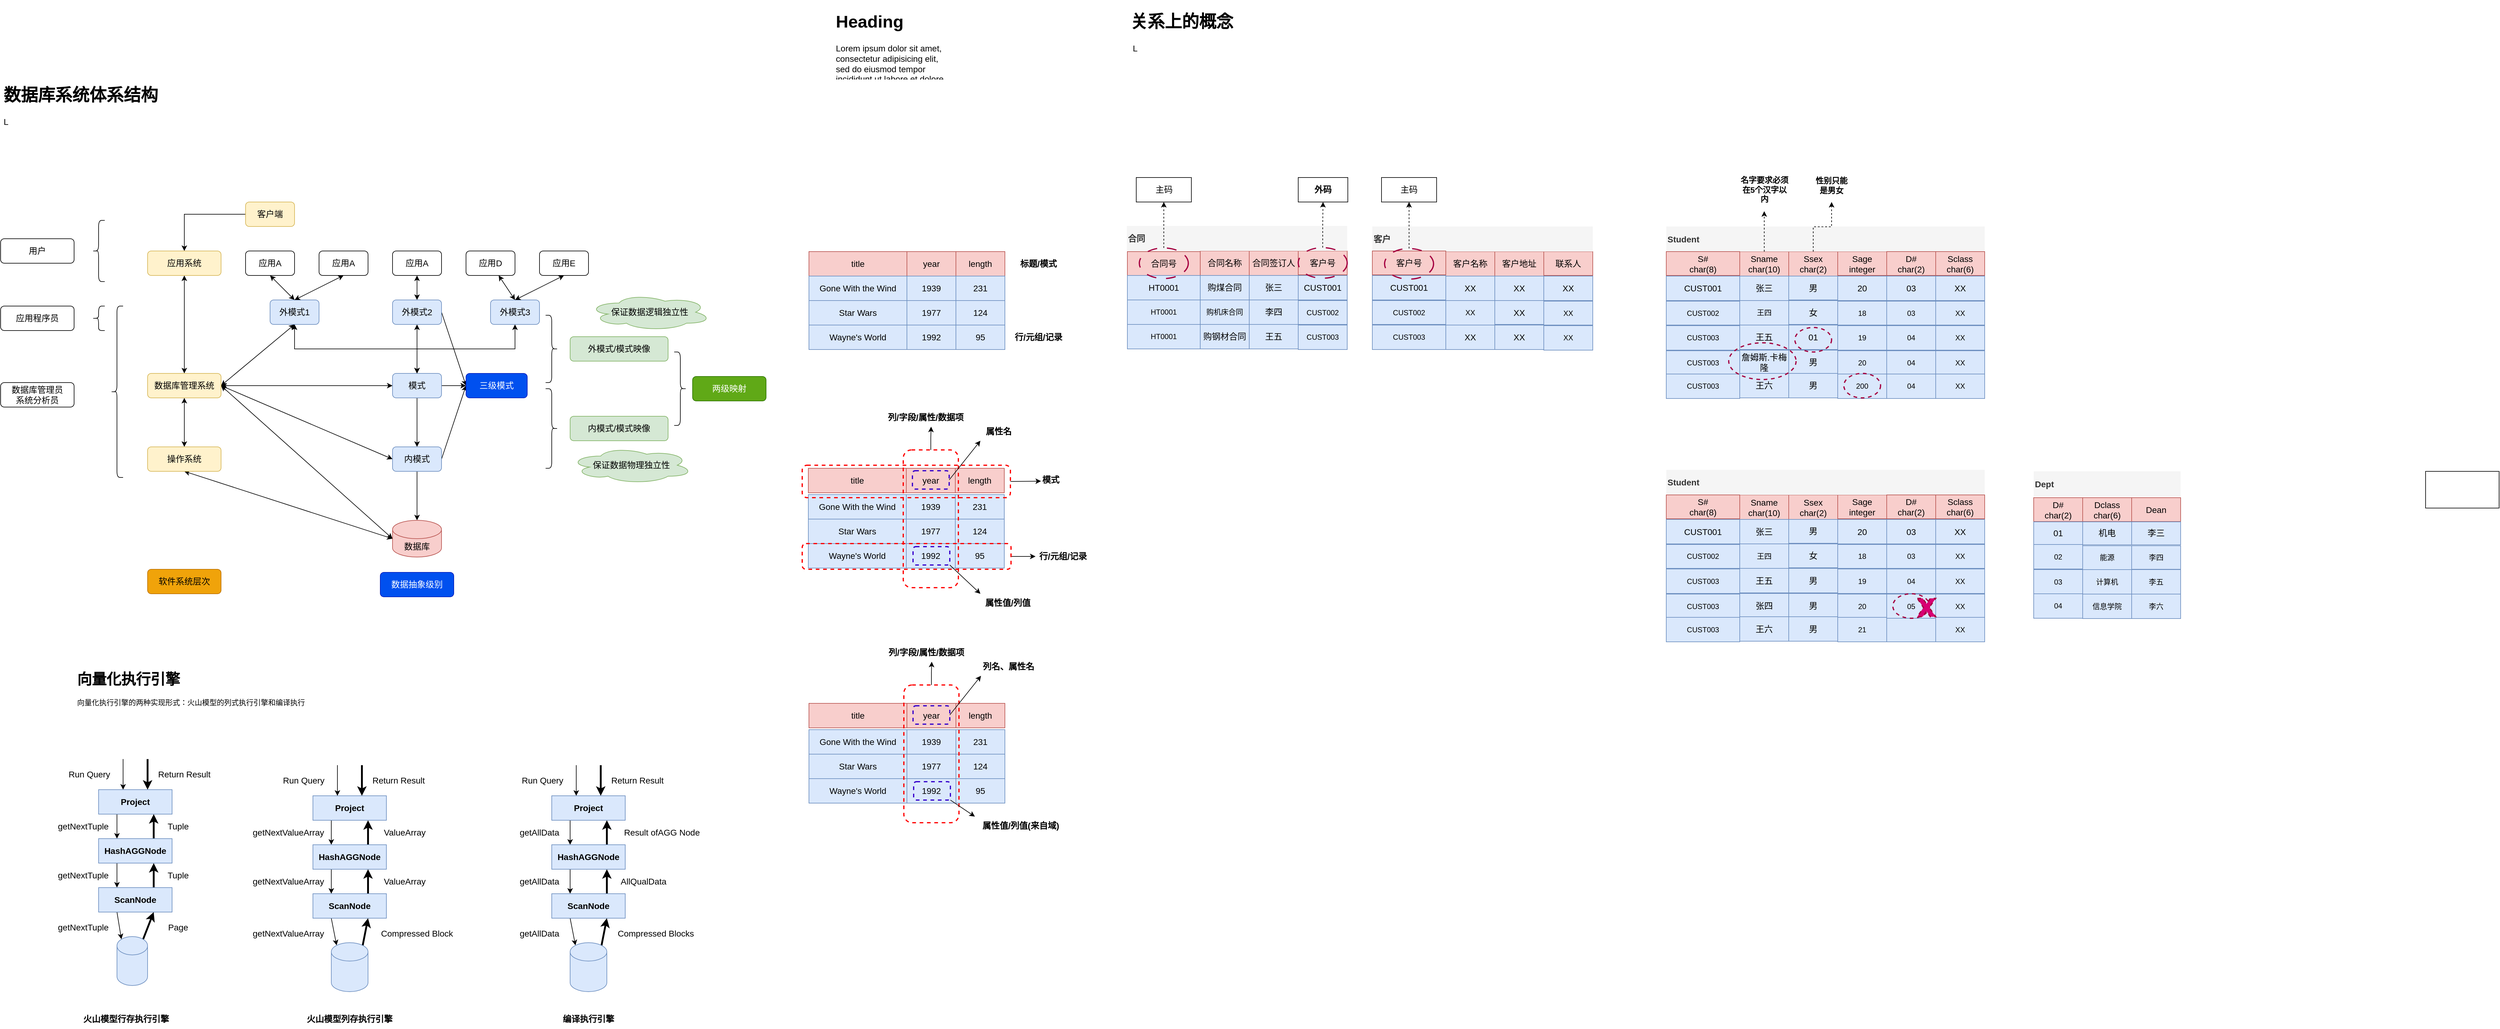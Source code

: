 <mxfile version="24.7.7" pages="15">
  <diagram id="ijb50lC7roscYjJXslFa" name="理论基础">
    <mxGraphModel dx="2261" dy="1915" grid="1" gridSize="10" guides="1" tooltips="1" connect="1" arrows="1" fold="1" page="1" pageScale="1" pageWidth="827" pageHeight="1169" math="0" shadow="0">
      <root>
        <mxCell id="0" />
        <mxCell id="1" parent="0" />
        <mxCell id="ybYBnc8h7VYCQyjqDzk7-1" value="&lt;font style=&quot;font-size: 14px;&quot;&gt;外模式3&lt;/font&gt;" style="rounded=1;whiteSpace=wrap;html=1;fillColor=#dae8fc;strokeColor=#6c8ebf;" parent="1" vertex="1">
          <mxGeometry y="120" width="80" height="40" as="geometry" />
        </mxCell>
        <mxCell id="ybYBnc8h7VYCQyjqDzk7-5" style="edgeStyle=orthogonalEdgeStyle;rounded=0;orthogonalLoop=1;jettySize=auto;html=1;exitX=0.5;exitY=1;exitDx=0;exitDy=0;entryX=0.5;entryY=0;entryDx=0;entryDy=0;fontSize=14;" parent="1" source="ybYBnc8h7VYCQyjqDzk7-2" target="ybYBnc8h7VYCQyjqDzk7-3" edge="1">
          <mxGeometry relative="1" as="geometry" />
        </mxCell>
        <mxCell id="ybYBnc8h7VYCQyjqDzk7-51" style="edgeStyle=none;rounded=0;orthogonalLoop=1;jettySize=auto;html=1;exitX=0;exitY=0.5;exitDx=0;exitDy=0;fontSize=14;startArrow=classic;startFill=1;" parent="1" source="ybYBnc8h7VYCQyjqDzk7-2" edge="1">
          <mxGeometry relative="1" as="geometry">
            <mxPoint x="-440" y="260" as="targetPoint" />
          </mxGeometry>
        </mxCell>
        <mxCell id="ybYBnc8h7VYCQyjqDzk7-56" style="edgeStyle=none;rounded=0;orthogonalLoop=1;jettySize=auto;html=1;exitX=1;exitY=0.5;exitDx=0;exitDy=0;fontSize=14;startArrow=none;startFill=0;entryX=0;entryY=0.5;entryDx=0;entryDy=0;" parent="1" source="ybYBnc8h7VYCQyjqDzk7-2" target="ybYBnc8h7VYCQyjqDzk7-54" edge="1">
          <mxGeometry relative="1" as="geometry">
            <mxPoint x="-30" y="260" as="targetPoint" />
          </mxGeometry>
        </mxCell>
        <mxCell id="ybYBnc8h7VYCQyjqDzk7-2" value="&lt;font style=&quot;font-size: 14px;&quot;&gt;模式&lt;/font&gt;" style="rounded=1;whiteSpace=wrap;html=1;fillColor=#dae8fc;strokeColor=#6c8ebf;" parent="1" vertex="1">
          <mxGeometry x="-160" y="240" width="80" height="40" as="geometry" />
        </mxCell>
        <mxCell id="ybYBnc8h7VYCQyjqDzk7-12" style="edgeStyle=orthogonalEdgeStyle;rounded=0;orthogonalLoop=1;jettySize=auto;html=1;entryX=0.5;entryY=0;entryDx=0;entryDy=0;entryPerimeter=0;fontSize=14;" parent="1" source="ybYBnc8h7VYCQyjqDzk7-3" target="ybYBnc8h7VYCQyjqDzk7-11" edge="1">
          <mxGeometry relative="1" as="geometry" />
        </mxCell>
        <mxCell id="ybYBnc8h7VYCQyjqDzk7-52" style="edgeStyle=none;rounded=0;orthogonalLoop=1;jettySize=auto;html=1;exitX=0;exitY=0.5;exitDx=0;exitDy=0;fontSize=14;startArrow=classic;startFill=1;" parent="1" source="ybYBnc8h7VYCQyjqDzk7-3" edge="1">
          <mxGeometry relative="1" as="geometry">
            <mxPoint x="-440" y="260" as="targetPoint" />
          </mxGeometry>
        </mxCell>
        <mxCell id="ybYBnc8h7VYCQyjqDzk7-57" style="edgeStyle=none;rounded=0;orthogonalLoop=1;jettySize=auto;html=1;exitX=1;exitY=0.5;exitDx=0;exitDy=0;fontSize=14;startArrow=none;startFill=0;" parent="1" source="ybYBnc8h7VYCQyjqDzk7-3" edge="1">
          <mxGeometry relative="1" as="geometry">
            <mxPoint x="-40" y="260" as="targetPoint" />
          </mxGeometry>
        </mxCell>
        <mxCell id="ybYBnc8h7VYCQyjqDzk7-3" value="&lt;font style=&quot;font-size: 14px;&quot;&gt;内模式&lt;/font&gt;" style="rounded=1;whiteSpace=wrap;html=1;fillColor=#dae8fc;strokeColor=#6c8ebf;" parent="1" vertex="1">
          <mxGeometry x="-160" y="360" width="80" height="40" as="geometry" />
        </mxCell>
        <mxCell id="ybYBnc8h7VYCQyjqDzk7-6" value="" style="shape=curlyBracket;whiteSpace=wrap;html=1;rounded=1;flipH=1;fontSize=14;" parent="1" vertex="1">
          <mxGeometry x="90" y="145" width="20" height="110" as="geometry" />
        </mxCell>
        <mxCell id="ybYBnc8h7VYCQyjqDzk7-7" value="外模式/模式映像" style="rounded=1;whiteSpace=wrap;html=1;fontSize=14;fillColor=#d5e8d4;strokeColor=#82b366;" parent="1" vertex="1">
          <mxGeometry x="130" y="180" width="160" height="40" as="geometry" />
        </mxCell>
        <mxCell id="ybYBnc8h7VYCQyjqDzk7-9" value="" style="shape=curlyBracket;whiteSpace=wrap;html=1;rounded=1;flipH=1;fontSize=14;" parent="1" vertex="1">
          <mxGeometry x="90" y="265" width="20" height="130" as="geometry" />
        </mxCell>
        <mxCell id="ybYBnc8h7VYCQyjqDzk7-10" value="内模式/模式映像" style="rounded=1;whiteSpace=wrap;html=1;fontSize=14;fillColor=#d5e8d4;strokeColor=#82b366;" parent="1" vertex="1">
          <mxGeometry x="130" y="310" width="160" height="40" as="geometry" />
        </mxCell>
        <mxCell id="ybYBnc8h7VYCQyjqDzk7-11" value="数据库" style="shape=cylinder3;whiteSpace=wrap;html=1;boundedLbl=1;backgroundOutline=1;size=15;fontSize=14;fillColor=#f8cecc;strokeColor=#b85450;" parent="1" vertex="1">
          <mxGeometry x="-160" y="480" width="80" height="60" as="geometry" />
        </mxCell>
        <mxCell id="ybYBnc8h7VYCQyjqDzk7-26" style="edgeStyle=orthogonalEdgeStyle;rounded=0;orthogonalLoop=1;jettySize=auto;html=1;exitX=0.5;exitY=1;exitDx=0;exitDy=0;fontSize=14;entryX=0.5;entryY=0;entryDx=0;entryDy=0;startArrow=classic;startFill=1;" parent="1" source="ybYBnc8h7VYCQyjqDzk7-1" target="ybYBnc8h7VYCQyjqDzk7-2" edge="1">
          <mxGeometry relative="1" as="geometry">
            <mxPoint x="60" y="240" as="targetPoint" />
          </mxGeometry>
        </mxCell>
        <mxCell id="ybYBnc8h7VYCQyjqDzk7-27" style="edgeStyle=orthogonalEdgeStyle;rounded=0;orthogonalLoop=1;jettySize=auto;html=1;fontSize=14;startArrow=classic;startFill=1;" parent="1" source="ybYBnc8h7VYCQyjqDzk7-13" target="ybYBnc8h7VYCQyjqDzk7-2" edge="1">
          <mxGeometry relative="1" as="geometry" />
        </mxCell>
        <mxCell id="ybYBnc8h7VYCQyjqDzk7-55" style="edgeStyle=none;rounded=0;orthogonalLoop=1;jettySize=auto;html=1;exitX=1;exitY=0.5;exitDx=0;exitDy=0;entryX=0;entryY=0.5;entryDx=0;entryDy=0;fontSize=14;startArrow=none;startFill=0;" parent="1" source="ybYBnc8h7VYCQyjqDzk7-13" target="ybYBnc8h7VYCQyjqDzk7-54" edge="1">
          <mxGeometry relative="1" as="geometry" />
        </mxCell>
        <mxCell id="ybYBnc8h7VYCQyjqDzk7-13" value="&lt;font style=&quot;font-size: 14px;&quot;&gt;外模式2&lt;/font&gt;" style="rounded=1;whiteSpace=wrap;html=1;fillColor=#dae8fc;strokeColor=#6c8ebf;" parent="1" vertex="1">
          <mxGeometry x="-160" y="120" width="80" height="40" as="geometry" />
        </mxCell>
        <mxCell id="ybYBnc8h7VYCQyjqDzk7-25" style="edgeStyle=orthogonalEdgeStyle;rounded=0;orthogonalLoop=1;jettySize=auto;html=1;entryX=0.5;entryY=0;entryDx=0;entryDy=0;fontSize=14;exitX=0.5;exitY=1;exitDx=0;exitDy=0;startArrow=classic;startFill=1;" parent="1" source="ybYBnc8h7VYCQyjqDzk7-14" target="ybYBnc8h7VYCQyjqDzk7-2" edge="1">
          <mxGeometry relative="1" as="geometry" />
        </mxCell>
        <mxCell id="ybYBnc8h7VYCQyjqDzk7-50" style="edgeStyle=none;rounded=0;orthogonalLoop=1;jettySize=auto;html=1;exitX=0.5;exitY=1;exitDx=0;exitDy=0;entryX=1;entryY=0.5;entryDx=0;entryDy=0;fontSize=14;startArrow=classic;startFill=1;" parent="1" source="ybYBnc8h7VYCQyjqDzk7-14" target="ybYBnc8h7VYCQyjqDzk7-35" edge="1">
          <mxGeometry relative="1" as="geometry" />
        </mxCell>
        <mxCell id="ybYBnc8h7VYCQyjqDzk7-14" value="&lt;font style=&quot;font-size: 14px;&quot;&gt;外模式1&lt;/font&gt;" style="rounded=1;whiteSpace=wrap;html=1;fillColor=#dae8fc;strokeColor=#6c8ebf;" parent="1" vertex="1">
          <mxGeometry x="-360" y="120" width="80" height="40" as="geometry" />
        </mxCell>
        <mxCell id="ybYBnc8h7VYCQyjqDzk7-24" value="" style="edgeStyle=none;rounded=0;orthogonalLoop=1;jettySize=auto;html=1;fontSize=14;exitX=0.5;exitY=1;exitDx=0;exitDy=0;startArrow=classic;startFill=1;" parent="1" source="ybYBnc8h7VYCQyjqDzk7-15" edge="1">
          <mxGeometry relative="1" as="geometry">
            <mxPoint x="-320" y="120" as="targetPoint" />
          </mxGeometry>
        </mxCell>
        <mxCell id="ybYBnc8h7VYCQyjqDzk7-15" value="应用A" style="rounded=1;whiteSpace=wrap;html=1;fontSize=14;" parent="1" vertex="1">
          <mxGeometry x="-400" y="40" width="80" height="40" as="geometry" />
        </mxCell>
        <mxCell id="ybYBnc8h7VYCQyjqDzk7-23" style="edgeStyle=none;rounded=0;orthogonalLoop=1;jettySize=auto;html=1;exitX=0.5;exitY=1;exitDx=0;exitDy=0;entryX=0.5;entryY=0;entryDx=0;entryDy=0;fontSize=14;startArrow=classic;startFill=1;" parent="1" source="ybYBnc8h7VYCQyjqDzk7-16" target="ybYBnc8h7VYCQyjqDzk7-14" edge="1">
          <mxGeometry relative="1" as="geometry" />
        </mxCell>
        <mxCell id="ybYBnc8h7VYCQyjqDzk7-16" value="应用A" style="rounded=1;whiteSpace=wrap;html=1;fontSize=14;" parent="1" vertex="1">
          <mxGeometry x="-280" y="40" width="80" height="40" as="geometry" />
        </mxCell>
        <mxCell id="ybYBnc8h7VYCQyjqDzk7-22" style="edgeStyle=none;rounded=0;orthogonalLoop=1;jettySize=auto;html=1;exitX=0.5;exitY=1;exitDx=0;exitDy=0;fontSize=14;startArrow=classic;startFill=1;" parent="1" source="ybYBnc8h7VYCQyjqDzk7-17" target="ybYBnc8h7VYCQyjqDzk7-13" edge="1">
          <mxGeometry relative="1" as="geometry" />
        </mxCell>
        <mxCell id="ybYBnc8h7VYCQyjqDzk7-17" value="应用A" style="rounded=1;whiteSpace=wrap;html=1;fontSize=14;" parent="1" vertex="1">
          <mxGeometry x="-160" y="40" width="80" height="40" as="geometry" />
        </mxCell>
        <mxCell id="ybYBnc8h7VYCQyjqDzk7-21" style="edgeStyle=none;rounded=0;orthogonalLoop=1;jettySize=auto;html=1;exitX=0.5;exitY=1;exitDx=0;exitDy=0;entryX=0.5;entryY=0;entryDx=0;entryDy=0;fontSize=14;startArrow=classic;startFill=1;" parent="1" source="ybYBnc8h7VYCQyjqDzk7-18" target="ybYBnc8h7VYCQyjqDzk7-1" edge="1">
          <mxGeometry relative="1" as="geometry" />
        </mxCell>
        <mxCell id="ybYBnc8h7VYCQyjqDzk7-18" value="应用E" style="rounded=1;whiteSpace=wrap;html=1;fontSize=14;" parent="1" vertex="1">
          <mxGeometry x="80" y="40" width="80" height="40" as="geometry" />
        </mxCell>
        <mxCell id="ybYBnc8h7VYCQyjqDzk7-20" style="rounded=0;orthogonalLoop=1;jettySize=auto;html=1;fontSize=14;startArrow=classic;startFill=1;" parent="1" source="ybYBnc8h7VYCQyjqDzk7-19" edge="1">
          <mxGeometry relative="1" as="geometry">
            <mxPoint x="40" y="120" as="targetPoint" />
          </mxGeometry>
        </mxCell>
        <mxCell id="ybYBnc8h7VYCQyjqDzk7-19" value="应用D" style="rounded=1;whiteSpace=wrap;html=1;fontSize=14;" parent="1" vertex="1">
          <mxGeometry x="-40" y="40" width="80" height="40" as="geometry" />
        </mxCell>
        <mxCell id="ybYBnc8h7VYCQyjqDzk7-28" value="" style="shape=curlyBracket;whiteSpace=wrap;html=1;rounded=1;flipH=1;fontSize=14;" parent="1" vertex="1">
          <mxGeometry x="300" y="205" width="20" height="120" as="geometry" />
        </mxCell>
        <mxCell id="ybYBnc8h7VYCQyjqDzk7-29" value="两级映射" style="rounded=1;whiteSpace=wrap;html=1;fontSize=14;fillColor=#60a917;fontColor=#ffffff;strokeColor=#2D7600;" parent="1" vertex="1">
          <mxGeometry x="330" y="245" width="120" height="40" as="geometry" />
        </mxCell>
        <mxCell id="ybYBnc8h7VYCQyjqDzk7-30" value="保证数据逻辑独立性" style="ellipse;shape=cloud;whiteSpace=wrap;html=1;fontSize=14;fillColor=#d5e8d4;strokeColor=#82b366;" parent="1" vertex="1">
          <mxGeometry x="160" y="110" width="200" height="60" as="geometry" />
        </mxCell>
        <mxCell id="ybYBnc8h7VYCQyjqDzk7-31" value="保证数据物理独立性" style="ellipse;shape=cloud;whiteSpace=wrap;html=1;fontSize=14;fillColor=#d5e8d4;strokeColor=#82b366;" parent="1" vertex="1">
          <mxGeometry x="130" y="360" width="200" height="60" as="geometry" />
        </mxCell>
        <mxCell id="ybYBnc8h7VYCQyjqDzk7-37" style="edgeStyle=orthogonalEdgeStyle;rounded=0;orthogonalLoop=1;jettySize=auto;html=1;exitX=0;exitY=0.5;exitDx=0;exitDy=0;fontSize=14;startArrow=none;startFill=0;" parent="1" source="ybYBnc8h7VYCQyjqDzk7-33" target="ybYBnc8h7VYCQyjqDzk7-34" edge="1">
          <mxGeometry relative="1" as="geometry" />
        </mxCell>
        <mxCell id="ybYBnc8h7VYCQyjqDzk7-33" value="客户端" style="rounded=1;whiteSpace=wrap;html=1;fontSize=14;fillColor=#fff2cc;strokeColor=#d6b656;" parent="1" vertex="1">
          <mxGeometry x="-400" y="-40" width="80" height="40" as="geometry" />
        </mxCell>
        <mxCell id="ybYBnc8h7VYCQyjqDzk7-46" style="edgeStyle=orthogonalEdgeStyle;rounded=0;orthogonalLoop=1;jettySize=auto;html=1;fontSize=14;startArrow=classic;startFill=1;" parent="1" source="ybYBnc8h7VYCQyjqDzk7-34" target="ybYBnc8h7VYCQyjqDzk7-35" edge="1">
          <mxGeometry relative="1" as="geometry" />
        </mxCell>
        <mxCell id="ybYBnc8h7VYCQyjqDzk7-34" value="应用系统" style="rounded=1;whiteSpace=wrap;html=1;fontSize=14;fillColor=#fff2cc;strokeColor=#d6b656;" parent="1" vertex="1">
          <mxGeometry x="-560" y="40" width="120" height="40" as="geometry" />
        </mxCell>
        <mxCell id="ybYBnc8h7VYCQyjqDzk7-47" style="edgeStyle=orthogonalEdgeStyle;rounded=0;orthogonalLoop=1;jettySize=auto;html=1;fontSize=14;startArrow=classic;startFill=1;" parent="1" source="ybYBnc8h7VYCQyjqDzk7-35" target="ybYBnc8h7VYCQyjqDzk7-36" edge="1">
          <mxGeometry relative="1" as="geometry" />
        </mxCell>
        <mxCell id="ybYBnc8h7VYCQyjqDzk7-49" style="edgeStyle=none;rounded=0;orthogonalLoop=1;jettySize=auto;html=1;exitX=1;exitY=0.5;exitDx=0;exitDy=0;entryX=0;entryY=0.5;entryDx=0;entryDy=0;entryPerimeter=0;fontSize=14;startArrow=classic;startFill=1;" parent="1" source="ybYBnc8h7VYCQyjqDzk7-35" target="ybYBnc8h7VYCQyjqDzk7-11" edge="1">
          <mxGeometry relative="1" as="geometry" />
        </mxCell>
        <mxCell id="ybYBnc8h7VYCQyjqDzk7-35" value="数据库管理系统" style="rounded=1;whiteSpace=wrap;html=1;fontSize=14;fillColor=#fff2cc;strokeColor=#d6b656;" parent="1" vertex="1">
          <mxGeometry x="-560" y="240" width="120" height="40" as="geometry" />
        </mxCell>
        <mxCell id="ybYBnc8h7VYCQyjqDzk7-48" style="rounded=0;orthogonalLoop=1;jettySize=auto;html=1;exitX=0.5;exitY=1;exitDx=0;exitDy=0;entryX=0;entryY=0.5;entryDx=0;entryDy=0;entryPerimeter=0;fontSize=14;startArrow=classic;startFill=1;" parent="1" source="ybYBnc8h7VYCQyjqDzk7-36" target="ybYBnc8h7VYCQyjqDzk7-11" edge="1">
          <mxGeometry relative="1" as="geometry" />
        </mxCell>
        <mxCell id="ybYBnc8h7VYCQyjqDzk7-36" value="操作系统" style="rounded=1;whiteSpace=wrap;html=1;fontSize=14;fillColor=#fff2cc;strokeColor=#d6b656;" parent="1" vertex="1">
          <mxGeometry x="-560" y="360" width="120" height="40" as="geometry" />
        </mxCell>
        <mxCell id="ybYBnc8h7VYCQyjqDzk7-38" value="" style="shape=curlyBracket;whiteSpace=wrap;html=1;rounded=1;fontSize=14;" parent="1" vertex="1">
          <mxGeometry x="-650" y="-10" width="20" height="100" as="geometry" />
        </mxCell>
        <mxCell id="ybYBnc8h7VYCQyjqDzk7-39" value="用户" style="rounded=1;whiteSpace=wrap;html=1;fontSize=14;" parent="1" vertex="1">
          <mxGeometry x="-800" y="20" width="120" height="40" as="geometry" />
        </mxCell>
        <mxCell id="ybYBnc8h7VYCQyjqDzk7-40" value="" style="shape=curlyBracket;whiteSpace=wrap;html=1;rounded=1;fontSize=14;" parent="1" vertex="1">
          <mxGeometry x="-650" y="130" width="20" height="40" as="geometry" />
        </mxCell>
        <mxCell id="ybYBnc8h7VYCQyjqDzk7-41" value="应用程序员" style="rounded=1;whiteSpace=wrap;html=1;fontSize=14;" parent="1" vertex="1">
          <mxGeometry x="-800" y="130" width="120" height="40" as="geometry" />
        </mxCell>
        <mxCell id="ybYBnc8h7VYCQyjqDzk7-42" value="" style="shape=curlyBracket;whiteSpace=wrap;html=1;rounded=1;fontSize=14;" parent="1" vertex="1">
          <mxGeometry x="-620" y="130" width="20" height="280" as="geometry" />
        </mxCell>
        <mxCell id="ybYBnc8h7VYCQyjqDzk7-43" value="数据库管理员&lt;br&gt;系统分析员" style="rounded=1;whiteSpace=wrap;html=1;fontSize=14;" parent="1" vertex="1">
          <mxGeometry x="-800" y="255" width="120" height="40" as="geometry" />
        </mxCell>
        <mxCell id="ybYBnc8h7VYCQyjqDzk7-44" value="数据抽象级别" style="rounded=1;whiteSpace=wrap;html=1;fontSize=14;fillColor=#0050ef;strokeColor=#001DBC;fontColor=#ffffff;" parent="1" vertex="1">
          <mxGeometry x="-180" y="565" width="120" height="40" as="geometry" />
        </mxCell>
        <mxCell id="ybYBnc8h7VYCQyjqDzk7-45" value="软件系统层次" style="rounded=1;whiteSpace=wrap;html=1;fontSize=14;fillColor=#f0a30a;fontColor=#000000;strokeColor=#BD7000;" parent="1" vertex="1">
          <mxGeometry x="-560" y="560" width="120" height="40" as="geometry" />
        </mxCell>
        <mxCell id="ybYBnc8h7VYCQyjqDzk7-54" value="三级模式" style="rounded=1;whiteSpace=wrap;html=1;fontSize=14;fillColor=#0050ef;fontColor=#ffffff;strokeColor=#001DBC;" parent="1" vertex="1">
          <mxGeometry x="-40" y="240" width="100" height="40" as="geometry" />
        </mxCell>
        <mxCell id="ybYBnc8h7VYCQyjqDzk7-58" value="&lt;h1&gt;数据库系统体系结构&lt;/h1&gt;&lt;p&gt;L&lt;/p&gt;" style="text;html=1;strokeColor=none;fillColor=none;spacing=5;spacingTop=-20;whiteSpace=wrap;overflow=hidden;rounded=0;fontSize=14;" parent="1" vertex="1">
          <mxGeometry x="-800" y="-240" width="510" height="120" as="geometry" />
        </mxCell>
        <mxCell id="T1xa8sWXfmLB0IxWFdaf-1" value="&lt;h1&gt;向量化执行引擎&lt;/h1&gt;&lt;p&gt;向量化执行引擎的两种实现形式：火山模型的列式执行引擎和编译执行&lt;/p&gt;" style="text;html=1;strokeColor=none;fillColor=none;spacing=5;spacingTop=-20;whiteSpace=wrap;overflow=hidden;rounded=0;" parent="1" vertex="1">
          <mxGeometry x="-680" y="720" width="480" height="120" as="geometry" />
        </mxCell>
        <mxCell id="T1xa8sWXfmLB0IxWFdaf-11" style="edgeStyle=orthogonalEdgeStyle;rounded=0;orthogonalLoop=1;jettySize=auto;html=1;exitX=0.25;exitY=1;exitDx=0;exitDy=0;entryX=0.25;entryY=0;entryDx=0;entryDy=0;fontSize=14;" parent="1" source="T1xa8sWXfmLB0IxWFdaf-2" target="T1xa8sWXfmLB0IxWFdaf-3" edge="1">
          <mxGeometry relative="1" as="geometry" />
        </mxCell>
        <mxCell id="T1xa8sWXfmLB0IxWFdaf-2" value="&lt;font style=&quot;font-size: 14px;&quot;&gt;&lt;b&gt;Project&lt;/b&gt;&lt;/font&gt;" style="rounded=0;whiteSpace=wrap;html=1;fillColor=#dae8fc;strokeColor=#6c8ebf;" parent="1" vertex="1">
          <mxGeometry x="-640" y="920" width="120" height="40" as="geometry" />
        </mxCell>
        <mxCell id="T1xa8sWXfmLB0IxWFdaf-12" style="edgeStyle=orthogonalEdgeStyle;rounded=0;orthogonalLoop=1;jettySize=auto;html=1;exitX=0.75;exitY=0;exitDx=0;exitDy=0;entryX=0.75;entryY=1;entryDx=0;entryDy=0;fontSize=14;strokeWidth=3;" parent="1" source="T1xa8sWXfmLB0IxWFdaf-3" target="T1xa8sWXfmLB0IxWFdaf-2" edge="1">
          <mxGeometry relative="1" as="geometry" />
        </mxCell>
        <mxCell id="T1xa8sWXfmLB0IxWFdaf-13" style="edgeStyle=orthogonalEdgeStyle;rounded=0;orthogonalLoop=1;jettySize=auto;html=1;exitX=0.25;exitY=1;exitDx=0;exitDy=0;entryX=0.25;entryY=0;entryDx=0;entryDy=0;fontSize=14;" parent="1" source="T1xa8sWXfmLB0IxWFdaf-3" target="T1xa8sWXfmLB0IxWFdaf-4" edge="1">
          <mxGeometry relative="1" as="geometry" />
        </mxCell>
        <mxCell id="T1xa8sWXfmLB0IxWFdaf-3" value="&lt;font style=&quot;font-size: 14px;&quot;&gt;&lt;b&gt;HashAGGNode&lt;/b&gt;&lt;/font&gt;" style="rounded=0;whiteSpace=wrap;html=1;fillColor=#dae8fc;strokeColor=#6c8ebf;" parent="1" vertex="1">
          <mxGeometry x="-640" y="1000" width="120" height="40" as="geometry" />
        </mxCell>
        <mxCell id="T1xa8sWXfmLB0IxWFdaf-14" style="edgeStyle=orthogonalEdgeStyle;rounded=0;orthogonalLoop=1;jettySize=auto;html=1;exitX=0.75;exitY=0;exitDx=0;exitDy=0;entryX=0.75;entryY=1;entryDx=0;entryDy=0;fontSize=14;strokeWidth=3;" parent="1" source="T1xa8sWXfmLB0IxWFdaf-4" target="T1xa8sWXfmLB0IxWFdaf-3" edge="1">
          <mxGeometry relative="1" as="geometry" />
        </mxCell>
        <mxCell id="T1xa8sWXfmLB0IxWFdaf-15" style="rounded=0;orthogonalLoop=1;jettySize=auto;html=1;exitX=0.25;exitY=1;exitDx=0;exitDy=0;entryX=0.145;entryY=0;entryDx=0;entryDy=4.35;entryPerimeter=0;fontSize=14;" parent="1" source="T1xa8sWXfmLB0IxWFdaf-4" target="T1xa8sWXfmLB0IxWFdaf-5" edge="1">
          <mxGeometry relative="1" as="geometry" />
        </mxCell>
        <mxCell id="T1xa8sWXfmLB0IxWFdaf-4" value="&lt;font style=&quot;font-size: 14px;&quot;&gt;&lt;b&gt;ScanNode&lt;/b&gt;&lt;/font&gt;" style="rounded=0;whiteSpace=wrap;html=1;fillColor=#dae8fc;strokeColor=#6c8ebf;" parent="1" vertex="1">
          <mxGeometry x="-640" y="1080" width="120" height="40" as="geometry" />
        </mxCell>
        <mxCell id="T1xa8sWXfmLB0IxWFdaf-16" style="rounded=0;orthogonalLoop=1;jettySize=auto;html=1;exitX=0.855;exitY=0;exitDx=0;exitDy=4.35;exitPerimeter=0;entryX=0.75;entryY=1;entryDx=0;entryDy=0;fontSize=14;strokeWidth=3;fillColor=#dae8fc;strokeColor=#000000;" parent="1" source="T1xa8sWXfmLB0IxWFdaf-5" target="T1xa8sWXfmLB0IxWFdaf-4" edge="1">
          <mxGeometry relative="1" as="geometry" />
        </mxCell>
        <mxCell id="T1xa8sWXfmLB0IxWFdaf-5" value="" style="shape=cylinder3;whiteSpace=wrap;html=1;boundedLbl=1;backgroundOutline=1;size=15;fontSize=14;fillColor=#dae8fc;strokeColor=#6c8ebf;" parent="1" vertex="1">
          <mxGeometry x="-610" y="1160" width="50" height="80" as="geometry" />
        </mxCell>
        <mxCell id="T1xa8sWXfmLB0IxWFdaf-6" value="" style="endArrow=classic;html=1;rounded=0;fontSize=14;" parent="1" edge="1">
          <mxGeometry width="50" height="50" relative="1" as="geometry">
            <mxPoint x="-600" y="870" as="sourcePoint" />
            <mxPoint x="-600" y="920" as="targetPoint" />
          </mxGeometry>
        </mxCell>
        <mxCell id="T1xa8sWXfmLB0IxWFdaf-8" value="Return Result" style="text;html=1;strokeColor=none;fillColor=none;align=center;verticalAlign=middle;whiteSpace=wrap;rounded=0;fontSize=14;" parent="1" vertex="1">
          <mxGeometry x="-550" y="880" width="100" height="30" as="geometry" />
        </mxCell>
        <mxCell id="T1xa8sWXfmLB0IxWFdaf-9" value="Run Query" style="text;html=1;strokeColor=none;fillColor=none;align=center;verticalAlign=middle;whiteSpace=wrap;rounded=0;fontSize=14;" parent="1" vertex="1">
          <mxGeometry x="-700" y="880" width="90" height="30" as="geometry" />
        </mxCell>
        <mxCell id="T1xa8sWXfmLB0IxWFdaf-17" value="getNextTuple" style="text;html=1;strokeColor=none;fillColor=none;align=center;verticalAlign=middle;whiteSpace=wrap;rounded=0;fontSize=14;" parent="1" vertex="1">
          <mxGeometry x="-710" y="965" width="90" height="30" as="geometry" />
        </mxCell>
        <mxCell id="T1xa8sWXfmLB0IxWFdaf-18" value="getNextTuple" style="text;html=1;strokeColor=none;fillColor=none;align=center;verticalAlign=middle;whiteSpace=wrap;rounded=0;fontSize=14;" parent="1" vertex="1">
          <mxGeometry x="-710" y="1045" width="90" height="30" as="geometry" />
        </mxCell>
        <mxCell id="T1xa8sWXfmLB0IxWFdaf-19" value="getNextTuple" style="text;html=1;strokeColor=none;fillColor=none;align=center;verticalAlign=middle;whiteSpace=wrap;rounded=0;fontSize=14;" parent="1" vertex="1">
          <mxGeometry x="-710" y="1130" width="90" height="30" as="geometry" />
        </mxCell>
        <mxCell id="T1xa8sWXfmLB0IxWFdaf-20" value="Page" style="text;html=1;strokeColor=none;fillColor=none;align=center;verticalAlign=middle;whiteSpace=wrap;rounded=0;fontSize=14;" parent="1" vertex="1">
          <mxGeometry x="-540" y="1130" width="60" height="30" as="geometry" />
        </mxCell>
        <mxCell id="T1xa8sWXfmLB0IxWFdaf-21" value="Tuple" style="text;html=1;strokeColor=none;fillColor=none;align=center;verticalAlign=middle;whiteSpace=wrap;rounded=0;fontSize=14;" parent="1" vertex="1">
          <mxGeometry x="-540" y="1045" width="60" height="30" as="geometry" />
        </mxCell>
        <mxCell id="T1xa8sWXfmLB0IxWFdaf-22" value="Tuple" style="text;html=1;strokeColor=none;fillColor=none;align=center;verticalAlign=middle;whiteSpace=wrap;rounded=0;fontSize=14;" parent="1" vertex="1">
          <mxGeometry x="-540" y="965" width="60" height="30" as="geometry" />
        </mxCell>
        <mxCell id="T1xa8sWXfmLB0IxWFdaf-23" value="" style="endArrow=classic;html=1;rounded=0;fontSize=14;strokeWidth=3;" parent="1" edge="1">
          <mxGeometry width="50" height="50" relative="1" as="geometry">
            <mxPoint x="-560" y="870" as="sourcePoint" />
            <mxPoint x="-560" y="920" as="targetPoint" />
          </mxGeometry>
        </mxCell>
        <mxCell id="T1xa8sWXfmLB0IxWFdaf-26" style="edgeStyle=orthogonalEdgeStyle;rounded=0;orthogonalLoop=1;jettySize=auto;html=1;exitX=0.25;exitY=1;exitDx=0;exitDy=0;entryX=0.25;entryY=0;entryDx=0;entryDy=0;fontSize=14;" parent="1" source="T1xa8sWXfmLB0IxWFdaf-27" target="T1xa8sWXfmLB0IxWFdaf-30" edge="1">
          <mxGeometry relative="1" as="geometry" />
        </mxCell>
        <mxCell id="T1xa8sWXfmLB0IxWFdaf-27" value="&lt;font style=&quot;font-size: 14px;&quot;&gt;&lt;b&gt;Project&lt;/b&gt;&lt;/font&gt;" style="rounded=0;whiteSpace=wrap;html=1;fillColor=#dae8fc;strokeColor=#6c8ebf;" parent="1" vertex="1">
          <mxGeometry x="-290" y="930" width="120" height="40" as="geometry" />
        </mxCell>
        <mxCell id="T1xa8sWXfmLB0IxWFdaf-28" style="edgeStyle=orthogonalEdgeStyle;rounded=0;orthogonalLoop=1;jettySize=auto;html=1;exitX=0.75;exitY=0;exitDx=0;exitDy=0;entryX=0.75;entryY=1;entryDx=0;entryDy=0;fontSize=14;strokeWidth=3;" parent="1" source="T1xa8sWXfmLB0IxWFdaf-30" target="T1xa8sWXfmLB0IxWFdaf-27" edge="1">
          <mxGeometry relative="1" as="geometry" />
        </mxCell>
        <mxCell id="T1xa8sWXfmLB0IxWFdaf-29" style="edgeStyle=orthogonalEdgeStyle;rounded=0;orthogonalLoop=1;jettySize=auto;html=1;exitX=0.25;exitY=1;exitDx=0;exitDy=0;entryX=0.25;entryY=0;entryDx=0;entryDy=0;fontSize=14;" parent="1" source="T1xa8sWXfmLB0IxWFdaf-30" target="T1xa8sWXfmLB0IxWFdaf-33" edge="1">
          <mxGeometry relative="1" as="geometry" />
        </mxCell>
        <mxCell id="T1xa8sWXfmLB0IxWFdaf-30" value="&lt;font style=&quot;font-size: 14px;&quot;&gt;&lt;b&gt;HashAGGNode&lt;/b&gt;&lt;/font&gt;" style="rounded=0;whiteSpace=wrap;html=1;fillColor=#dae8fc;strokeColor=#6c8ebf;" parent="1" vertex="1">
          <mxGeometry x="-290" y="1010" width="120" height="40" as="geometry" />
        </mxCell>
        <mxCell id="T1xa8sWXfmLB0IxWFdaf-31" style="edgeStyle=orthogonalEdgeStyle;rounded=0;orthogonalLoop=1;jettySize=auto;html=1;exitX=0.75;exitY=0;exitDx=0;exitDy=0;entryX=0.75;entryY=1;entryDx=0;entryDy=0;fontSize=14;strokeWidth=3;" parent="1" source="T1xa8sWXfmLB0IxWFdaf-33" target="T1xa8sWXfmLB0IxWFdaf-30" edge="1">
          <mxGeometry relative="1" as="geometry" />
        </mxCell>
        <mxCell id="T1xa8sWXfmLB0IxWFdaf-32" style="rounded=0;orthogonalLoop=1;jettySize=auto;html=1;exitX=0.25;exitY=1;exitDx=0;exitDy=0;entryX=0.145;entryY=0;entryDx=0;entryDy=4.35;entryPerimeter=0;fontSize=14;" parent="1" source="T1xa8sWXfmLB0IxWFdaf-33" target="T1xa8sWXfmLB0IxWFdaf-35" edge="1">
          <mxGeometry relative="1" as="geometry" />
        </mxCell>
        <mxCell id="T1xa8sWXfmLB0IxWFdaf-33" value="&lt;font style=&quot;font-size: 14px;&quot;&gt;&lt;b&gt;ScanNode&lt;/b&gt;&lt;/font&gt;" style="rounded=0;whiteSpace=wrap;html=1;fillColor=#dae8fc;strokeColor=#6c8ebf;" parent="1" vertex="1">
          <mxGeometry x="-290" y="1090" width="120" height="40" as="geometry" />
        </mxCell>
        <mxCell id="T1xa8sWXfmLB0IxWFdaf-34" style="rounded=0;orthogonalLoop=1;jettySize=auto;html=1;exitX=0.855;exitY=0;exitDx=0;exitDy=4.35;exitPerimeter=0;entryX=0.75;entryY=1;entryDx=0;entryDy=0;fontSize=14;strokeWidth=3;fillColor=#dae8fc;strokeColor=#000000;" parent="1" source="T1xa8sWXfmLB0IxWFdaf-35" target="T1xa8sWXfmLB0IxWFdaf-33" edge="1">
          <mxGeometry relative="1" as="geometry" />
        </mxCell>
        <mxCell id="T1xa8sWXfmLB0IxWFdaf-35" value="" style="shape=cylinder3;whiteSpace=wrap;html=1;boundedLbl=1;backgroundOutline=1;size=15;fontSize=14;fillColor=#dae8fc;strokeColor=#6c8ebf;" parent="1" vertex="1">
          <mxGeometry x="-260" y="1170" width="60" height="80" as="geometry" />
        </mxCell>
        <mxCell id="T1xa8sWXfmLB0IxWFdaf-36" value="" style="endArrow=classic;html=1;rounded=0;fontSize=14;" parent="1" edge="1">
          <mxGeometry width="50" height="50" relative="1" as="geometry">
            <mxPoint x="-250" y="880" as="sourcePoint" />
            <mxPoint x="-250" y="930" as="targetPoint" />
          </mxGeometry>
        </mxCell>
        <mxCell id="T1xa8sWXfmLB0IxWFdaf-37" value="Return Result" style="text;html=1;strokeColor=none;fillColor=none;align=center;verticalAlign=middle;whiteSpace=wrap;rounded=0;fontSize=14;" parent="1" vertex="1">
          <mxGeometry x="-200" y="890" width="100" height="30" as="geometry" />
        </mxCell>
        <mxCell id="T1xa8sWXfmLB0IxWFdaf-38" value="Run Query" style="text;html=1;strokeColor=none;fillColor=none;align=center;verticalAlign=middle;whiteSpace=wrap;rounded=0;fontSize=14;" parent="1" vertex="1">
          <mxGeometry x="-350" y="890" width="90" height="30" as="geometry" />
        </mxCell>
        <mxCell id="T1xa8sWXfmLB0IxWFdaf-39" value="getNextValueArray" style="text;html=1;strokeColor=none;fillColor=none;align=center;verticalAlign=middle;whiteSpace=wrap;rounded=0;fontSize=14;" parent="1" vertex="1">
          <mxGeometry x="-390" y="975" width="120" height="30" as="geometry" />
        </mxCell>
        <mxCell id="T1xa8sWXfmLB0IxWFdaf-42" value="Compressed Block" style="text;html=1;strokeColor=none;fillColor=none;align=center;verticalAlign=middle;whiteSpace=wrap;rounded=0;fontSize=14;" parent="1" vertex="1">
          <mxGeometry x="-190" y="1140" width="140" height="30" as="geometry" />
        </mxCell>
        <mxCell id="T1xa8sWXfmLB0IxWFdaf-43" value="ValueArray" style="text;html=1;strokeColor=none;fillColor=none;align=center;verticalAlign=middle;whiteSpace=wrap;rounded=0;fontSize=14;" parent="1" vertex="1">
          <mxGeometry x="-180" y="1055" width="80" height="30" as="geometry" />
        </mxCell>
        <mxCell id="T1xa8sWXfmLB0IxWFdaf-44" value="ValueArray" style="text;html=1;strokeColor=none;fillColor=none;align=center;verticalAlign=middle;whiteSpace=wrap;rounded=0;fontSize=14;" parent="1" vertex="1">
          <mxGeometry x="-180" y="975" width="80" height="30" as="geometry" />
        </mxCell>
        <mxCell id="T1xa8sWXfmLB0IxWFdaf-45" value="" style="endArrow=classic;html=1;rounded=0;fontSize=14;strokeWidth=3;" parent="1" edge="1">
          <mxGeometry width="50" height="50" relative="1" as="geometry">
            <mxPoint x="-210" y="880" as="sourcePoint" />
            <mxPoint x="-210" y="930" as="targetPoint" />
          </mxGeometry>
        </mxCell>
        <mxCell id="T1xa8sWXfmLB0IxWFdaf-46" value="getNextValueArray" style="text;html=1;strokeColor=none;fillColor=none;align=center;verticalAlign=middle;whiteSpace=wrap;rounded=0;fontSize=14;" parent="1" vertex="1">
          <mxGeometry x="-390" y="1055" width="120" height="30" as="geometry" />
        </mxCell>
        <mxCell id="T1xa8sWXfmLB0IxWFdaf-47" value="getNextValueArray" style="text;html=1;strokeColor=none;fillColor=none;align=center;verticalAlign=middle;whiteSpace=wrap;rounded=0;fontSize=14;" parent="1" vertex="1">
          <mxGeometry x="-390" y="1140" width="120" height="30" as="geometry" />
        </mxCell>
        <mxCell id="T1xa8sWXfmLB0IxWFdaf-48" value="&lt;b&gt;火山模型行存执行引擎&lt;/b&gt;" style="text;html=1;strokeColor=none;fillColor=none;align=center;verticalAlign=middle;whiteSpace=wrap;rounded=0;fontSize=14;" parent="1" vertex="1">
          <mxGeometry x="-670" y="1280" width="150" height="30" as="geometry" />
        </mxCell>
        <mxCell id="T1xa8sWXfmLB0IxWFdaf-49" style="edgeStyle=orthogonalEdgeStyle;rounded=0;orthogonalLoop=1;jettySize=auto;html=1;exitX=0.25;exitY=1;exitDx=0;exitDy=0;entryX=0.25;entryY=0;entryDx=0;entryDy=0;fontSize=14;" parent="1" source="T1xa8sWXfmLB0IxWFdaf-50" target="T1xa8sWXfmLB0IxWFdaf-53" edge="1">
          <mxGeometry relative="1" as="geometry" />
        </mxCell>
        <mxCell id="T1xa8sWXfmLB0IxWFdaf-50" value="&lt;font style=&quot;font-size: 14px;&quot;&gt;&lt;b&gt;Project&lt;/b&gt;&lt;/font&gt;" style="rounded=0;whiteSpace=wrap;html=1;fillColor=#dae8fc;strokeColor=#6c8ebf;" parent="1" vertex="1">
          <mxGeometry x="100" y="930" width="120" height="40" as="geometry" />
        </mxCell>
        <mxCell id="T1xa8sWXfmLB0IxWFdaf-51" style="edgeStyle=orthogonalEdgeStyle;rounded=0;orthogonalLoop=1;jettySize=auto;html=1;exitX=0.75;exitY=0;exitDx=0;exitDy=0;entryX=0.75;entryY=1;entryDx=0;entryDy=0;fontSize=14;strokeWidth=3;" parent="1" source="T1xa8sWXfmLB0IxWFdaf-53" target="T1xa8sWXfmLB0IxWFdaf-50" edge="1">
          <mxGeometry relative="1" as="geometry" />
        </mxCell>
        <mxCell id="T1xa8sWXfmLB0IxWFdaf-52" style="edgeStyle=orthogonalEdgeStyle;rounded=0;orthogonalLoop=1;jettySize=auto;html=1;exitX=0.25;exitY=1;exitDx=0;exitDy=0;entryX=0.25;entryY=0;entryDx=0;entryDy=0;fontSize=14;" parent="1" source="T1xa8sWXfmLB0IxWFdaf-53" target="T1xa8sWXfmLB0IxWFdaf-56" edge="1">
          <mxGeometry relative="1" as="geometry" />
        </mxCell>
        <mxCell id="T1xa8sWXfmLB0IxWFdaf-53" value="&lt;font style=&quot;font-size: 14px;&quot;&gt;&lt;b&gt;HashAGGNode&lt;/b&gt;&lt;/font&gt;" style="rounded=0;whiteSpace=wrap;html=1;fillColor=#dae8fc;strokeColor=#6c8ebf;" parent="1" vertex="1">
          <mxGeometry x="100" y="1010" width="120" height="40" as="geometry" />
        </mxCell>
        <mxCell id="T1xa8sWXfmLB0IxWFdaf-54" style="edgeStyle=orthogonalEdgeStyle;rounded=0;orthogonalLoop=1;jettySize=auto;html=1;exitX=0.75;exitY=0;exitDx=0;exitDy=0;entryX=0.75;entryY=1;entryDx=0;entryDy=0;fontSize=14;strokeWidth=3;" parent="1" source="T1xa8sWXfmLB0IxWFdaf-56" target="T1xa8sWXfmLB0IxWFdaf-53" edge="1">
          <mxGeometry relative="1" as="geometry" />
        </mxCell>
        <mxCell id="T1xa8sWXfmLB0IxWFdaf-55" style="rounded=0;orthogonalLoop=1;jettySize=auto;html=1;exitX=0.25;exitY=1;exitDx=0;exitDy=0;entryX=0.145;entryY=0;entryDx=0;entryDy=4.35;entryPerimeter=0;fontSize=14;" parent="1" source="T1xa8sWXfmLB0IxWFdaf-56" target="T1xa8sWXfmLB0IxWFdaf-58" edge="1">
          <mxGeometry relative="1" as="geometry" />
        </mxCell>
        <mxCell id="T1xa8sWXfmLB0IxWFdaf-56" value="&lt;font style=&quot;font-size: 14px;&quot;&gt;&lt;b&gt;ScanNode&lt;/b&gt;&lt;/font&gt;" style="rounded=0;whiteSpace=wrap;html=1;fillColor=#dae8fc;strokeColor=#6c8ebf;" parent="1" vertex="1">
          <mxGeometry x="100" y="1090" width="120" height="40" as="geometry" />
        </mxCell>
        <mxCell id="T1xa8sWXfmLB0IxWFdaf-57" style="rounded=0;orthogonalLoop=1;jettySize=auto;html=1;exitX=0.855;exitY=0;exitDx=0;exitDy=4.35;exitPerimeter=0;entryX=0.75;entryY=1;entryDx=0;entryDy=0;fontSize=14;strokeWidth=3;fillColor=#dae8fc;strokeColor=#000000;" parent="1" source="T1xa8sWXfmLB0IxWFdaf-58" target="T1xa8sWXfmLB0IxWFdaf-56" edge="1">
          <mxGeometry relative="1" as="geometry" />
        </mxCell>
        <mxCell id="T1xa8sWXfmLB0IxWFdaf-58" value="" style="shape=cylinder3;whiteSpace=wrap;html=1;boundedLbl=1;backgroundOutline=1;size=15;fontSize=14;fillColor=#dae8fc;strokeColor=#6c8ebf;" parent="1" vertex="1">
          <mxGeometry x="130" y="1170" width="60" height="80" as="geometry" />
        </mxCell>
        <mxCell id="T1xa8sWXfmLB0IxWFdaf-59" value="" style="endArrow=classic;html=1;rounded=0;fontSize=14;" parent="1" edge="1">
          <mxGeometry width="50" height="50" relative="1" as="geometry">
            <mxPoint x="140" y="880" as="sourcePoint" />
            <mxPoint x="140" y="930" as="targetPoint" />
          </mxGeometry>
        </mxCell>
        <mxCell id="T1xa8sWXfmLB0IxWFdaf-60" value="Return Result" style="text;html=1;strokeColor=none;fillColor=none;align=center;verticalAlign=middle;whiteSpace=wrap;rounded=0;fontSize=14;" parent="1" vertex="1">
          <mxGeometry x="190" y="890" width="100" height="30" as="geometry" />
        </mxCell>
        <mxCell id="T1xa8sWXfmLB0IxWFdaf-61" value="Run Query" style="text;html=1;strokeColor=none;fillColor=none;align=center;verticalAlign=middle;whiteSpace=wrap;rounded=0;fontSize=14;" parent="1" vertex="1">
          <mxGeometry x="40" y="890" width="90" height="30" as="geometry" />
        </mxCell>
        <mxCell id="T1xa8sWXfmLB0IxWFdaf-62" value="getAllData" style="text;html=1;strokeColor=none;fillColor=none;align=center;verticalAlign=middle;whiteSpace=wrap;rounded=0;fontSize=14;" parent="1" vertex="1">
          <mxGeometry x="40" y="975" width="80" height="30" as="geometry" />
        </mxCell>
        <mxCell id="T1xa8sWXfmLB0IxWFdaf-63" value="Compressed Blocks" style="text;html=1;strokeColor=none;fillColor=none;align=center;verticalAlign=middle;whiteSpace=wrap;rounded=0;fontSize=14;" parent="1" vertex="1">
          <mxGeometry x="200" y="1140" width="140" height="30" as="geometry" />
        </mxCell>
        <mxCell id="T1xa8sWXfmLB0IxWFdaf-64" value="AllQualData" style="text;html=1;strokeColor=none;fillColor=none;align=center;verticalAlign=middle;whiteSpace=wrap;rounded=0;fontSize=14;" parent="1" vertex="1">
          <mxGeometry x="210" y="1055" width="80" height="30" as="geometry" />
        </mxCell>
        <mxCell id="T1xa8sWXfmLB0IxWFdaf-65" value="Result ofAGG Node" style="text;html=1;strokeColor=none;fillColor=none;align=center;verticalAlign=middle;whiteSpace=wrap;rounded=0;fontSize=14;" parent="1" vertex="1">
          <mxGeometry x="210" y="975" width="140" height="30" as="geometry" />
        </mxCell>
        <mxCell id="T1xa8sWXfmLB0IxWFdaf-66" value="" style="endArrow=classic;html=1;rounded=0;fontSize=14;strokeWidth=3;" parent="1" edge="1">
          <mxGeometry width="50" height="50" relative="1" as="geometry">
            <mxPoint x="180" y="880" as="sourcePoint" />
            <mxPoint x="180" y="930" as="targetPoint" />
          </mxGeometry>
        </mxCell>
        <mxCell id="T1xa8sWXfmLB0IxWFdaf-67" value="getAllData" style="text;html=1;strokeColor=none;fillColor=none;align=center;verticalAlign=middle;whiteSpace=wrap;rounded=0;fontSize=14;" parent="1" vertex="1">
          <mxGeometry x="40" y="1055" width="80" height="30" as="geometry" />
        </mxCell>
        <mxCell id="T1xa8sWXfmLB0IxWFdaf-68" value="getAllData" style="text;html=1;strokeColor=none;fillColor=none;align=center;verticalAlign=middle;whiteSpace=wrap;rounded=0;fontSize=14;" parent="1" vertex="1">
          <mxGeometry x="40" y="1140" width="80" height="30" as="geometry" />
        </mxCell>
        <mxCell id="T1xa8sWXfmLB0IxWFdaf-69" value="&lt;b&gt;编译执行引擎&lt;/b&gt;" style="text;html=1;strokeColor=none;fillColor=none;align=center;verticalAlign=middle;whiteSpace=wrap;rounded=0;fontSize=14;" parent="1" vertex="1">
          <mxGeometry x="100" y="1280" width="120" height="30" as="geometry" />
        </mxCell>
        <mxCell id="T1xa8sWXfmLB0IxWFdaf-70" value="&lt;b&gt;火山模型列存执行引擎&lt;/b&gt;" style="text;html=1;strokeColor=none;fillColor=none;align=center;verticalAlign=middle;whiteSpace=wrap;rounded=0;fontSize=14;" parent="1" vertex="1">
          <mxGeometry x="-324" y="1280" width="188" height="30" as="geometry" />
        </mxCell>
        <mxCell id="nHhUhCwUfiCT6F8642FX-1" value="&lt;font style=&quot;font-size: 14px;&quot;&gt;title&lt;/font&gt;" style="rounded=0;whiteSpace=wrap;html=1;fillColor=#f8cecc;strokeColor=#b85450;" parent="1" vertex="1">
          <mxGeometry x="520" y="41" width="160" height="40" as="geometry" />
        </mxCell>
        <mxCell id="nHhUhCwUfiCT6F8642FX-2" value="&lt;font style=&quot;font-size: 14px;&quot;&gt;year&lt;/font&gt;" style="rounded=0;whiteSpace=wrap;html=1;fillColor=#f8cecc;strokeColor=#b85450;" parent="1" vertex="1">
          <mxGeometry x="680" y="41" width="80" height="40" as="geometry" />
        </mxCell>
        <mxCell id="nHhUhCwUfiCT6F8642FX-4" value="&lt;font style=&quot;font-size: 14px;&quot;&gt;length&lt;/font&gt;" style="rounded=0;whiteSpace=wrap;html=1;fillColor=#f8cecc;strokeColor=#b85450;" parent="1" vertex="1">
          <mxGeometry x="760" y="41" width="80" height="40" as="geometry" />
        </mxCell>
        <mxCell id="nHhUhCwUfiCT6F8642FX-6" value="&lt;font style=&quot;font-size: 14px;&quot;&gt;Gone With the Wind&lt;/font&gt;" style="rounded=0;whiteSpace=wrap;html=1;fillColor=#dae8fc;strokeColor=#6c8ebf;" parent="1" vertex="1">
          <mxGeometry x="520" y="81" width="160" height="40" as="geometry" />
        </mxCell>
        <mxCell id="nHhUhCwUfiCT6F8642FX-7" value="&lt;font style=&quot;font-size: 14px;&quot;&gt;1939&lt;/font&gt;" style="rounded=0;whiteSpace=wrap;html=1;fillColor=#dae8fc;strokeColor=#6c8ebf;" parent="1" vertex="1">
          <mxGeometry x="680" y="81" width="80" height="40" as="geometry" />
        </mxCell>
        <mxCell id="nHhUhCwUfiCT6F8642FX-8" value="&lt;font style=&quot;font-size: 14px;&quot;&gt;231&lt;/font&gt;" style="rounded=0;whiteSpace=wrap;html=1;fillColor=#dae8fc;strokeColor=#6c8ebf;" parent="1" vertex="1">
          <mxGeometry x="760" y="81" width="80" height="40" as="geometry" />
        </mxCell>
        <mxCell id="nHhUhCwUfiCT6F8642FX-9" value="&lt;font style=&quot;font-size: 14px;&quot;&gt;Star Wars&lt;/font&gt;" style="rounded=0;whiteSpace=wrap;html=1;fillColor=#dae8fc;strokeColor=#6c8ebf;" parent="1" vertex="1">
          <mxGeometry x="520" y="121" width="160" height="40" as="geometry" />
        </mxCell>
        <mxCell id="nHhUhCwUfiCT6F8642FX-10" value="&lt;font style=&quot;font-size: 14px;&quot;&gt;1977&lt;/font&gt;" style="rounded=0;whiteSpace=wrap;html=1;fillColor=#dae8fc;strokeColor=#6c8ebf;" parent="1" vertex="1">
          <mxGeometry x="680" y="121" width="80" height="40" as="geometry" />
        </mxCell>
        <mxCell id="nHhUhCwUfiCT6F8642FX-11" value="&lt;font style=&quot;font-size: 14px;&quot;&gt;124&lt;/font&gt;" style="rounded=0;whiteSpace=wrap;html=1;fillColor=#dae8fc;strokeColor=#6c8ebf;" parent="1" vertex="1">
          <mxGeometry x="760" y="121" width="80" height="40" as="geometry" />
        </mxCell>
        <mxCell id="nHhUhCwUfiCT6F8642FX-13" value="&lt;font style=&quot;font-size: 14px;&quot;&gt;Wayne&#39;s World&lt;/font&gt;" style="rounded=0;whiteSpace=wrap;html=1;fillColor=#dae8fc;strokeColor=#6c8ebf;" parent="1" vertex="1">
          <mxGeometry x="520" y="161" width="160" height="40" as="geometry" />
        </mxCell>
        <mxCell id="nHhUhCwUfiCT6F8642FX-14" value="&lt;font style=&quot;font-size: 14px;&quot;&gt;1992&lt;/font&gt;" style="rounded=0;whiteSpace=wrap;html=1;fillColor=#dae8fc;strokeColor=#6c8ebf;" parent="1" vertex="1">
          <mxGeometry x="680" y="161" width="80" height="40" as="geometry" />
        </mxCell>
        <mxCell id="nHhUhCwUfiCT6F8642FX-15" value="&lt;font style=&quot;font-size: 14px;&quot;&gt;95&lt;/font&gt;" style="rounded=0;whiteSpace=wrap;html=1;fillColor=#dae8fc;strokeColor=#6c8ebf;" parent="1" vertex="1">
          <mxGeometry x="760" y="161" width="80" height="40" as="geometry" />
        </mxCell>
        <mxCell id="nHhUhCwUfiCT6F8642FX-16" value="&lt;b&gt;标题/模式&lt;/b&gt;" style="text;html=1;strokeColor=none;fillColor=none;align=center;verticalAlign=middle;whiteSpace=wrap;rounded=0;fontSize=14;" parent="1" vertex="1">
          <mxGeometry x="850" y="46" width="90" height="30" as="geometry" />
        </mxCell>
        <mxCell id="nHhUhCwUfiCT6F8642FX-17" value="&lt;b&gt;行/元组/记录&lt;/b&gt;" style="text;html=1;strokeColor=none;fillColor=none;align=center;verticalAlign=middle;whiteSpace=wrap;rounded=0;fontSize=14;" parent="1" vertex="1">
          <mxGeometry x="850" y="166" width="90" height="30" as="geometry" />
        </mxCell>
        <mxCell id="nHhUhCwUfiCT6F8642FX-19" value="&lt;font style=&quot;font-size: 14px;&quot;&gt;title&lt;/font&gt;" style="rounded=0;whiteSpace=wrap;html=1;fillColor=#f8cecc;strokeColor=#b85450;" parent="1" vertex="1">
          <mxGeometry x="519" y="395" width="160" height="40" as="geometry" />
        </mxCell>
        <mxCell id="nHhUhCwUfiCT6F8642FX-20" value="&lt;font style=&quot;font-size: 14px;&quot;&gt;year&lt;/font&gt;" style="rounded=0;whiteSpace=wrap;html=1;fillColor=#f8cecc;strokeColor=#b85450;" parent="1" vertex="1">
          <mxGeometry x="679" y="395" width="80" height="40" as="geometry" />
        </mxCell>
        <mxCell id="nHhUhCwUfiCT6F8642FX-21" value="&lt;font style=&quot;font-size: 14px;&quot;&gt;length&lt;/font&gt;" style="rounded=0;whiteSpace=wrap;html=1;fillColor=#f8cecc;strokeColor=#b85450;" parent="1" vertex="1">
          <mxGeometry x="759" y="395" width="80" height="40" as="geometry" />
        </mxCell>
        <mxCell id="nHhUhCwUfiCT6F8642FX-22" value="&lt;font style=&quot;font-size: 14px;&quot;&gt;Gone With the Wind&lt;/font&gt;" style="rounded=0;whiteSpace=wrap;html=1;fillColor=#dae8fc;strokeColor=#6c8ebf;" parent="1" vertex="1">
          <mxGeometry x="519" y="438" width="160" height="40" as="geometry" />
        </mxCell>
        <mxCell id="nHhUhCwUfiCT6F8642FX-23" value="&lt;font style=&quot;font-size: 14px;&quot;&gt;1939&lt;/font&gt;" style="rounded=0;whiteSpace=wrap;html=1;fillColor=#dae8fc;strokeColor=#6c8ebf;" parent="1" vertex="1">
          <mxGeometry x="679" y="438" width="80" height="40" as="geometry" />
        </mxCell>
        <mxCell id="nHhUhCwUfiCT6F8642FX-24" value="&lt;font style=&quot;font-size: 14px;&quot;&gt;231&lt;/font&gt;" style="rounded=0;whiteSpace=wrap;html=1;fillColor=#dae8fc;strokeColor=#6c8ebf;" parent="1" vertex="1">
          <mxGeometry x="759" y="438" width="80" height="40" as="geometry" />
        </mxCell>
        <mxCell id="nHhUhCwUfiCT6F8642FX-25" value="&lt;font style=&quot;font-size: 14px;&quot;&gt;Star Wars&lt;/font&gt;" style="rounded=0;whiteSpace=wrap;html=1;fillColor=#dae8fc;strokeColor=#6c8ebf;" parent="1" vertex="1">
          <mxGeometry x="519" y="478" width="160" height="40" as="geometry" />
        </mxCell>
        <mxCell id="nHhUhCwUfiCT6F8642FX-26" value="&lt;font style=&quot;font-size: 14px;&quot;&gt;1977&lt;/font&gt;" style="rounded=0;whiteSpace=wrap;html=1;fillColor=#dae8fc;strokeColor=#6c8ebf;" parent="1" vertex="1">
          <mxGeometry x="679" y="478" width="80" height="40" as="geometry" />
        </mxCell>
        <mxCell id="nHhUhCwUfiCT6F8642FX-27" value="&lt;font style=&quot;font-size: 14px;&quot;&gt;124&lt;/font&gt;" style="rounded=0;whiteSpace=wrap;html=1;fillColor=#dae8fc;strokeColor=#6c8ebf;" parent="1" vertex="1">
          <mxGeometry x="759" y="478" width="80" height="40" as="geometry" />
        </mxCell>
        <mxCell id="nHhUhCwUfiCT6F8642FX-28" value="&lt;font style=&quot;font-size: 14px;&quot;&gt;Wayne&#39;s World&lt;/font&gt;" style="rounded=0;whiteSpace=wrap;html=1;fillColor=#dae8fc;strokeColor=#6c8ebf;" parent="1" vertex="1">
          <mxGeometry x="519" y="518" width="160" height="40" as="geometry" />
        </mxCell>
        <mxCell id="nHhUhCwUfiCT6F8642FX-29" value="&lt;font style=&quot;font-size: 14px;&quot;&gt;1992&lt;/font&gt;" style="rounded=0;whiteSpace=wrap;html=1;fillColor=#dae8fc;strokeColor=#6c8ebf;" parent="1" vertex="1">
          <mxGeometry x="679" y="518" width="80" height="40" as="geometry" />
        </mxCell>
        <mxCell id="nHhUhCwUfiCT6F8642FX-30" value="&lt;font style=&quot;font-size: 14px;&quot;&gt;95&lt;/font&gt;" style="rounded=0;whiteSpace=wrap;html=1;fillColor=#dae8fc;strokeColor=#6c8ebf;" parent="1" vertex="1">
          <mxGeometry x="759" y="518" width="80" height="40" as="geometry" />
        </mxCell>
        <mxCell id="nHhUhCwUfiCT6F8642FX-31" value="&lt;b&gt;模式&lt;/b&gt;" style="text;html=1;strokeColor=none;fillColor=none;align=left;verticalAlign=middle;whiteSpace=wrap;rounded=0;fontSize=14;" parent="1" vertex="1">
          <mxGeometry x="899" y="398" width="100" height="31" as="geometry" />
        </mxCell>
        <mxCell id="nHhUhCwUfiCT6F8642FX-32" value="&lt;b&gt;行/元组/记录&lt;/b&gt;" style="text;html=1;strokeColor=none;fillColor=none;align=center;verticalAlign=middle;whiteSpace=wrap;rounded=0;fontSize=14;" parent="1" vertex="1">
          <mxGeometry x="890" y="524" width="90" height="30" as="geometry" />
        </mxCell>
        <mxCell id="nHhUhCwUfiCT6F8642FX-34" style="edgeStyle=orthogonalEdgeStyle;rounded=0;orthogonalLoop=1;jettySize=auto;html=1;exitX=1;exitY=0.5;exitDx=0;exitDy=0;fontSize=14;" parent="1" source="nHhUhCwUfiCT6F8642FX-33" edge="1">
          <mxGeometry relative="1" as="geometry">
            <mxPoint x="899" y="416" as="targetPoint" />
          </mxGeometry>
        </mxCell>
        <mxCell id="nHhUhCwUfiCT6F8642FX-33" value="" style="rounded=1;whiteSpace=wrap;html=1;dashed=1;strokeColor=#FF0000;strokeWidth=2;fontSize=14;fillColor=none;" parent="1" vertex="1">
          <mxGeometry x="509" y="390" width="340" height="53" as="geometry" />
        </mxCell>
        <mxCell id="nHhUhCwUfiCT6F8642FX-36" style="edgeStyle=orthogonalEdgeStyle;rounded=0;orthogonalLoop=1;jettySize=auto;html=1;entryX=0;entryY=0.5;entryDx=0;entryDy=0;fontSize=14;" parent="1" source="nHhUhCwUfiCT6F8642FX-35" target="nHhUhCwUfiCT6F8642FX-32" edge="1">
          <mxGeometry relative="1" as="geometry" />
        </mxCell>
        <mxCell id="nHhUhCwUfiCT6F8642FX-35" value="" style="rounded=1;whiteSpace=wrap;html=1;dashed=1;strokeColor=#FF0000;strokeWidth=2;fontSize=14;fillColor=none;" parent="1" vertex="1">
          <mxGeometry x="509" y="518" width="341" height="42" as="geometry" />
        </mxCell>
        <mxCell id="nHhUhCwUfiCT6F8642FX-39" style="edgeStyle=orthogonalEdgeStyle;rounded=0;orthogonalLoop=1;jettySize=auto;html=1;exitX=0.5;exitY=0;exitDx=0;exitDy=0;fontSize=14;" parent="1" source="nHhUhCwUfiCT6F8642FX-37" target="nHhUhCwUfiCT6F8642FX-38" edge="1">
          <mxGeometry relative="1" as="geometry" />
        </mxCell>
        <mxCell id="nHhUhCwUfiCT6F8642FX-37" value="" style="rounded=1;whiteSpace=wrap;html=1;dashed=1;strokeColor=#FF0000;strokeWidth=2;fontSize=14;fillColor=none;" parent="1" vertex="1">
          <mxGeometry x="674" y="365" width="90" height="225" as="geometry" />
        </mxCell>
        <mxCell id="nHhUhCwUfiCT6F8642FX-38" value="&lt;div&gt;&lt;b&gt;列/字段/属性/数据项&lt;/b&gt;&lt;/div&gt;" style="text;html=1;strokeColor=none;fillColor=none;align=left;verticalAlign=middle;whiteSpace=wrap;rounded=0;fontSize=14;" parent="1" vertex="1">
          <mxGeometry x="647" y="296" width="145" height="31" as="geometry" />
        </mxCell>
        <mxCell id="nHhUhCwUfiCT6F8642FX-41" style="rounded=0;orthogonalLoop=1;jettySize=auto;html=1;exitX=1;exitY=0.5;exitDx=0;exitDy=0;fontSize=14;entryX=0;entryY=1;entryDx=0;entryDy=0;" parent="1" source="nHhUhCwUfiCT6F8642FX-40" target="nHhUhCwUfiCT6F8642FX-42" edge="1">
          <mxGeometry relative="1" as="geometry">
            <mxPoint x="800" y="350" as="targetPoint" />
          </mxGeometry>
        </mxCell>
        <mxCell id="nHhUhCwUfiCT6F8642FX-40" value="" style="rounded=1;whiteSpace=wrap;html=1;dashed=1;strokeColor=#3700CC;strokeWidth=2;fontSize=14;fillColor=none;fontColor=#ffffff;" parent="1" vertex="1">
          <mxGeometry x="689" y="399" width="60" height="30" as="geometry" />
        </mxCell>
        <mxCell id="nHhUhCwUfiCT6F8642FX-42" value="&lt;b&gt;属性名&lt;/b&gt;" style="text;html=1;strokeColor=none;fillColor=none;align=center;verticalAlign=middle;whiteSpace=wrap;rounded=0;dashed=1;strokeWidth=2;fontSize=14;" parent="1" vertex="1">
          <mxGeometry x="800" y="320" width="60" height="30" as="geometry" />
        </mxCell>
        <mxCell id="MeC3yzaTwXhm1mtGJgHM-3" style="rounded=0;orthogonalLoop=1;jettySize=auto;html=1;exitX=1;exitY=1;exitDx=0;exitDy=0;entryX=0;entryY=0;entryDx=0;entryDy=0;fontSize=14;fontColor=#FF0000;" parent="1" source="MeC3yzaTwXhm1mtGJgHM-1" target="MeC3yzaTwXhm1mtGJgHM-2" edge="1">
          <mxGeometry relative="1" as="geometry" />
        </mxCell>
        <mxCell id="MeC3yzaTwXhm1mtGJgHM-1" value="" style="rounded=1;whiteSpace=wrap;html=1;dashed=1;strokeColor=#3700CC;strokeWidth=2;fontSize=14;fillColor=none;fontColor=#ffffff;" parent="1" vertex="1">
          <mxGeometry x="690" y="523" width="60" height="30" as="geometry" />
        </mxCell>
        <mxCell id="MeC3yzaTwXhm1mtGJgHM-2" value="&lt;b&gt;属性值/列值&lt;/b&gt;" style="text;html=1;strokeColor=none;fillColor=none;align=center;verticalAlign=middle;whiteSpace=wrap;rounded=0;dashed=1;strokeWidth=2;fontSize=14;" parent="1" vertex="1">
          <mxGeometry x="800" y="600" width="90" height="30" as="geometry" />
        </mxCell>
        <mxCell id="MeC3yzaTwXhm1mtGJgHM-5" value="" style="rounded=0;whiteSpace=wrap;html=1;strokeColor=#000000;strokeWidth=1;fontSize=14;fontColor=#FF0000;fillColor=none;" parent="1" vertex="1">
          <mxGeometry x="3160" y="400" width="120" height="60" as="geometry" />
        </mxCell>
        <mxCell id="HYY1JopaEy7zwgxPgJda-1" value="&lt;h1&gt;Heading&lt;/h1&gt;&lt;p&gt;Lorem ipsum dolor sit amet, consectetur adipisicing elit, sed do eiusmod tempor incididunt ut labore et dolore magna aliqua.&lt;/p&gt;" style="text;html=1;strokeColor=none;fillColor=none;spacing=5;spacingTop=-20;whiteSpace=wrap;overflow=hidden;rounded=0;fontSize=14;" parent="1" vertex="1">
          <mxGeometry x="559" y="-360" width="190" height="120" as="geometry" />
        </mxCell>
        <mxCell id="OX9aHf6FFXbzNdjqCxfq-1" value="&lt;font style=&quot;font-size: 14px;&quot;&gt;title&lt;/font&gt;" style="rounded=0;whiteSpace=wrap;html=1;fillColor=#f8cecc;strokeColor=#b85450;" parent="1" vertex="1">
          <mxGeometry x="520" y="779" width="160" height="40" as="geometry" />
        </mxCell>
        <mxCell id="OX9aHf6FFXbzNdjqCxfq-2" value="&lt;font style=&quot;font-size: 14px;&quot;&gt;year&lt;/font&gt;" style="rounded=0;whiteSpace=wrap;html=1;fillColor=#f8cecc;strokeColor=#b85450;" parent="1" vertex="1">
          <mxGeometry x="680" y="779" width="80" height="40" as="geometry" />
        </mxCell>
        <mxCell id="OX9aHf6FFXbzNdjqCxfq-3" value="&lt;font style=&quot;font-size: 14px;&quot;&gt;length&lt;/font&gt;" style="rounded=0;whiteSpace=wrap;html=1;fillColor=#f8cecc;strokeColor=#b85450;" parent="1" vertex="1">
          <mxGeometry x="760" y="779" width="80" height="40" as="geometry" />
        </mxCell>
        <mxCell id="OX9aHf6FFXbzNdjqCxfq-4" value="&lt;font style=&quot;font-size: 14px;&quot;&gt;Gone With the Wind&lt;/font&gt;" style="rounded=0;whiteSpace=wrap;html=1;fillColor=#dae8fc;strokeColor=#6c8ebf;" parent="1" vertex="1">
          <mxGeometry x="520" y="822" width="160" height="40" as="geometry" />
        </mxCell>
        <mxCell id="OX9aHf6FFXbzNdjqCxfq-5" value="&lt;font style=&quot;font-size: 14px;&quot;&gt;1939&lt;/font&gt;" style="rounded=0;whiteSpace=wrap;html=1;fillColor=#dae8fc;strokeColor=#6c8ebf;" parent="1" vertex="1">
          <mxGeometry x="680" y="822" width="80" height="40" as="geometry" />
        </mxCell>
        <mxCell id="OX9aHf6FFXbzNdjqCxfq-6" value="&lt;font style=&quot;font-size: 14px;&quot;&gt;231&lt;/font&gt;" style="rounded=0;whiteSpace=wrap;html=1;fillColor=#dae8fc;strokeColor=#6c8ebf;" parent="1" vertex="1">
          <mxGeometry x="760" y="822" width="80" height="40" as="geometry" />
        </mxCell>
        <mxCell id="OX9aHf6FFXbzNdjqCxfq-7" value="&lt;font style=&quot;font-size: 14px;&quot;&gt;Star Wars&lt;/font&gt;" style="rounded=0;whiteSpace=wrap;html=1;fillColor=#dae8fc;strokeColor=#6c8ebf;" parent="1" vertex="1">
          <mxGeometry x="520" y="862" width="160" height="40" as="geometry" />
        </mxCell>
        <mxCell id="OX9aHf6FFXbzNdjqCxfq-8" value="&lt;font style=&quot;font-size: 14px;&quot;&gt;1977&lt;/font&gt;" style="rounded=0;whiteSpace=wrap;html=1;fillColor=#dae8fc;strokeColor=#6c8ebf;" parent="1" vertex="1">
          <mxGeometry x="680" y="862" width="80" height="40" as="geometry" />
        </mxCell>
        <mxCell id="OX9aHf6FFXbzNdjqCxfq-9" value="&lt;font style=&quot;font-size: 14px;&quot;&gt;124&lt;/font&gt;" style="rounded=0;whiteSpace=wrap;html=1;fillColor=#dae8fc;strokeColor=#6c8ebf;" parent="1" vertex="1">
          <mxGeometry x="760" y="862" width="80" height="40" as="geometry" />
        </mxCell>
        <mxCell id="OX9aHf6FFXbzNdjqCxfq-10" value="&lt;font style=&quot;font-size: 14px;&quot;&gt;Wayne&#39;s World&lt;/font&gt;" style="rounded=0;whiteSpace=wrap;html=1;fillColor=#dae8fc;strokeColor=#6c8ebf;" parent="1" vertex="1">
          <mxGeometry x="520" y="902" width="160" height="40" as="geometry" />
        </mxCell>
        <mxCell id="OX9aHf6FFXbzNdjqCxfq-11" value="&lt;font style=&quot;font-size: 14px;&quot;&gt;1992&lt;/font&gt;" style="rounded=0;whiteSpace=wrap;html=1;fillColor=#dae8fc;strokeColor=#6c8ebf;" parent="1" vertex="1">
          <mxGeometry x="680" y="902" width="80" height="40" as="geometry" />
        </mxCell>
        <mxCell id="OX9aHf6FFXbzNdjqCxfq-12" value="&lt;font style=&quot;font-size: 14px;&quot;&gt;95&lt;/font&gt;" style="rounded=0;whiteSpace=wrap;html=1;fillColor=#dae8fc;strokeColor=#6c8ebf;" parent="1" vertex="1">
          <mxGeometry x="760" y="902" width="80" height="40" as="geometry" />
        </mxCell>
        <mxCell id="OX9aHf6FFXbzNdjqCxfq-19" style="edgeStyle=orthogonalEdgeStyle;rounded=0;orthogonalLoop=1;jettySize=auto;html=1;exitX=0.5;exitY=0;exitDx=0;exitDy=0;fontSize=14;" parent="1" source="OX9aHf6FFXbzNdjqCxfq-20" target="OX9aHf6FFXbzNdjqCxfq-21" edge="1">
          <mxGeometry relative="1" as="geometry" />
        </mxCell>
        <mxCell id="OX9aHf6FFXbzNdjqCxfq-20" value="" style="rounded=1;whiteSpace=wrap;html=1;dashed=1;strokeColor=#FF0000;strokeWidth=2;fontSize=14;fillColor=none;" parent="1" vertex="1">
          <mxGeometry x="675" y="749" width="90" height="225" as="geometry" />
        </mxCell>
        <mxCell id="OX9aHf6FFXbzNdjqCxfq-21" value="&lt;div&gt;&lt;b&gt;列/字段/属性/数据项&lt;/b&gt;&lt;/div&gt;" style="text;html=1;strokeColor=none;fillColor=none;align=left;verticalAlign=middle;whiteSpace=wrap;rounded=0;fontSize=14;" parent="1" vertex="1">
          <mxGeometry x="648" y="680" width="145" height="31" as="geometry" />
        </mxCell>
        <mxCell id="OX9aHf6FFXbzNdjqCxfq-22" style="rounded=0;orthogonalLoop=1;jettySize=auto;html=1;exitX=1;exitY=0.5;exitDx=0;exitDy=0;fontSize=14;entryX=0;entryY=1;entryDx=0;entryDy=0;" parent="1" source="OX9aHf6FFXbzNdjqCxfq-23" target="OX9aHf6FFXbzNdjqCxfq-24" edge="1">
          <mxGeometry relative="1" as="geometry">
            <mxPoint x="801" y="734" as="targetPoint" />
          </mxGeometry>
        </mxCell>
        <mxCell id="OX9aHf6FFXbzNdjqCxfq-23" value="" style="rounded=1;whiteSpace=wrap;html=1;dashed=1;strokeColor=#3700CC;strokeWidth=2;fontSize=14;fillColor=none;fontColor=#ffffff;" parent="1" vertex="1">
          <mxGeometry x="690" y="783" width="60" height="30" as="geometry" />
        </mxCell>
        <mxCell id="OX9aHf6FFXbzNdjqCxfq-24" value="&lt;b&gt;列名、属性名&lt;/b&gt;" style="text;html=1;strokeColor=none;fillColor=none;align=center;verticalAlign=middle;whiteSpace=wrap;rounded=0;dashed=1;strokeWidth=2;fontSize=14;" parent="1" vertex="1">
          <mxGeometry x="801" y="704" width="90" height="30" as="geometry" />
        </mxCell>
        <mxCell id="OX9aHf6FFXbzNdjqCxfq-25" style="rounded=0;orthogonalLoop=1;jettySize=auto;html=1;exitX=1;exitY=1;exitDx=0;exitDy=0;entryX=0;entryY=0;entryDx=0;entryDy=0;fontSize=14;fontColor=#FF0000;" parent="1" source="OX9aHf6FFXbzNdjqCxfq-26" target="OX9aHf6FFXbzNdjqCxfq-27" edge="1">
          <mxGeometry relative="1" as="geometry" />
        </mxCell>
        <mxCell id="OX9aHf6FFXbzNdjqCxfq-26" value="" style="rounded=1;whiteSpace=wrap;html=1;dashed=1;strokeColor=#3700CC;strokeWidth=2;fontSize=14;fillColor=none;fontColor=#ffffff;" parent="1" vertex="1">
          <mxGeometry x="691" y="907" width="60" height="30" as="geometry" />
        </mxCell>
        <mxCell id="OX9aHf6FFXbzNdjqCxfq-27" value="&lt;b&gt;属性值/列值(来自域)&lt;/b&gt;" style="text;html=1;strokeColor=none;fillColor=none;align=center;verticalAlign=middle;whiteSpace=wrap;rounded=0;dashed=1;strokeWidth=2;fontSize=14;" parent="1" vertex="1">
          <mxGeometry x="791" y="964" width="150" height="30" as="geometry" />
        </mxCell>
        <mxCell id="dPbITnPmi_CsHPpYZRJC-1" value="&lt;span style=&quot;font-size: 14px;&quot;&gt;合同号&lt;/span&gt;" style="rounded=0;whiteSpace=wrap;html=1;fillColor=#f8cecc;strokeColor=#b85450;" parent="1" vertex="1">
          <mxGeometry x="1040" y="41" width="119" height="40" as="geometry" />
        </mxCell>
        <mxCell id="dPbITnPmi_CsHPpYZRJC-2" value="&lt;font style=&quot;font-size: 14px;&quot;&gt;合同名称&lt;/font&gt;" style="rounded=0;whiteSpace=wrap;html=1;fillColor=#f8cecc;strokeColor=#b85450;" parent="1" vertex="1">
          <mxGeometry x="1159" y="40" width="80" height="40" as="geometry" />
        </mxCell>
        <mxCell id="dPbITnPmi_CsHPpYZRJC-3" value="&lt;font style=&quot;font-size: 14px;&quot;&gt;合同签订人&lt;/font&gt;" style="rounded=0;whiteSpace=wrap;html=1;fillColor=#f8cecc;strokeColor=#b85450;" parent="1" vertex="1">
          <mxGeometry x="1239" y="40" width="80" height="40" as="geometry" />
        </mxCell>
        <mxCell id="dPbITnPmi_CsHPpYZRJC-4" value="&lt;font style=&quot;font-size: 14px;&quot;&gt;HT0001&lt;/font&gt;" style="rounded=0;whiteSpace=wrap;html=1;fillColor=#dae8fc;strokeColor=#6c8ebf;" parent="1" vertex="1">
          <mxGeometry x="1040" y="80" width="119" height="40" as="geometry" />
        </mxCell>
        <mxCell id="dPbITnPmi_CsHPpYZRJC-5" value="&lt;font style=&quot;font-size: 14px;&quot;&gt;购煤合同&lt;/font&gt;" style="rounded=0;whiteSpace=wrap;html=1;fillColor=#dae8fc;strokeColor=#6c8ebf;" parent="1" vertex="1">
          <mxGeometry x="1159" y="80" width="80" height="40" as="geometry" />
        </mxCell>
        <mxCell id="dPbITnPmi_CsHPpYZRJC-6" value="&lt;font style=&quot;font-size: 14px;&quot;&gt;张三&lt;/font&gt;" style="rounded=0;whiteSpace=wrap;html=1;fillColor=#dae8fc;strokeColor=#6c8ebf;" parent="1" vertex="1">
          <mxGeometry x="1239" y="80" width="80" height="40" as="geometry" />
        </mxCell>
        <mxCell id="dPbITnPmi_CsHPpYZRJC-7" value="HT0001" style="rounded=0;whiteSpace=wrap;html=1;fillColor=#dae8fc;strokeColor=#6c8ebf;" parent="1" vertex="1">
          <mxGeometry x="1040" y="120" width="119" height="40" as="geometry" />
        </mxCell>
        <mxCell id="dPbITnPmi_CsHPpYZRJC-8" value="购机床合同" style="rounded=0;whiteSpace=wrap;html=1;fillColor=#dae8fc;strokeColor=#6c8ebf;" parent="1" vertex="1">
          <mxGeometry x="1159" y="120" width="80" height="40" as="geometry" />
        </mxCell>
        <mxCell id="dPbITnPmi_CsHPpYZRJC-9" value="&lt;font style=&quot;font-size: 14px;&quot;&gt;李四&lt;/font&gt;" style="rounded=0;whiteSpace=wrap;html=1;fillColor=#dae8fc;strokeColor=#6c8ebf;" parent="1" vertex="1">
          <mxGeometry x="1239" y="120" width="80" height="40" as="geometry" />
        </mxCell>
        <mxCell id="dPbITnPmi_CsHPpYZRJC-10" value="HT0001" style="rounded=0;whiteSpace=wrap;html=1;fillColor=#dae8fc;strokeColor=#6c8ebf;" parent="1" vertex="1">
          <mxGeometry x="1040" y="160" width="119" height="40" as="geometry" />
        </mxCell>
        <mxCell id="dPbITnPmi_CsHPpYZRJC-11" value="&lt;font style=&quot;font-size: 14px;&quot;&gt;购钢材合同&lt;/font&gt;" style="rounded=0;whiteSpace=wrap;html=1;fillColor=#dae8fc;strokeColor=#6c8ebf;" parent="1" vertex="1">
          <mxGeometry x="1159" y="160" width="80" height="40" as="geometry" />
        </mxCell>
        <mxCell id="dPbITnPmi_CsHPpYZRJC-12" value="&lt;font style=&quot;font-size: 14px;&quot;&gt;王五&lt;/font&gt;" style="rounded=0;whiteSpace=wrap;html=1;fillColor=#dae8fc;strokeColor=#6c8ebf;" parent="1" vertex="1">
          <mxGeometry x="1239" y="160" width="80" height="40" as="geometry" />
        </mxCell>
        <mxCell id="dPbITnPmi_CsHPpYZRJC-13" value="&lt;font style=&quot;font-size: 14px;&quot;&gt;客户号&lt;/font&gt;" style="rounded=0;whiteSpace=wrap;html=1;fillColor=#f8cecc;strokeColor=#b85450;" parent="1" vertex="1">
          <mxGeometry x="1319" y="40" width="80" height="39" as="geometry" />
        </mxCell>
        <mxCell id="dPbITnPmi_CsHPpYZRJC-14" value="&lt;font style=&quot;font-size: 14px;&quot;&gt;CUST001&lt;/font&gt;" style="rounded=0;whiteSpace=wrap;html=1;fillColor=#dae8fc;strokeColor=#6c8ebf;" parent="1" vertex="1">
          <mxGeometry x="1319" y="80" width="80" height="40" as="geometry" />
        </mxCell>
        <mxCell id="dPbITnPmi_CsHPpYZRJC-15" value="CUST002" style="rounded=0;whiteSpace=wrap;html=1;fillColor=#dae8fc;strokeColor=#6c8ebf;" parent="1" vertex="1">
          <mxGeometry x="1319" y="121" width="80" height="39" as="geometry" />
        </mxCell>
        <mxCell id="dPbITnPmi_CsHPpYZRJC-16" value="CUST003" style="rounded=0;whiteSpace=wrap;html=1;fillColor=#dae8fc;strokeColor=#6c8ebf;" parent="1" vertex="1">
          <mxGeometry x="1319" y="161" width="80" height="40" as="geometry" />
        </mxCell>
        <mxCell id="dPbITnPmi_CsHPpYZRJC-18" value="&lt;b&gt;&lt;font style=&quot;font-size: 14px;&quot;&gt;合同&lt;/font&gt;&lt;/b&gt;" style="rounded=0;whiteSpace=wrap;html=1;fillColor=#f5f5f5;strokeColor=none;align=left;fontColor=#333333;" parent="1" vertex="1">
          <mxGeometry x="1039" y="-1" width="360" height="41" as="geometry" />
        </mxCell>
        <mxCell id="dPbITnPmi_CsHPpYZRJC-20" value="&lt;font style=&quot;font-size: 14px;&quot;&gt;客户名称&lt;/font&gt;" style="rounded=0;whiteSpace=wrap;html=1;fillColor=#f8cecc;strokeColor=#b85450;" parent="1" vertex="1">
          <mxGeometry x="1560" y="41" width="80" height="40" as="geometry" />
        </mxCell>
        <mxCell id="dPbITnPmi_CsHPpYZRJC-21" value="&lt;font style=&quot;font-size: 14px;&quot;&gt;客户地址&lt;/font&gt;" style="rounded=0;whiteSpace=wrap;html=1;fillColor=#f8cecc;strokeColor=#b85450;" parent="1" vertex="1">
          <mxGeometry x="1640" y="41" width="80" height="40" as="geometry" />
        </mxCell>
        <mxCell id="dPbITnPmi_CsHPpYZRJC-23" value="&lt;font style=&quot;font-size: 14px;&quot;&gt;XX&lt;/font&gt;" style="rounded=0;whiteSpace=wrap;html=1;fillColor=#dae8fc;strokeColor=#6c8ebf;" parent="1" vertex="1">
          <mxGeometry x="1560" y="81" width="80" height="40" as="geometry" />
        </mxCell>
        <mxCell id="dPbITnPmi_CsHPpYZRJC-24" value="&lt;font style=&quot;font-size: 14px;&quot;&gt;XX&lt;/font&gt;" style="rounded=0;whiteSpace=wrap;html=1;fillColor=#dae8fc;strokeColor=#6c8ebf;" parent="1" vertex="1">
          <mxGeometry x="1640" y="81" width="80" height="40" as="geometry" />
        </mxCell>
        <mxCell id="dPbITnPmi_CsHPpYZRJC-26" value="XX" style="rounded=0;whiteSpace=wrap;html=1;fillColor=#dae8fc;strokeColor=#6c8ebf;" parent="1" vertex="1">
          <mxGeometry x="1560" y="121" width="80" height="40" as="geometry" />
        </mxCell>
        <mxCell id="dPbITnPmi_CsHPpYZRJC-27" value="&lt;font style=&quot;font-size: 14px;&quot;&gt;XX&lt;/font&gt;" style="rounded=0;whiteSpace=wrap;html=1;fillColor=#dae8fc;strokeColor=#6c8ebf;" parent="1" vertex="1">
          <mxGeometry x="1640" y="121" width="80" height="39" as="geometry" />
        </mxCell>
        <mxCell id="dPbITnPmi_CsHPpYZRJC-29" value="&lt;font style=&quot;font-size: 14px;&quot;&gt;XX&lt;/font&gt;" style="rounded=0;whiteSpace=wrap;html=1;fillColor=#dae8fc;strokeColor=#6c8ebf;" parent="1" vertex="1">
          <mxGeometry x="1560" y="161" width="80" height="40" as="geometry" />
        </mxCell>
        <mxCell id="dPbITnPmi_CsHPpYZRJC-30" value="&lt;font style=&quot;font-size: 14px;&quot;&gt;XX&lt;/font&gt;" style="rounded=0;whiteSpace=wrap;html=1;fillColor=#dae8fc;strokeColor=#6c8ebf;" parent="1" vertex="1">
          <mxGeometry x="1640" y="161" width="80" height="40" as="geometry" />
        </mxCell>
        <mxCell id="dPbITnPmi_CsHPpYZRJC-31" value="&lt;font style=&quot;font-size: 14px;&quot;&gt;联系人&lt;/font&gt;" style="rounded=0;whiteSpace=wrap;html=1;fillColor=#f8cecc;strokeColor=#b85450;" parent="1" vertex="1">
          <mxGeometry x="1720" y="41" width="80" height="39" as="geometry" />
        </mxCell>
        <mxCell id="dPbITnPmi_CsHPpYZRJC-32" value="&lt;font style=&quot;font-size: 14px;&quot;&gt;XX&lt;/font&gt;" style="rounded=0;whiteSpace=wrap;html=1;fillColor=#dae8fc;strokeColor=#6c8ebf;" parent="1" vertex="1">
          <mxGeometry x="1720" y="81" width="80" height="40" as="geometry" />
        </mxCell>
        <mxCell id="dPbITnPmi_CsHPpYZRJC-33" value="XX" style="rounded=0;whiteSpace=wrap;html=1;fillColor=#dae8fc;strokeColor=#6c8ebf;" parent="1" vertex="1">
          <mxGeometry x="1720" y="122" width="80" height="39" as="geometry" />
        </mxCell>
        <mxCell id="dPbITnPmi_CsHPpYZRJC-34" value="XX" style="rounded=0;whiteSpace=wrap;html=1;fillColor=#dae8fc;strokeColor=#6c8ebf;" parent="1" vertex="1">
          <mxGeometry x="1720" y="162" width="80" height="40" as="geometry" />
        </mxCell>
        <mxCell id="dPbITnPmi_CsHPpYZRJC-35" value="&lt;b&gt;&lt;font style=&quot;font-size: 14px;&quot;&gt;客户&lt;/font&gt;&lt;/b&gt;" style="rounded=0;whiteSpace=wrap;html=1;fillColor=#f5f5f5;strokeColor=none;align=left;fontColor=#333333;" parent="1" vertex="1">
          <mxGeometry x="1440" width="360" height="41" as="geometry" />
        </mxCell>
        <mxCell id="dPbITnPmi_CsHPpYZRJC-36" value="&lt;font style=&quot;font-size: 14px;&quot;&gt;客户号&lt;/font&gt;" style="rounded=0;whiteSpace=wrap;html=1;fillColor=#f8cecc;strokeColor=#b85450;" parent="1" vertex="1">
          <mxGeometry x="1440" y="40" width="120" height="39" as="geometry" />
        </mxCell>
        <mxCell id="dPbITnPmi_CsHPpYZRJC-37" value="&lt;font style=&quot;font-size: 14px;&quot;&gt;CUST001&lt;/font&gt;" style="rounded=0;whiteSpace=wrap;html=1;fillColor=#dae8fc;strokeColor=#6c8ebf;" parent="1" vertex="1">
          <mxGeometry x="1440" y="80" width="120" height="40" as="geometry" />
        </mxCell>
        <mxCell id="dPbITnPmi_CsHPpYZRJC-38" value="CUST002" style="rounded=0;whiteSpace=wrap;html=1;fillColor=#dae8fc;strokeColor=#6c8ebf;" parent="1" vertex="1">
          <mxGeometry x="1440" y="121" width="120" height="39" as="geometry" />
        </mxCell>
        <mxCell id="dPbITnPmi_CsHPpYZRJC-39" value="CUST003" style="rounded=0;whiteSpace=wrap;html=1;fillColor=#dae8fc;strokeColor=#6c8ebf;" parent="1" vertex="1">
          <mxGeometry x="1440" y="161" width="120" height="40" as="geometry" />
        </mxCell>
        <mxCell id="dPbITnPmi_CsHPpYZRJC-47" style="edgeStyle=orthogonalEdgeStyle;rounded=0;orthogonalLoop=1;jettySize=auto;html=1;exitX=0.5;exitY=0;exitDx=0;exitDy=0;entryX=0.5;entryY=1;entryDx=0;entryDy=0;fontSize=14;dashed=1;" parent="1" source="dPbITnPmi_CsHPpYZRJC-40" target="dPbITnPmi_CsHPpYZRJC-46" edge="1">
          <mxGeometry relative="1" as="geometry" />
        </mxCell>
        <mxCell id="dPbITnPmi_CsHPpYZRJC-40" value="" style="ellipse;whiteSpace=wrap;html=1;fontSize=14;fillColor=none;dashed=1;dashPattern=8 8;fontColor=#ffffff;strokeColor=#A50040;strokeWidth=2;" parent="1" vertex="1">
          <mxGeometry x="1319" y="34.5" width="80" height="50" as="geometry" />
        </mxCell>
        <mxCell id="dPbITnPmi_CsHPpYZRJC-49" style="edgeStyle=orthogonalEdgeStyle;rounded=0;orthogonalLoop=1;jettySize=auto;html=1;exitX=0.5;exitY=0;exitDx=0;exitDy=0;entryX=0.5;entryY=1;entryDx=0;entryDy=0;fontSize=14;dashed=1;" parent="1" source="dPbITnPmi_CsHPpYZRJC-41" target="dPbITnPmi_CsHPpYZRJC-48" edge="1">
          <mxGeometry relative="1" as="geometry" />
        </mxCell>
        <mxCell id="dPbITnPmi_CsHPpYZRJC-41" value="" style="ellipse;whiteSpace=wrap;html=1;fontSize=14;fillColor=none;dashed=1;dashPattern=8 8;fontColor=#ffffff;strokeColor=#A50040;strokeWidth=2;" parent="1" vertex="1">
          <mxGeometry x="1460" y="36" width="80" height="50" as="geometry" />
        </mxCell>
        <mxCell id="dPbITnPmi_CsHPpYZRJC-45" style="edgeStyle=orthogonalEdgeStyle;rounded=0;orthogonalLoop=1;jettySize=auto;html=1;exitX=0.5;exitY=0;exitDx=0;exitDy=0;entryX=0.5;entryY=1;entryDx=0;entryDy=0;fontSize=14;dashed=1;" parent="1" source="dPbITnPmi_CsHPpYZRJC-42" target="dPbITnPmi_CsHPpYZRJC-43" edge="1">
          <mxGeometry relative="1" as="geometry" />
        </mxCell>
        <mxCell id="dPbITnPmi_CsHPpYZRJC-42" value="" style="ellipse;whiteSpace=wrap;html=1;fontSize=14;fillColor=none;dashed=1;dashPattern=8 8;fontColor=#ffffff;strokeColor=#A50040;strokeWidth=2;" parent="1" vertex="1">
          <mxGeometry x="1059.5" y="35" width="80" height="50" as="geometry" />
        </mxCell>
        <mxCell id="dPbITnPmi_CsHPpYZRJC-43" value="主码" style="rounded=0;whiteSpace=wrap;html=1;strokeWidth=1;fontSize=14;fillColor=none;" parent="1" vertex="1">
          <mxGeometry x="1054.5" y="-80" width="90" height="40" as="geometry" />
        </mxCell>
        <mxCell id="dPbITnPmi_CsHPpYZRJC-46" value="&lt;b&gt;外码&lt;/b&gt;" style="rounded=0;whiteSpace=wrap;html=1;strokeWidth=1;fontSize=14;fillColor=none;" parent="1" vertex="1">
          <mxGeometry x="1319" y="-80" width="81" height="40" as="geometry" />
        </mxCell>
        <mxCell id="dPbITnPmi_CsHPpYZRJC-48" value="主码" style="rounded=0;whiteSpace=wrap;html=1;strokeWidth=1;fontSize=14;fillColor=none;" parent="1" vertex="1">
          <mxGeometry x="1455" y="-80" width="90" height="40" as="geometry" />
        </mxCell>
        <mxCell id="dPbITnPmi_CsHPpYZRJC-50" value="&lt;h1&gt;关系上的概念&lt;/h1&gt;&lt;p&gt;&amp;nbsp;L&lt;/p&gt;" style="text;html=1;strokeColor=none;fillColor=none;spacing=5;spacingTop=-20;whiteSpace=wrap;overflow=hidden;rounded=0;fontSize=14;" parent="1" vertex="1">
          <mxGeometry x="1040" y="-360" width="760" height="120" as="geometry" />
        </mxCell>
        <mxCell id="f-Qkf1lA8raUNa5y20iA-1" value="&lt;font style=&quot;font-size: 14px;&quot;&gt;Sname&lt;br&gt;char(10)&lt;br&gt;&lt;/font&gt;" style="rounded=0;whiteSpace=wrap;html=1;fillColor=#f8cecc;strokeColor=#b85450;" parent="1" vertex="1">
          <mxGeometry x="2040" y="41" width="80" height="40" as="geometry" />
        </mxCell>
        <mxCell id="f-Qkf1lA8raUNa5y20iA-2" value="&lt;font style=&quot;font-size: 14px;&quot;&gt;Ssex&lt;br&gt;char(2)&lt;br&gt;&lt;/font&gt;" style="rounded=0;whiteSpace=wrap;html=1;fillColor=#f8cecc;strokeColor=#b85450;" parent="1" vertex="1">
          <mxGeometry x="2120" y="41" width="80" height="40" as="geometry" />
        </mxCell>
        <mxCell id="f-Qkf1lA8raUNa5y20iA-3" value="&lt;font style=&quot;font-size: 14px;&quot;&gt;张三&lt;/font&gt;" style="rounded=0;whiteSpace=wrap;html=1;fillColor=#dae8fc;strokeColor=#6c8ebf;" parent="1" vertex="1">
          <mxGeometry x="2040" y="81" width="80" height="40" as="geometry" />
        </mxCell>
        <mxCell id="f-Qkf1lA8raUNa5y20iA-4" value="&lt;span style=&quot;font-size: 14px;&quot;&gt;男&lt;/span&gt;" style="rounded=0;whiteSpace=wrap;html=1;fillColor=#dae8fc;strokeColor=#6c8ebf;" parent="1" vertex="1">
          <mxGeometry x="2120" y="81" width="80" height="39" as="geometry" />
        </mxCell>
        <mxCell id="f-Qkf1lA8raUNa5y20iA-5" value="王四" style="rounded=0;whiteSpace=wrap;html=1;fillColor=#dae8fc;strokeColor=#6c8ebf;" parent="1" vertex="1">
          <mxGeometry x="2040" y="121" width="80" height="40" as="geometry" />
        </mxCell>
        <mxCell id="f-Qkf1lA8raUNa5y20iA-6" value="&lt;font style=&quot;font-size: 14px;&quot;&gt;女&lt;/font&gt;" style="rounded=0;whiteSpace=wrap;html=1;fillColor=#dae8fc;strokeColor=#6c8ebf;" parent="1" vertex="1">
          <mxGeometry x="2120" y="121" width="80" height="39" as="geometry" />
        </mxCell>
        <mxCell id="f-Qkf1lA8raUNa5y20iA-7" value="&lt;span style=&quot;font-size: 14px;&quot;&gt;王五&lt;/span&gt;" style="rounded=0;whiteSpace=wrap;html=1;fillColor=#dae8fc;strokeColor=#6c8ebf;" parent="1" vertex="1">
          <mxGeometry x="2040" y="161" width="80" height="40" as="geometry" />
        </mxCell>
        <mxCell id="f-Qkf1lA8raUNa5y20iA-8" value="&lt;font style=&quot;font-size: 14px;&quot;&gt;01&lt;/font&gt;" style="rounded=0;whiteSpace=wrap;html=1;fillColor=#dae8fc;strokeColor=#6c8ebf;" parent="1" vertex="1">
          <mxGeometry x="2120" y="161" width="80" height="40" as="geometry" />
        </mxCell>
        <mxCell id="f-Qkf1lA8raUNa5y20iA-9" value="&lt;font style=&quot;font-size: 14px;&quot;&gt;Sage&lt;br&gt;integer&lt;br&gt;&lt;/font&gt;" style="rounded=0;whiteSpace=wrap;html=1;fillColor=#f8cecc;strokeColor=#b85450;" parent="1" vertex="1">
          <mxGeometry x="2200" y="41" width="80" height="39" as="geometry" />
        </mxCell>
        <mxCell id="f-Qkf1lA8raUNa5y20iA-10" value="&lt;font style=&quot;font-size: 14px;&quot;&gt;20&lt;/font&gt;" style="rounded=0;whiteSpace=wrap;html=1;fillColor=#dae8fc;strokeColor=#6c8ebf;" parent="1" vertex="1">
          <mxGeometry x="2200" y="81" width="80" height="40" as="geometry" />
        </mxCell>
        <mxCell id="f-Qkf1lA8raUNa5y20iA-11" value="18" style="rounded=0;whiteSpace=wrap;html=1;fillColor=#dae8fc;strokeColor=#6c8ebf;" parent="1" vertex="1">
          <mxGeometry x="2200" y="122" width="80" height="39" as="geometry" />
        </mxCell>
        <mxCell id="f-Qkf1lA8raUNa5y20iA-12" value="19" style="rounded=0;whiteSpace=wrap;html=1;fillColor=#dae8fc;strokeColor=#6c8ebf;" parent="1" vertex="1">
          <mxGeometry x="2200" y="162" width="80" height="40" as="geometry" />
        </mxCell>
        <mxCell id="f-Qkf1lA8raUNa5y20iA-13" value="&lt;b&gt;&lt;font style=&quot;font-size: 14px;&quot;&gt;Student&lt;/font&gt;&lt;/b&gt;" style="rounded=0;whiteSpace=wrap;html=1;fillColor=#f5f5f5;strokeColor=none;align=left;fontColor=#333333;" parent="1" vertex="1">
          <mxGeometry x="1920" width="520" height="41" as="geometry" />
        </mxCell>
        <mxCell id="f-Qkf1lA8raUNa5y20iA-14" value="&lt;font style=&quot;font-size: 14px;&quot;&gt;S#&lt;br&gt;char(8)&lt;br&gt;&lt;/font&gt;" style="rounded=0;whiteSpace=wrap;html=1;fillColor=#f8cecc;strokeColor=#b85450;" parent="1" vertex="1">
          <mxGeometry x="1920" y="41" width="120" height="39" as="geometry" />
        </mxCell>
        <mxCell id="f-Qkf1lA8raUNa5y20iA-15" value="&lt;font style=&quot;font-size: 14px;&quot;&gt;CUST001&lt;/font&gt;" style="rounded=0;whiteSpace=wrap;html=1;fillColor=#dae8fc;strokeColor=#6c8ebf;" parent="1" vertex="1">
          <mxGeometry x="1920" y="81" width="120" height="40" as="geometry" />
        </mxCell>
        <mxCell id="f-Qkf1lA8raUNa5y20iA-16" value="CUST002" style="rounded=0;whiteSpace=wrap;html=1;fillColor=#dae8fc;strokeColor=#6c8ebf;" parent="1" vertex="1">
          <mxGeometry x="1920" y="122" width="120" height="39" as="geometry" />
        </mxCell>
        <mxCell id="f-Qkf1lA8raUNa5y20iA-17" value="CUST003" style="rounded=0;whiteSpace=wrap;html=1;fillColor=#dae8fc;strokeColor=#6c8ebf;" parent="1" vertex="1">
          <mxGeometry x="1920" y="162" width="120" height="40" as="geometry" />
        </mxCell>
        <mxCell id="f-Qkf1lA8raUNa5y20iA-19" value="&lt;font style=&quot;font-size: 14px;&quot;&gt;D#&lt;br&gt;char(2)&lt;br&gt;&lt;/font&gt;" style="rounded=0;whiteSpace=wrap;html=1;fillColor=#f8cecc;strokeColor=#b85450;" parent="1" vertex="1">
          <mxGeometry x="2280" y="41" width="80" height="39" as="geometry" />
        </mxCell>
        <mxCell id="f-Qkf1lA8raUNa5y20iA-20" value="&lt;font style=&quot;font-size: 14px;&quot;&gt;03&lt;/font&gt;" style="rounded=0;whiteSpace=wrap;html=1;fillColor=#dae8fc;strokeColor=#6c8ebf;" parent="1" vertex="1">
          <mxGeometry x="2280" y="81" width="80" height="40" as="geometry" />
        </mxCell>
        <mxCell id="f-Qkf1lA8raUNa5y20iA-21" value="03" style="rounded=0;whiteSpace=wrap;html=1;fillColor=#dae8fc;strokeColor=#6c8ebf;" parent="1" vertex="1">
          <mxGeometry x="2280" y="122" width="80" height="39" as="geometry" />
        </mxCell>
        <mxCell id="f-Qkf1lA8raUNa5y20iA-22" value="04" style="rounded=0;whiteSpace=wrap;html=1;fillColor=#dae8fc;strokeColor=#6c8ebf;" parent="1" vertex="1">
          <mxGeometry x="2280" y="162" width="80" height="40" as="geometry" />
        </mxCell>
        <mxCell id="f-Qkf1lA8raUNa5y20iA-23" value="&lt;font style=&quot;font-size: 14px;&quot;&gt;Sclass&lt;br&gt;char(6)&lt;br&gt;&lt;/font&gt;" style="rounded=0;whiteSpace=wrap;html=1;fillColor=#f8cecc;strokeColor=#b85450;" parent="1" vertex="1">
          <mxGeometry x="2360" y="41" width="80" height="39" as="geometry" />
        </mxCell>
        <mxCell id="f-Qkf1lA8raUNa5y20iA-24" value="&lt;font style=&quot;font-size: 14px;&quot;&gt;XX&lt;/font&gt;" style="rounded=0;whiteSpace=wrap;html=1;fillColor=#dae8fc;strokeColor=#6c8ebf;" parent="1" vertex="1">
          <mxGeometry x="2360" y="81" width="80" height="40" as="geometry" />
        </mxCell>
        <mxCell id="f-Qkf1lA8raUNa5y20iA-25" value="XX" style="rounded=0;whiteSpace=wrap;html=1;fillColor=#dae8fc;strokeColor=#6c8ebf;" parent="1" vertex="1">
          <mxGeometry x="2360" y="122" width="80" height="39" as="geometry" />
        </mxCell>
        <mxCell id="f-Qkf1lA8raUNa5y20iA-26" value="XX" style="rounded=0;whiteSpace=wrap;html=1;fillColor=#dae8fc;strokeColor=#6c8ebf;" parent="1" vertex="1">
          <mxGeometry x="2360" y="162" width="80" height="40" as="geometry" />
        </mxCell>
        <mxCell id="f-Qkf1lA8raUNa5y20iA-27" value="&lt;font style=&quot;font-size: 14px;&quot;&gt;詹姆斯.卡梅隆&lt;/font&gt;" style="rounded=0;whiteSpace=wrap;html=1;fillColor=#dae8fc;strokeColor=#6c8ebf;" parent="1" vertex="1">
          <mxGeometry x="2040" y="202" width="80" height="40" as="geometry" />
        </mxCell>
        <mxCell id="f-Qkf1lA8raUNa5y20iA-28" value="&lt;font style=&quot;font-size: 14px;&quot;&gt;男&lt;/font&gt;" style="rounded=0;whiteSpace=wrap;html=1;fillColor=#dae8fc;strokeColor=#6c8ebf;" parent="1" vertex="1">
          <mxGeometry x="2120" y="202" width="80" height="40" as="geometry" />
        </mxCell>
        <mxCell id="f-Qkf1lA8raUNa5y20iA-29" value="20" style="rounded=0;whiteSpace=wrap;html=1;fillColor=#dae8fc;strokeColor=#6c8ebf;" parent="1" vertex="1">
          <mxGeometry x="2200" y="203" width="80" height="40" as="geometry" />
        </mxCell>
        <mxCell id="f-Qkf1lA8raUNa5y20iA-30" value="CUST003" style="rounded=0;whiteSpace=wrap;html=1;fillColor=#dae8fc;strokeColor=#6c8ebf;" parent="1" vertex="1">
          <mxGeometry x="1920" y="203" width="120" height="40" as="geometry" />
        </mxCell>
        <mxCell id="f-Qkf1lA8raUNa5y20iA-31" value="04" style="rounded=0;whiteSpace=wrap;html=1;fillColor=#dae8fc;strokeColor=#6c8ebf;" parent="1" vertex="1">
          <mxGeometry x="2280" y="203" width="80" height="40" as="geometry" />
        </mxCell>
        <mxCell id="f-Qkf1lA8raUNa5y20iA-32" value="XX" style="rounded=0;whiteSpace=wrap;html=1;fillColor=#dae8fc;strokeColor=#6c8ebf;" parent="1" vertex="1">
          <mxGeometry x="2360" y="203" width="80" height="40" as="geometry" />
        </mxCell>
        <mxCell id="f-Qkf1lA8raUNa5y20iA-33" value="&lt;span style=&quot;font-size: 14px;&quot;&gt;王六&lt;/span&gt;" style="rounded=0;whiteSpace=wrap;html=1;fillColor=#dae8fc;strokeColor=#6c8ebf;" parent="1" vertex="1">
          <mxGeometry x="2040" y="240" width="80" height="40" as="geometry" />
        </mxCell>
        <mxCell id="f-Qkf1lA8raUNa5y20iA-34" value="&lt;font style=&quot;font-size: 14px;&quot;&gt;男&lt;/font&gt;" style="rounded=0;whiteSpace=wrap;html=1;fillColor=#dae8fc;strokeColor=#6c8ebf;" parent="1" vertex="1">
          <mxGeometry x="2120" y="240" width="80" height="40" as="geometry" />
        </mxCell>
        <mxCell id="f-Qkf1lA8raUNa5y20iA-35" value="200" style="rounded=0;whiteSpace=wrap;html=1;fillColor=#dae8fc;strokeColor=#6c8ebf;" parent="1" vertex="1">
          <mxGeometry x="2200" y="241" width="80" height="40" as="geometry" />
        </mxCell>
        <mxCell id="f-Qkf1lA8raUNa5y20iA-36" value="CUST003" style="rounded=0;whiteSpace=wrap;html=1;fillColor=#dae8fc;strokeColor=#6c8ebf;" parent="1" vertex="1">
          <mxGeometry x="1920" y="241" width="120" height="40" as="geometry" />
        </mxCell>
        <mxCell id="f-Qkf1lA8raUNa5y20iA-37" value="04" style="rounded=0;whiteSpace=wrap;html=1;fillColor=#dae8fc;strokeColor=#6c8ebf;" parent="1" vertex="1">
          <mxGeometry x="2280" y="241" width="80" height="40" as="geometry" />
        </mxCell>
        <mxCell id="f-Qkf1lA8raUNa5y20iA-38" value="XX" style="rounded=0;whiteSpace=wrap;html=1;fillColor=#dae8fc;strokeColor=#6c8ebf;" parent="1" vertex="1">
          <mxGeometry x="2360" y="241" width="80" height="40" as="geometry" />
        </mxCell>
        <mxCell id="f-Qkf1lA8raUNa5y20iA-39" value="&lt;b&gt;&lt;font style=&quot;font-size: 13px;&quot;&gt;名字要求必须在5个汉字以内&lt;/font&gt;&lt;/b&gt;" style="rounded=0;whiteSpace=wrap;html=1;strokeColor=none;" parent="1" vertex="1">
          <mxGeometry x="2038.5" y="-95" width="83" height="70" as="geometry" />
        </mxCell>
        <mxCell id="f-Qkf1lA8raUNa5y20iA-40" style="edgeStyle=orthogonalEdgeStyle;rounded=0;orthogonalLoop=1;jettySize=auto;html=1;exitX=0.5;exitY=0;exitDx=0;exitDy=0;entryX=0.5;entryY=1;entryDx=0;entryDy=0;dashed=1;" parent="1" source="f-Qkf1lA8raUNa5y20iA-1" target="f-Qkf1lA8raUNa5y20iA-39" edge="1">
          <mxGeometry relative="1" as="geometry" />
        </mxCell>
        <mxCell id="f-Qkf1lA8raUNa5y20iA-41" value="" style="ellipse;whiteSpace=wrap;html=1;fontSize=13;fillColor=none;fontColor=#ffffff;strokeColor=#A50040;dashed=1;strokeWidth=2;" parent="1" vertex="1">
          <mxGeometry x="2130" y="165" width="60" height="40" as="geometry" />
        </mxCell>
        <mxCell id="f-Qkf1lA8raUNa5y20iA-42" value="" style="ellipse;whiteSpace=wrap;html=1;fontSize=13;fillColor=none;fontColor=#ffffff;strokeColor=#A50040;dashed=1;strokeWidth=2;" parent="1" vertex="1">
          <mxGeometry x="2022" y="190" width="110" height="60" as="geometry" />
        </mxCell>
        <mxCell id="f-Qkf1lA8raUNa5y20iA-43" value="" style="ellipse;whiteSpace=wrap;html=1;fontSize=13;fillColor=none;fontColor=#ffffff;strokeColor=#A50040;dashed=1;strokeWidth=2;" parent="1" vertex="1">
          <mxGeometry x="2210" y="240" width="60" height="40" as="geometry" />
        </mxCell>
        <mxCell id="f-Qkf1lA8raUNa5y20iA-44" value="&lt;b&gt;&lt;font style=&quot;font-size: 13px;&quot;&gt;性别只能是男女&lt;/font&gt;&lt;/b&gt;" style="rounded=0;whiteSpace=wrap;html=1;strokeColor=none;" parent="1" vertex="1">
          <mxGeometry x="2160" y="-95" width="60" height="55" as="geometry" />
        </mxCell>
        <mxCell id="f-Qkf1lA8raUNa5y20iA-45" style="edgeStyle=orthogonalEdgeStyle;rounded=0;orthogonalLoop=1;jettySize=auto;html=1;exitX=0.5;exitY=0;exitDx=0;exitDy=0;dashed=1;fontSize=13;" parent="1" source="f-Qkf1lA8raUNa5y20iA-2" target="f-Qkf1lA8raUNa5y20iA-44" edge="1">
          <mxGeometry relative="1" as="geometry" />
        </mxCell>
        <mxCell id="f-Qkf1lA8raUNa5y20iA-46" value="&lt;font style=&quot;font-size: 14px;&quot;&gt;Sname&lt;br&gt;char(10)&lt;br&gt;&lt;/font&gt;" style="rounded=0;whiteSpace=wrap;html=1;fillColor=#f8cecc;strokeColor=#b85450;" parent="1" vertex="1">
          <mxGeometry x="2040" y="438.5" width="80" height="40" as="geometry" />
        </mxCell>
        <mxCell id="f-Qkf1lA8raUNa5y20iA-47" value="&lt;font style=&quot;font-size: 14px;&quot;&gt;Ssex&lt;br&gt;char(2)&lt;br&gt;&lt;/font&gt;" style="rounded=0;whiteSpace=wrap;html=1;fillColor=#f8cecc;strokeColor=#b85450;" parent="1" vertex="1">
          <mxGeometry x="2120" y="438.5" width="80" height="40" as="geometry" />
        </mxCell>
        <mxCell id="f-Qkf1lA8raUNa5y20iA-48" value="&lt;font style=&quot;font-size: 14px;&quot;&gt;张三&lt;/font&gt;" style="rounded=0;whiteSpace=wrap;html=1;fillColor=#dae8fc;strokeColor=#6c8ebf;" parent="1" vertex="1">
          <mxGeometry x="2040" y="478.5" width="80" height="40" as="geometry" />
        </mxCell>
        <mxCell id="f-Qkf1lA8raUNa5y20iA-49" value="&lt;span style=&quot;font-size: 14px;&quot;&gt;男&lt;/span&gt;" style="rounded=0;whiteSpace=wrap;html=1;fillColor=#dae8fc;strokeColor=#6c8ebf;" parent="1" vertex="1">
          <mxGeometry x="2120" y="478.5" width="80" height="39" as="geometry" />
        </mxCell>
        <mxCell id="f-Qkf1lA8raUNa5y20iA-50" value="王四" style="rounded=0;whiteSpace=wrap;html=1;fillColor=#dae8fc;strokeColor=#6c8ebf;" parent="1" vertex="1">
          <mxGeometry x="2040" y="518.5" width="80" height="40" as="geometry" />
        </mxCell>
        <mxCell id="f-Qkf1lA8raUNa5y20iA-51" value="&lt;font style=&quot;font-size: 14px;&quot;&gt;女&lt;/font&gt;" style="rounded=0;whiteSpace=wrap;html=1;fillColor=#dae8fc;strokeColor=#6c8ebf;" parent="1" vertex="1">
          <mxGeometry x="2120" y="518.5" width="80" height="39" as="geometry" />
        </mxCell>
        <mxCell id="f-Qkf1lA8raUNa5y20iA-52" value="&lt;span style=&quot;font-size: 14px;&quot;&gt;王五&lt;/span&gt;" style="rounded=0;whiteSpace=wrap;html=1;fillColor=#dae8fc;strokeColor=#6c8ebf;" parent="1" vertex="1">
          <mxGeometry x="2040" y="558.5" width="80" height="40" as="geometry" />
        </mxCell>
        <mxCell id="f-Qkf1lA8raUNa5y20iA-53" value="&lt;font style=&quot;font-size: 14px;&quot;&gt;男&lt;/font&gt;" style="rounded=0;whiteSpace=wrap;html=1;fillColor=#dae8fc;strokeColor=#6c8ebf;" parent="1" vertex="1">
          <mxGeometry x="2120" y="558.5" width="80" height="40" as="geometry" />
        </mxCell>
        <mxCell id="f-Qkf1lA8raUNa5y20iA-54" value="&lt;font style=&quot;font-size: 14px;&quot;&gt;Sage&lt;br&gt;integer&lt;br&gt;&lt;/font&gt;" style="rounded=0;whiteSpace=wrap;html=1;fillColor=#f8cecc;strokeColor=#b85450;" parent="1" vertex="1">
          <mxGeometry x="2200" y="438.5" width="80" height="39" as="geometry" />
        </mxCell>
        <mxCell id="f-Qkf1lA8raUNa5y20iA-55" value="&lt;font style=&quot;font-size: 14px;&quot;&gt;20&lt;/font&gt;" style="rounded=0;whiteSpace=wrap;html=1;fillColor=#dae8fc;strokeColor=#6c8ebf;" parent="1" vertex="1">
          <mxGeometry x="2200" y="478.5" width="80" height="40" as="geometry" />
        </mxCell>
        <mxCell id="f-Qkf1lA8raUNa5y20iA-56" value="18" style="rounded=0;whiteSpace=wrap;html=1;fillColor=#dae8fc;strokeColor=#6c8ebf;" parent="1" vertex="1">
          <mxGeometry x="2200" y="519.5" width="80" height="39" as="geometry" />
        </mxCell>
        <mxCell id="f-Qkf1lA8raUNa5y20iA-57" value="19" style="rounded=0;whiteSpace=wrap;html=1;fillColor=#dae8fc;strokeColor=#6c8ebf;" parent="1" vertex="1">
          <mxGeometry x="2200" y="559.5" width="80" height="40" as="geometry" />
        </mxCell>
        <mxCell id="f-Qkf1lA8raUNa5y20iA-58" value="&lt;b&gt;&lt;font style=&quot;font-size: 14px;&quot;&gt;Student&lt;/font&gt;&lt;/b&gt;" style="rounded=0;whiteSpace=wrap;html=1;fillColor=#f5f5f5;strokeColor=none;align=left;fontColor=#333333;" parent="1" vertex="1">
          <mxGeometry x="1920" y="397.5" width="520" height="41" as="geometry" />
        </mxCell>
        <mxCell id="f-Qkf1lA8raUNa5y20iA-59" value="&lt;font style=&quot;font-size: 14px;&quot;&gt;S#&lt;br&gt;char(8)&lt;br&gt;&lt;/font&gt;" style="rounded=0;whiteSpace=wrap;html=1;fillColor=#f8cecc;strokeColor=#b85450;" parent="1" vertex="1">
          <mxGeometry x="1920" y="438.5" width="120" height="39" as="geometry" />
        </mxCell>
        <mxCell id="f-Qkf1lA8raUNa5y20iA-60" value="&lt;font style=&quot;font-size: 14px;&quot;&gt;CUST001&lt;/font&gt;" style="rounded=0;whiteSpace=wrap;html=1;fillColor=#dae8fc;strokeColor=#6c8ebf;" parent="1" vertex="1">
          <mxGeometry x="1920" y="478.5" width="120" height="40" as="geometry" />
        </mxCell>
        <mxCell id="f-Qkf1lA8raUNa5y20iA-61" value="CUST002" style="rounded=0;whiteSpace=wrap;html=1;fillColor=#dae8fc;strokeColor=#6c8ebf;" parent="1" vertex="1">
          <mxGeometry x="1920" y="519.5" width="120" height="39" as="geometry" />
        </mxCell>
        <mxCell id="f-Qkf1lA8raUNa5y20iA-62" value="CUST003" style="rounded=0;whiteSpace=wrap;html=1;fillColor=#dae8fc;strokeColor=#6c8ebf;" parent="1" vertex="1">
          <mxGeometry x="1920" y="559.5" width="120" height="40" as="geometry" />
        </mxCell>
        <mxCell id="f-Qkf1lA8raUNa5y20iA-63" value="&lt;font style=&quot;font-size: 14px;&quot;&gt;D#&lt;br&gt;char(2)&lt;br&gt;&lt;/font&gt;" style="rounded=0;whiteSpace=wrap;html=1;fillColor=#f8cecc;strokeColor=#b85450;" parent="1" vertex="1">
          <mxGeometry x="2280" y="438.5" width="80" height="39" as="geometry" />
        </mxCell>
        <mxCell id="f-Qkf1lA8raUNa5y20iA-64" value="&lt;font style=&quot;font-size: 14px;&quot;&gt;03&lt;/font&gt;" style="rounded=0;whiteSpace=wrap;html=1;fillColor=#dae8fc;strokeColor=#6c8ebf;" parent="1" vertex="1">
          <mxGeometry x="2280" y="478.5" width="80" height="40" as="geometry" />
        </mxCell>
        <mxCell id="f-Qkf1lA8raUNa5y20iA-65" value="03" style="rounded=0;whiteSpace=wrap;html=1;fillColor=#dae8fc;strokeColor=#6c8ebf;" parent="1" vertex="1">
          <mxGeometry x="2280" y="519.5" width="80" height="39" as="geometry" />
        </mxCell>
        <mxCell id="f-Qkf1lA8raUNa5y20iA-66" value="04" style="rounded=0;whiteSpace=wrap;html=1;fillColor=#dae8fc;strokeColor=#6c8ebf;" parent="1" vertex="1">
          <mxGeometry x="2280" y="559.5" width="80" height="40" as="geometry" />
        </mxCell>
        <mxCell id="f-Qkf1lA8raUNa5y20iA-67" value="&lt;font style=&quot;font-size: 14px;&quot;&gt;Sclass&lt;br&gt;char(6)&lt;br&gt;&lt;/font&gt;" style="rounded=0;whiteSpace=wrap;html=1;fillColor=#f8cecc;strokeColor=#b85450;" parent="1" vertex="1">
          <mxGeometry x="2360" y="438.5" width="80" height="39" as="geometry" />
        </mxCell>
        <mxCell id="f-Qkf1lA8raUNa5y20iA-68" value="&lt;font style=&quot;font-size: 14px;&quot;&gt;XX&lt;/font&gt;" style="rounded=0;whiteSpace=wrap;html=1;fillColor=#dae8fc;strokeColor=#6c8ebf;" parent="1" vertex="1">
          <mxGeometry x="2360" y="478.5" width="80" height="40" as="geometry" />
        </mxCell>
        <mxCell id="f-Qkf1lA8raUNa5y20iA-69" value="XX" style="rounded=0;whiteSpace=wrap;html=1;fillColor=#dae8fc;strokeColor=#6c8ebf;" parent="1" vertex="1">
          <mxGeometry x="2360" y="519.5" width="80" height="39" as="geometry" />
        </mxCell>
        <mxCell id="f-Qkf1lA8raUNa5y20iA-70" value="XX" style="rounded=0;whiteSpace=wrap;html=1;fillColor=#dae8fc;strokeColor=#6c8ebf;" parent="1" vertex="1">
          <mxGeometry x="2360" y="559.5" width="80" height="40" as="geometry" />
        </mxCell>
        <mxCell id="f-Qkf1lA8raUNa5y20iA-71" value="&lt;font style=&quot;font-size: 14px;&quot;&gt;张四&lt;/font&gt;" style="rounded=0;whiteSpace=wrap;html=1;fillColor=#dae8fc;strokeColor=#6c8ebf;" parent="1" vertex="1">
          <mxGeometry x="2040" y="599.5" width="80" height="40" as="geometry" />
        </mxCell>
        <mxCell id="f-Qkf1lA8raUNa5y20iA-72" value="&lt;font style=&quot;font-size: 14px;&quot;&gt;男&lt;/font&gt;" style="rounded=0;whiteSpace=wrap;html=1;fillColor=#dae8fc;strokeColor=#6c8ebf;" parent="1" vertex="1">
          <mxGeometry x="2120" y="599.5" width="80" height="40" as="geometry" />
        </mxCell>
        <mxCell id="f-Qkf1lA8raUNa5y20iA-73" value="20" style="rounded=0;whiteSpace=wrap;html=1;fillColor=#dae8fc;strokeColor=#6c8ebf;" parent="1" vertex="1">
          <mxGeometry x="2200" y="600.5" width="80" height="40" as="geometry" />
        </mxCell>
        <mxCell id="f-Qkf1lA8raUNa5y20iA-74" value="CUST003" style="rounded=0;whiteSpace=wrap;html=1;fillColor=#dae8fc;strokeColor=#6c8ebf;" parent="1" vertex="1">
          <mxGeometry x="1920" y="600.5" width="120" height="40" as="geometry" />
        </mxCell>
        <mxCell id="f-Qkf1lA8raUNa5y20iA-75" value="05" style="rounded=0;whiteSpace=wrap;html=1;fillColor=#dae8fc;strokeColor=#6c8ebf;" parent="1" vertex="1">
          <mxGeometry x="2280" y="600.5" width="80" height="40" as="geometry" />
        </mxCell>
        <mxCell id="f-Qkf1lA8raUNa5y20iA-76" value="XX" style="rounded=0;whiteSpace=wrap;html=1;fillColor=#dae8fc;strokeColor=#6c8ebf;" parent="1" vertex="1">
          <mxGeometry x="2360" y="600.5" width="80" height="40" as="geometry" />
        </mxCell>
        <mxCell id="f-Qkf1lA8raUNa5y20iA-77" value="&lt;span style=&quot;font-size: 14px;&quot;&gt;王六&lt;/span&gt;" style="rounded=0;whiteSpace=wrap;html=1;fillColor=#dae8fc;strokeColor=#6c8ebf;" parent="1" vertex="1">
          <mxGeometry x="2040" y="637.5" width="80" height="40" as="geometry" />
        </mxCell>
        <mxCell id="f-Qkf1lA8raUNa5y20iA-78" value="&lt;font style=&quot;font-size: 14px;&quot;&gt;男&lt;/font&gt;" style="rounded=0;whiteSpace=wrap;html=1;fillColor=#dae8fc;strokeColor=#6c8ebf;" parent="1" vertex="1">
          <mxGeometry x="2120" y="637.5" width="80" height="40" as="geometry" />
        </mxCell>
        <mxCell id="f-Qkf1lA8raUNa5y20iA-79" value="21" style="rounded=0;whiteSpace=wrap;html=1;fillColor=#dae8fc;strokeColor=#6c8ebf;" parent="1" vertex="1">
          <mxGeometry x="2200" y="638.5" width="80" height="40" as="geometry" />
        </mxCell>
        <mxCell id="f-Qkf1lA8raUNa5y20iA-80" value="CUST003" style="rounded=0;whiteSpace=wrap;html=1;fillColor=#dae8fc;strokeColor=#6c8ebf;" parent="1" vertex="1">
          <mxGeometry x="1920" y="638.5" width="120" height="40" as="geometry" />
        </mxCell>
        <mxCell id="f-Qkf1lA8raUNa5y20iA-81" value="" style="rounded=0;whiteSpace=wrap;html=1;fillColor=#dae8fc;strokeColor=#6c8ebf;" parent="1" vertex="1">
          <mxGeometry x="2280" y="640" width="80" height="38.5" as="geometry" />
        </mxCell>
        <mxCell id="f-Qkf1lA8raUNa5y20iA-82" value="XX" style="rounded=0;whiteSpace=wrap;html=1;fillColor=#dae8fc;strokeColor=#6c8ebf;" parent="1" vertex="1">
          <mxGeometry x="2360" y="638.5" width="80" height="40" as="geometry" />
        </mxCell>
        <mxCell id="f-Qkf1lA8raUNa5y20iA-98" value="&lt;b&gt;&lt;font style=&quot;font-size: 14px;&quot;&gt;Dept&lt;/font&gt;&lt;/b&gt;" style="rounded=0;whiteSpace=wrap;html=1;fillColor=#f5f5f5;strokeColor=none;align=left;fontColor=#333333;" parent="1" vertex="1">
          <mxGeometry x="2520" y="400" width="240" height="41" as="geometry" />
        </mxCell>
        <mxCell id="f-Qkf1lA8raUNa5y20iA-103" value="&lt;font style=&quot;font-size: 14px;&quot;&gt;D#&lt;br&gt;char(2)&lt;br&gt;&lt;/font&gt;" style="rounded=0;whiteSpace=wrap;html=1;fillColor=#f8cecc;strokeColor=#b85450;" parent="1" vertex="1">
          <mxGeometry x="2520" y="443" width="80" height="39" as="geometry" />
        </mxCell>
        <mxCell id="f-Qkf1lA8raUNa5y20iA-104" value="&lt;font style=&quot;font-size: 14px;&quot;&gt;01&lt;/font&gt;" style="rounded=0;whiteSpace=wrap;html=1;fillColor=#dae8fc;strokeColor=#6c8ebf;" parent="1" vertex="1">
          <mxGeometry x="2520" y="482.5" width="80" height="37" as="geometry" />
        </mxCell>
        <mxCell id="f-Qkf1lA8raUNa5y20iA-105" value="02" style="rounded=0;whiteSpace=wrap;html=1;fillColor=#dae8fc;strokeColor=#6c8ebf;" parent="1" vertex="1">
          <mxGeometry x="2520" y="519.5" width="80" height="40" as="geometry" />
        </mxCell>
        <mxCell id="f-Qkf1lA8raUNa5y20iA-106" value="03" style="rounded=0;whiteSpace=wrap;html=1;fillColor=#dae8fc;strokeColor=#6c8ebf;" parent="1" vertex="1">
          <mxGeometry x="2520" y="560.5" width="80" height="40" as="geometry" />
        </mxCell>
        <mxCell id="f-Qkf1lA8raUNa5y20iA-107" value="&lt;font style=&quot;font-size: 14px;&quot;&gt;Dclass&lt;br&gt;char(6)&lt;br&gt;&lt;/font&gt;" style="rounded=0;whiteSpace=wrap;html=1;fillColor=#f8cecc;strokeColor=#b85450;" parent="1" vertex="1">
          <mxGeometry x="2600" y="443" width="80" height="39" as="geometry" />
        </mxCell>
        <mxCell id="f-Qkf1lA8raUNa5y20iA-108" value="&lt;font style=&quot;font-size: 14px;&quot;&gt;机电&lt;/font&gt;" style="rounded=0;whiteSpace=wrap;html=1;fillColor=#dae8fc;strokeColor=#6c8ebf;" parent="1" vertex="1">
          <mxGeometry x="2600" y="482.5" width="80" height="37.5" as="geometry" />
        </mxCell>
        <mxCell id="f-Qkf1lA8raUNa5y20iA-109" value="能源" style="rounded=0;whiteSpace=wrap;html=1;fillColor=#dae8fc;strokeColor=#6c8ebf;" parent="1" vertex="1">
          <mxGeometry x="2600" y="521.5" width="80" height="39" as="geometry" />
        </mxCell>
        <mxCell id="f-Qkf1lA8raUNa5y20iA-110" value="计算机" style="rounded=0;whiteSpace=wrap;html=1;fillColor=#dae8fc;strokeColor=#6c8ebf;" parent="1" vertex="1">
          <mxGeometry x="2600" y="560.5" width="80" height="40" as="geometry" />
        </mxCell>
        <mxCell id="f-Qkf1lA8raUNa5y20iA-115" value="04" style="rounded=0;whiteSpace=wrap;html=1;fillColor=#dae8fc;strokeColor=#6c8ebf;" parent="1" vertex="1">
          <mxGeometry x="2520" y="600" width="80" height="40" as="geometry" />
        </mxCell>
        <mxCell id="f-Qkf1lA8raUNa5y20iA-116" value="信息学院" style="rounded=0;whiteSpace=wrap;html=1;fillColor=#dae8fc;strokeColor=#6c8ebf;" parent="1" vertex="1">
          <mxGeometry x="2600" y="600.5" width="80" height="40" as="geometry" />
        </mxCell>
        <mxCell id="f-Qkf1lA8raUNa5y20iA-123" value="&lt;font style=&quot;font-size: 14px;&quot;&gt;Dean&lt;br&gt;&lt;/font&gt;" style="rounded=0;whiteSpace=wrap;html=1;fillColor=#f8cecc;strokeColor=#b85450;" parent="1" vertex="1">
          <mxGeometry x="2680" y="443" width="80" height="39" as="geometry" />
        </mxCell>
        <mxCell id="f-Qkf1lA8raUNa5y20iA-124" value="&lt;font style=&quot;font-size: 14px;&quot;&gt;李三&lt;/font&gt;" style="rounded=0;whiteSpace=wrap;html=1;fillColor=#dae8fc;strokeColor=#6c8ebf;" parent="1" vertex="1">
          <mxGeometry x="2680" y="482.5" width="80" height="37.5" as="geometry" />
        </mxCell>
        <mxCell id="f-Qkf1lA8raUNa5y20iA-125" value="李四" style="rounded=0;whiteSpace=wrap;html=1;fillColor=#dae8fc;strokeColor=#6c8ebf;" parent="1" vertex="1">
          <mxGeometry x="2680" y="521.5" width="80" height="38.5" as="geometry" />
        </mxCell>
        <mxCell id="f-Qkf1lA8raUNa5y20iA-126" value="李五" style="rounded=0;whiteSpace=wrap;html=1;fillColor=#dae8fc;strokeColor=#6c8ebf;" parent="1" vertex="1">
          <mxGeometry x="2680" y="560.5" width="80" height="40" as="geometry" />
        </mxCell>
        <mxCell id="f-Qkf1lA8raUNa5y20iA-127" value="李六" style="rounded=0;whiteSpace=wrap;html=1;fillColor=#dae8fc;strokeColor=#6c8ebf;" parent="1" vertex="1">
          <mxGeometry x="2680" y="600.5" width="80" height="40" as="geometry" />
        </mxCell>
        <mxCell id="f-Qkf1lA8raUNa5y20iA-129" value="" style="ellipse;whiteSpace=wrap;html=1;fontSize=13;fillColor=none;fontColor=#ffffff;strokeColor=#A50040;dashed=1;strokeWidth=2;" parent="1" vertex="1">
          <mxGeometry x="2290" y="600" width="60" height="40" as="geometry" />
        </mxCell>
        <mxCell id="f-Qkf1lA8raUNa5y20iA-130" value="" style="verticalLabelPosition=bottom;verticalAlign=top;html=1;shape=mxgraph.basic.x;dashed=1;strokeWidth=2;fontSize=13;fillColor=#d80073;fontColor=#ffffff;strokeColor=#A50040;" parent="1" vertex="1">
          <mxGeometry x="2330" y="607.5" width="30" height="30" as="geometry" />
        </mxCell>
      </root>
    </mxGraphModel>
  </diagram>
  <diagram id="w3UioVySuUtZ0H_xUJVR" name="查询优化理论">
    <mxGraphModel dx="1422" dy="1931" grid="1" gridSize="10" guides="1" tooltips="1" connect="1" arrows="1" fold="1" page="1" pageScale="1" pageWidth="827" pageHeight="1169" math="0" shadow="0">
      <root>
        <mxCell id="0" />
        <mxCell id="1" parent="0" />
        <mxCell id="Stsar9XgeFENZPBUjzoy-1" style="rounded=0;orthogonalLoop=1;jettySize=auto;html=1;exitX=0.5;exitY=0;exitDx=0;exitDy=0;entryX=0.5;entryY=1;entryDx=0;entryDy=0;endArrow=none;endFill=0;startArrow=none;startFill=0;" parent="1" source="Stsar9XgeFENZPBUjzoy-2" target="Stsar9XgeFENZPBUjzoy-7" edge="1">
          <mxGeometry relative="1" as="geometry" />
        </mxCell>
        <mxCell id="Stsar9XgeFENZPBUjzoy-2" value="A" style="rounded=0;whiteSpace=wrap;html=1;fillColor=#dae8fc;strokeColor=#6c8ebf;" parent="1" vertex="1">
          <mxGeometry y="160" width="40" height="40" as="geometry" />
        </mxCell>
        <mxCell id="Stsar9XgeFENZPBUjzoy-3" value="B" style="rounded=0;whiteSpace=wrap;html=1;fillColor=#dae8fc;strokeColor=#6c8ebf;" parent="1" vertex="1">
          <mxGeometry x="80" y="160" width="40" height="40" as="geometry" />
        </mxCell>
        <mxCell id="Stsar9XgeFENZPBUjzoy-4" value="C" style="rounded=0;whiteSpace=wrap;html=1;fillColor=#dae8fc;strokeColor=#6c8ebf;" parent="1" vertex="1">
          <mxGeometry x="120" y="80" width="40" height="40" as="geometry" />
        </mxCell>
        <mxCell id="Stsar9XgeFENZPBUjzoy-5" value="D" style="rounded=0;whiteSpace=wrap;html=1;fillColor=#dae8fc;strokeColor=#6c8ebf;" parent="1" vertex="1">
          <mxGeometry x="160" width="40" height="40" as="geometry" />
        </mxCell>
        <mxCell id="Stsar9XgeFENZPBUjzoy-6" style="edgeStyle=none;rounded=0;orthogonalLoop=1;jettySize=auto;html=1;exitX=0.5;exitY=1;exitDx=0;exitDy=0;entryX=0.5;entryY=0;entryDx=0;entryDy=0;startArrow=none;startFill=0;endArrow=none;endFill=0;" parent="1" source="Stsar9XgeFENZPBUjzoy-7" target="Stsar9XgeFENZPBUjzoy-3" edge="1">
          <mxGeometry relative="1" as="geometry" />
        </mxCell>
        <mxCell id="Stsar9XgeFENZPBUjzoy-7" value="tmp1" style="rounded=0;whiteSpace=wrap;html=1;fillColor=#f8cecc;strokeColor=#b85450;" parent="1" vertex="1">
          <mxGeometry x="40" y="80" width="40" height="40" as="geometry" />
        </mxCell>
        <mxCell id="Stsar9XgeFENZPBUjzoy-8" style="edgeStyle=none;rounded=0;orthogonalLoop=1;jettySize=auto;html=1;exitX=0.5;exitY=1;exitDx=0;exitDy=0;entryX=0.5;entryY=0;entryDx=0;entryDy=0;startArrow=none;startFill=0;endArrow=none;endFill=0;" parent="1" source="Stsar9XgeFENZPBUjzoy-11" target="Stsar9XgeFENZPBUjzoy-7" edge="1">
          <mxGeometry relative="1" as="geometry" />
        </mxCell>
        <mxCell id="Stsar9XgeFENZPBUjzoy-9" style="edgeStyle=none;rounded=0;orthogonalLoop=1;jettySize=auto;html=1;exitX=0.5;exitY=1;exitDx=0;exitDy=0;entryX=0.5;entryY=0;entryDx=0;entryDy=0;startArrow=none;startFill=0;endArrow=none;endFill=0;" parent="1" source="Stsar9XgeFENZPBUjzoy-11" target="Stsar9XgeFENZPBUjzoy-4" edge="1">
          <mxGeometry relative="1" as="geometry" />
        </mxCell>
        <mxCell id="Stsar9XgeFENZPBUjzoy-10" style="edgeStyle=none;rounded=0;orthogonalLoop=1;jettySize=auto;html=1;exitX=0.5;exitY=0;exitDx=0;exitDy=0;entryX=0.5;entryY=1;entryDx=0;entryDy=0;startArrow=none;startFill=0;endArrow=none;endFill=0;" parent="1" source="Stsar9XgeFENZPBUjzoy-11" target="Stsar9XgeFENZPBUjzoy-13" edge="1">
          <mxGeometry relative="1" as="geometry" />
        </mxCell>
        <mxCell id="Stsar9XgeFENZPBUjzoy-11" value="tmp2" style="rounded=0;whiteSpace=wrap;html=1;fillColor=#f8cecc;strokeColor=#b85450;" parent="1" vertex="1">
          <mxGeometry x="80" width="40" height="40" as="geometry" />
        </mxCell>
        <mxCell id="Stsar9XgeFENZPBUjzoy-12" style="edgeStyle=none;rounded=0;orthogonalLoop=1;jettySize=auto;html=1;exitX=0.5;exitY=1;exitDx=0;exitDy=0;entryX=0.5;entryY=0;entryDx=0;entryDy=0;startArrow=none;startFill=0;endArrow=none;endFill=0;" parent="1" source="Stsar9XgeFENZPBUjzoy-13" target="Stsar9XgeFENZPBUjzoy-5" edge="1">
          <mxGeometry relative="1" as="geometry" />
        </mxCell>
        <mxCell id="Stsar9XgeFENZPBUjzoy-13" value="tmp3" style="rounded=0;whiteSpace=wrap;html=1;fillColor=#f8cecc;strokeColor=#b85450;" parent="1" vertex="1">
          <mxGeometry x="120" y="-80" width="40" height="40" as="geometry" />
        </mxCell>
        <mxCell id="Stsar9XgeFENZPBUjzoy-14" style="edgeStyle=none;rounded=0;orthogonalLoop=1;jettySize=auto;html=1;exitX=0.5;exitY=0;exitDx=0;exitDy=0;entryX=0.5;entryY=1;entryDx=0;entryDy=0;startArrow=none;startFill=0;endArrow=none;endFill=0;" parent="1" source="Stsar9XgeFENZPBUjzoy-15" target="Stsar9XgeFENZPBUjzoy-18" edge="1">
          <mxGeometry relative="1" as="geometry" />
        </mxCell>
        <mxCell id="Stsar9XgeFENZPBUjzoy-15" value="A" style="rounded=0;whiteSpace=wrap;html=1;fillColor=#dae8fc;strokeColor=#6c8ebf;" parent="1" vertex="1">
          <mxGeometry x="280" width="40" height="40" as="geometry" />
        </mxCell>
        <mxCell id="Stsar9XgeFENZPBUjzoy-16" style="edgeStyle=none;rounded=0;orthogonalLoop=1;jettySize=auto;html=1;exitX=0.5;exitY=0;exitDx=0;exitDy=0;entryX=0.5;entryY=1;entryDx=0;entryDy=0;startArrow=none;startFill=0;endArrow=none;endFill=0;" parent="1" source="Stsar9XgeFENZPBUjzoy-17" target="Stsar9XgeFENZPBUjzoy-24" edge="1">
          <mxGeometry relative="1" as="geometry" />
        </mxCell>
        <mxCell id="Stsar9XgeFENZPBUjzoy-17" value="C" style="rounded=0;whiteSpace=wrap;html=1;fillColor=#dae8fc;strokeColor=#6c8ebf;" parent="1" vertex="1">
          <mxGeometry x="360" y="160" width="40" height="40" as="geometry" />
        </mxCell>
        <mxCell id="Stsar9XgeFENZPBUjzoy-18" value="tmp3" style="rounded=0;whiteSpace=wrap;html=1;fillColor=#f8cecc;strokeColor=#b85450;" parent="1" vertex="1">
          <mxGeometry x="320" y="-80" width="40" height="40" as="geometry" />
        </mxCell>
        <mxCell id="Stsar9XgeFENZPBUjzoy-19" style="edgeStyle=none;rounded=0;orthogonalLoop=1;jettySize=auto;html=1;exitX=0.5;exitY=0;exitDx=0;exitDy=0;entryX=0.5;entryY=1;entryDx=0;entryDy=0;startArrow=none;startFill=0;endArrow=none;endFill=0;" parent="1" source="Stsar9XgeFENZPBUjzoy-20" target="Stsar9XgeFENZPBUjzoy-26" edge="1">
          <mxGeometry relative="1" as="geometry" />
        </mxCell>
        <mxCell id="Stsar9XgeFENZPBUjzoy-20" value="B" style="rounded=0;whiteSpace=wrap;html=1;fillColor=#dae8fc;strokeColor=#6c8ebf;" parent="1" vertex="1">
          <mxGeometry x="320" y="80" width="40" height="40" as="geometry" />
        </mxCell>
        <mxCell id="Stsar9XgeFENZPBUjzoy-21" style="edgeStyle=none;rounded=0;orthogonalLoop=1;jettySize=auto;html=1;exitX=0.5;exitY=0;exitDx=0;exitDy=0;startArrow=none;startFill=0;endArrow=none;endFill=0;" parent="1" source="Stsar9XgeFENZPBUjzoy-22" edge="1">
          <mxGeometry relative="1" as="geometry">
            <mxPoint x="410" y="110" as="targetPoint" />
          </mxGeometry>
        </mxCell>
        <mxCell id="Stsar9XgeFENZPBUjzoy-22" value="D" style="rounded=0;whiteSpace=wrap;html=1;fillColor=#dae8fc;strokeColor=#6c8ebf;" parent="1" vertex="1">
          <mxGeometry x="440" y="160" width="40" height="40" as="geometry" />
        </mxCell>
        <mxCell id="Stsar9XgeFENZPBUjzoy-23" style="edgeStyle=none;rounded=0;orthogonalLoop=1;jettySize=auto;html=1;exitX=0.5;exitY=0;exitDx=0;exitDy=0;startArrow=none;startFill=0;endArrow=none;endFill=0;entryX=0.5;entryY=1;entryDx=0;entryDy=0;" parent="1" source="Stsar9XgeFENZPBUjzoy-24" target="Stsar9XgeFENZPBUjzoy-26" edge="1">
          <mxGeometry relative="1" as="geometry">
            <mxPoint x="410" y="40" as="targetPoint" />
          </mxGeometry>
        </mxCell>
        <mxCell id="Stsar9XgeFENZPBUjzoy-24" value="tmp1" style="rounded=0;whiteSpace=wrap;html=1;fillColor=#f8cecc;strokeColor=#b85450;" parent="1" vertex="1">
          <mxGeometry x="400" y="80" width="40" height="40" as="geometry" />
        </mxCell>
        <mxCell id="Stsar9XgeFENZPBUjzoy-25" style="edgeStyle=none;rounded=0;orthogonalLoop=1;jettySize=auto;html=1;exitX=0.5;exitY=0;exitDx=0;exitDy=0;startArrow=none;startFill=0;endArrow=none;endFill=0;" parent="1" source="Stsar9XgeFENZPBUjzoy-26" edge="1">
          <mxGeometry relative="1" as="geometry">
            <mxPoint x="340" y="-40" as="targetPoint" />
          </mxGeometry>
        </mxCell>
        <mxCell id="Stsar9XgeFENZPBUjzoy-26" value="tmp2" style="rounded=0;whiteSpace=wrap;html=1;fillColor=#f8cecc;strokeColor=#b85450;" parent="1" vertex="1">
          <mxGeometry x="360" width="40" height="40" as="geometry" />
        </mxCell>
        <mxCell id="Stsar9XgeFENZPBUjzoy-27" style="edgeStyle=none;rounded=0;orthogonalLoop=1;jettySize=auto;html=1;exitX=0.5;exitY=0;exitDx=0;exitDy=0;entryX=0.5;entryY=1;entryDx=0;entryDy=0;startArrow=none;startFill=0;endArrow=none;endFill=0;" parent="1" source="Stsar9XgeFENZPBUjzoy-28" target="Stsar9XgeFENZPBUjzoy-38" edge="1">
          <mxGeometry relative="1" as="geometry" />
        </mxCell>
        <mxCell id="Stsar9XgeFENZPBUjzoy-28" value="C" style="rounded=0;whiteSpace=wrap;html=1;fillColor=#dae8fc;strokeColor=#6c8ebf;" parent="1" vertex="1">
          <mxGeometry x="720" y="160" width="40" height="40" as="geometry" />
        </mxCell>
        <mxCell id="Stsar9XgeFENZPBUjzoy-29" style="edgeStyle=none;rounded=0;orthogonalLoop=1;jettySize=auto;html=1;exitX=0.5;exitY=0;exitDx=0;exitDy=0;startArrow=none;startFill=0;endArrow=none;endFill=0;" parent="1" source="Stsar9XgeFENZPBUjzoy-30" edge="1">
          <mxGeometry relative="1" as="geometry">
            <mxPoint x="780" y="120" as="targetPoint" />
          </mxGeometry>
        </mxCell>
        <mxCell id="Stsar9XgeFENZPBUjzoy-30" value="D" style="rounded=0;whiteSpace=wrap;html=1;fillColor=#dae8fc;strokeColor=#6c8ebf;" parent="1" vertex="1">
          <mxGeometry x="800" y="160" width="40" height="40" as="geometry" />
        </mxCell>
        <mxCell id="Stsar9XgeFENZPBUjzoy-31" style="edgeStyle=none;rounded=0;orthogonalLoop=1;jettySize=auto;html=1;exitX=0.5;exitY=0;exitDx=0;exitDy=0;entryX=0.5;entryY=1;entryDx=0;entryDy=0;startArrow=none;startFill=0;endArrow=none;endFill=0;" parent="1" source="Stsar9XgeFENZPBUjzoy-32" target="Stsar9XgeFENZPBUjzoy-36" edge="1">
          <mxGeometry relative="1" as="geometry" />
        </mxCell>
        <mxCell id="Stsar9XgeFENZPBUjzoy-32" value="A" style="rounded=0;whiteSpace=wrap;html=1;fillColor=#dae8fc;strokeColor=#6c8ebf;" parent="1" vertex="1">
          <mxGeometry x="560" y="160" width="40" height="40" as="geometry" />
        </mxCell>
        <mxCell id="Stsar9XgeFENZPBUjzoy-33" style="edgeStyle=none;rounded=0;orthogonalLoop=1;jettySize=auto;html=1;exitX=0.5;exitY=0;exitDx=0;exitDy=0;startArrow=none;startFill=0;endArrow=none;endFill=0;" parent="1" source="Stsar9XgeFENZPBUjzoy-34" edge="1">
          <mxGeometry relative="1" as="geometry">
            <mxPoint x="620" y="120" as="targetPoint" />
          </mxGeometry>
        </mxCell>
        <mxCell id="Stsar9XgeFENZPBUjzoy-34" value="B" style="rounded=0;whiteSpace=wrap;html=1;fillColor=#dae8fc;strokeColor=#6c8ebf;" parent="1" vertex="1">
          <mxGeometry x="640" y="160" width="40" height="40" as="geometry" />
        </mxCell>
        <mxCell id="Stsar9XgeFENZPBUjzoy-35" style="edgeStyle=none;rounded=0;orthogonalLoop=1;jettySize=auto;html=1;exitX=0.5;exitY=0;exitDx=0;exitDy=0;entryX=0.5;entryY=1;entryDx=0;entryDy=0;startArrow=none;startFill=0;endArrow=none;endFill=0;" parent="1" source="Stsar9XgeFENZPBUjzoy-36" target="Stsar9XgeFENZPBUjzoy-39" edge="1">
          <mxGeometry relative="1" as="geometry" />
        </mxCell>
        <mxCell id="Stsar9XgeFENZPBUjzoy-36" value="tmp1" style="rounded=0;whiteSpace=wrap;html=1;fillColor=#f8cecc;strokeColor=#b85450;" parent="1" vertex="1">
          <mxGeometry x="600" y="80" width="40" height="40" as="geometry" />
        </mxCell>
        <mxCell id="Stsar9XgeFENZPBUjzoy-37" style="edgeStyle=none;rounded=0;orthogonalLoop=1;jettySize=auto;html=1;exitX=0.5;exitY=0;exitDx=0;exitDy=0;startArrow=none;startFill=0;endArrow=none;endFill=0;" parent="1" source="Stsar9XgeFENZPBUjzoy-38" edge="1">
          <mxGeometry relative="1" as="geometry">
            <mxPoint x="700" y="40" as="targetPoint" />
          </mxGeometry>
        </mxCell>
        <mxCell id="Stsar9XgeFENZPBUjzoy-38" value="tmp1" style="rounded=0;whiteSpace=wrap;html=1;fillColor=#f8cecc;strokeColor=#b85450;" parent="1" vertex="1">
          <mxGeometry x="760" y="80" width="40" height="40" as="geometry" />
        </mxCell>
        <mxCell id="Stsar9XgeFENZPBUjzoy-39" value="tmp3" style="rounded=0;whiteSpace=wrap;html=1;fillColor=#f8cecc;strokeColor=#b85450;" parent="1" vertex="1">
          <mxGeometry x="680" width="40" height="40" as="geometry" />
        </mxCell>
        <mxCell id="Stsar9XgeFENZPBUjzoy-40" value="&lt;font style=&quot;font-size: 14px;&quot;&gt;&lt;b&gt;a. 左深树连接数&lt;/b&gt;&lt;/font&gt;" style="text;html=1;strokeColor=none;fillColor=none;align=center;verticalAlign=middle;whiteSpace=wrap;rounded=0;" parent="1" vertex="1">
          <mxGeometry x="40" y="240" width="120" height="30" as="geometry" />
        </mxCell>
        <mxCell id="Stsar9XgeFENZPBUjzoy-41" value="&lt;font style=&quot;font-size: 14px;&quot;&gt;&lt;b&gt;b. 右深树连接数&lt;/b&gt;&lt;/font&gt;" style="text;html=1;strokeColor=none;fillColor=none;align=center;verticalAlign=middle;whiteSpace=wrap;rounded=0;" parent="1" vertex="1">
          <mxGeometry x="320" y="240" width="120" height="30" as="geometry" />
        </mxCell>
        <mxCell id="Stsar9XgeFENZPBUjzoy-42" value="&lt;font style=&quot;font-size: 14px;&quot;&gt;&lt;b&gt;c. 紧密树&lt;/b&gt;&lt;/font&gt;" style="text;html=1;strokeColor=none;fillColor=none;align=center;verticalAlign=middle;whiteSpace=wrap;rounded=0;" parent="1" vertex="1">
          <mxGeometry x="640" y="240" width="120" height="30" as="geometry" />
        </mxCell>
        <mxCell id="Stsar9XgeFENZPBUjzoy-43" value="&lt;h1&gt;多表连接计划树的树形态&lt;/h1&gt;&lt;p&gt;多表间的连接顺序表示了查询计划树的基本形态。不同的连接顺序，会生成不同大小的中间关系，这意味着CPU和IO消耗不同&lt;br&gt;&lt;/p&gt;" style="text;html=1;strokeColor=none;fillColor=none;spacing=5;spacingTop=-20;whiteSpace=wrap;overflow=hidden;rounded=0;fontSize=14;" parent="1" vertex="1">
          <mxGeometry y="-200" width="720" height="120" as="geometry" />
        </mxCell>
        <mxCell id="Stsar9XgeFENZPBUjzoy-44" value="&lt;h1&gt;CBO:物理查询优化&lt;/h1&gt;&lt;p&gt;&lt;br&gt;&lt;/p&gt;" style="text;html=1;strokeColor=none;fillColor=none;spacing=5;spacingTop=-20;whiteSpace=wrap;overflow=hidden;rounded=0;" parent="1" vertex="1">
          <mxGeometry y="-360" width="480" height="80" as="geometry" />
        </mxCell>
      </root>
    </mxGraphModel>
  </diagram>
  <diagram id="a1ofJT-Cii67gw1zhEhy" name="查询执行">
    <mxGraphModel dx="2272" dy="1931" grid="1" gridSize="10" guides="1" tooltips="1" connect="1" arrows="1" fold="1" page="1" pageScale="1" pageWidth="827" pageHeight="1169" math="0" shadow="0">
      <root>
        <mxCell id="0" />
        <mxCell id="1" parent="0" />
        <mxCell id="lSTKmNrH6bsCL0t-dlX0-175" value="" style="rounded=0;whiteSpace=wrap;html=1;labelBackgroundColor=none;fontSize=15;fontColor=#000000;strokeWidth=1;fillColor=#E6E6E6;strokeColor=none;" vertex="1" parent="1">
          <mxGeometry x="140" y="1700" width="240" height="400" as="geometry" />
        </mxCell>
        <mxCell id="lSTKmNrH6bsCL0t-dlX0-41" value="" style="rounded=0;whiteSpace=wrap;html=1;labelBackgroundColor=none;fontSize=15;fontColor=#000000;fillColor=#E6E6E6;dashed=1;strokeWidth=2;" vertex="1" parent="1">
          <mxGeometry x="30" y="630" width="100" height="250" as="geometry" />
        </mxCell>
        <mxCell id="lSTKmNrH6bsCL0t-dlX0-1" value="&lt;h1&gt;关联算法(Join)&lt;/h1&gt;&lt;p&gt;&lt;span style=&quot;font-family: &amp;quot;PT Serif&amp;quot;, &amp;quot;Times New Roman&amp;quot;, Times, serif; font-size: 16px; orphans: 4;&quot;&gt;1. 嵌套循环算法可以分为Simple Nested-Loop Join(SNLJ)、Block Nested-Loop Join(BNJ)和 Index Lookup Join(ILJ)&lt;/span&gt;&lt;br&gt;&lt;/p&gt;&lt;p&gt;&lt;span style=&quot;font-family: &amp;quot;PT Serif&amp;quot;, &amp;quot;Times New Roman&amp;quot;, Times, serif; font-size: 16px; orphans: 4;&quot;&gt;2. 排序归并连接算法(Merge Join)&lt;/span&gt;&lt;/p&gt;&lt;p&gt;&lt;span style=&quot;font-family: &amp;quot;PT Serif&amp;quot;, &amp;quot;Times New Roman&amp;quot;, Times, serif; font-size: 16px; orphans: 4;&quot;&gt;3. Hash Join&lt;/span&gt;&lt;/p&gt;" style="text;html=1;strokeColor=none;fillColor=none;spacing=5;spacingTop=-20;whiteSpace=wrap;overflow=hidden;rounded=0;" vertex="1" parent="1">
          <mxGeometry x="3" y="-160" width="480" height="200" as="geometry" />
        </mxCell>
        <mxCell id="lSTKmNrH6bsCL0t-dlX0-12" style="edgeStyle=orthogonalEdgeStyle;rounded=0;orthogonalLoop=1;jettySize=auto;html=1;exitX=1;exitY=0.5;exitDx=0;exitDy=0;fontSize=14;fontColor=#000000;" edge="1" parent="1" source="lSTKmNrH6bsCL0t-dlX0-2">
          <mxGeometry relative="1" as="geometry">
            <mxPoint x="241" y="140" as="targetPoint" />
          </mxGeometry>
        </mxCell>
        <mxCell id="lSTKmNrH6bsCL0t-dlX0-14" style="edgeStyle=orthogonalEdgeStyle;rounded=0;orthogonalLoop=1;jettySize=auto;html=1;exitX=0;exitY=0.5;exitDx=0;exitDy=0;entryX=0;entryY=0.5;entryDx=0;entryDy=0;dashed=1;fontSize=14;fontColor=#000000;" edge="1" parent="1" source="lSTKmNrH6bsCL0t-dlX0-2" target="lSTKmNrH6bsCL0t-dlX0-5">
          <mxGeometry relative="1" as="geometry">
            <Array as="points">
              <mxPoint y="140" />
              <mxPoint y="460" />
            </Array>
          </mxGeometry>
        </mxCell>
        <mxCell id="lSTKmNrH6bsCL0t-dlX0-16" value="loop1" style="edgeLabel;html=1;align=center;verticalAlign=middle;resizable=0;points=[];fontSize=14;fontColor=#000000;" vertex="1" connectable="0" parent="lSTKmNrH6bsCL0t-dlX0-14">
          <mxGeometry x="-0.13" y="-3" relative="1" as="geometry">
            <mxPoint y="16" as="offset" />
          </mxGeometry>
        </mxCell>
        <mxCell id="lSTKmNrH6bsCL0t-dlX0-2" value="&lt;span style=&quot;font-size: 14px;&quot;&gt;s1&lt;/span&gt;" style="rounded=0;whiteSpace=wrap;html=1;labelBackgroundColor=none;fillColor=#d5e8d4;strokeColor=#82b366;" vertex="1" parent="1">
          <mxGeometry x="41" y="120" width="79" height="40" as="geometry" />
        </mxCell>
        <mxCell id="lSTKmNrH6bsCL0t-dlX0-3" value="&lt;font style=&quot;font-size: 14px;&quot;&gt;s2&lt;/font&gt;" style="rounded=0;whiteSpace=wrap;html=1;labelBackgroundColor=none;fillColor=#d5e8d4;strokeColor=#82b366;" vertex="1" parent="1">
          <mxGeometry x="41" y="200" width="79" height="40" as="geometry" />
        </mxCell>
        <mxCell id="lSTKmNrH6bsCL0t-dlX0-4" value="&lt;span style=&quot;font-size: 14px;&quot;&gt;......&lt;/span&gt;" style="rounded=0;whiteSpace=wrap;html=1;labelBackgroundColor=none;fillColor=#d5e8d4;strokeColor=#82b366;" vertex="1" parent="1">
          <mxGeometry x="41" y="360" width="79" height="40" as="geometry" />
        </mxCell>
        <mxCell id="lSTKmNrH6bsCL0t-dlX0-5" value="&lt;span style=&quot;font-size: 14px;&quot;&gt;sM&lt;/span&gt;" style="rounded=0;whiteSpace=wrap;html=1;labelBackgroundColor=none;fillColor=#d5e8d4;strokeColor=#82b366;" vertex="1" parent="1">
          <mxGeometry x="41" y="440" width="79" height="40" as="geometry" />
        </mxCell>
        <mxCell id="lSTKmNrH6bsCL0t-dlX0-6" value="&lt;font style=&quot;font-size: 14px;&quot;&gt;s3&lt;/font&gt;" style="rounded=0;whiteSpace=wrap;html=1;labelBackgroundColor=none;fillColor=#d5e8d4;strokeColor=#82b366;" vertex="1" parent="1">
          <mxGeometry x="41" y="280" width="79" height="40" as="geometry" />
        </mxCell>
        <mxCell id="lSTKmNrH6bsCL0t-dlX0-13" style="edgeStyle=orthogonalEdgeStyle;rounded=0;orthogonalLoop=1;jettySize=auto;html=1;exitX=0;exitY=0.5;exitDx=0;exitDy=0;entryX=0;entryY=0.5;entryDx=0;entryDy=0;fontSize=14;fontColor=#000000;dashed=1;" edge="1" parent="1" source="lSTKmNrH6bsCL0t-dlX0-7" target="lSTKmNrH6bsCL0t-dlX0-10">
          <mxGeometry relative="1" as="geometry">
            <Array as="points">
              <mxPoint x="241" y="140" />
              <mxPoint x="241" y="460" />
            </Array>
          </mxGeometry>
        </mxCell>
        <mxCell id="lSTKmNrH6bsCL0t-dlX0-17" value="loop2" style="edgeLabel;html=1;align=center;verticalAlign=middle;resizable=0;points=[];fontSize=14;fontColor=#000000;" vertex="1" connectable="0" parent="lSTKmNrH6bsCL0t-dlX0-13">
          <mxGeometry x="-0.11" y="-1" relative="1" as="geometry">
            <mxPoint x="1" y="12" as="offset" />
          </mxGeometry>
        </mxCell>
        <mxCell id="lSTKmNrH6bsCL0t-dlX0-7" value="&lt;font style=&quot;font-size: 14px;&quot;&gt;r1&lt;/font&gt;" style="rounded=0;whiteSpace=wrap;html=1;labelBackgroundColor=none;fillColor=#f8cecc;strokeColor=#b85450;" vertex="1" parent="1">
          <mxGeometry x="281" y="120" width="120" height="40" as="geometry" />
        </mxCell>
        <mxCell id="lSTKmNrH6bsCL0t-dlX0-8" value="&lt;font style=&quot;font-size: 14px;&quot;&gt;r2&lt;/font&gt;" style="rounded=0;whiteSpace=wrap;html=1;labelBackgroundColor=none;fillColor=#f8cecc;strokeColor=#b85450;" vertex="1" parent="1">
          <mxGeometry x="281" y="200" width="120" height="40" as="geometry" />
        </mxCell>
        <mxCell id="lSTKmNrH6bsCL0t-dlX0-9" value="&lt;span style=&quot;font-size: 14px;&quot;&gt;......&lt;/span&gt;" style="rounded=0;whiteSpace=wrap;html=1;labelBackgroundColor=none;fillColor=#f8cecc;strokeColor=#b85450;" vertex="1" parent="1">
          <mxGeometry x="281" y="360" width="120" height="40" as="geometry" />
        </mxCell>
        <mxCell id="lSTKmNrH6bsCL0t-dlX0-10" value="&lt;font style=&quot;font-size: 14px;&quot;&gt;rN&lt;/font&gt;" style="rounded=0;whiteSpace=wrap;html=1;labelBackgroundColor=none;fillColor=#f8cecc;strokeColor=#b85450;" vertex="1" parent="1">
          <mxGeometry x="281" y="440" width="120" height="40" as="geometry" />
        </mxCell>
        <mxCell id="lSTKmNrH6bsCL0t-dlX0-11" value="&lt;font style=&quot;font-size: 14px;&quot;&gt;r3&lt;/font&gt;" style="rounded=0;whiteSpace=wrap;html=1;labelBackgroundColor=none;fillColor=#f8cecc;strokeColor=#b85450;" vertex="1" parent="1">
          <mxGeometry x="281" y="280" width="120" height="40" as="geometry" />
        </mxCell>
        <mxCell id="lSTKmNrH6bsCL0t-dlX0-18" value="&lt;b&gt;Outer表，驱动表&lt;/b&gt;" style="text;html=1;strokeColor=none;fillColor=none;align=center;verticalAlign=middle;whiteSpace=wrap;rounded=0;labelBackgroundColor=none;fontSize=14;fontColor=#000000;" vertex="1" parent="1">
          <mxGeometry x="43" y="80" width="120" height="30" as="geometry" />
        </mxCell>
        <mxCell id="lSTKmNrH6bsCL0t-dlX0-19" value="&lt;b&gt;Inner表&lt;/b&gt;" style="text;html=1;strokeColor=none;fillColor=none;align=center;verticalAlign=middle;whiteSpace=wrap;rounded=0;labelBackgroundColor=none;fontSize=14;fontColor=#000000;" vertex="1" parent="1">
          <mxGeometry x="283" y="80" width="120" height="30" as="geometry" />
        </mxCell>
        <mxCell id="lSTKmNrH6bsCL0t-dlX0-20" value="Match" style="text;html=1;strokeColor=none;fillColor=none;align=center;verticalAlign=middle;whiteSpace=wrap;rounded=0;labelBackgroundColor=none;fontSize=14;fontColor=#000000;" vertex="1" parent="1">
          <mxGeometry x="171" y="120" width="60" height="30" as="geometry" />
        </mxCell>
        <mxCell id="lSTKmNrH6bsCL0t-dlX0-21" value="&lt;b&gt;&lt;font style=&quot;font-size: 15px;&quot;&gt;Simple Nested-Loop Join&lt;/font&gt;&lt;/b&gt;" style="text;html=1;strokeColor=none;fillColor=none;align=left;verticalAlign=middle;whiteSpace=wrap;rounded=0;labelBackgroundColor=none;fontSize=14;fontColor=#000000;" vertex="1" parent="1">
          <mxGeometry y="40" width="220" height="30" as="geometry" />
        </mxCell>
        <mxCell id="lSTKmNrH6bsCL0t-dlX0-22" value="&lt;b&gt;&lt;font style=&quot;font-size: 15px;&quot;&gt;Block Nested-Loop Join&lt;/font&gt;&lt;/b&gt;" style="text;html=1;strokeColor=none;fillColor=none;align=left;verticalAlign=middle;whiteSpace=wrap;rounded=0;labelBackgroundColor=none;fontSize=14;fontColor=#000000;" vertex="1" parent="1">
          <mxGeometry y="530" width="220" height="30" as="geometry" />
        </mxCell>
        <mxCell id="lSTKmNrH6bsCL0t-dlX0-24" style="edgeStyle=orthogonalEdgeStyle;rounded=0;orthogonalLoop=1;jettySize=auto;html=1;exitX=0;exitY=0.5;exitDx=0;exitDy=0;entryX=0;entryY=0.5;entryDx=0;entryDy=0;dashed=1;fontSize=14;fontColor=#000000;" edge="1" parent="1" source="lSTKmNrH6bsCL0t-dlX0-26" target="lSTKmNrH6bsCL0t-dlX0-29">
          <mxGeometry relative="1" as="geometry">
            <Array as="points">
              <mxPoint y="660" />
              <mxPoint y="1020" />
            </Array>
          </mxGeometry>
        </mxCell>
        <mxCell id="lSTKmNrH6bsCL0t-dlX0-25" value="loop1" style="edgeLabel;html=1;align=center;verticalAlign=middle;resizable=0;points=[];fontSize=14;fontColor=#000000;" vertex="1" connectable="0" parent="lSTKmNrH6bsCL0t-dlX0-24">
          <mxGeometry x="-0.13" y="-3" relative="1" as="geometry">
            <mxPoint y="16" as="offset" />
          </mxGeometry>
        </mxCell>
        <mxCell id="lSTKmNrH6bsCL0t-dlX0-26" value="&lt;span style=&quot;font-size: 14px;&quot;&gt;s1&lt;/span&gt;" style="rounded=0;whiteSpace=wrap;html=1;labelBackgroundColor=none;fillColor=#d5e8d4;strokeColor=#82b366;" vertex="1" parent="1">
          <mxGeometry x="39.5" y="640" width="80.5" height="40" as="geometry" />
        </mxCell>
        <mxCell id="lSTKmNrH6bsCL0t-dlX0-27" value="&lt;font style=&quot;font-size: 14px;&quot;&gt;s2&lt;/font&gt;" style="rounded=0;whiteSpace=wrap;html=1;labelBackgroundColor=none;fillColor=#d5e8d4;strokeColor=#82b366;" vertex="1" parent="1">
          <mxGeometry x="39.5" y="700" width="80.5" height="40" as="geometry" />
        </mxCell>
        <mxCell id="lSTKmNrH6bsCL0t-dlX0-28" value="&lt;span style=&quot;font-size: 14px;&quot;&gt;......&lt;/span&gt;" style="rounded=0;whiteSpace=wrap;html=1;labelBackgroundColor=none;fillColor=#d5e8d4;strokeColor=#82b366;" vertex="1" parent="1">
          <mxGeometry x="39.5" y="920" width="80.5" height="40" as="geometry" />
        </mxCell>
        <mxCell id="lSTKmNrH6bsCL0t-dlX0-29" value="&lt;span style=&quot;font-size: 14px;&quot;&gt;sM&lt;/span&gt;" style="rounded=0;whiteSpace=wrap;html=1;labelBackgroundColor=none;fillColor=#d5e8d4;strokeColor=#82b366;" vertex="1" parent="1">
          <mxGeometry x="39.5" y="1000" width="80.5" height="40" as="geometry" />
        </mxCell>
        <mxCell id="lSTKmNrH6bsCL0t-dlX0-30" value="&lt;font style=&quot;font-size: 14px;&quot;&gt;sx&lt;/font&gt;" style="rounded=0;whiteSpace=wrap;html=1;labelBackgroundColor=none;fillColor=#d5e8d4;strokeColor=#82b366;" vertex="1" parent="1">
          <mxGeometry x="39.75" y="820" width="80.5" height="40" as="geometry" />
        </mxCell>
        <mxCell id="lSTKmNrH6bsCL0t-dlX0-31" style="edgeStyle=orthogonalEdgeStyle;rounded=0;orthogonalLoop=1;jettySize=auto;html=1;exitX=0;exitY=0.5;exitDx=0;exitDy=0;entryX=0;entryY=0.5;entryDx=0;entryDy=0;fontSize=14;fontColor=#000000;dashed=1;" edge="1" parent="1" source="lSTKmNrH6bsCL0t-dlX0-33" target="lSTKmNrH6bsCL0t-dlX0-36">
          <mxGeometry relative="1" as="geometry">
            <Array as="points">
              <mxPoint x="321" y="660" />
              <mxPoint x="321" y="1020" />
            </Array>
          </mxGeometry>
        </mxCell>
        <mxCell id="lSTKmNrH6bsCL0t-dlX0-32" value="loop2" style="edgeLabel;html=1;align=center;verticalAlign=middle;resizable=0;points=[];fontSize=14;fontColor=#000000;" vertex="1" connectable="0" parent="lSTKmNrH6bsCL0t-dlX0-31">
          <mxGeometry x="-0.11" y="-1" relative="1" as="geometry">
            <mxPoint x="1" y="12" as="offset" />
          </mxGeometry>
        </mxCell>
        <mxCell id="lSTKmNrH6bsCL0t-dlX0-33" value="&lt;font style=&quot;font-size: 14px;&quot;&gt;r1&lt;/font&gt;" style="rounded=0;whiteSpace=wrap;html=1;labelBackgroundColor=none;fillColor=#f8cecc;strokeColor=#b85450;" vertex="1" parent="1">
          <mxGeometry x="361" y="640" width="80" height="40" as="geometry" />
        </mxCell>
        <mxCell id="lSTKmNrH6bsCL0t-dlX0-34" value="&lt;font style=&quot;font-size: 14px;&quot;&gt;r2&lt;/font&gt;" style="rounded=0;whiteSpace=wrap;html=1;labelBackgroundColor=none;fillColor=#f8cecc;strokeColor=#b85450;" vertex="1" parent="1">
          <mxGeometry x="361" y="720" width="80" height="40" as="geometry" />
        </mxCell>
        <mxCell id="lSTKmNrH6bsCL0t-dlX0-35" value="&lt;span style=&quot;font-size: 14px;&quot;&gt;......&lt;/span&gt;" style="rounded=0;whiteSpace=wrap;html=1;labelBackgroundColor=none;fillColor=#f8cecc;strokeColor=#b85450;" vertex="1" parent="1">
          <mxGeometry x="361" y="920" width="80" height="40" as="geometry" />
        </mxCell>
        <mxCell id="lSTKmNrH6bsCL0t-dlX0-36" value="&lt;font style=&quot;font-size: 14px;&quot;&gt;rN&lt;/font&gt;" style="rounded=0;whiteSpace=wrap;html=1;labelBackgroundColor=none;fillColor=#f8cecc;strokeColor=#b85450;" vertex="1" parent="1">
          <mxGeometry x="361" y="1000" width="80" height="40" as="geometry" />
        </mxCell>
        <mxCell id="lSTKmNrH6bsCL0t-dlX0-37" value="&lt;font style=&quot;font-size: 14px;&quot;&gt;r3&lt;/font&gt;" style="rounded=0;whiteSpace=wrap;html=1;labelBackgroundColor=none;fillColor=#f8cecc;strokeColor=#b85450;" vertex="1" parent="1">
          <mxGeometry x="361" y="840" width="80" height="40" as="geometry" />
        </mxCell>
        <mxCell id="lSTKmNrH6bsCL0t-dlX0-38" value="&lt;b&gt;Outer表，驱动表&lt;/b&gt;" style="text;html=1;strokeColor=none;fillColor=none;align=center;verticalAlign=middle;whiteSpace=wrap;rounded=0;labelBackgroundColor=none;fontSize=14;fontColor=#000000;" vertex="1" parent="1">
          <mxGeometry x="0.25" y="600" width="120" height="30" as="geometry" />
        </mxCell>
        <mxCell id="lSTKmNrH6bsCL0t-dlX0-39" value="&lt;b&gt;Inner表&lt;/b&gt;" style="text;html=1;strokeColor=none;fillColor=none;align=center;verticalAlign=middle;whiteSpace=wrap;rounded=0;labelBackgroundColor=none;fontSize=14;fontColor=#000000;" vertex="1" parent="1">
          <mxGeometry x="361" y="600" width="80" height="30" as="geometry" />
        </mxCell>
        <mxCell id="lSTKmNrH6bsCL0t-dlX0-40" value="Match" style="text;html=1;strokeColor=none;fillColor=none;align=center;verticalAlign=middle;whiteSpace=wrap;rounded=0;labelBackgroundColor=none;fontSize=14;fontColor=#000000;" vertex="1" parent="1">
          <mxGeometry x="281" y="630" width="60" height="30" as="geometry" />
        </mxCell>
        <mxCell id="lSTKmNrH6bsCL0t-dlX0-47" style="edgeStyle=orthogonalEdgeStyle;rounded=0;orthogonalLoop=1;jettySize=auto;html=1;fontSize=15;fontColor=#000000;exitX=1;exitY=0.5;exitDx=0;exitDy=0;" edge="1" parent="1" source="lSTKmNrH6bsCL0t-dlX0-77">
          <mxGeometry relative="1" as="geometry">
            <mxPoint x="360" y="660" as="targetPoint" />
            <mxPoint x="300" y="660" as="sourcePoint" />
            <Array as="points" />
          </mxGeometry>
        </mxCell>
        <mxCell id="lSTKmNrH6bsCL0t-dlX0-46" value="" style="shape=flexArrow;endArrow=classic;html=1;rounded=0;fontSize=15;fontColor=#000000;endWidth=12;endSize=13.35;entryX=0;entryY=0.579;entryDx=0;entryDy=0;entryPerimeter=0;strokeColor=#000000;fillColor=#E6E6E6;width=5;" edge="1" parent="1">
          <mxGeometry width="50" height="50" relative="1" as="geometry">
            <mxPoint x="135" y="710" as="sourcePoint" />
            <mxPoint x="195" y="711.06" as="targetPoint" />
          </mxGeometry>
        </mxCell>
        <mxCell id="lSTKmNrH6bsCL0t-dlX0-48" value="加载到内存" style="text;html=1;strokeColor=none;fillColor=none;align=left;verticalAlign=middle;whiteSpace=wrap;rounded=0;dashed=1;labelBackgroundColor=none;fontSize=15;fontColor=#000000;" vertex="1" parent="1">
          <mxGeometry x="140" y="670" width="60" height="30" as="geometry" />
        </mxCell>
        <mxCell id="lSTKmNrH6bsCL0t-dlX0-74" value="&lt;span style=&quot;font-size: 14px;&quot;&gt;......&lt;/span&gt;" style="rounded=0;whiteSpace=wrap;html=1;labelBackgroundColor=none;fillColor=#d5e8d4;strokeColor=#82b366;" vertex="1" parent="1">
          <mxGeometry x="41" y="760" width="80.5" height="40" as="geometry" />
        </mxCell>
        <mxCell id="lSTKmNrH6bsCL0t-dlX0-75" value="" style="rounded=0;whiteSpace=wrap;html=1;labelBackgroundColor=none;fontSize=15;fontColor=#000000;fillColor=#E6E6E6;dashed=1;strokeWidth=2;strokeColor=none;" vertex="1" parent="1">
          <mxGeometry x="193" y="630" width="100" height="250" as="geometry" />
        </mxCell>
        <mxCell id="lSTKmNrH6bsCL0t-dlX0-77" value="&lt;span style=&quot;font-size: 14px;&quot;&gt;s1&lt;/span&gt;" style="rounded=0;whiteSpace=wrap;html=1;labelBackgroundColor=none;fillColor=#d5e8d4;strokeColor=#82b366;" vertex="1" parent="1">
          <mxGeometry x="202.5" y="640" width="80.5" height="40" as="geometry" />
        </mxCell>
        <mxCell id="lSTKmNrH6bsCL0t-dlX0-78" value="&lt;font style=&quot;font-size: 14px;&quot;&gt;s2&lt;/font&gt;" style="rounded=0;whiteSpace=wrap;html=1;labelBackgroundColor=none;fillColor=#d5e8d4;strokeColor=#82b366;" vertex="1" parent="1">
          <mxGeometry x="202.5" y="700" width="80.5" height="40" as="geometry" />
        </mxCell>
        <mxCell id="lSTKmNrH6bsCL0t-dlX0-79" value="&lt;font style=&quot;font-size: 14px;&quot;&gt;sx&lt;/font&gt;" style="rounded=0;whiteSpace=wrap;html=1;labelBackgroundColor=none;fillColor=#d5e8d4;strokeColor=#82b366;" vertex="1" parent="1">
          <mxGeometry x="202.75" y="820" width="80.5" height="40" as="geometry" />
        </mxCell>
        <mxCell id="lSTKmNrH6bsCL0t-dlX0-80" value="&lt;span style=&quot;font-size: 14px;&quot;&gt;......&lt;/span&gt;" style="rounded=0;whiteSpace=wrap;html=1;labelBackgroundColor=none;fillColor=#d5e8d4;strokeColor=#82b366;" vertex="1" parent="1">
          <mxGeometry x="204" y="760" width="80.5" height="40" as="geometry" />
        </mxCell>
        <mxCell id="lSTKmNrH6bsCL0t-dlX0-81" value="&lt;b&gt;Join Buffer&lt;/b&gt;" style="text;html=1;strokeColor=none;fillColor=none;align=center;verticalAlign=middle;whiteSpace=wrap;rounded=0;labelBackgroundColor=none;fontSize=14;fontColor=#000000;" vertex="1" parent="1">
          <mxGeometry x="194.25" y="600" width="100" height="30" as="geometry" />
        </mxCell>
        <mxCell id="lSTKmNrH6bsCL0t-dlX0-82" value="" style="rounded=0;whiteSpace=wrap;html=1;labelBackgroundColor=none;fontSize=15;fontColor=#000000;fillColor=#E6E6E6;dashed=1;strokeWidth=2;" vertex="1" parent="1">
          <mxGeometry x="30.25" y="1150" width="100" height="250" as="geometry" />
        </mxCell>
        <mxCell id="lSTKmNrH6bsCL0t-dlX0-83" style="edgeStyle=orthogonalEdgeStyle;rounded=0;orthogonalLoop=1;jettySize=auto;html=1;exitX=0;exitY=0.5;exitDx=0;exitDy=0;entryX=0;entryY=0.5;entryDx=0;entryDy=0;dashed=1;fontSize=14;fontColor=#000000;" edge="1" parent="1" source="lSTKmNrH6bsCL0t-dlX0-85" target="lSTKmNrH6bsCL0t-dlX0-88">
          <mxGeometry relative="1" as="geometry">
            <Array as="points">
              <mxPoint x="0.25" y="1180" />
              <mxPoint x="0.25" y="1540" />
            </Array>
          </mxGeometry>
        </mxCell>
        <mxCell id="lSTKmNrH6bsCL0t-dlX0-84" value="loop1" style="edgeLabel;html=1;align=center;verticalAlign=middle;resizable=0;points=[];fontSize=14;fontColor=#000000;" vertex="1" connectable="0" parent="lSTKmNrH6bsCL0t-dlX0-83">
          <mxGeometry x="-0.13" y="-3" relative="1" as="geometry">
            <mxPoint y="16" as="offset" />
          </mxGeometry>
        </mxCell>
        <mxCell id="lSTKmNrH6bsCL0t-dlX0-85" value="&lt;span style=&quot;font-size: 14px;&quot;&gt;s1&lt;/span&gt;" style="rounded=0;whiteSpace=wrap;html=1;labelBackgroundColor=none;fillColor=#d5e8d4;strokeColor=#82b366;" vertex="1" parent="1">
          <mxGeometry x="39.75" y="1160" width="80.5" height="40" as="geometry" />
        </mxCell>
        <mxCell id="lSTKmNrH6bsCL0t-dlX0-86" value="&lt;font style=&quot;font-size: 14px;&quot;&gt;s2&lt;/font&gt;" style="rounded=0;whiteSpace=wrap;html=1;labelBackgroundColor=none;fillColor=#d5e8d4;strokeColor=#82b366;" vertex="1" parent="1">
          <mxGeometry x="39.75" y="1220" width="80.5" height="40" as="geometry" />
        </mxCell>
        <mxCell id="lSTKmNrH6bsCL0t-dlX0-87" value="&lt;span style=&quot;font-size: 14px;&quot;&gt;......&lt;/span&gt;" style="rounded=0;whiteSpace=wrap;html=1;labelBackgroundColor=none;fillColor=#d5e8d4;strokeColor=#82b366;" vertex="1" parent="1">
          <mxGeometry x="39.75" y="1440" width="80.5" height="40" as="geometry" />
        </mxCell>
        <mxCell id="lSTKmNrH6bsCL0t-dlX0-88" value="&lt;span style=&quot;font-size: 14px;&quot;&gt;sM&lt;/span&gt;" style="rounded=0;whiteSpace=wrap;html=1;labelBackgroundColor=none;fillColor=#d5e8d4;strokeColor=#82b366;" vertex="1" parent="1">
          <mxGeometry x="39.75" y="1520" width="80.5" height="40" as="geometry" />
        </mxCell>
        <mxCell id="lSTKmNrH6bsCL0t-dlX0-89" value="&lt;font style=&quot;font-size: 14px;&quot;&gt;sx&lt;/font&gt;" style="rounded=0;whiteSpace=wrap;html=1;labelBackgroundColor=none;fillColor=#d5e8d4;strokeColor=#82b366;" vertex="1" parent="1">
          <mxGeometry x="40" y="1340" width="80.5" height="40" as="geometry" />
        </mxCell>
        <mxCell id="lSTKmNrH6bsCL0t-dlX0-90" style="edgeStyle=orthogonalEdgeStyle;rounded=0;orthogonalLoop=1;jettySize=auto;html=1;exitX=0;exitY=0.5;exitDx=0;exitDy=0;entryX=0;entryY=0.5;entryDx=0;entryDy=0;fontSize=14;fontColor=#000000;dashed=1;" edge="1" parent="1" source="lSTKmNrH6bsCL0t-dlX0-92" target="lSTKmNrH6bsCL0t-dlX0-95">
          <mxGeometry relative="1" as="geometry">
            <Array as="points">
              <mxPoint x="679.95" y="1180" />
              <mxPoint x="679.95" y="1540" />
            </Array>
          </mxGeometry>
        </mxCell>
        <mxCell id="lSTKmNrH6bsCL0t-dlX0-91" value="loop2" style="edgeLabel;html=1;align=center;verticalAlign=middle;resizable=0;points=[];fontSize=14;fontColor=#000000;" vertex="1" connectable="0" parent="lSTKmNrH6bsCL0t-dlX0-90">
          <mxGeometry x="-0.11" y="-1" relative="1" as="geometry">
            <mxPoint x="1" y="12" as="offset" />
          </mxGeometry>
        </mxCell>
        <mxCell id="lSTKmNrH6bsCL0t-dlX0-92" value="&lt;font style=&quot;font-size: 14px;&quot;&gt;r1&lt;/font&gt;" style="rounded=0;whiteSpace=wrap;html=1;labelBackgroundColor=none;fillColor=#f8cecc;strokeColor=#b85450;" vertex="1" parent="1">
          <mxGeometry x="719.95" y="1160" width="80" height="40" as="geometry" />
        </mxCell>
        <mxCell id="lSTKmNrH6bsCL0t-dlX0-93" value="&lt;font style=&quot;font-size: 14px;&quot;&gt;r2&lt;/font&gt;" style="rounded=0;whiteSpace=wrap;html=1;labelBackgroundColor=none;fillColor=#f8cecc;strokeColor=#b85450;" vertex="1" parent="1">
          <mxGeometry x="719.95" y="1240" width="80" height="40" as="geometry" />
        </mxCell>
        <mxCell id="lSTKmNrH6bsCL0t-dlX0-94" value="&lt;span style=&quot;font-size: 14px;&quot;&gt;......&lt;/span&gt;" style="rounded=0;whiteSpace=wrap;html=1;labelBackgroundColor=none;fillColor=#f8cecc;strokeColor=#b85450;" vertex="1" parent="1">
          <mxGeometry x="719.95" y="1440" width="80" height="40" as="geometry" />
        </mxCell>
        <mxCell id="lSTKmNrH6bsCL0t-dlX0-95" value="&lt;font style=&quot;font-size: 14px;&quot;&gt;rN&lt;/font&gt;" style="rounded=0;whiteSpace=wrap;html=1;labelBackgroundColor=none;fillColor=#f8cecc;strokeColor=#b85450;" vertex="1" parent="1">
          <mxGeometry x="719.95" y="1520" width="80" height="40" as="geometry" />
        </mxCell>
        <mxCell id="lSTKmNrH6bsCL0t-dlX0-96" value="&lt;font style=&quot;font-size: 14px;&quot;&gt;r3&lt;/font&gt;" style="rounded=0;whiteSpace=wrap;html=1;labelBackgroundColor=none;fillColor=#f8cecc;strokeColor=#b85450;" vertex="1" parent="1">
          <mxGeometry x="719.95" y="1360" width="80" height="40" as="geometry" />
        </mxCell>
        <mxCell id="lSTKmNrH6bsCL0t-dlX0-97" value="&lt;b&gt;Outer表，驱动表&lt;/b&gt;" style="text;html=1;strokeColor=none;fillColor=none;align=center;verticalAlign=middle;whiteSpace=wrap;rounded=0;labelBackgroundColor=none;fontSize=14;fontColor=#000000;" vertex="1" parent="1">
          <mxGeometry x="0.5" y="1120" width="120" height="30" as="geometry" />
        </mxCell>
        <mxCell id="lSTKmNrH6bsCL0t-dlX0-98" value="&lt;b&gt;Inner表&lt;/b&gt;" style="text;html=1;strokeColor=none;fillColor=none;align=center;verticalAlign=middle;whiteSpace=wrap;rounded=0;labelBackgroundColor=none;fontSize=14;fontColor=#000000;" vertex="1" parent="1">
          <mxGeometry x="719.95" y="1120" width="80" height="30" as="geometry" />
        </mxCell>
        <mxCell id="lSTKmNrH6bsCL0t-dlX0-99" value="Match" style="text;html=1;strokeColor=none;fillColor=none;align=center;verticalAlign=middle;whiteSpace=wrap;rounded=0;labelBackgroundColor=none;fontSize=14;fontColor=#000000;" vertex="1" parent="1">
          <mxGeometry x="281.25" y="1150" width="60" height="30" as="geometry" />
        </mxCell>
        <mxCell id="lSTKmNrH6bsCL0t-dlX0-101" value="" style="shape=flexArrow;endArrow=classic;html=1;rounded=0;fontSize=15;fontColor=#000000;endWidth=12;endSize=13.35;entryX=0;entryY=0.579;entryDx=0;entryDy=0;entryPerimeter=0;strokeColor=#000000;fillColor=#E6E6E6;width=5;" edge="1" parent="1">
          <mxGeometry width="50" height="50" relative="1" as="geometry">
            <mxPoint x="135.25" y="1230" as="sourcePoint" />
            <mxPoint x="195.25" y="1231.06" as="targetPoint" />
          </mxGeometry>
        </mxCell>
        <mxCell id="lSTKmNrH6bsCL0t-dlX0-102" value="加载到内存" style="text;html=1;strokeColor=none;fillColor=none;align=left;verticalAlign=middle;whiteSpace=wrap;rounded=0;dashed=1;labelBackgroundColor=none;fontSize=15;fontColor=#000000;" vertex="1" parent="1">
          <mxGeometry x="140.25" y="1190" width="60" height="30" as="geometry" />
        </mxCell>
        <mxCell id="lSTKmNrH6bsCL0t-dlX0-103" value="&lt;span style=&quot;font-size: 14px;&quot;&gt;......&lt;/span&gt;" style="rounded=0;whiteSpace=wrap;html=1;labelBackgroundColor=none;fillColor=#d5e8d4;strokeColor=#82b366;" vertex="1" parent="1">
          <mxGeometry x="41.25" y="1280" width="80.5" height="40" as="geometry" />
        </mxCell>
        <mxCell id="lSTKmNrH6bsCL0t-dlX0-104" value="" style="rounded=0;whiteSpace=wrap;html=1;labelBackgroundColor=none;fontSize=15;fontColor=#000000;fillColor=#E6E6E6;dashed=1;strokeWidth=2;strokeColor=none;" vertex="1" parent="1">
          <mxGeometry x="193.25" y="1150" width="100" height="250" as="geometry" />
        </mxCell>
        <mxCell id="lSTKmNrH6bsCL0t-dlX0-126" style="edgeStyle=orthogonalEdgeStyle;rounded=0;orthogonalLoop=1;jettySize=auto;html=1;exitX=1;exitY=0.5;exitDx=0;exitDy=0;fontSize=15;fontColor=#000000;strokeColor=#000000;fillColor=#E6E6E6;entryX=-0.015;entryY=0.188;entryDx=0;entryDy=0;entryPerimeter=0;" edge="1" parent="1" source="lSTKmNrH6bsCL0t-dlX0-105" target="lSTKmNrH6bsCL0t-dlX0-127">
          <mxGeometry relative="1" as="geometry">
            <mxPoint x="330" y="1180" as="targetPoint" />
          </mxGeometry>
        </mxCell>
        <mxCell id="lSTKmNrH6bsCL0t-dlX0-105" value="&lt;span style=&quot;font-size: 14px;&quot;&gt;s1&lt;/span&gt;" style="rounded=0;whiteSpace=wrap;html=1;labelBackgroundColor=none;fillColor=#d5e8d4;strokeColor=#82b366;" vertex="1" parent="1">
          <mxGeometry x="202.75" y="1160" width="80.5" height="40" as="geometry" />
        </mxCell>
        <mxCell id="lSTKmNrH6bsCL0t-dlX0-106" value="&lt;font style=&quot;font-size: 14px;&quot;&gt;s2&lt;/font&gt;" style="rounded=0;whiteSpace=wrap;html=1;labelBackgroundColor=none;fillColor=#d5e8d4;strokeColor=#82b366;" vertex="1" parent="1">
          <mxGeometry x="202.75" y="1220" width="80.5" height="40" as="geometry" />
        </mxCell>
        <mxCell id="lSTKmNrH6bsCL0t-dlX0-107" value="&lt;font style=&quot;font-size: 14px;&quot;&gt;sx&lt;/font&gt;" style="rounded=0;whiteSpace=wrap;html=1;labelBackgroundColor=none;fillColor=#d5e8d4;strokeColor=#82b366;" vertex="1" parent="1">
          <mxGeometry x="203" y="1340" width="80.5" height="40" as="geometry" />
        </mxCell>
        <mxCell id="lSTKmNrH6bsCL0t-dlX0-108" value="&lt;span style=&quot;font-size: 14px;&quot;&gt;......&lt;/span&gt;" style="rounded=0;whiteSpace=wrap;html=1;labelBackgroundColor=none;fillColor=#d5e8d4;strokeColor=#82b366;" vertex="1" parent="1">
          <mxGeometry x="204.25" y="1280" width="80.5" height="40" as="geometry" />
        </mxCell>
        <mxCell id="lSTKmNrH6bsCL0t-dlX0-109" value="&lt;b&gt;Join Buffer&lt;/b&gt;" style="text;html=1;strokeColor=none;fillColor=none;align=center;verticalAlign=middle;whiteSpace=wrap;rounded=0;labelBackgroundColor=none;fontSize=14;fontColor=#000000;" vertex="1" parent="1">
          <mxGeometry x="194.5" y="1120" width="100" height="30" as="geometry" />
        </mxCell>
        <mxCell id="lSTKmNrH6bsCL0t-dlX0-125" value="&lt;b&gt;Inner表索引&lt;/b&gt;" style="text;html=1;strokeColor=none;fillColor=none;align=center;verticalAlign=middle;whiteSpace=wrap;rounded=0;labelBackgroundColor=none;fontSize=14;fontColor=#000000;" vertex="1" parent="1">
          <mxGeometry x="400.0" y="1120" width="80" height="30" as="geometry" />
        </mxCell>
        <mxCell id="lSTKmNrH6bsCL0t-dlX0-131" style="edgeStyle=orthogonalEdgeStyle;rounded=0;orthogonalLoop=1;jettySize=auto;html=1;fontSize=15;fontColor=#000000;strokeColor=#000000;fillColor=#E6E6E6;" edge="1" parent="1">
          <mxGeometry relative="1" as="geometry">
            <mxPoint x="680" y="1180" as="targetPoint" />
            <mxPoint x="610" y="1180" as="sourcePoint" />
            <Array as="points">
              <mxPoint x="610" y="1180" />
            </Array>
          </mxGeometry>
        </mxCell>
        <mxCell id="lSTKmNrH6bsCL0t-dlX0-132" value="Find" style="text;html=1;strokeColor=none;fillColor=none;align=center;verticalAlign=middle;whiteSpace=wrap;rounded=0;labelBackgroundColor=none;fontSize=14;fontColor=#000000;" vertex="1" parent="1">
          <mxGeometry x="610" y="1150" width="60" height="30" as="geometry" />
        </mxCell>
        <mxCell id="lSTKmNrH6bsCL0t-dlX0-133" value="&lt;span style=&quot;font-family: &amp;quot;PT Serif&amp;quot;, &amp;quot;Times New Roman&amp;quot;, Times, serif; font-size: 16px; orphans: 4;&quot;&gt;&lt;b&gt;Index Lookup Join&lt;/b&gt;&lt;/span&gt;" style="text;html=1;strokeColor=none;fillColor=none;align=left;verticalAlign=middle;whiteSpace=wrap;rounded=0;labelBackgroundColor=none;fontSize=14;fontColor=#000000;" vertex="1" parent="1">
          <mxGeometry y="1080" width="220" height="30" as="geometry" />
        </mxCell>
        <mxCell id="lSTKmNrH6bsCL0t-dlX0-127" value="" style="rounded=0;whiteSpace=wrap;html=1;labelBackgroundColor=none;fontSize=15;fontColor=#000000;strokeWidth=1;fillColor=#E6E6E6;strokeColor=none;" vertex="1" parent="1">
          <mxGeometry x="340" y="1150" width="270" height="160" as="geometry" />
        </mxCell>
        <mxCell id="lSTKmNrH6bsCL0t-dlX0-124" value="" style="group" vertex="1" connectable="0" parent="1">
          <mxGeometry x="370" y="1160" width="240" height="150" as="geometry" />
        </mxCell>
        <mxCell id="lSTKmNrH6bsCL0t-dlX0-110" value="" style="rounded=0;whiteSpace=wrap;html=1;labelBackgroundColor=none;fontSize=15;strokeWidth=1;fillColor=#dae8fc;strokeColor=#6c8ebf;" vertex="1" parent="lSTKmNrH6bsCL0t-dlX0-124">
          <mxGeometry x="90" width="40" height="20" as="geometry" />
        </mxCell>
        <mxCell id="lSTKmNrH6bsCL0t-dlX0-111" value="" style="rounded=0;whiteSpace=wrap;html=1;labelBackgroundColor=none;fontSize=15;strokeWidth=1;fillColor=#dae8fc;strokeColor=#6c8ebf;" vertex="1" parent="lSTKmNrH6bsCL0t-dlX0-124">
          <mxGeometry x="30" y="60" width="40" height="20" as="geometry" />
        </mxCell>
        <mxCell id="lSTKmNrH6bsCL0t-dlX0-117" style="edgeStyle=orthogonalEdgeStyle;rounded=0;orthogonalLoop=1;jettySize=auto;html=1;entryX=0.5;entryY=0;entryDx=0;entryDy=0;fontSize=15;fontColor=#000000;strokeColor=#6c8ebf;fillColor=#dae8fc;exitX=0.5;exitY=1;exitDx=0;exitDy=0;" edge="1" parent="lSTKmNrH6bsCL0t-dlX0-124" source="lSTKmNrH6bsCL0t-dlX0-110" target="lSTKmNrH6bsCL0t-dlX0-111">
          <mxGeometry relative="1" as="geometry">
            <Array as="points">
              <mxPoint x="110" y="40" />
              <mxPoint x="50" y="40" />
            </Array>
          </mxGeometry>
        </mxCell>
        <mxCell id="lSTKmNrH6bsCL0t-dlX0-122" style="edgeStyle=orthogonalEdgeStyle;rounded=0;orthogonalLoop=1;jettySize=auto;html=1;entryX=0.5;entryY=0;entryDx=0;entryDy=0;fontSize=15;fontColor=#000000;strokeColor=#6c8ebf;fillColor=#dae8fc;" edge="1" parent="lSTKmNrH6bsCL0t-dlX0-124" target="lSTKmNrH6bsCL0t-dlX0-116">
          <mxGeometry relative="1" as="geometry">
            <mxPoint x="180" y="80" as="sourcePoint" />
            <Array as="points">
              <mxPoint x="180" y="90" />
              <mxPoint x="210" y="90" />
            </Array>
          </mxGeometry>
        </mxCell>
        <mxCell id="lSTKmNrH6bsCL0t-dlX0-112" value="" style="rounded=0;whiteSpace=wrap;html=1;labelBackgroundColor=none;fontSize=15;strokeWidth=1;fillColor=#dae8fc;strokeColor=#6c8ebf;" vertex="1" parent="lSTKmNrH6bsCL0t-dlX0-124">
          <mxGeometry x="160" y="60" width="40" height="20" as="geometry" />
        </mxCell>
        <mxCell id="lSTKmNrH6bsCL0t-dlX0-118" style="edgeStyle=orthogonalEdgeStyle;rounded=0;orthogonalLoop=1;jettySize=auto;html=1;entryX=0.5;entryY=0;entryDx=0;entryDy=0;fontSize=15;fontColor=#000000;strokeColor=#6c8ebf;fillColor=#dae8fc;" edge="1" parent="lSTKmNrH6bsCL0t-dlX0-124" source="lSTKmNrH6bsCL0t-dlX0-110" target="lSTKmNrH6bsCL0t-dlX0-112">
          <mxGeometry relative="1" as="geometry">
            <Array as="points">
              <mxPoint x="110" y="40" />
              <mxPoint x="180" y="40" />
            </Array>
          </mxGeometry>
        </mxCell>
        <mxCell id="lSTKmNrH6bsCL0t-dlX0-113" value="" style="rounded=0;whiteSpace=wrap;html=1;labelBackgroundColor=none;fontSize=15;strokeWidth=1;fillColor=#dae8fc;strokeColor=#6c8ebf;" vertex="1" parent="lSTKmNrH6bsCL0t-dlX0-124">
          <mxGeometry y="110" width="40" height="20" as="geometry" />
        </mxCell>
        <mxCell id="lSTKmNrH6bsCL0t-dlX0-119" style="edgeStyle=orthogonalEdgeStyle;rounded=0;orthogonalLoop=1;jettySize=auto;html=1;exitX=0.5;exitY=1;exitDx=0;exitDy=0;entryX=0.5;entryY=0;entryDx=0;entryDy=0;fontSize=15;fontColor=#000000;strokeColor=#6c8ebf;fillColor=#dae8fc;" edge="1" parent="lSTKmNrH6bsCL0t-dlX0-124" source="lSTKmNrH6bsCL0t-dlX0-111" target="lSTKmNrH6bsCL0t-dlX0-113">
          <mxGeometry relative="1" as="geometry">
            <mxPoint x="47" y="110" as="sourcePoint" />
            <Array as="points">
              <mxPoint x="47" y="90" />
              <mxPoint x="20" y="90" />
            </Array>
          </mxGeometry>
        </mxCell>
        <mxCell id="lSTKmNrH6bsCL0t-dlX0-114" value="" style="rounded=0;whiteSpace=wrap;html=1;labelBackgroundColor=none;fontSize=15;strokeWidth=1;fillColor=#dae8fc;strokeColor=#6c8ebf;" vertex="1" parent="lSTKmNrH6bsCL0t-dlX0-124">
          <mxGeometry x="70" y="110" width="40" height="20" as="geometry" />
        </mxCell>
        <mxCell id="lSTKmNrH6bsCL0t-dlX0-120" style="edgeStyle=orthogonalEdgeStyle;rounded=0;orthogonalLoop=1;jettySize=auto;html=1;exitX=0.5;exitY=1;exitDx=0;exitDy=0;entryX=0.5;entryY=0;entryDx=0;entryDy=0;fontSize=15;fontColor=#000000;strokeColor=#6c8ebf;fillColor=#dae8fc;" edge="1" parent="lSTKmNrH6bsCL0t-dlX0-124" source="lSTKmNrH6bsCL0t-dlX0-111" target="lSTKmNrH6bsCL0t-dlX0-114">
          <mxGeometry relative="1" as="geometry">
            <mxPoint x="47" y="110" as="sourcePoint" />
            <Array as="points">
              <mxPoint x="47" y="90" />
              <mxPoint x="90" y="90" />
            </Array>
          </mxGeometry>
        </mxCell>
        <mxCell id="lSTKmNrH6bsCL0t-dlX0-115" value="" style="rounded=0;whiteSpace=wrap;html=1;labelBackgroundColor=none;fontSize=15;strokeWidth=1;fillColor=#dae8fc;strokeColor=#6c8ebf;" vertex="1" parent="lSTKmNrH6bsCL0t-dlX0-124">
          <mxGeometry x="130" y="110" width="40" height="20" as="geometry" />
        </mxCell>
        <mxCell id="lSTKmNrH6bsCL0t-dlX0-121" style="edgeStyle=orthogonalEdgeStyle;rounded=0;orthogonalLoop=1;jettySize=auto;html=1;entryX=0.5;entryY=0;entryDx=0;entryDy=0;fontSize=15;fontColor=#000000;strokeColor=#6c8ebf;fillColor=#dae8fc;" edge="1" parent="lSTKmNrH6bsCL0t-dlX0-124" target="lSTKmNrH6bsCL0t-dlX0-115">
          <mxGeometry relative="1" as="geometry">
            <mxPoint x="180" y="90" as="sourcePoint" />
            <Array as="points">
              <mxPoint x="180" y="90" />
              <mxPoint x="150" y="90" />
            </Array>
          </mxGeometry>
        </mxCell>
        <mxCell id="lSTKmNrH6bsCL0t-dlX0-116" value="" style="rounded=0;whiteSpace=wrap;html=1;labelBackgroundColor=none;fontSize=15;strokeWidth=1;fillColor=#dae8fc;strokeColor=#6c8ebf;" vertex="1" parent="lSTKmNrH6bsCL0t-dlX0-124">
          <mxGeometry x="190" y="110" width="40" height="20" as="geometry" />
        </mxCell>
        <mxCell id="lSTKmNrH6bsCL0t-dlX0-134" value="&lt;h1&gt;聚集算法(Agg)&lt;/h1&gt;&lt;p&gt;&lt;span style=&quot;font-family: &amp;quot;PT Serif&amp;quot;, &amp;quot;Times New Roman&amp;quot;, Times, serif; font-size: 16px; orphans: 4;&quot;&gt;聚集算法可以分为Stream-Agg和Hash-Agg&lt;/span&gt;&lt;br&gt;&lt;/p&gt;" style="text;html=1;strokeColor=none;fillColor=none;spacing=5;spacingTop=-20;whiteSpace=wrap;overflow=hidden;rounded=0;" vertex="1" parent="1">
          <mxGeometry x="840" y="-80" width="480" height="120" as="geometry" />
        </mxCell>
        <mxCell id="lSTKmNrH6bsCL0t-dlX0-135" value="&lt;h1&gt;分组算法(Agg)&lt;/h1&gt;&lt;p&gt;&lt;span style=&quot;font-family: &amp;quot;PT Serif&amp;quot;, &amp;quot;Times New Roman&amp;quot;, Times, serif; font-size: 16px; orphans: 4;&quot;&gt;聚&lt;/span&gt;&lt;br&gt;&lt;/p&gt;" style="text;html=1;strokeColor=none;fillColor=none;spacing=5;spacingTop=-20;whiteSpace=wrap;overflow=hidden;rounded=0;" vertex="1" parent="1">
          <mxGeometry x="-520" y="-80" width="480" height="120" as="geometry" />
        </mxCell>
        <mxCell id="lSTKmNrH6bsCL0t-dlX0-169" style="edgeStyle=orthogonalEdgeStyle;rounded=0;orthogonalLoop=1;jettySize=auto;html=1;entryX=0;entryY=0.5;entryDx=0;entryDy=0;fontSize=15;fontColor=#000000;strokeColor=#000000;fillColor=#E6E6E6;endArrow=none;endFill=0;dashed=1;" edge="1" parent="1" source="lSTKmNrH6bsCL0t-dlX0-139" target="lSTKmNrH6bsCL0t-dlX0-146">
          <mxGeometry relative="1" as="geometry" />
        </mxCell>
        <mxCell id="lSTKmNrH6bsCL0t-dlX0-139" value="&lt;span style=&quot;font-size: 14px;&quot;&gt;1&lt;/span&gt;" style="rounded=0;whiteSpace=wrap;html=1;labelBackgroundColor=none;fillColor=#d5e8d4;strokeColor=#82b366;" vertex="1" parent="1">
          <mxGeometry x="161.5" y="1720" width="38.5" height="40" as="geometry" />
        </mxCell>
        <mxCell id="lSTKmNrH6bsCL0t-dlX0-171" style="edgeStyle=none;rounded=0;orthogonalLoop=1;jettySize=auto;html=1;exitX=1;exitY=0.5;exitDx=0;exitDy=0;entryX=0;entryY=0.5;entryDx=0;entryDy=0;dashed=1;fontSize=15;fontColor=#000000;endArrow=none;endFill=0;strokeColor=#000000;fillColor=#E6E6E6;" edge="1" parent="1" source="lSTKmNrH6bsCL0t-dlX0-140" target="lSTKmNrH6bsCL0t-dlX0-146">
          <mxGeometry relative="1" as="geometry" />
        </mxCell>
        <mxCell id="lSTKmNrH6bsCL0t-dlX0-172" style="edgeStyle=none;rounded=0;orthogonalLoop=1;jettySize=auto;html=1;exitX=1;exitY=0.5;exitDx=0;exitDy=0;dashed=1;fontSize=15;fontColor=#000000;endArrow=none;endFill=0;strokeColor=#000000;fillColor=#E6E6E6;" edge="1" parent="1" source="lSTKmNrH6bsCL0t-dlX0-140">
          <mxGeometry relative="1" as="geometry">
            <mxPoint x="320" y="1820" as="targetPoint" />
          </mxGeometry>
        </mxCell>
        <mxCell id="lSTKmNrH6bsCL0t-dlX0-173" style="edgeStyle=none;rounded=0;orthogonalLoop=1;jettySize=auto;html=1;exitX=1;exitY=0.5;exitDx=0;exitDy=0;entryX=0;entryY=0.5;entryDx=0;entryDy=0;fontSize=15;fontColor=#000000;endArrow=none;endFill=0;strokeColor=#000000;fillColor=#E6E6E6;" edge="1" parent="1" source="lSTKmNrH6bsCL0t-dlX0-140" target="lSTKmNrH6bsCL0t-dlX0-150">
          <mxGeometry relative="1" as="geometry" />
        </mxCell>
        <mxCell id="lSTKmNrH6bsCL0t-dlX0-140" value="&lt;font style=&quot;font-size: 14px;&quot;&gt;8&lt;/font&gt;" style="rounded=0;whiteSpace=wrap;html=1;labelBackgroundColor=none;fillColor=#d5e8d4;strokeColor=#82b366;" vertex="1" parent="1">
          <mxGeometry x="159.5" y="1800" width="40.5" height="40" as="geometry" />
        </mxCell>
        <mxCell id="lSTKmNrH6bsCL0t-dlX0-141" value="&lt;span style=&quot;font-size: 14px;&quot;&gt;......&lt;/span&gt;" style="rounded=0;whiteSpace=wrap;html=1;labelBackgroundColor=none;fillColor=#d5e8d4;strokeColor=#82b366;" vertex="1" parent="1">
          <mxGeometry x="161.5" y="1960" width="38.5" height="40" as="geometry" />
        </mxCell>
        <mxCell id="lSTKmNrH6bsCL0t-dlX0-142" value="&lt;span style=&quot;font-size: 14px;&quot;&gt;M&lt;/span&gt;" style="rounded=0;whiteSpace=wrap;html=1;labelBackgroundColor=none;fillColor=#d5e8d4;strokeColor=#82b366;" vertex="1" parent="1">
          <mxGeometry x="161.5" y="2040" width="38.5" height="40" as="geometry" />
        </mxCell>
        <mxCell id="lSTKmNrH6bsCL0t-dlX0-143" value="&lt;font style=&quot;font-size: 14px;&quot;&gt;9&lt;/font&gt;" style="rounded=0;whiteSpace=wrap;html=1;labelBackgroundColor=none;fillColor=#d5e8d4;strokeColor=#82b366;" vertex="1" parent="1">
          <mxGeometry x="161.5" y="1880" width="38.5" height="40" as="geometry" />
        </mxCell>
        <mxCell id="lSTKmNrH6bsCL0t-dlX0-146" value="&lt;font style=&quot;font-size: 14px;&quot;&gt;11&lt;/font&gt;" style="rounded=0;whiteSpace=wrap;html=1;labelBackgroundColor=none;fillColor=#f8cecc;strokeColor=#b85450;" vertex="1" parent="1">
          <mxGeometry x="320" y="1720" width="38.5" height="40" as="geometry" />
        </mxCell>
        <mxCell id="lSTKmNrH6bsCL0t-dlX0-147" value="&lt;font style=&quot;font-size: 14px;&quot;&gt;12&lt;/font&gt;" style="rounded=0;whiteSpace=wrap;html=1;labelBackgroundColor=none;fillColor=#f8cecc;strokeColor=#b85450;" vertex="1" parent="1">
          <mxGeometry x="320" y="1800" width="38.5" height="40" as="geometry" />
        </mxCell>
        <mxCell id="lSTKmNrH6bsCL0t-dlX0-148" value="&lt;span style=&quot;font-size: 14px;&quot;&gt;......&lt;/span&gt;" style="rounded=0;whiteSpace=wrap;html=1;labelBackgroundColor=none;fillColor=#f8cecc;strokeColor=#b85450;" vertex="1" parent="1">
          <mxGeometry x="320" y="1960" width="38.5" height="40" as="geometry" />
        </mxCell>
        <mxCell id="lSTKmNrH6bsCL0t-dlX0-149" value="&lt;span style=&quot;font-size: 14px;&quot;&gt;N&lt;/span&gt;" style="rounded=0;whiteSpace=wrap;html=1;labelBackgroundColor=none;fillColor=#f8cecc;strokeColor=#b85450;" vertex="1" parent="1">
          <mxGeometry x="320" y="2040" width="38.5" height="40" as="geometry" />
        </mxCell>
        <mxCell id="lSTKmNrH6bsCL0t-dlX0-150" value="&lt;font style=&quot;font-size: 14px;&quot;&gt;8&lt;/font&gt;" style="rounded=0;whiteSpace=wrap;html=1;labelBackgroundColor=none;fillColor=#f8cecc;strokeColor=#b85450;" vertex="1" parent="1">
          <mxGeometry x="320" y="1880" width="38.5" height="40" as="geometry" />
        </mxCell>
        <mxCell id="lSTKmNrH6bsCL0t-dlX0-151" value="&lt;b&gt;Outer表，驱动表&lt;/b&gt;" style="text;html=1;strokeColor=none;fillColor=none;align=center;verticalAlign=middle;whiteSpace=wrap;rounded=0;labelBackgroundColor=none;fontSize=14;fontColor=#000000;" vertex="1" parent="1">
          <mxGeometry y="1680" width="120" height="30" as="geometry" />
        </mxCell>
        <mxCell id="lSTKmNrH6bsCL0t-dlX0-152" value="&lt;b&gt;Inner表&lt;/b&gt;" style="text;html=1;strokeColor=none;fillColor=none;align=center;verticalAlign=middle;whiteSpace=wrap;rounded=0;labelBackgroundColor=none;fontSize=14;fontColor=#000000;" vertex="1" parent="1">
          <mxGeometry x="417.5" y="1680" width="83.5" height="30" as="geometry" />
        </mxCell>
        <mxCell id="lSTKmNrH6bsCL0t-dlX0-155" value="&lt;font style=&quot;font-size: 14px;&quot;&gt;11&lt;/font&gt;" style="rounded=0;whiteSpace=wrap;html=1;labelBackgroundColor=none;fillColor=#f8cecc;strokeColor=#b85450;" vertex="1" parent="1">
          <mxGeometry x="440" y="1800" width="38.5" height="40" as="geometry" />
        </mxCell>
        <mxCell id="lSTKmNrH6bsCL0t-dlX0-156" value="&lt;font style=&quot;font-size: 14px;&quot;&gt;12&lt;/font&gt;" style="rounded=0;whiteSpace=wrap;html=1;labelBackgroundColor=none;fillColor=#f8cecc;strokeColor=#b85450;" vertex="1" parent="1">
          <mxGeometry x="440" y="1720" width="38.5" height="40" as="geometry" />
        </mxCell>
        <mxCell id="lSTKmNrH6bsCL0t-dlX0-157" value="&lt;font style=&quot;font-size: 14px;&quot;&gt;8&lt;/font&gt;" style="rounded=0;whiteSpace=wrap;html=1;labelBackgroundColor=none;fillColor=#f8cecc;strokeColor=#b85450;" vertex="1" parent="1">
          <mxGeometry x="440" y="2040" width="38.5" height="40" as="geometry" />
        </mxCell>
        <mxCell id="lSTKmNrH6bsCL0t-dlX0-158" value="&lt;span style=&quot;font-size: 14px;&quot;&gt;......&lt;/span&gt;" style="rounded=0;whiteSpace=wrap;html=1;labelBackgroundColor=none;fillColor=#f8cecc;strokeColor=#b85450;" vertex="1" parent="1">
          <mxGeometry x="440" y="1880" width="38.5" height="40" as="geometry" />
        </mxCell>
        <mxCell id="lSTKmNrH6bsCL0t-dlX0-159" value="&lt;span style=&quot;font-size: 14px;&quot;&gt;N&lt;/span&gt;" style="rounded=0;whiteSpace=wrap;html=1;labelBackgroundColor=none;fillColor=#f8cecc;strokeColor=#b85450;" vertex="1" parent="1">
          <mxGeometry x="440" y="1960" width="38.5" height="40" as="geometry" />
        </mxCell>
        <mxCell id="lSTKmNrH6bsCL0t-dlX0-160" value="" style="shape=flexArrow;endArrow=classic;html=1;rounded=0;fontSize=15;fontColor=#000000;strokeColor=#000000;fillColor=#E6E6E6;" edge="1" parent="1">
          <mxGeometry width="50" height="50" relative="1" as="geometry">
            <mxPoint x="430" y="1900" as="sourcePoint" />
            <mxPoint x="365" y="1899.5" as="targetPoint" />
          </mxGeometry>
        </mxCell>
        <mxCell id="lSTKmNrH6bsCL0t-dlX0-161" value="排序" style="text;html=1;strokeColor=none;fillColor=none;align=center;verticalAlign=middle;whiteSpace=wrap;rounded=0;labelBackgroundColor=none;fontSize=15;fontColor=#000000;" vertex="1" parent="1">
          <mxGeometry x="370" y="1850" width="60" height="30" as="geometry" />
        </mxCell>
        <mxCell id="lSTKmNrH6bsCL0t-dlX0-162" value="&lt;span style=&quot;font-size: 14px;&quot;&gt;1&lt;/span&gt;" style="rounded=0;whiteSpace=wrap;html=1;labelBackgroundColor=none;fillColor=#d5e8d4;strokeColor=#82b366;" vertex="1" parent="1">
          <mxGeometry x="41.5" y="2040" width="38.5" height="40" as="geometry" />
        </mxCell>
        <mxCell id="lSTKmNrH6bsCL0t-dlX0-163" value="&lt;font style=&quot;font-size: 14px;&quot;&gt;2&lt;/font&gt;" style="rounded=0;whiteSpace=wrap;html=1;labelBackgroundColor=none;fillColor=#d5e8d4;strokeColor=#82b366;" vertex="1" parent="1">
          <mxGeometry x="41.5" y="1720" width="40.5" height="40" as="geometry" />
        </mxCell>
        <mxCell id="lSTKmNrH6bsCL0t-dlX0-164" value="&lt;span style=&quot;font-size: 14px;&quot;&gt;......&lt;/span&gt;" style="rounded=0;whiteSpace=wrap;html=1;labelBackgroundColor=none;fillColor=#d5e8d4;strokeColor=#82b366;" vertex="1" parent="1">
          <mxGeometry x="41.5" y="1800" width="38.5" height="40" as="geometry" />
        </mxCell>
        <mxCell id="lSTKmNrH6bsCL0t-dlX0-165" value="&lt;span style=&quot;font-size: 14px;&quot;&gt;M&lt;/span&gt;" style="rounded=0;whiteSpace=wrap;html=1;labelBackgroundColor=none;fillColor=#d5e8d4;strokeColor=#82b366;" vertex="1" parent="1">
          <mxGeometry x="41.5" y="1960" width="38.5" height="40" as="geometry" />
        </mxCell>
        <mxCell id="lSTKmNrH6bsCL0t-dlX0-166" value="&lt;font style=&quot;font-size: 14px;&quot;&gt;3&lt;/font&gt;" style="rounded=0;whiteSpace=wrap;html=1;labelBackgroundColor=none;fillColor=#d5e8d4;strokeColor=#82b366;" vertex="1" parent="1">
          <mxGeometry x="41.5" y="1880" width="38.5" height="40" as="geometry" />
        </mxCell>
        <mxCell id="lSTKmNrH6bsCL0t-dlX0-167" value="" style="shape=flexArrow;endArrow=classic;html=1;rounded=0;fontSize=15;fontColor=#000000;strokeColor=#000000;fillColor=#E6E6E6;" edge="1" parent="1">
          <mxGeometry width="50" height="50" relative="1" as="geometry">
            <mxPoint x="90" y="1900" as="sourcePoint" />
            <mxPoint x="160" y="1900" as="targetPoint" />
          </mxGeometry>
        </mxCell>
        <mxCell id="lSTKmNrH6bsCL0t-dlX0-168" value="排序" style="text;html=1;strokeColor=none;fillColor=none;align=center;verticalAlign=middle;whiteSpace=wrap;rounded=0;labelBackgroundColor=none;fontSize=15;fontColor=#000000;" vertex="1" parent="1">
          <mxGeometry x="90.25" y="1860" width="60" height="30" as="geometry" />
        </mxCell>
        <mxCell id="lSTKmNrH6bsCL0t-dlX0-179" value="&lt;span style=&quot;font-size: 14px;&quot;&gt;s1&lt;/span&gt;" style="rounded=0;whiteSpace=wrap;html=1;labelBackgroundColor=none;fillColor=#d5e8d4;strokeColor=#82b366;" vertex="1" parent="1">
          <mxGeometry x="40" y="2200" width="79" height="40" as="geometry" />
        </mxCell>
        <mxCell id="lSTKmNrH6bsCL0t-dlX0-180" value="&lt;font style=&quot;font-size: 14px;&quot;&gt;s2&lt;/font&gt;" style="rounded=0;whiteSpace=wrap;html=1;labelBackgroundColor=none;fillColor=#d5e8d4;strokeColor=#82b366;" vertex="1" parent="1">
          <mxGeometry x="40" y="2280" width="79" height="40" as="geometry" />
        </mxCell>
        <mxCell id="lSTKmNrH6bsCL0t-dlX0-181" value="&lt;span style=&quot;font-size: 14px;&quot;&gt;......&lt;/span&gt;" style="rounded=0;whiteSpace=wrap;html=1;labelBackgroundColor=none;fillColor=#d5e8d4;strokeColor=#82b366;" vertex="1" parent="1">
          <mxGeometry x="40" y="2440" width="79" height="40" as="geometry" />
        </mxCell>
        <mxCell id="lSTKmNrH6bsCL0t-dlX0-182" value="&lt;span style=&quot;font-size: 14px;&quot;&gt;sM&lt;/span&gt;" style="rounded=0;whiteSpace=wrap;html=1;labelBackgroundColor=none;fillColor=#d5e8d4;strokeColor=#82b366;" vertex="1" parent="1">
          <mxGeometry x="40" y="2520" width="79" height="40" as="geometry" />
        </mxCell>
        <mxCell id="lSTKmNrH6bsCL0t-dlX0-183" value="&lt;font style=&quot;font-size: 14px;&quot;&gt;s3&lt;/font&gt;" style="rounded=0;whiteSpace=wrap;html=1;labelBackgroundColor=none;fillColor=#d5e8d4;strokeColor=#82b366;" vertex="1" parent="1">
          <mxGeometry x="40" y="2360" width="79" height="40" as="geometry" />
        </mxCell>
        <mxCell id="lSTKmNrH6bsCL0t-dlX0-186" value="&lt;font style=&quot;font-size: 14px;&quot;&gt;r1&lt;/font&gt;" style="rounded=0;whiteSpace=wrap;html=1;labelBackgroundColor=none;fillColor=#f8cecc;strokeColor=#b85450;" vertex="1" parent="1">
          <mxGeometry x="485" y="2200" width="79" height="40" as="geometry" />
        </mxCell>
        <mxCell id="lSTKmNrH6bsCL0t-dlX0-187" value="&lt;font style=&quot;font-size: 14px;&quot;&gt;r2&lt;/font&gt;" style="rounded=0;whiteSpace=wrap;html=1;labelBackgroundColor=none;fillColor=#f8cecc;strokeColor=#b85450;" vertex="1" parent="1">
          <mxGeometry x="485" y="2280" width="79" height="40" as="geometry" />
        </mxCell>
        <mxCell id="lSTKmNrH6bsCL0t-dlX0-188" value="&lt;span style=&quot;font-size: 14px;&quot;&gt;......&lt;/span&gt;" style="rounded=0;whiteSpace=wrap;html=1;labelBackgroundColor=none;fillColor=#f8cecc;strokeColor=#b85450;" vertex="1" parent="1">
          <mxGeometry x="485" y="2440" width="79" height="40" as="geometry" />
        </mxCell>
        <mxCell id="lSTKmNrH6bsCL0t-dlX0-189" value="&lt;font style=&quot;font-size: 14px;&quot;&gt;rN&lt;/font&gt;" style="rounded=0;whiteSpace=wrap;html=1;labelBackgroundColor=none;fillColor=#f8cecc;strokeColor=#b85450;" vertex="1" parent="1">
          <mxGeometry x="485" y="2520" width="79" height="40" as="geometry" />
        </mxCell>
        <mxCell id="lSTKmNrH6bsCL0t-dlX0-190" value="&lt;font style=&quot;font-size: 14px;&quot;&gt;r3&lt;/font&gt;" style="rounded=0;whiteSpace=wrap;html=1;labelBackgroundColor=none;fillColor=#f8cecc;strokeColor=#b85450;" vertex="1" parent="1">
          <mxGeometry x="485" y="2360" width="79" height="40" as="geometry" />
        </mxCell>
        <mxCell id="lSTKmNrH6bsCL0t-dlX0-191" value="&lt;b&gt;Outer表&lt;/b&gt;" style="text;html=1;strokeColor=none;fillColor=none;align=center;verticalAlign=middle;whiteSpace=wrap;rounded=0;labelBackgroundColor=none;fontSize=14;fontColor=#000000;" vertex="1" parent="1">
          <mxGeometry x="39" y="2160" width="80" height="30" as="geometry" />
        </mxCell>
        <mxCell id="lSTKmNrH6bsCL0t-dlX0-192" value="&lt;b&gt;Inner表&lt;/b&gt;" style="text;html=1;strokeColor=none;fillColor=none;align=center;verticalAlign=middle;whiteSpace=wrap;rounded=0;labelBackgroundColor=none;fontSize=14;fontColor=#000000;" vertex="1" parent="1">
          <mxGeometry x="483" y="2160" width="80" height="30" as="geometry" />
        </mxCell>
        <mxCell id="lSTKmNrH6bsCL0t-dlX0-194" value="Hash &amp;amp; Load" style="rounded=0;whiteSpace=wrap;html=1;labelBackgroundColor=none;fontSize=15;fontColor=#000000;strokeWidth=3;fillColor=none;dashed=1;strokeColor=#B3B3B3;" vertex="1" parent="1">
          <mxGeometry x="403" y="2200" width="70" height="360" as="geometry" />
        </mxCell>
        <mxCell id="lSTKmNrH6bsCL0t-dlX0-195" value="Hash &amp;amp; Compare" style="rounded=0;whiteSpace=wrap;html=1;labelBackgroundColor=none;fontSize=15;fontColor=#000000;strokeWidth=3;fillColor=none;dashed=1;strokeColor=#B3B3B3;" vertex="1" parent="1">
          <mxGeometry x="130" y="2200" width="70" height="360" as="geometry" />
        </mxCell>
        <mxCell id="lSTKmNrH6bsCL0t-dlX0-196" value="" style="rounded=0;whiteSpace=wrap;html=1;labelBackgroundColor=none;fontSize=15;fontColor=#333333;strokeWidth=1;fillColor=#E6E6E6;strokeColor=#666666;align=center;" vertex="1" parent="1">
          <mxGeometry x="230" y="2238" width="140" height="122" as="geometry" />
        </mxCell>
        <mxCell id="lSTKmNrH6bsCL0t-dlX0-197" value="内存" style="text;html=1;strokeColor=none;fillColor=none;align=left;verticalAlign=middle;whiteSpace=wrap;rounded=0;labelBackgroundColor=none;fontSize=15;fontColor=#000000;" vertex="1" parent="1">
          <mxGeometry x="230" y="2240" width="60" height="30" as="geometry" />
        </mxCell>
        <mxCell id="lSTKmNrH6bsCL0t-dlX0-198" value="&lt;b&gt;Hash Table&lt;/b&gt;" style="rounded=0;whiteSpace=wrap;html=1;labelBackgroundColor=none;fontSize=15;strokeWidth=1;fillColor=#dae8fc;strokeColor=#6c8ebf;" vertex="1" parent="1">
          <mxGeometry x="255.5" y="2278" width="89" height="60" as="geometry" />
        </mxCell>
        <mxCell id="lSTKmNrH6bsCL0t-dlX0-199" style="edgeStyle=none;rounded=0;orthogonalLoop=1;jettySize=auto;html=1;exitX=1;exitY=0.5;exitDx=0;exitDy=0;entryX=0;entryY=0.5;entryDx=0;entryDy=0;fontSize=15;fontColor=#000000;endArrow=classic;endFill=1;strokeColor=#000000;fillColor=#E6E6E6;startArrow=none;startFill=0;dashed=1;" edge="1" parent="1" source="lSTKmNrH6bsCL0t-dlX0-179" target="lSTKmNrH6bsCL0t-dlX0-198">
          <mxGeometry relative="1" as="geometry" />
        </mxCell>
        <mxCell id="lSTKmNrH6bsCL0t-dlX0-201" style="edgeStyle=none;rounded=0;orthogonalLoop=1;jettySize=auto;html=1;exitX=1;exitY=0.5;exitDx=0;exitDy=0;fontSize=15;fontColor=#000000;startArrow=none;startFill=0;endArrow=classic;endFill=1;strokeColor=#000000;fillColor=#E6E6E6;dashed=1;" edge="1" parent="1" source="lSTKmNrH6bsCL0t-dlX0-183">
          <mxGeometry relative="1" as="geometry">
            <mxPoint x="260" y="2310" as="targetPoint" />
          </mxGeometry>
        </mxCell>
        <mxCell id="lSTKmNrH6bsCL0t-dlX0-200" style="edgeStyle=none;rounded=0;orthogonalLoop=1;jettySize=auto;html=1;exitX=1;exitY=0.5;exitDx=0;exitDy=0;entryX=0;entryY=0.5;entryDx=0;entryDy=0;fontSize=15;fontColor=#000000;startArrow=none;startFill=0;endArrow=classic;endFill=1;strokeColor=#000000;fillColor=#E6E6E6;dashed=1;" edge="1" parent="1" source="lSTKmNrH6bsCL0t-dlX0-180" target="lSTKmNrH6bsCL0t-dlX0-198">
          <mxGeometry relative="1" as="geometry" />
        </mxCell>
        <mxCell id="lSTKmNrH6bsCL0t-dlX0-203" value="" style="shape=flexArrow;endArrow=classic;html=1;rounded=0;dashed=1;fontSize=15;fontColor=#000000;strokeColor=#000000;fillColor=#E6E6E6;width=8;endSize=8;" edge="1" parent="1">
          <mxGeometry width="50" height="50" relative="1" as="geometry">
            <mxPoint x="463" y="2290" as="sourcePoint" />
            <mxPoint x="413" y="2290" as="targetPoint" />
          </mxGeometry>
        </mxCell>
        <mxCell id="lSTKmNrH6bsCL0t-dlX0-204" value="&lt;b&gt;Merge Join&lt;/b&gt;" style="text;html=1;strokeColor=none;fillColor=none;align=left;verticalAlign=middle;whiteSpace=wrap;rounded=0;labelBackgroundColor=none;fontSize=15;fontColor=#000000;" vertex="1" parent="1">
          <mxGeometry y="1650" width="150" height="30" as="geometry" />
        </mxCell>
        <mxCell id="lSTKmNrH6bsCL0t-dlX0-205" value="&lt;b&gt;Simple Hash Join&lt;/b&gt;" style="text;html=1;strokeColor=none;fillColor=none;align=left;verticalAlign=middle;whiteSpace=wrap;rounded=0;labelBackgroundColor=none;fontSize=15;fontColor=#000000;" vertex="1" parent="1">
          <mxGeometry x="0.5" y="2130" width="150" height="30" as="geometry" />
        </mxCell>
        <mxCell id="lSTKmNrH6bsCL0t-dlX0-206" value="&lt;span style=&quot;color: rgb(51, 51, 51); font-family: &amp;quot;PingFang SC&amp;quot;, Avenir, Tahoma, Arial, &amp;quot;Lantinghei SC&amp;quot;, &amp;quot;Microsoft Yahei&amp;quot;, &amp;quot;Hiragino Sans GB&amp;quot;, &amp;quot;Microsoft Sans Serif&amp;quot;, &amp;quot;WenQuanYi Micro Hei&amp;quot;, Helvetica, sans-serif; text-align: start; background-color: rgb(255, 255, 255);&quot;&gt;&lt;b style=&quot;&quot;&gt;&lt;font style=&quot;font-size: 13px;&quot;&gt;Probe Phase&lt;/font&gt;&lt;/b&gt;&lt;/span&gt;" style="text;html=1;strokeColor=none;fillColor=none;align=center;verticalAlign=middle;whiteSpace=wrap;rounded=0;labelBackgroundColor=none;fontSize=14;fontColor=#000000;" vertex="1" parent="1">
          <mxGeometry x="130.25" y="2170" width="99.75" height="30" as="geometry" />
        </mxCell>
        <mxCell id="lSTKmNrH6bsCL0t-dlX0-207" value="&lt;span style=&quot;color: rgb(51, 51, 51); font-family: &amp;quot;PingFang SC&amp;quot;, Avenir, Tahoma, Arial, &amp;quot;Lantinghei SC&amp;quot;, &amp;quot;Microsoft Yahei&amp;quot;, &amp;quot;Hiragino Sans GB&amp;quot;, &amp;quot;Microsoft Sans Serif&amp;quot;, &amp;quot;WenQuanYi Micro Hei&amp;quot;, Helvetica, sans-serif; text-align: start; background-color: rgb(255, 255, 255);&quot;&gt;&lt;b style=&quot;&quot;&gt;&lt;font style=&quot;font-size: 13px;&quot;&gt;Build Phase&lt;/font&gt;&lt;/b&gt;&lt;/span&gt;" style="text;html=1;strokeColor=none;fillColor=none;align=center;verticalAlign=middle;whiteSpace=wrap;rounded=0;labelBackgroundColor=none;fontSize=14;fontColor=#000000;" vertex="1" parent="1">
          <mxGeometry x="378.75" y="2160" width="99.75" height="30" as="geometry" />
        </mxCell>
        <mxCell id="lSTKmNrH6bsCL0t-dlX0-208" value="&lt;span style=&quot;font-size: 14px;&quot;&gt;s1&lt;/span&gt;" style="rounded=0;whiteSpace=wrap;html=1;labelBackgroundColor=none;fillColor=#d5e8d4;strokeColor=#82b366;" vertex="1" parent="1">
          <mxGeometry x="39.5" y="2728" width="79" height="40" as="geometry" />
        </mxCell>
        <mxCell id="lSTKmNrH6bsCL0t-dlX0-209" value="&lt;font style=&quot;font-size: 14px;&quot;&gt;s2&lt;/font&gt;" style="rounded=0;whiteSpace=wrap;html=1;labelBackgroundColor=none;fillColor=#d5e8d4;strokeColor=#82b366;" vertex="1" parent="1">
          <mxGeometry x="39.5" y="2808" width="79" height="40" as="geometry" />
        </mxCell>
        <mxCell id="lSTKmNrH6bsCL0t-dlX0-210" value="&lt;span style=&quot;font-size: 14px;&quot;&gt;......&lt;/span&gt;" style="rounded=0;whiteSpace=wrap;html=1;labelBackgroundColor=none;fillColor=#d5e8d4;strokeColor=#82b366;" vertex="1" parent="1">
          <mxGeometry x="39.5" y="2968" width="79" height="40" as="geometry" />
        </mxCell>
        <mxCell id="lSTKmNrH6bsCL0t-dlX0-211" value="&lt;span style=&quot;font-size: 14px;&quot;&gt;sM&lt;/span&gt;" style="rounded=0;whiteSpace=wrap;html=1;labelBackgroundColor=none;fillColor=#d5e8d4;strokeColor=#82b366;" vertex="1" parent="1">
          <mxGeometry x="39.5" y="3048" width="79" height="40" as="geometry" />
        </mxCell>
        <mxCell id="lSTKmNrH6bsCL0t-dlX0-212" value="&lt;font style=&quot;font-size: 14px;&quot;&gt;s3&lt;/font&gt;" style="rounded=0;whiteSpace=wrap;html=1;labelBackgroundColor=none;fillColor=#d5e8d4;strokeColor=#82b366;" vertex="1" parent="1">
          <mxGeometry x="39.5" y="2888" width="79" height="40" as="geometry" />
        </mxCell>
        <mxCell id="lSTKmNrH6bsCL0t-dlX0-213" value="&lt;font style=&quot;font-size: 14px;&quot;&gt;r1&lt;/font&gt;" style="rounded=0;whiteSpace=wrap;html=1;labelBackgroundColor=none;fillColor=#f8cecc;strokeColor=#b85450;" vertex="1" parent="1">
          <mxGeometry x="831" y="2722" width="79" height="40" as="geometry" />
        </mxCell>
        <mxCell id="lSTKmNrH6bsCL0t-dlX0-214" value="&lt;font style=&quot;font-size: 14px;&quot;&gt;r2&lt;/font&gt;" style="rounded=0;whiteSpace=wrap;html=1;labelBackgroundColor=none;fillColor=#f8cecc;strokeColor=#b85450;" vertex="1" parent="1">
          <mxGeometry x="831" y="2802" width="79" height="40" as="geometry" />
        </mxCell>
        <mxCell id="lSTKmNrH6bsCL0t-dlX0-215" value="&lt;span style=&quot;font-size: 14px;&quot;&gt;......&lt;/span&gt;" style="rounded=0;whiteSpace=wrap;html=1;labelBackgroundColor=none;fillColor=#f8cecc;strokeColor=#b85450;" vertex="1" parent="1">
          <mxGeometry x="831" y="2962" width="79" height="40" as="geometry" />
        </mxCell>
        <mxCell id="lSTKmNrH6bsCL0t-dlX0-216" value="&lt;font style=&quot;font-size: 14px;&quot;&gt;rN&lt;/font&gt;" style="rounded=0;whiteSpace=wrap;html=1;labelBackgroundColor=none;fillColor=#f8cecc;strokeColor=#b85450;" vertex="1" parent="1">
          <mxGeometry x="831" y="3042" width="79" height="40" as="geometry" />
        </mxCell>
        <mxCell id="lSTKmNrH6bsCL0t-dlX0-217" value="&lt;font style=&quot;font-size: 14px;&quot;&gt;r3&lt;/font&gt;" style="rounded=0;whiteSpace=wrap;html=1;labelBackgroundColor=none;fillColor=#f8cecc;strokeColor=#b85450;" vertex="1" parent="1">
          <mxGeometry x="831" y="2882" width="79" height="40" as="geometry" />
        </mxCell>
        <mxCell id="lSTKmNrH6bsCL0t-dlX0-218" value="&lt;b&gt;Outer表&lt;/b&gt;" style="text;html=1;strokeColor=none;fillColor=none;align=center;verticalAlign=middle;whiteSpace=wrap;rounded=0;labelBackgroundColor=none;fontSize=14;fontColor=#000000;" vertex="1" parent="1">
          <mxGeometry x="38.5" y="2685" width="80" height="30" as="geometry" />
        </mxCell>
        <mxCell id="lSTKmNrH6bsCL0t-dlX0-219" value="&lt;b&gt;Inner表&lt;/b&gt;" style="text;html=1;strokeColor=none;fillColor=none;align=center;verticalAlign=middle;whiteSpace=wrap;rounded=0;labelBackgroundColor=none;fontSize=14;fontColor=#000000;" vertex="1" parent="1">
          <mxGeometry x="827" y="2685" width="80" height="30" as="geometry" />
        </mxCell>
        <mxCell id="lSTKmNrH6bsCL0t-dlX0-220" value="Hash" style="rounded=0;whiteSpace=wrap;html=1;labelBackgroundColor=none;fontSize=15;fontColor=#000000;strokeWidth=3;fillColor=none;dashed=1;strokeColor=#B3B3B3;" vertex="1" parent="1">
          <mxGeometry x="749" y="2722" width="70" height="360" as="geometry" />
        </mxCell>
        <mxCell id="lSTKmNrH6bsCL0t-dlX0-221" value="Hash" style="rounded=0;whiteSpace=wrap;html=1;labelBackgroundColor=none;fontSize=15;fontColor=#000000;strokeWidth=3;fillColor=none;dashed=1;strokeColor=#B3B3B3;" vertex="1" parent="1">
          <mxGeometry x="129.5" y="2728" width="70" height="360" as="geometry" />
        </mxCell>
        <mxCell id="lSTKmNrH6bsCL0t-dlX0-222" value="" style="rounded=0;whiteSpace=wrap;html=1;labelBackgroundColor=none;fontSize=15;fontColor=#333333;strokeWidth=1;fillColor=#E6E6E6;strokeColor=#666666;align=center;" vertex="1" parent="1">
          <mxGeometry x="417.5" y="2720" width="99" height="98" as="geometry" />
        </mxCell>
        <mxCell id="lSTKmNrH6bsCL0t-dlX0-223" value="内存" style="text;html=1;strokeColor=none;fillColor=none;align=left;verticalAlign=middle;whiteSpace=wrap;rounded=0;labelBackgroundColor=none;fontSize=15;fontColor=#000000;" vertex="1" parent="1">
          <mxGeometry x="417.5" y="2720" width="60" height="30" as="geometry" />
        </mxCell>
        <mxCell id="lSTKmNrH6bsCL0t-dlX0-224" value="&lt;b&gt;Bucket&lt;/b&gt;" style="rounded=0;whiteSpace=wrap;html=1;labelBackgroundColor=none;fontSize=15;strokeWidth=1;fillColor=#dae8fc;strokeColor=#6c8ebf;" vertex="1" parent="1">
          <mxGeometry x="443" y="2760" width="53.5" height="38" as="geometry" />
        </mxCell>
        <mxCell id="lSTKmNrH6bsCL0t-dlX0-228" value="" style="shape=flexArrow;endArrow=classic;html=1;rounded=0;fontSize=15;fontColor=#000000;strokeColor=#000000;fillColor=#E6E6E6;width=8;endSize=8;" edge="1" parent="1">
          <mxGeometry width="50" height="50" relative="1" as="geometry">
            <mxPoint x="809" y="2812" as="sourcePoint" />
            <mxPoint x="759" y="2812" as="targetPoint" />
          </mxGeometry>
        </mxCell>
        <mxCell id="lSTKmNrH6bsCL0t-dlX0-229" value="&lt;b&gt;Grace Hash Join&lt;/b&gt;" style="text;html=1;strokeColor=none;fillColor=none;align=left;verticalAlign=middle;whiteSpace=wrap;rounded=0;labelBackgroundColor=none;fontSize=15;fontColor=#000000;" vertex="1" parent="1">
          <mxGeometry x="40" y="2610" width="150" height="30" as="geometry" />
        </mxCell>
        <mxCell id="lSTKmNrH6bsCL0t-dlX0-230" value="&lt;span style=&quot;color: rgb(51, 51, 51); font-family: &amp;quot;PingFang SC&amp;quot;, Avenir, Tahoma, Arial, &amp;quot;Lantinghei SC&amp;quot;, &amp;quot;Microsoft Yahei&amp;quot;, &amp;quot;Hiragino Sans GB&amp;quot;, &amp;quot;Microsoft Sans Serif&amp;quot;, &amp;quot;WenQuanYi Micro Hei&amp;quot;, Helvetica, sans-serif; background-color: rgb(255, 255, 255);&quot;&gt;&lt;b style=&quot;&quot;&gt;&lt;font style=&quot;font-size: 13px;&quot;&gt;Probe Phase&lt;/font&gt;&lt;/b&gt;&lt;/span&gt;" style="text;html=1;strokeColor=none;fillColor=none;align=left;verticalAlign=middle;whiteSpace=wrap;rounded=0;labelBackgroundColor=none;fontSize=14;fontColor=#000000;" vertex="1" parent="1">
          <mxGeometry x="320.5" y="2685" width="92.12" height="30" as="geometry" />
        </mxCell>
        <mxCell id="lSTKmNrH6bsCL0t-dlX0-231" value="&lt;span style=&quot;color: rgb(51, 51, 51); font-family: &amp;quot;PingFang SC&amp;quot;, Avenir, Tahoma, Arial, &amp;quot;Lantinghei SC&amp;quot;, &amp;quot;Microsoft Yahei&amp;quot;, &amp;quot;Hiragino Sans GB&amp;quot;, &amp;quot;Microsoft Sans Serif&amp;quot;, &amp;quot;WenQuanYi Micro Hei&amp;quot;, Helvetica, sans-serif; text-align: start; background-color: rgb(255, 255, 255);&quot;&gt;&lt;b style=&quot;&quot;&gt;&lt;font style=&quot;font-size: 13px;&quot;&gt;Build Phase&lt;/font&gt;&lt;/b&gt;&lt;/span&gt;" style="text;html=1;strokeColor=none;fillColor=none;align=center;verticalAlign=middle;whiteSpace=wrap;rounded=0;labelBackgroundColor=none;fontSize=14;fontColor=#000000;" vertex="1" parent="1">
          <mxGeometry x="737" y="2680" width="90" height="30" as="geometry" />
        </mxCell>
        <mxCell id="lSTKmNrH6bsCL0t-dlX0-247" style="edgeStyle=none;rounded=0;orthogonalLoop=1;jettySize=auto;html=1;exitX=1;exitY=0.5;exitDx=0;exitDy=0;entryX=0;entryY=0.5;entryDx=0;entryDy=0;fontSize=13;fontColor=#000000;startArrow=none;startFill=0;endArrow=classic;endFill=1;strokeColor=#000000;fillColor=#E6E6E6;dashed=1;" edge="1" parent="1" source="lSTKmNrH6bsCL0t-dlX0-232" target="lSTKmNrH6bsCL0t-dlX0-224">
          <mxGeometry relative="1" as="geometry" />
        </mxCell>
        <mxCell id="lSTKmNrH6bsCL0t-dlX0-232" value="Bucket1" style="rounded=0;whiteSpace=wrap;html=1;labelBackgroundColor=none;fontSize=13;strokeColor=#9673a6;strokeWidth=1;fillColor=#e1d5e7;" vertex="1" parent="1">
          <mxGeometry x="238.5" y="2730" width="81" height="40" as="geometry" />
        </mxCell>
        <mxCell id="lSTKmNrH6bsCL0t-dlX0-233" value="Bucket2" style="rounded=0;whiteSpace=wrap;html=1;labelBackgroundColor=none;fontSize=13;strokeColor=#9673a6;strokeWidth=1;fillColor=#e1d5e7;" vertex="1" parent="1">
          <mxGeometry x="239.5" y="2810" width="81" height="40" as="geometry" />
        </mxCell>
        <mxCell id="lSTKmNrH6bsCL0t-dlX0-234" value="..." style="rounded=0;whiteSpace=wrap;html=1;labelBackgroundColor=none;fontSize=13;strokeColor=#9673a6;strokeWidth=1;fillColor=#e1d5e7;" vertex="1" parent="1">
          <mxGeometry x="238.5" y="2892.5" width="81" height="40" as="geometry" />
        </mxCell>
        <mxCell id="lSTKmNrH6bsCL0t-dlX0-235" value="&lt;span style=&quot;color: rgb(51, 51, 51); font-family: &amp;quot;PingFang SC&amp;quot;, Avenir, Tahoma, Arial, &amp;quot;Lantinghei SC&amp;quot;, &amp;quot;Microsoft Yahei&amp;quot;, &amp;quot;Hiragino Sans GB&amp;quot;, &amp;quot;Microsoft Sans Serif&amp;quot;, &amp;quot;WenQuanYi Micro Hei&amp;quot;, Helvetica, sans-serif; background-color: rgb(255, 255, 255);&quot;&gt;&lt;b style=&quot;&quot;&gt;&lt;font style=&quot;font-size: 13px;&quot;&gt;Hash Table&lt;br&gt;On Disk&lt;/font&gt;&lt;/b&gt;&lt;/span&gt;" style="text;html=1;strokeColor=none;fillColor=none;align=left;verticalAlign=middle;whiteSpace=wrap;rounded=0;labelBackgroundColor=none;fontSize=14;fontColor=#000000;" vertex="1" parent="1">
          <mxGeometry x="238.5" y="2692" width="99.75" height="30" as="geometry" />
        </mxCell>
        <mxCell id="lSTKmNrH6bsCL0t-dlX0-237" value="" style="shape=flexArrow;endArrow=classic;html=1;rounded=0;fontSize=13;fontColor=#000000;strokeColor=#000000;fillColor=#E6E6E6;" edge="1" parent="1">
          <mxGeometry width="50" height="50" relative="1" as="geometry">
            <mxPoint x="139.5" y="2808" as="sourcePoint" />
            <mxPoint x="189.5" y="2808" as="targetPoint" />
          </mxGeometry>
        </mxCell>
        <mxCell id="lSTKmNrH6bsCL0t-dlX0-238" value="Bucket1" style="rounded=0;whiteSpace=wrap;html=1;labelBackgroundColor=none;fontSize=13;strokeColor=#9673a6;strokeWidth=1;fillColor=#e1d5e7;" vertex="1" parent="1">
          <mxGeometry x="639.75" y="2719.5" width="81" height="40" as="geometry" />
        </mxCell>
        <mxCell id="lSTKmNrH6bsCL0t-dlX0-239" value="Bucket2" style="rounded=0;whiteSpace=wrap;html=1;labelBackgroundColor=none;fontSize=13;strokeColor=#9673a6;strokeWidth=1;fillColor=#e1d5e7;" vertex="1" parent="1">
          <mxGeometry x="640.75" y="2799.5" width="81" height="40" as="geometry" />
        </mxCell>
        <mxCell id="lSTKmNrH6bsCL0t-dlX0-240" value="..." style="rounded=0;whiteSpace=wrap;html=1;labelBackgroundColor=none;fontSize=13;strokeColor=#9673a6;strokeWidth=1;fillColor=#e1d5e7;" vertex="1" parent="1">
          <mxGeometry x="639.75" y="2882" width="81" height="40" as="geometry" />
        </mxCell>
        <mxCell id="lSTKmNrH6bsCL0t-dlX0-241" value="&lt;span style=&quot;color: rgb(51, 51, 51); font-family: &amp;quot;PingFang SC&amp;quot;, Avenir, Tahoma, Arial, &amp;quot;Lantinghei SC&amp;quot;, &amp;quot;Microsoft Yahei&amp;quot;, &amp;quot;Hiragino Sans GB&amp;quot;, &amp;quot;Microsoft Sans Serif&amp;quot;, &amp;quot;WenQuanYi Micro Hei&amp;quot;, Helvetica, sans-serif; background-color: rgb(255, 255, 255);&quot;&gt;&lt;b style=&quot;&quot;&gt;&lt;font style=&quot;font-size: 13px;&quot;&gt;Hash Table&lt;br&gt;On Disk&lt;/font&gt;&lt;/b&gt;&lt;/span&gt;" style="text;html=1;strokeColor=none;fillColor=none;align=left;verticalAlign=middle;whiteSpace=wrap;rounded=0;labelBackgroundColor=none;fontSize=14;fontColor=#000000;" vertex="1" parent="1">
          <mxGeometry x="639.75" y="2680" width="89.25" height="30" as="geometry" />
        </mxCell>
        <mxCell id="lSTKmNrH6bsCL0t-dlX0-242" value="Load" style="rounded=0;whiteSpace=wrap;html=1;labelBackgroundColor=none;fontSize=15;fontColor=#000000;strokeWidth=3;fillColor=none;dashed=1;strokeColor=#B3B3B3;" vertex="1" parent="1">
          <mxGeometry x="560" y="2722" width="53" height="250" as="geometry" />
        </mxCell>
        <mxCell id="lSTKmNrH6bsCL0t-dlX0-243" value="Compare" style="rounded=0;whiteSpace=wrap;html=1;labelBackgroundColor=none;fontSize=15;fontColor=#000000;strokeWidth=3;fillColor=none;dashed=1;strokeColor=#B3B3B3;" vertex="1" parent="1">
          <mxGeometry x="337.88" y="2720" width="53" height="240" as="geometry" />
        </mxCell>
        <mxCell id="lSTKmNrH6bsCL0t-dlX0-244" value="" style="shape=flexArrow;endArrow=classic;html=1;rounded=0;fontSize=15;fontColor=#000000;strokeColor=#000000;fillColor=#E6E6E6;width=8;endSize=4.5;endWidth=53;" edge="1" parent="1">
          <mxGeometry width="50" height="50" relative="1" as="geometry">
            <mxPoint x="611.5" y="2819.5" as="sourcePoint" />
            <mxPoint x="561.5" y="2819.5" as="targetPoint" />
          </mxGeometry>
        </mxCell>
        <mxCell id="lSTKmNrH6bsCL0t-dlX0-245" value="&lt;span style=&quot;color: rgb(51, 51, 51); font-family: &amp;quot;PingFang SC&amp;quot;, Avenir, Tahoma, Arial, &amp;quot;Lantinghei SC&amp;quot;, &amp;quot;Microsoft Yahei&amp;quot;, &amp;quot;Hiragino Sans GB&amp;quot;, &amp;quot;Microsoft Sans Serif&amp;quot;, &amp;quot;WenQuanYi Micro Hei&amp;quot;, Helvetica, sans-serif; background-color: rgb(255, 255, 255);&quot;&gt;&lt;b style=&quot;&quot;&gt;&lt;font style=&quot;font-size: 13px;&quot;&gt;Build Phase&lt;/font&gt;&lt;/b&gt;&lt;/span&gt;" style="text;html=1;strokeColor=none;fillColor=none;align=left;verticalAlign=middle;whiteSpace=wrap;rounded=0;labelBackgroundColor=none;fontSize=14;fontColor=#000000;" vertex="1" parent="1">
          <mxGeometry x="546.5" y="2680" width="80" height="30" as="geometry" />
        </mxCell>
        <mxCell id="lSTKmNrH6bsCL0t-dlX0-246" value="&lt;span style=&quot;color: rgb(51, 51, 51); font-family: &amp;quot;PingFang SC&amp;quot;, Avenir, Tahoma, Arial, &amp;quot;Lantinghei SC&amp;quot;, &amp;quot;Microsoft Yahei&amp;quot;, &amp;quot;Hiragino Sans GB&amp;quot;, &amp;quot;Microsoft Sans Serif&amp;quot;, &amp;quot;WenQuanYi Micro Hei&amp;quot;, Helvetica, sans-serif; text-align: start; background-color: rgb(255, 255, 255);&quot;&gt;&lt;b style=&quot;&quot;&gt;&lt;font style=&quot;font-size: 13px;&quot;&gt;Build Phase&lt;/font&gt;&lt;/b&gt;&lt;/span&gt;" style="text;html=1;strokeColor=none;fillColor=none;align=center;verticalAlign=middle;whiteSpace=wrap;rounded=0;labelBackgroundColor=none;fontSize=14;fontColor=#000000;" vertex="1" parent="1">
          <mxGeometry x="118.5" y="2685" width="90" height="30" as="geometry" />
        </mxCell>
      </root>
    </mxGraphModel>
  </diagram>
  <diagram id="m-U73xjPtrYBY18f9X35" name="页空间">
    <mxGraphModel dx="508" dy="734" grid="1" gridSize="10" guides="1" tooltips="1" connect="1" arrows="1" fold="1" page="1" pageScale="1" pageWidth="827" pageHeight="1169" math="0" shadow="0">
      <root>
        <mxCell id="0" />
        <mxCell id="1" parent="0" />
        <mxCell id="9d3VMl4Xi2fpT_n2nl78-1" value="" style="strokeWidth=2;html=1;shape=mxgraph.flowchart.multi-document;whiteSpace=wrap;" parent="1" vertex="1">
          <mxGeometry x="30" y="80" width="170" height="180" as="geometry" />
        </mxCell>
        <mxCell id="9d3VMl4Xi2fpT_n2nl78-5" value="" style="group" parent="1" vertex="1" connectable="0">
          <mxGeometry x="50" y="120" width="120" height="110" as="geometry" />
        </mxCell>
        <mxCell id="9d3VMl4Xi2fpT_n2nl78-2" value="页节点段" style="rounded=0;whiteSpace=wrap;html=1;fillColor=#dae8fc;strokeColor=#6c8ebf;" parent="9d3VMl4Xi2fpT_n2nl78-5" vertex="1">
          <mxGeometry width="120" height="30" as="geometry" />
        </mxCell>
        <mxCell id="9d3VMl4Xi2fpT_n2nl78-3" value="非页节点段" style="rounded=0;whiteSpace=wrap;html=1;fillColor=#dae8fc;strokeColor=#6c8ebf;" parent="9d3VMl4Xi2fpT_n2nl78-5" vertex="1">
          <mxGeometry y="40" width="120" height="30" as="geometry" />
        </mxCell>
        <mxCell id="9d3VMl4Xi2fpT_n2nl78-4" value="回滚段" style="rounded=0;whiteSpace=wrap;html=1;fillColor=#dae8fc;strokeColor=#6c8ebf;" parent="9d3VMl4Xi2fpT_n2nl78-5" vertex="1">
          <mxGeometry y="80" width="120" height="30" as="geometry" />
        </mxCell>
        <mxCell id="9d3VMl4Xi2fpT_n2nl78-6" value="" style="rounded=0;whiteSpace=wrap;html=1;" parent="1" vertex="1">
          <mxGeometry x="240" y="100" width="160" height="140" as="geometry" />
        </mxCell>
        <mxCell id="9d3VMl4Xi2fpT_n2nl78-7" value="段" style="text;html=1;strokeColor=none;fillColor=none;align=center;verticalAlign=middle;whiteSpace=wrap;rounded=0;" parent="1" vertex="1">
          <mxGeometry x="240" y="100" width="50" height="20" as="geometry" />
        </mxCell>
        <mxCell id="9d3VMl4Xi2fpT_n2nl78-13" value="" style="group" parent="1" vertex="1" connectable="0">
          <mxGeometry x="280" y="120" width="100" height="100" as="geometry" />
        </mxCell>
        <mxCell id="9d3VMl4Xi2fpT_n2nl78-9" value="区" style="rounded=0;whiteSpace=wrap;html=1;fillColor=#ffe6cc;strokeColor=#d79b00;" parent="9d3VMl4Xi2fpT_n2nl78-13" vertex="1">
          <mxGeometry x="60" width="40" height="40" as="geometry" />
        </mxCell>
        <mxCell id="9d3VMl4Xi2fpT_n2nl78-10" value="区" style="rounded=0;whiteSpace=wrap;html=1;fillColor=#ffe6cc;strokeColor=#d79b00;" parent="9d3VMl4Xi2fpT_n2nl78-13" vertex="1">
          <mxGeometry y="60" width="40" height="40" as="geometry" />
        </mxCell>
        <mxCell id="9d3VMl4Xi2fpT_n2nl78-11" value="区" style="rounded=0;whiteSpace=wrap;html=1;fillColor=#ffe6cc;strokeColor=#d79b00;" parent="9d3VMl4Xi2fpT_n2nl78-13" vertex="1">
          <mxGeometry x="60" y="60" width="40" height="40" as="geometry" />
        </mxCell>
        <mxCell id="9d3VMl4Xi2fpT_n2nl78-12" value="区" style="rounded=0;whiteSpace=wrap;html=1;fillColor=#ffe6cc;strokeColor=#d79b00;" parent="9d3VMl4Xi2fpT_n2nl78-13" vertex="1">
          <mxGeometry width="40" height="40" as="geometry" />
        </mxCell>
        <mxCell id="9d3VMl4Xi2fpT_n2nl78-14" value="" style="rounded=0;whiteSpace=wrap;html=1;" parent="1" vertex="1">
          <mxGeometry x="440" y="100" width="160" height="140" as="geometry" />
        </mxCell>
        <mxCell id="9d3VMl4Xi2fpT_n2nl78-15" value="区" style="text;html=1;strokeColor=none;fillColor=none;align=center;verticalAlign=middle;whiteSpace=wrap;rounded=0;" parent="1" vertex="1">
          <mxGeometry x="440" y="100" width="50" height="20" as="geometry" />
        </mxCell>
        <mxCell id="9d3VMl4Xi2fpT_n2nl78-16" value="" style="group" parent="1" vertex="1" connectable="0">
          <mxGeometry x="480" y="120" width="100" height="100" as="geometry" />
        </mxCell>
        <mxCell id="9d3VMl4Xi2fpT_n2nl78-17" value="页" style="rounded=0;whiteSpace=wrap;html=1;fillColor=#d5e8d4;strokeColor=#82b366;" parent="9d3VMl4Xi2fpT_n2nl78-16" vertex="1">
          <mxGeometry x="60" width="40" height="40" as="geometry" />
        </mxCell>
        <mxCell id="9d3VMl4Xi2fpT_n2nl78-18" value="页" style="rounded=0;whiteSpace=wrap;html=1;fillColor=#d5e8d4;strokeColor=#82b366;" parent="9d3VMl4Xi2fpT_n2nl78-16" vertex="1">
          <mxGeometry y="60" width="40" height="40" as="geometry" />
        </mxCell>
        <mxCell id="9d3VMl4Xi2fpT_n2nl78-19" value="页" style="rounded=0;whiteSpace=wrap;html=1;fillColor=#d5e8d4;strokeColor=#82b366;" parent="9d3VMl4Xi2fpT_n2nl78-16" vertex="1">
          <mxGeometry x="60" y="60" width="40" height="40" as="geometry" />
        </mxCell>
        <mxCell id="9d3VMl4Xi2fpT_n2nl78-20" value="页" style="rounded=0;whiteSpace=wrap;html=1;fillColor=#d5e8d4;strokeColor=#82b366;" parent="9d3VMl4Xi2fpT_n2nl78-16" vertex="1">
          <mxGeometry width="40" height="40" as="geometry" />
        </mxCell>
        <mxCell id="9d3VMl4Xi2fpT_n2nl78-21" value="" style="rounded=0;whiteSpace=wrap;html=1;" parent="1" vertex="1">
          <mxGeometry x="640" y="100" width="160" height="140" as="geometry" />
        </mxCell>
        <mxCell id="9d3VMl4Xi2fpT_n2nl78-22" value="页" style="text;html=1;strokeColor=none;fillColor=none;align=center;verticalAlign=middle;whiteSpace=wrap;rounded=0;" parent="1" vertex="1">
          <mxGeometry x="640" y="100" width="50" height="20" as="geometry" />
        </mxCell>
        <mxCell id="9d3VMl4Xi2fpT_n2nl78-23" value="" style="group" parent="1" vertex="1" connectable="0">
          <mxGeometry x="680" y="120" width="100" height="100" as="geometry" />
        </mxCell>
        <mxCell id="9d3VMl4Xi2fpT_n2nl78-24" value="行" style="rounded=0;whiteSpace=wrap;html=1;fillColor=#e1d5e7;strokeColor=#9673a6;" parent="9d3VMl4Xi2fpT_n2nl78-23" vertex="1">
          <mxGeometry x="60" width="40" height="40" as="geometry" />
        </mxCell>
        <mxCell id="9d3VMl4Xi2fpT_n2nl78-25" value="行" style="rounded=0;whiteSpace=wrap;html=1;fillColor=#e1d5e7;strokeColor=#9673a6;" parent="9d3VMl4Xi2fpT_n2nl78-23" vertex="1">
          <mxGeometry y="60" width="40" height="40" as="geometry" />
        </mxCell>
        <mxCell id="9d3VMl4Xi2fpT_n2nl78-26" value="行" style="rounded=0;whiteSpace=wrap;html=1;fillColor=#e1d5e7;strokeColor=#9673a6;" parent="9d3VMl4Xi2fpT_n2nl78-23" vertex="1">
          <mxGeometry x="60" y="60" width="40" height="40" as="geometry" />
        </mxCell>
        <mxCell id="9d3VMl4Xi2fpT_n2nl78-27" value="行" style="rounded=0;whiteSpace=wrap;html=1;fillColor=#e1d5e7;strokeColor=#9673a6;" parent="9d3VMl4Xi2fpT_n2nl78-23" vertex="1">
          <mxGeometry width="40" height="40" as="geometry" />
        </mxCell>
      </root>
    </mxGraphModel>
  </diagram>
  <diagram id="pEb5fNjY-Qu-yIufXaBf" name="GP.mmgr.vmtracker">
    <mxGraphModel dx="2307" dy="1921" grid="1" gridSize="10" guides="1" tooltips="1" connect="1" arrows="1" fold="1" page="1" pageScale="1" pageWidth="827" pageHeight="1169" math="0" shadow="0">
      <root>
        <mxCell id="0" />
        <mxCell id="1" parent="0" />
        <mxCell id="DiLrOkDjU9yglOGz8_8y-9" style="edgeStyle=orthogonalEdgeStyle;rounded=0;orthogonalLoop=1;jettySize=auto;html=1;entryX=0.5;entryY=0;entryDx=0;entryDy=0;fontColor=#000000;" parent="1" source="DiLrOkDjU9yglOGz8_8y-1" target="DiLrOkDjU9yglOGz8_8y-7" edge="1">
          <mxGeometry relative="1" as="geometry" />
        </mxCell>
        <mxCell id="DiLrOkDjU9yglOGz8_8y-1" value="&lt;div style=&quot;font-family: &amp;#34;consolas&amp;#34; , &amp;#34;courier new&amp;#34; , monospace ; font-size: 14px ; line-height: 19px&quot;&gt;&lt;span style=&quot;background-color: rgb(255 , 255 , 255)&quot;&gt;VmemTracker_Init&lt;/span&gt;&lt;/div&gt;" style="rounded=0;whiteSpace=wrap;html=1;fillColor=none;" parent="1" vertex="1">
          <mxGeometry x="-440" y="243" width="200" height="40" as="geometry" />
        </mxCell>
        <mxCell id="DiLrOkDjU9yglOGz8_8y-2" value=":&lt;span style=&quot;font-family: &amp;#34;consolas&amp;#34; , &amp;#34;courier new&amp;#34; , monospace ; font-size: 14px&quot;&gt;VmemTracker&lt;/span&gt;" style="shape=umlLifeline;perimeter=lifelinePerimeter;whiteSpace=wrap;html=1;container=1;collapsible=0;recursiveResize=0;outlineConnect=0;labelBackgroundColor=#FFFFFF;fontColor=#000000;fillColor=none;" parent="1" vertex="1">
          <mxGeometry x="220" y="-400" width="100" height="510" as="geometry" />
        </mxCell>
        <mxCell id="DiLrOkDjU9yglOGz8_8y-3" value="" style="html=1;points=[];perimeter=orthogonalPerimeter;labelBackgroundColor=#FFFFFF;fontColor=#000000;fillColor=none;" parent="DiLrOkDjU9yglOGz8_8y-2" vertex="1">
          <mxGeometry x="45" y="60" width="10" height="380" as="geometry" />
        </mxCell>
        <mxCell id="DiLrOkDjU9yglOGz8_8y-10" style="edgeStyle=orthogonalEdgeStyle;rounded=0;orthogonalLoop=1;jettySize=auto;html=1;exitX=0.5;exitY=1;exitDx=0;exitDy=0;entryX=0.5;entryY=0;entryDx=0;entryDy=0;fontColor=#000000;" parent="1" source="DiLrOkDjU9yglOGz8_8y-7" target="DiLrOkDjU9yglOGz8_8y-8" edge="1">
          <mxGeometry relative="1" as="geometry" />
        </mxCell>
        <mxCell id="DiLrOkDjU9yglOGz8_8y-12" style="edgeStyle=orthogonalEdgeStyle;rounded=0;orthogonalLoop=1;jettySize=auto;html=1;exitX=1;exitY=0.5;exitDx=0;exitDy=0;entryX=0;entryY=0.5;entryDx=0;entryDy=0;fontColor=#000000;" parent="1" source="DiLrOkDjU9yglOGz8_8y-7" target="DiLrOkDjU9yglOGz8_8y-11" edge="1">
          <mxGeometry relative="1" as="geometry" />
        </mxCell>
        <mxCell id="DiLrOkDjU9yglOGz8_8y-7" value="&lt;div style=&quot;font-family: &amp;#34;consolas&amp;#34; , &amp;#34;courier new&amp;#34; , monospace ; font-size: 14px ; line-height: 19px&quot;&gt;&lt;div style=&quot;color: rgb(212 , 212 , 212) ; background-color: rgb(30 , 30 , 30) ; font-family: &amp;#34;consolas&amp;#34; , &amp;#34;courier new&amp;#34; , monospace ; line-height: 19px&quot;&gt;&lt;span style=&quot;color: #dcdcaa&quot;&gt;IdleTracker_Init&lt;/span&gt;&lt;/div&gt;&lt;/div&gt;" style="rounded=0;whiteSpace=wrap;html=1;fillColor=none;" parent="1" vertex="1">
          <mxGeometry x="-440" y="323" width="200" height="40" as="geometry" />
        </mxCell>
        <mxCell id="DiLrOkDjU9yglOGz8_8y-17" style="edgeStyle=orthogonalEdgeStyle;rounded=0;orthogonalLoop=1;jettySize=auto;html=1;exitX=0.5;exitY=1;exitDx=0;exitDy=0;entryX=0.5;entryY=0;entryDx=0;entryDy=0;fontColor=#000000;" parent="1" source="DiLrOkDjU9yglOGz8_8y-8" target="DiLrOkDjU9yglOGz8_8y-16" edge="1">
          <mxGeometry relative="1" as="geometry" />
        </mxCell>
        <mxCell id="DiLrOkDjU9yglOGz8_8y-8" value="&lt;div style=&quot;font-family: &amp;#34;consolas&amp;#34; , &amp;#34;courier new&amp;#34; , monospace ; font-size: 14px ; line-height: 19px&quot;&gt;&lt;div style=&quot;color: rgb(212 , 212 , 212) ; background-color: rgb(30 , 30 , 30) ; font-family: &amp;#34;consolas&amp;#34; , &amp;#34;courier new&amp;#34; , monospace ; line-height: 19px&quot;&gt;&lt;div style=&quot;font-family: &amp;#34;consolas&amp;#34; , &amp;#34;courier new&amp;#34; , monospace ; line-height: 19px&quot;&gt;&lt;span style=&quot;color: #dcdcaa&quot;&gt;RunawayCleaner_Init&lt;/span&gt;&lt;/div&gt;&lt;/div&gt;&lt;/div&gt;" style="rounded=0;whiteSpace=wrap;html=1;fillColor=none;" parent="1" vertex="1">
          <mxGeometry x="-440" y="403" width="200" height="40" as="geometry" />
        </mxCell>
        <mxCell id="DiLrOkDjU9yglOGz8_8y-11" value="&lt;div style=&quot;font-family: &amp;#34;consolas&amp;#34; , &amp;#34;courier new&amp;#34; , monospace ; font-size: 14px ; line-height: 19px&quot;&gt;&lt;div style=&quot;color: rgb(212 , 212 , 212) ; background-color: rgb(30 , 30 , 30) ; font-family: &amp;#34;consolas&amp;#34; , &amp;#34;courier new&amp;#34; , monospace ; line-height: 19px&quot;&gt;&lt;div style=&quot;font-family: &amp;#34;consolas&amp;#34; , &amp;#34;courier new&amp;#34; , monospace ; line-height: 19px&quot;&gt;&lt;span style=&quot;color: #dcdcaa&quot;&gt;IdleTracker_ActivateProcess&lt;/span&gt;&lt;/div&gt;&lt;/div&gt;&lt;/div&gt;" style="rounded=0;whiteSpace=wrap;html=1;fillColor=none;" parent="1" vertex="1">
          <mxGeometry x="-160" y="323" width="240" height="40" as="geometry" />
        </mxCell>
        <mxCell id="DiLrOkDjU9yglOGz8_8y-13" value="&lt;div style=&quot;font-family: &amp;#34;consolas&amp;#34; , &amp;#34;courier new&amp;#34; , monospace ; font-size: 14px ; line-height: 19px&quot;&gt;&lt;div&gt;&lt;span style=&quot;background-color: rgb(255 , 255 , 255)&quot;&gt;//&lt;span style=&quot;font-family: &amp;#34;consolas&amp;#34; , &amp;#34;courier new&amp;#34; , monospace&quot;&gt;Marks the current process as active to the runaway detector&lt;/span&gt;&lt;/span&gt;&lt;/div&gt;&lt;div&gt;&lt;span style=&quot;background-color: rgb(255 , 255 , 255)&quot;&gt;&lt;br&gt;&lt;/span&gt;&lt;/div&gt;&lt;div&gt;&lt;span style=&quot;background-color: rgb(255 , 255 , 255)&quot;&gt;MySessionState-&amp;gt;activeProcessCount += 1;&lt;/span&gt;&lt;/div&gt;&lt;div&gt;&lt;span style=&quot;background-color: rgb(255 , 255 , 255)&quot;&gt;activationVersion = *CurrentVersion;&lt;/span&gt;&lt;/div&gt;&lt;div&gt;&lt;span style=&quot;background-color: rgb(255 , 255 , 255)&quot;&gt;isProcessActive = true;&lt;/span&gt;&lt;/div&gt;&lt;/div&gt;" style="shape=callout;whiteSpace=wrap;html=1;perimeter=calloutPerimeter;labelBackgroundColor=#FFFFFF;fontColor=#000000;fillColor=none;align=left;" parent="1" vertex="1">
          <mxGeometry x="-200" y="183" width="480" height="140" as="geometry" />
        </mxCell>
        <mxCell id="DiLrOkDjU9yglOGz8_8y-15" value="&lt;div style=&quot;font-family: &amp;#34;consolas&amp;#34; , &amp;#34;courier new&amp;#34; , monospace ; font-size: 14px ; line-height: 19px&quot;&gt;&lt;div&gt;&lt;span style=&quot;background-color: rgb(255 , 255 , 255)&quot;&gt;beginCleanupRunawayVersion = 0;&lt;/span&gt;&lt;/div&gt;&lt;div&gt;&lt;span style=&quot;background-color: rgb(255 , 255 , 255)&quot;&gt;&amp;nbsp; &amp;nbsp; endCleanupRunawayVersion = 0;&lt;/span&gt;&lt;/div&gt;&lt;/div&gt;" style="ellipse;shape=cloud;whiteSpace=wrap;html=1;labelBackgroundColor=#FFFFFF;fontColor=#000000;fillColor=none;" parent="1" vertex="1">
          <mxGeometry x="-240" y="373" width="360" height="80" as="geometry" />
        </mxCell>
        <mxCell id="DiLrOkDjU9yglOGz8_8y-16" value="&lt;div style=&quot;color: rgb(212 , 212 , 212) ; background-color: rgb(30 , 30 , 30) ; font-family: &amp;#34;consolas&amp;#34; , &amp;#34;courier new&amp;#34; , monospace ; font-size: 14px ; line-height: 19px&quot;&gt;&lt;span style=&quot;color: #9cdcfe&quot;&gt;vmemTrackerInited&lt;/span&gt; = &lt;span style=&quot;color: #569cd6&quot;&gt;true&lt;/span&gt;;&lt;/div&gt;" style="rounded=0;whiteSpace=wrap;html=1;labelBackgroundColor=#FFFFFF;fontColor=#000000;fillColor=none;" parent="1" vertex="1">
          <mxGeometry x="-440" y="483" width="200" height="40" as="geometry" />
        </mxCell>
        <mxCell id="DiLrOkDjU9yglOGz8_8y-56" style="edgeStyle=orthogonalEdgeStyle;rounded=0;orthogonalLoop=1;jettySize=auto;html=1;entryX=0.5;entryY=0;entryDx=0;entryDy=0;fontColor=#000000;" parent="1" source="DiLrOkDjU9yglOGz8_8y-18" target="DiLrOkDjU9yglOGz8_8y-52" edge="1">
          <mxGeometry relative="1" as="geometry" />
        </mxCell>
        <mxCell id="DiLrOkDjU9yglOGz8_8y-18" value="&lt;div style=&quot;font-family: &amp;#34;consolas&amp;#34; , &amp;#34;courier new&amp;#34; , monospace ; font-size: 14px ; line-height: 19px&quot;&gt;&lt;div style=&quot;font-family: &amp;#34;consolas&amp;#34; , &amp;#34;courier new&amp;#34; , monospace ; line-height: 19px&quot;&gt;VmemTracker_ShmemInit&lt;/div&gt;&lt;/div&gt;" style="rounded=0;whiteSpace=wrap;html=1;labelBackgroundColor=#FFFFFF;fontColor=#000000;fillColor=none;" parent="1" vertex="1">
          <mxGeometry x="-760" y="243" width="200" height="40" as="geometry" />
        </mxCell>
        <mxCell id="DiLrOkDjU9yglOGz8_8y-19" value=":&lt;span style=&quot;font-family: &amp;#34;consolas&amp;#34; , &amp;#34;courier new&amp;#34; , monospace ; font-size: 14px&quot;&gt;ResGroup&lt;/span&gt;" style="shape=umlLifeline;perimeter=lifelinePerimeter;whiteSpace=wrap;html=1;container=1;collapsible=0;recursiveResize=0;outlineConnect=0;labelBackgroundColor=#FFFFFF;fontColor=#000000;fillColor=none;" parent="1" vertex="1">
          <mxGeometry x="-260" y="-390" width="120" height="510" as="geometry" />
        </mxCell>
        <mxCell id="DiLrOkDjU9yglOGz8_8y-20" value="" style="html=1;points=[];perimeter=orthogonalPerimeter;labelBackgroundColor=#FFFFFF;fontColor=#000000;fillColor=none;" parent="DiLrOkDjU9yglOGz8_8y-19" vertex="1">
          <mxGeometry x="55" y="60" width="10" height="380" as="geometry" />
        </mxCell>
        <mxCell id="DiLrOkDjU9yglOGz8_8y-23" value=":&lt;span style=&quot;font-family: &amp;#34;consolas&amp;#34; , &amp;#34;courier new&amp;#34; , monospace ; font-size: 14px&quot;&gt;resource_mgr&lt;/span&gt;" style="shape=umlLifeline;perimeter=lifelinePerimeter;whiteSpace=wrap;html=1;container=1;collapsible=0;recursiveResize=0;outlineConnect=0;labelBackgroundColor=#FFFFFF;fontColor=#000000;fillColor=none;" parent="1" vertex="1">
          <mxGeometry x="-580" y="-390" width="150" height="510" as="geometry" />
        </mxCell>
        <mxCell id="DiLrOkDjU9yglOGz8_8y-24" value="" style="html=1;points=[];perimeter=orthogonalPerimeter;labelBackgroundColor=#FFFFFF;fontColor=#000000;fillColor=none;" parent="DiLrOkDjU9yglOGz8_8y-23" vertex="1">
          <mxGeometry x="70.5" y="65" width="10" height="380" as="geometry" />
        </mxCell>
        <mxCell id="DiLrOkDjU9yglOGz8_8y-38" value="InitResManager" style="text;align=center;fontStyle=1;verticalAlign=middle;spacingLeft=3;spacingRight=3;strokeColor=none;rotatable=0;points=[[0,0.5],[1,0.5]];portConstraint=eastwest;labelBackgroundColor=none;fontColor=#000000;fillColor=none;" parent="DiLrOkDjU9yglOGz8_8y-23" vertex="1">
          <mxGeometry x="80.5" y="65" width="106.36" height="20" as="geometry" />
        </mxCell>
        <mxCell id="DiLrOkDjU9yglOGz8_8y-28" value=":&lt;span style=&quot;font-family: &amp;#34;consolas&amp;#34; , &amp;#34;courier new&amp;#34; , monospace ; font-size: 14px&quot;&gt;mem_prot&lt;/span&gt;" style="shape=umlLifeline;perimeter=lifelinePerimeter;whiteSpace=wrap;html=1;container=1;collapsible=0;recursiveResize=0;outlineConnect=0;labelBackgroundColor=#FFFFFF;fontColor=#000000;fillColor=none;" parent="1" vertex="1">
          <mxGeometry x="-100" y="-390" width="120" height="510" as="geometry" />
        </mxCell>
        <mxCell id="DiLrOkDjU9yglOGz8_8y-29" value="" style="html=1;points=[];perimeter=orthogonalPerimeter;labelBackgroundColor=#FFFFFF;fontColor=#000000;fillColor=none;" parent="DiLrOkDjU9yglOGz8_8y-28" vertex="1">
          <mxGeometry x="55" y="60" width="10" height="380" as="geometry" />
        </mxCell>
        <mxCell id="DiLrOkDjU9yglOGz8_8y-46" style="edgeStyle=orthogonalEdgeStyle;rounded=0;orthogonalLoop=1;jettySize=auto;html=1;fontColor=#000000;exitX=1.05;exitY=0.166;exitDx=0;exitDy=0;exitPerimeter=0;" parent="1" source="DiLrOkDjU9yglOGz8_8y-24" target="DiLrOkDjU9yglOGz8_8y-28" edge="1">
          <mxGeometry relative="1" as="geometry">
            <mxPoint x="-449.5" y="-263" as="sourcePoint" />
            <mxPoint x="-200.5" y="-263" as="targetPoint" />
            <Array as="points">
              <mxPoint x="-160" y="-262" />
              <mxPoint x="-160" y="-262" />
            </Array>
          </mxGeometry>
        </mxCell>
        <mxCell id="DiLrOkDjU9yglOGz8_8y-47" value="&lt;div style=&quot;color: rgb(212 , 212 , 212) ; background-color: rgb(30 , 30 , 30) ; font-family: &amp;#34;consolas&amp;#34; , &amp;#34;courier new&amp;#34; , monospace ; font-size: 14px ; line-height: 19px&quot;&gt;&lt;span style=&quot;color: #dcdcaa&quot;&gt;GPMemoryProtect_TrackStartupMemory&lt;/span&gt;&lt;/div&gt;" style="edgeLabel;html=1;align=center;verticalAlign=middle;resizable=0;points=[];fontColor=#000000;" parent="DiLrOkDjU9yglOGz8_8y-46" vertex="1" connectable="0">
          <mxGeometry x="-0.241" y="-2" relative="1" as="geometry">
            <mxPoint x="-25" as="offset" />
          </mxGeometry>
        </mxCell>
        <mxCell id="DiLrOkDjU9yglOGz8_8y-48" style="edgeStyle=orthogonalEdgeStyle;rounded=0;orthogonalLoop=1;jettySize=auto;html=1;fontColor=#000000;" parent="1" source="DiLrOkDjU9yglOGz8_8y-24" target="DiLrOkDjU9yglOGz8_8y-19" edge="1">
          <mxGeometry relative="1" as="geometry">
            <Array as="points">
              <mxPoint x="-350" y="-300" />
              <mxPoint x="-350" y="-300" />
            </Array>
          </mxGeometry>
        </mxCell>
        <mxCell id="DiLrOkDjU9yglOGz8_8y-49" value="&lt;div style=&quot;color: rgb(212 , 212 , 212) ; background-color: rgb(30 , 30 , 30) ; font-family: &amp;#34;consolas&amp;#34; , &amp;#34;courier new&amp;#34; , monospace ; font-size: 14px ; line-height: 19px&quot;&gt;&lt;span style=&quot;color: #dcdcaa&quot;&gt;InitResGroups&lt;/span&gt;&lt;/div&gt;" style="edgeLabel;html=1;align=center;verticalAlign=middle;resizable=0;points=[];fontColor=#000000;" parent="DiLrOkDjU9yglOGz8_8y-48" vertex="1" connectable="0">
          <mxGeometry x="-0.067" relative="1" as="geometry">
            <mxPoint x="1" as="offset" />
          </mxGeometry>
        </mxCell>
        <mxCell id="DiLrOkDjU9yglOGz8_8y-50" style="edgeStyle=orthogonalEdgeStyle;rounded=0;orthogonalLoop=1;jettySize=auto;html=1;fontColor=#000000;" parent="1" target="DiLrOkDjU9yglOGz8_8y-2" edge="1">
          <mxGeometry relative="1" as="geometry">
            <mxPoint x="-35" y="-257" as="sourcePoint" />
            <mxPoint x="149.5" y="-257" as="targetPoint" />
            <Array as="points">
              <mxPoint x="180" y="-257" />
              <mxPoint x="180" y="-257" />
            </Array>
          </mxGeometry>
        </mxCell>
        <mxCell id="DiLrOkDjU9yglOGz8_8y-51" value="&lt;div style=&quot;color: rgb(212 , 212 , 212) ; background-color: rgb(30 , 30 , 30) ; font-family: &amp;#34;consolas&amp;#34; , &amp;#34;courier new&amp;#34; , monospace ; font-size: 14px ; line-height: 19px&quot;&gt;&lt;span style=&quot;color: #dcdcaa&quot;&gt;VmemTracker_RegisterStartupMemory&lt;/span&gt;&lt;/div&gt;" style="edgeLabel;html=1;align=center;verticalAlign=middle;resizable=0;points=[];fontColor=#000000;" parent="DiLrOkDjU9yglOGz8_8y-50" vertex="1" connectable="0">
          <mxGeometry x="-0.23" y="-1" relative="1" as="geometry">
            <mxPoint x="38" y="-4" as="offset" />
          </mxGeometry>
        </mxCell>
        <mxCell id="DiLrOkDjU9yglOGz8_8y-57" style="edgeStyle=orthogonalEdgeStyle;rounded=0;orthogonalLoop=1;jettySize=auto;html=1;entryX=0.5;entryY=0;entryDx=0;entryDy=0;fontColor=#000000;" parent="1" source="DiLrOkDjU9yglOGz8_8y-52" target="DiLrOkDjU9yglOGz8_8y-53" edge="1">
          <mxGeometry relative="1" as="geometry" />
        </mxCell>
        <mxCell id="DiLrOkDjU9yglOGz8_8y-52" value="&lt;div style=&quot;color: rgb(212 , 212 , 212) ; background-color: rgb(30 , 30 , 30) ; font-family: &amp;#34;consolas&amp;#34; , &amp;#34;courier new&amp;#34; , monospace ; font-size: 14px ; line-height: 19px&quot;&gt;&lt;div style=&quot;font-family: &amp;#34;consolas&amp;#34; , &amp;#34;courier new&amp;#34; , monospace ; line-height: 19px&quot;&gt;&lt;div style=&quot;font-family: &amp;#34;consolas&amp;#34; , &amp;#34;courier new&amp;#34; , monospace ; line-height: 19px&quot;&gt;&lt;span style=&quot;color: #dcdcaa&quot;&gt;EventVersion_ShmemInit&lt;/span&gt;&lt;/div&gt;&lt;/div&gt;&lt;/div&gt;" style="rounded=0;whiteSpace=wrap;html=1;labelBackgroundColor=#FFFFFF;fontColor=#000000;fillColor=none;" parent="1" vertex="1">
          <mxGeometry x="-760" y="323" width="200" height="40" as="geometry" />
        </mxCell>
        <mxCell id="DiLrOkDjU9yglOGz8_8y-58" style="edgeStyle=orthogonalEdgeStyle;rounded=0;orthogonalLoop=1;jettySize=auto;html=1;fontColor=#000000;" parent="1" source="DiLrOkDjU9yglOGz8_8y-53" target="DiLrOkDjU9yglOGz8_8y-54" edge="1">
          <mxGeometry relative="1" as="geometry" />
        </mxCell>
        <mxCell id="DiLrOkDjU9yglOGz8_8y-53" value="&lt;div style=&quot;color: rgb(212 , 212 , 212) ; background-color: rgb(30 , 30 , 30) ; font-family: &amp;#34;consolas&amp;#34; , &amp;#34;courier new&amp;#34; , monospace ; font-size: 14px ; line-height: 19px&quot;&gt;&lt;div style=&quot;font-family: &amp;#34;consolas&amp;#34; , &amp;#34;courier new&amp;#34; , monospace ; line-height: 19px&quot;&gt;&lt;div style=&quot;font-family: &amp;#34;consolas&amp;#34; , &amp;#34;courier new&amp;#34; , monospace ; line-height: 19px&quot;&gt;&lt;span style=&quot;color: #dcdcaa&quot;&gt;RedZoneHandler_ShmemInit&lt;/span&gt;&lt;/div&gt;&lt;/div&gt;&lt;/div&gt;" style="rounded=0;whiteSpace=wrap;html=1;labelBackgroundColor=#FFFFFF;fontColor=#000000;fillColor=none;" parent="1" vertex="1">
          <mxGeometry x="-760" y="403" width="200" height="40" as="geometry" />
        </mxCell>
        <mxCell id="DiLrOkDjU9yglOGz8_8y-59" style="edgeStyle=orthogonalEdgeStyle;rounded=0;orthogonalLoop=1;jettySize=auto;html=1;exitX=0.5;exitY=1;exitDx=0;exitDy=0;entryX=0.5;entryY=0;entryDx=0;entryDy=0;fontColor=#000000;" parent="1" source="DiLrOkDjU9yglOGz8_8y-54" target="DiLrOkDjU9yglOGz8_8y-55" edge="1">
          <mxGeometry relative="1" as="geometry" />
        </mxCell>
        <mxCell id="DiLrOkDjU9yglOGz8_8y-54" value="&#xa;&#xa;&lt;div style=&quot;color: rgb(212, 212, 212); background-color: rgb(30, 30, 30); font-family: consolas, &amp;quot;courier new&amp;quot;, monospace; font-weight: normal; font-size: 14px; line-height: 19px;&quot;&gt;&lt;div&gt;&lt;span style=&quot;color: #dcdcaa&quot;&gt;IdleTracker_ShmemInit&lt;/span&gt;&lt;/div&gt;&lt;/div&gt;&#xa;&#xa;" style="rounded=0;whiteSpace=wrap;html=1;labelBackgroundColor=#FFFFFF;fontColor=#000000;fillColor=none;" parent="1" vertex="1">
          <mxGeometry x="-760" y="483" width="200" height="40" as="geometry" />
        </mxCell>
        <mxCell id="DiLrOkDjU9yglOGz8_8y-55" value="&lt;div style=&quot;color: rgb(212 , 212 , 212) ; background-color: rgb(30 , 30 , 30) ; font-family: &amp;#34;consolas&amp;#34; , &amp;#34;courier new&amp;#34; , monospace ; font-size: 14px ; line-height: 19px&quot;&gt;*&lt;span style=&quot;color: #9cdcfe&quot;&gt;segmentVmemChunks&lt;/span&gt; = &lt;span style=&quot;color: #b5cea8&quot;&gt;0&lt;/span&gt;;&lt;/div&gt;" style="rounded=0;whiteSpace=wrap;html=1;labelBackgroundColor=#FFFFFF;fontColor=#000000;fillColor=none;" parent="1" vertex="1">
          <mxGeometry x="-760" y="563" width="200" height="40" as="geometry" />
        </mxCell>
        <mxCell id="DiLrOkDjU9yglOGz8_8y-60" value="&lt;div style=&quot;font-family: &amp;#34;consolas&amp;#34; , &amp;#34;courier new&amp;#34; , monospace ; font-size: 14px ; line-height: 19px&quot;&gt;vmemChunksQuota = gp_vmem_protect_limit&lt;/div&gt;&lt;div style=&quot;font-family: &amp;#34;consolas&amp;#34; , &amp;#34;courier new&amp;#34; , monospace ; font-size: 14px ; line-height: 19px&quot;&gt;&lt;div style=&quot;font-family: &amp;#34;consolas&amp;#34; , &amp;#34;courier new&amp;#34; , monospace ; line-height: 19px&quot;&gt;maxChunksPerQuery = gp_vmem_limit_per_query to chunck&lt;/div&gt;&lt;/div&gt;" style="shape=callout;whiteSpace=wrap;html=1;perimeter=calloutPerimeter;labelBackgroundColor=none;fontColor=#000000;fillColor=none;align=left;" parent="1" vertex="1">
          <mxGeometry x="-880" y="163" width="440" height="80" as="geometry" />
        </mxCell>
        <mxCell id="DiLrOkDjU9yglOGz8_8y-61" value="&lt;div style=&quot;font-family: &amp;#34;consolas&amp;#34; , &amp;#34;courier new&amp;#34; , monospace ; font-size: 14px ; line-height: 19px&quot;&gt;redZoneChunks = gp_vmem_protect_limit * runaway_detector_activation_percent to chunk&lt;/div&gt;" style="ellipse;shape=cloud;whiteSpace=wrap;html=1;labelBackgroundColor=none;fontColor=#000000;fillColor=none;" parent="1" vertex="1">
          <mxGeometry x="-1220" y="383" width="440" height="80" as="geometry" />
        </mxCell>
        <mxCell id="DiLrOkDjU9yglOGz8_8y-64" style="edgeStyle=orthogonalEdgeStyle;rounded=0;orthogonalLoop=1;jettySize=auto;html=1;entryX=0.5;entryY=0;entryDx=0;entryDy=0;fontColor=#000000;" parent="1" source="DiLrOkDjU9yglOGz8_8y-62" target="DiLrOkDjU9yglOGz8_8y-63" edge="1">
          <mxGeometry relative="1" as="geometry" />
        </mxCell>
        <mxCell id="DiLrOkDjU9yglOGz8_8y-62" value="&lt;div style=&quot;font-family: &amp;#34;consolas&amp;#34; , &amp;#34;courier new&amp;#34; , monospace ; font-size: 14px ; line-height: 19px&quot;&gt;&lt;div style=&quot;font-family: &amp;#34;consolas&amp;#34; , &amp;#34;courier new&amp;#34; , monospace ; line-height: 19px&quot;&gt;&lt;div style=&quot;font-family: &amp;#34;consolas&amp;#34; , &amp;#34;courier new&amp;#34; , monospace ; line-height: 19px&quot;&gt;VmemTracker_ReserveVmem&lt;/div&gt;&lt;/div&gt;&lt;/div&gt;" style="rounded=0;whiteSpace=wrap;html=1;labelBackgroundColor=#FFFFFF;fontColor=#000000;fillColor=none;" parent="1" vertex="1">
          <mxGeometry x="-760" y="683" width="200" height="40" as="geometry" />
        </mxCell>
        <mxCell id="DiLrOkDjU9yglOGz8_8y-66" style="edgeStyle=orthogonalEdgeStyle;rounded=0;orthogonalLoop=1;jettySize=auto;html=1;entryX=0.5;entryY=0;entryDx=0;entryDy=0;entryPerimeter=0;fontColor=#000000;" parent="1" source="DiLrOkDjU9yglOGz8_8y-63" target="DiLrOkDjU9yglOGz8_8y-65" edge="1">
          <mxGeometry relative="1" as="geometry" />
        </mxCell>
        <mxCell id="DiLrOkDjU9yglOGz8_8y-70" style="edgeStyle=orthogonalEdgeStyle;rounded=0;orthogonalLoop=1;jettySize=auto;html=1;fontColor=#000000;exitX=1;exitY=0.5;exitDx=0;exitDy=0;exitPerimeter=0;entryX=0;entryY=0.5;entryDx=0;entryDy=0;" parent="1" source="DiLrOkDjU9yglOGz8_8y-65" target="DiLrOkDjU9yglOGz8_8y-71" edge="1">
          <mxGeometry relative="1" as="geometry">
            <mxPoint x="-440" y="783" as="targetPoint" />
          </mxGeometry>
        </mxCell>
        <mxCell id="DiLrOkDjU9yglOGz8_8y-63" value="&lt;div style=&quot;font-family: &amp;#34;consolas&amp;#34; , &amp;#34;courier new&amp;#34; , monospace ; font-size: 14px ; line-height: 19px&quot;&gt;&lt;div style=&quot;font-family: &amp;#34;consolas&amp;#34; , &amp;#34;courier new&amp;#34; , monospace ; line-height: 19px&quot;&gt;&lt;div style=&quot;font-family: &amp;#34;consolas&amp;#34; , &amp;#34;courier new&amp;#34; , monospace ; line-height: 19px&quot;&gt;&lt;div style=&quot;font-family: &amp;#34;consolas&amp;#34; , &amp;#34;courier new&amp;#34; , monospace ; line-height: 19px&quot;&gt;&lt;div&gt;trackedBytes += newlyRequestedBytes;&lt;/div&gt;&lt;div&gt;int32 newszChunk = trackedBytes&amp;nbsp;to Chunk&lt;/div&gt;&lt;/div&gt;&lt;/div&gt;&lt;/div&gt;&lt;/div&gt;" style="rounded=0;whiteSpace=wrap;html=1;labelBackgroundColor=#FFFFFF;fontColor=#000000;fillColor=none;align=left;" parent="1" vertex="1">
          <mxGeometry x="-840" y="763" width="360" height="40" as="geometry" />
        </mxCell>
        <mxCell id="DiLrOkDjU9yglOGz8_8y-74" style="edgeStyle=orthogonalEdgeStyle;rounded=0;orthogonalLoop=1;jettySize=auto;html=1;entryX=0.5;entryY=0;entryDx=0;entryDy=0;fontColor=#000000;" parent="1" source="DiLrOkDjU9yglOGz8_8y-65" target="DiLrOkDjU9yglOGz8_8y-68" edge="1">
          <mxGeometry relative="1" as="geometry" />
        </mxCell>
        <mxCell id="DiLrOkDjU9yglOGz8_8y-65" value="&lt;div style=&quot;font-family: &amp;#34;consolas&amp;#34; , &amp;#34;courier new&amp;#34; , monospace ; font-size: 14px ; line-height: 19px&quot;&gt;newszChunk &amp;gt; trackedVmemChunks&lt;/div&gt;" style="strokeWidth=2;html=1;shape=mxgraph.flowchart.decision;whiteSpace=wrap;labelBackgroundColor=none;fontColor=#000000;fillColor=none;" parent="1" vertex="1">
          <mxGeometry x="-805" y="843" width="290" height="50" as="geometry" />
        </mxCell>
        <mxCell id="DiLrOkDjU9yglOGz8_8y-75" style="edgeStyle=orthogonalEdgeStyle;rounded=0;orthogonalLoop=1;jettySize=auto;html=1;exitX=0.5;exitY=1;exitDx=0;exitDy=0;entryX=0.5;entryY=0;entryDx=0;entryDy=0;fontColor=#000000;" parent="1" source="DiLrOkDjU9yglOGz8_8y-68" target="DiLrOkDjU9yglOGz8_8y-69" edge="1">
          <mxGeometry relative="1" as="geometry" />
        </mxCell>
        <mxCell id="DiLrOkDjU9yglOGz8_8y-68" value="&lt;div style=&quot;font-family: &amp;#34;consolas&amp;#34; , &amp;#34;courier new&amp;#34; , monospace ; font-size: 14px ; line-height: 19px&quot;&gt;&lt;div style=&quot;font-family: &amp;#34;consolas&amp;#34; , &amp;#34;courier new&amp;#34; , monospace ; line-height: 19px&quot;&gt;&lt;div style=&quot;font-family: &amp;#34;consolas&amp;#34; , &amp;#34;courier new&amp;#34; , monospace ; line-height: 19px&quot;&gt;&lt;div style=&quot;color: rgb(212 , 212 , 212) ; background-color: rgb(30 , 30 , 30) ; font-family: &amp;#34;consolas&amp;#34; , &amp;#34;courier new&amp;#34; , monospace ; line-height: 19px&quot;&gt;&lt;span style=&quot;color: #dcdcaa&quot;&gt;RedZoneHandler_DetectRunawaySession&lt;/span&gt;()&lt;/div&gt;&lt;/div&gt;&lt;/div&gt;&lt;/div&gt;" style="rounded=0;whiteSpace=wrap;html=1;labelBackgroundColor=#FFFFFF;fontColor=#000000;fillColor=none;" parent="1" vertex="1">
          <mxGeometry x="-840" y="923" width="360" height="40" as="geometry" />
        </mxCell>
        <mxCell id="DiLrOkDjU9yglOGz8_8y-69" value="&lt;div style=&quot;font-family: &amp;#34;consolas&amp;#34; , &amp;#34;courier new&amp;#34; , monospace ; font-size: 14px ; line-height: 19px&quot;&gt;&lt;div style=&quot;font-family: &amp;#34;consolas&amp;#34; , &amp;#34;courier new&amp;#34; , monospace ; line-height: 19px&quot;&gt;&lt;div style=&quot;font-family: &amp;#34;consolas&amp;#34; , &amp;#34;courier new&amp;#34; , monospace ; line-height: 19px&quot;&gt;&lt;div style=&quot;color: rgb(212 , 212 , 212) ; background-color: rgb(30 , 30 , 30) ; font-family: &amp;#34;consolas&amp;#34; , &amp;#34;courier new&amp;#34; , monospace ; line-height: 19px&quot;&gt;&lt;div style=&quot;font-family: &amp;#34;consolas&amp;#34; , &amp;#34;courier new&amp;#34; , monospace ; line-height: 19px&quot;&gt;&lt;span style=&quot;color: #dcdcaa&quot;&gt;VmemTracker_ReserveVmemChunks&lt;/span&gt;&lt;/div&gt;&lt;/div&gt;&lt;/div&gt;&lt;/div&gt;&lt;/div&gt;" style="rounded=0;whiteSpace=wrap;html=1;labelBackgroundColor=#FFFFFF;fontColor=#000000;fillColor=none;" parent="1" vertex="1">
          <mxGeometry x="-840" y="1003" width="360" height="40" as="geometry" />
        </mxCell>
        <mxCell id="DiLrOkDjU9yglOGz8_8y-71" value="&lt;div style=&quot;font-family: &amp;#34;consolas&amp;#34; , &amp;#34;courier new&amp;#34; , monospace ; font-size: 14px ; line-height: 19px&quot;&gt;&lt;div style=&quot;font-family: &amp;#34;consolas&amp;#34; , &amp;#34;courier new&amp;#34; , monospace ; line-height: 19px&quot;&gt;&lt;div style=&quot;font-family: &amp;#34;consolas&amp;#34; , &amp;#34;courier new&amp;#34; , monospace ; line-height: 19px&quot;&gt;&lt;div style=&quot;color: rgb(212 , 212 , 212) ; background-color: rgb(30 , 30 , 30) ; font-family: &amp;#34;consolas&amp;#34; , &amp;#34;courier new&amp;#34; , monospace ; line-height: 19px&quot;&gt;&lt;span style=&quot;color: #4fc1ff&quot;&gt;return MemoryAllocation_Success&lt;/span&gt;&lt;/div&gt;&lt;/div&gt;&lt;/div&gt;&lt;/div&gt;" style="rounded=0;whiteSpace=wrap;html=1;labelBackgroundColor=#FFFFFF;fontColor=#000000;fillColor=none;" parent="1" vertex="1">
          <mxGeometry x="-440" y="848" width="260" height="40" as="geometry" />
        </mxCell>
        <mxCell id="DiLrOkDjU9yglOGz8_8y-78" value=":QE" style="shape=umlLifeline;perimeter=lifelinePerimeter;whiteSpace=wrap;html=1;container=1;collapsible=0;recursiveResize=0;outlineConnect=0;labelBackgroundColor=none;fontColor=#000000;fillColor=none;" parent="1" vertex="1">
          <mxGeometry x="-800" y="1800" width="100" height="360" as="geometry" />
        </mxCell>
        <mxCell id="DiLrOkDjU9yglOGz8_8y-79" value="" style="html=1;points=[];perimeter=orthogonalPerimeter;labelBackgroundColor=none;fontColor=#000000;fillColor=none;" parent="DiLrOkDjU9yglOGz8_8y-78" vertex="1">
          <mxGeometry x="45" y="60" width="10" height="200" as="geometry" />
        </mxCell>
        <mxCell id="DiLrOkDjU9yglOGz8_8y-80" style="edgeStyle=orthogonalEdgeStyle;rounded=0;orthogonalLoop=1;jettySize=auto;html=1;fontColor=#000000;" parent="1" edge="1">
          <mxGeometry relative="1" as="geometry">
            <mxPoint x="-560" y="1920" as="targetPoint" />
            <mxPoint x="-745" y="1920" as="sourcePoint" />
          </mxGeometry>
        </mxCell>
        <mxCell id="DiLrOkDjU9yglOGz8_8y-81" value="AssignResGroupOnMaster" style="edgeLabel;html=1;align=center;verticalAlign=middle;resizable=0;points=[];fontColor=#000000;" parent="DiLrOkDjU9yglOGz8_8y-80" vertex="1" connectable="0">
          <mxGeometry x="-0.219" y="2" relative="1" as="geometry">
            <mxPoint x="23" y="-8" as="offset" />
          </mxGeometry>
        </mxCell>
        <mxCell id="DiLrOkDjU9yglOGz8_8y-84" style="edgeStyle=orthogonalEdgeStyle;rounded=0;orthogonalLoop=1;jettySize=auto;html=1;entryX=0.5;entryY=0;entryDx=0;entryDy=0;fontColor=#000000;" parent="1" source="DiLrOkDjU9yglOGz8_8y-82" target="DiLrOkDjU9yglOGz8_8y-83" edge="1">
          <mxGeometry relative="1" as="geometry" />
        </mxCell>
        <mxCell id="DiLrOkDjU9yglOGz8_8y-82" value="&lt;div&gt;StartTransaction&lt;/div&gt;" style="rounded=0;whiteSpace=wrap;html=1;labelBackgroundColor=none;fontColor=#000000;fillColor=none;" parent="1" vertex="1">
          <mxGeometry x="-439" y="1760" width="199" height="40" as="geometry" />
        </mxCell>
        <mxCell id="DiLrOkDjU9yglOGz8_8y-83" value="&lt;span&gt;AssignResGroupOnMaster&lt;/span&gt;" style="rounded=0;whiteSpace=wrap;html=1;labelBackgroundColor=none;fontColor=#000000;fillColor=none;" parent="1" vertex="1">
          <mxGeometry x="-439" y="1840" width="199" height="40" as="geometry" />
        </mxCell>
        <mxCell id="DiLrOkDjU9yglOGz8_8y-87" style="edgeStyle=orthogonalEdgeStyle;rounded=0;orthogonalLoop=1;jettySize=auto;html=1;exitX=0.5;exitY=1;exitDx=0;exitDy=0;entryX=0.5;entryY=0;entryDx=0;entryDy=0;fontColor=#000000;" parent="1" source="DiLrOkDjU9yglOGz8_8y-85" target="DiLrOkDjU9yglOGz8_8y-86" edge="1">
          <mxGeometry relative="1" as="geometry" />
        </mxCell>
        <mxCell id="DiLrOkDjU9yglOGz8_8y-85" value="&lt;div&gt;CommitTransaction&lt;/div&gt;" style="rounded=0;whiteSpace=wrap;html=1;labelBackgroundColor=none;fontColor=#000000;fillColor=none;" parent="1" vertex="1">
          <mxGeometry x="-160" y="1760" width="160" height="40" as="geometry" />
        </mxCell>
        <mxCell id="DiLrOkDjU9yglOGz8_8y-86" value="&lt;span&gt;UnassignResGroup&lt;/span&gt;" style="rounded=0;whiteSpace=wrap;html=1;labelBackgroundColor=none;fontColor=#000000;fillColor=none;" parent="1" vertex="1">
          <mxGeometry x="-160" y="1840" width="160" height="40" as="geometry" />
        </mxCell>
        <mxCell id="rdohjnC9kK7QIi2SteF_-3" style="edgeStyle=none;rounded=0;orthogonalLoop=1;jettySize=auto;html=1;entryX=0.5;entryY=0;entryDx=0;entryDy=0;fontSize=14;fontColor=#000000;endArrow=openThin;endFill=0;" parent="1" source="rdohjnC9kK7QIi2SteF_-1" target="rdohjnC9kK7QIi2SteF_-2" edge="1">
          <mxGeometry relative="1" as="geometry" />
        </mxCell>
        <mxCell id="rdohjnC9kK7QIi2SteF_-1" value="&lt;div style=&quot;font-family: &amp;#34;consolas&amp;#34; , &amp;#34;courier new&amp;#34; , monospace ; line-height: 19px&quot;&gt;AssignResGroupOnMaster&lt;/div&gt;" style="rounded=1;whiteSpace=wrap;html=1;labelBackgroundColor=none;fontSize=14;strokeWidth=1;fillColor=#f8cecc;strokeColor=#b85450;" parent="1" vertex="1">
          <mxGeometry x="700" y="-120" width="200" height="40" as="geometry" />
        </mxCell>
        <mxCell id="rdohjnC9kK7QIi2SteF_-5" style="edgeStyle=none;rounded=0;orthogonalLoop=1;jettySize=auto;html=1;fontSize=14;fontColor=#000000;endArrow=openThin;endFill=0;" parent="1" source="rdohjnC9kK7QIi2SteF_-2" target="rdohjnC9kK7QIi2SteF_-4" edge="1">
          <mxGeometry relative="1" as="geometry" />
        </mxCell>
        <mxCell id="rdohjnC9kK7QIi2SteF_-8" style="edgeStyle=none;rounded=0;orthogonalLoop=1;jettySize=auto;html=1;exitX=0;exitY=0.5;exitDx=0;exitDy=0;fontSize=14;fontColor=#000000;endArrow=none;endFill=0;dashed=1;" parent="1" source="rdohjnC9kK7QIi2SteF_-2" target="rdohjnC9kK7QIi2SteF_-7" edge="1">
          <mxGeometry relative="1" as="geometry" />
        </mxCell>
        <mxCell id="rdohjnC9kK7QIi2SteF_-2" value="&lt;div style=&quot;font-family: &amp;#34;consolas&amp;#34; , &amp;#34;courier new&amp;#34; , monospace ; line-height: 19px&quot;&gt;if (shouldBypassQuery(string))&lt;/div&gt;" style="rhombus;whiteSpace=wrap;html=1;labelBackgroundColor=none;fontSize=14;fontColor=#000000;strokeWidth=1;" parent="1" vertex="1">
          <mxGeometry x="680" y="-40" width="240" height="50" as="geometry" />
        </mxCell>
        <mxCell id="rdohjnC9kK7QIi2SteF_-10" style="edgeStyle=none;rounded=0;orthogonalLoop=1;jettySize=auto;html=1;fontSize=14;fontColor=#000000;endArrow=openThin;endFill=0;" parent="1" source="rdohjnC9kK7QIi2SteF_-4" target="rdohjnC9kK7QIi2SteF_-9" edge="1">
          <mxGeometry relative="1" as="geometry" />
        </mxCell>
        <mxCell id="rdohjnC9kK7QIi2SteF_-4" value="&lt;div style=&quot;font-family: &amp;#34;consolas&amp;#34; , &amp;#34;courier new&amp;#34; , monospace ; line-height: 19px&quot;&gt;decideResGroup(&amp;amp;groupInfo)&lt;/div&gt;" style="rounded=1;whiteSpace=wrap;html=1;labelBackgroundColor=none;fontSize=14;fontColor=#000000;strokeWidth=1;" parent="1" vertex="1">
          <mxGeometry x="680" y="40" width="240" height="40" as="geometry" />
        </mxCell>
        <mxCell id="rdohjnC9kK7QIi2SteF_-6" value="N" style="text;html=1;strokeColor=none;fillColor=none;align=center;verticalAlign=middle;whiteSpace=wrap;rounded=0;labelBackgroundColor=none;fontSize=14;fontColor=#000000;" parent="1" vertex="1">
          <mxGeometry x="770" y="10" width="30" height="30" as="geometry" />
        </mxCell>
        <mxCell id="rdohjnC9kK7QIi2SteF_-7" value="&lt;div style=&quot;font-family: &amp;#34;consolas&amp;#34; , &amp;#34;courier new&amp;#34; , monospace ; line-height: 19px&quot;&gt;SET/RESET/SHOW&lt;/div&gt;&lt;div style=&quot;font-family: &amp;#34;consolas&amp;#34; , &amp;#34;courier new&amp;#34; , monospace ; line-height: 19px&quot;&gt;can be bypassed&lt;/div&gt;" style="shape=note;whiteSpace=wrap;html=1;backgroundOutline=1;darkOpacity=0.05;labelBackgroundColor=none;fontSize=14;fontColor=#000000;strokeWidth=1;" parent="1" vertex="1">
          <mxGeometry x="440" y="-52.5" width="160" height="75" as="geometry" />
        </mxCell>
        <mxCell id="rdohjnC9kK7QIi2SteF_-12" style="edgeStyle=none;rounded=0;orthogonalLoop=1;jettySize=auto;html=1;exitX=0;exitY=0.5;exitDx=0;exitDy=0;entryX=0;entryY=0;entryDx=160;entryDy=30;entryPerimeter=0;fontSize=14;fontColor=#000000;endArrow=none;endFill=0;dashed=1;" parent="1" source="rdohjnC9kK7QIi2SteF_-9" target="rdohjnC9kK7QIi2SteF_-11" edge="1">
          <mxGeometry relative="1" as="geometry" />
        </mxCell>
        <mxCell id="rdohjnC9kK7QIi2SteF_-14" style="edgeStyle=none;rounded=0;orthogonalLoop=1;jettySize=auto;html=1;entryX=0.5;entryY=0;entryDx=0;entryDy=0;fontSize=14;fontColor=#000000;endArrow=openThin;endFill=0;" parent="1" source="rdohjnC9kK7QIi2SteF_-9" target="rdohjnC9kK7QIi2SteF_-13" edge="1">
          <mxGeometry relative="1" as="geometry" />
        </mxCell>
        <mxCell id="rdohjnC9kK7QIi2SteF_-9" value="&lt;div style=&quot;font-family: &amp;#34;consolas&amp;#34; , &amp;#34;courier new&amp;#34; , monospace ; line-height: 19px&quot;&gt;ResGroupOps_AssignGroup(&lt;span&gt;self-&amp;gt;groupId,&lt;/span&gt;&lt;/div&gt;&lt;div style=&quot;font-family: &amp;#34;consolas&amp;#34; , &amp;#34;courier new&amp;#34; , monospace ; line-height: 19px&quot;&gt;&lt;span&gt;&amp;amp;(self-&amp;gt;caps), MyProcPid);&lt;/span&gt;&lt;/div&gt;" style="rounded=1;whiteSpace=wrap;html=1;labelBackgroundColor=none;fontSize=14;strokeWidth=2;fillColor=#d5e8d4;strokeColor=#82b366;" parent="1" vertex="1">
          <mxGeometry x="640" y="120" width="320" height="60" as="geometry" />
        </mxCell>
        <mxCell id="rdohjnC9kK7QIi2SteF_-11" value="&lt;div style=&quot;font-family: &amp;#34;consolas&amp;#34; , &amp;#34;courier new&amp;#34; , monospace ; line-height: 19px&quot;&gt;&lt;/div&gt;&lt;span style=&quot;font-family: &amp;#34;consolas&amp;#34; , &amp;#34;courier new&amp;#34; , monospace&quot;&gt;将MyProcPid加入cgroup&lt;/span&gt;" style="shape=note;whiteSpace=wrap;html=1;backgroundOutline=1;darkOpacity=0.05;labelBackgroundColor=none;fontSize=14;fontColor=#000000;strokeWidth=1;" parent="1" vertex="1">
          <mxGeometry x="440" y="120" width="160" height="60" as="geometry" />
        </mxCell>
        <mxCell id="rdohjnC9kK7QIi2SteF_-13" value="&lt;div style=&quot;font-family: &amp;#34;consolas&amp;#34; , &amp;#34;courier new&amp;#34; , monospace ; line-height: 19px&quot;&gt;&lt;div style=&quot;font-family: &amp;#34;consolas&amp;#34; , &amp;#34;courier new&amp;#34; , monospace ; line-height: 19px&quot;&gt;// set spill guc&lt;/div&gt;&lt;div style=&quot;font-family: &amp;#34;consolas&amp;#34; , &amp;#34;courier new&amp;#34; , monospace ; line-height: 19px&quot;&gt;groupSetMemorySpillRatio(&lt;span&gt;&amp;amp;slot-&amp;gt;caps)&lt;/span&gt;&lt;/div&gt;&lt;/div&gt;" style="rounded=1;whiteSpace=wrap;html=1;labelBackgroundColor=none;fontSize=14;fontColor=#000000;strokeWidth=1;align=left;" parent="1" vertex="1">
          <mxGeometry x="640" y="220" width="320" height="60" as="geometry" />
        </mxCell>
        <mxCell id="rdohjnC9kK7QIi2SteF_-16" style="edgeStyle=none;rounded=0;orthogonalLoop=1;jettySize=auto;html=1;entryX=1;entryY=0.5;entryDx=0;entryDy=0;fontSize=14;fontColor=#000000;endArrow=openThin;endFill=0;" parent="1" source="rdohjnC9kK7QIi2SteF_-15" target="rdohjnC9kK7QIi2SteF_-1" edge="1">
          <mxGeometry relative="1" as="geometry" />
        </mxCell>
        <mxCell id="rdohjnC9kK7QIi2SteF_-15" value="&lt;div style=&quot;font-family: &amp;#34;consolas&amp;#34; , &amp;#34;courier new&amp;#34; , monospace ; line-height: 19px&quot;&gt;StartTransaction&lt;/div&gt;" style="rounded=1;whiteSpace=wrap;html=1;labelBackgroundColor=none;fontSize=14;fontColor=#000000;strokeWidth=1;" parent="1" vertex="1">
          <mxGeometry x="960" y="-120" width="200" height="40" as="geometry" />
        </mxCell>
        <mxCell id="rdohjnC9kK7QIi2SteF_-18" style="edgeStyle=none;rounded=0;orthogonalLoop=1;jettySize=auto;html=1;entryX=0.5;entryY=0;entryDx=0;entryDy=0;fontSize=14;fontColor=#000000;endArrow=openThin;endFill=0;" parent="1" source="rdohjnC9kK7QIi2SteF_-17" target="rdohjnC9kK7QIi2SteF_-15" edge="1">
          <mxGeometry relative="1" as="geometry" />
        </mxCell>
        <mxCell id="rdohjnC9kK7QIi2SteF_-17" value="&lt;div style=&quot;font-family: &amp;#34;consolas&amp;#34; , &amp;#34;courier new&amp;#34; , monospace ; line-height: 19px&quot;&gt;StartTransactionCommand&lt;/div&gt;" style="rounded=1;whiteSpace=wrap;html=1;labelBackgroundColor=none;fontSize=14;fontColor=#000000;strokeWidth=1;" parent="1" vertex="1">
          <mxGeometry x="960" y="-200" width="200" height="40" as="geometry" />
        </mxCell>
        <mxCell id="iRkd5S4Wpdn6zF4xB-mF-3" style="edgeStyle=none;rounded=0;orthogonalLoop=1;jettySize=auto;html=1;entryX=0.5;entryY=0;entryDx=0;entryDy=0;fontSize=14;fontColor=#000000;endArrow=openThin;endFill=0;" parent="1" source="iRkd5S4Wpdn6zF4xB-mF-1" target="iRkd5S4Wpdn6zF4xB-mF-2" edge="1">
          <mxGeometry relative="1" as="geometry" />
        </mxCell>
        <mxCell id="iRkd5S4Wpdn6zF4xB-mF-1" value="&lt;div style=&quot;font-family: &amp;#34;consolas&amp;#34; , &amp;#34;courier new&amp;#34; , monospace ; line-height: 19px&quot;&gt;PostgresMain&lt;/div&gt;" style="rounded=1;whiteSpace=wrap;html=1;labelBackgroundColor=none;fontSize=14;fontColor=#000000;strokeWidth=1;" parent="1" vertex="1">
          <mxGeometry x="2370" y="-1080" width="160" height="40" as="geometry" />
        </mxCell>
        <mxCell id="iRkd5S4Wpdn6zF4xB-mF-5" style="edgeStyle=none;rounded=0;orthogonalLoop=1;jettySize=auto;html=1;entryX=0.5;entryY=0;entryDx=0;entryDy=0;fontSize=14;fontColor=#000000;endArrow=openThin;endFill=0;" parent="1" source="iRkd5S4Wpdn6zF4xB-mF-2" target="iRkd5S4Wpdn6zF4xB-mF-4" edge="1">
          <mxGeometry relative="1" as="geometry" />
        </mxCell>
        <mxCell id="iRkd5S4Wpdn6zF4xB-mF-2" value="&lt;div style=&quot;font-family: &amp;#34;consolas&amp;#34; , &amp;#34;courier new&amp;#34; , monospace ; line-height: 19px&quot;&gt;&lt;div style=&quot;font-family: &amp;#34;consolas&amp;#34; , &amp;#34;courier new&amp;#34; , monospace ; line-height: 19px&quot;&gt;InitPostgres(dbname, InvalidOid, username, NULL)&lt;/div&gt;&lt;/div&gt;" style="rounded=1;whiteSpace=wrap;html=1;labelBackgroundColor=none;fontSize=14;fontColor=#000000;strokeWidth=1;align=left;" parent="1" vertex="1">
          <mxGeometry x="2330" y="-1000" width="240" height="40" as="geometry" />
        </mxCell>
        <mxCell id="iRkd5S4Wpdn6zF4xB-mF-8" style="edgeStyle=none;rounded=0;orthogonalLoop=1;jettySize=auto;html=1;entryX=0;entryY=0.5;entryDx=0;entryDy=0;entryPerimeter=0;fontSize=14;fontColor=#000000;endArrow=openThin;endFill=0;exitX=1;exitY=0.5;exitDx=0;exitDy=0;" parent="1" source="iRkd5S4Wpdn6zF4xB-mF-4" target="iRkd5S4Wpdn6zF4xB-mF-7" edge="1">
          <mxGeometry relative="1" as="geometry" />
        </mxCell>
        <mxCell id="iRkd5S4Wpdn6zF4xB-mF-11" style="edgeStyle=none;rounded=0;orthogonalLoop=1;jettySize=auto;html=1;entryX=0.5;entryY=0;entryDx=0;entryDy=0;fontSize=14;fontColor=#000000;endArrow=openThin;endFill=0;" parent="1" source="iRkd5S4Wpdn6zF4xB-mF-4" target="iRkd5S4Wpdn6zF4xB-mF-12" edge="1">
          <mxGeometry relative="1" as="geometry" />
        </mxCell>
        <mxCell id="iRkd5S4Wpdn6zF4xB-mF-4" value="&lt;div style=&quot;font-family: &amp;#34;consolas&amp;#34; , &amp;#34;courier new&amp;#34; , monospace ; line-height: 19px&quot;&gt;if (!bootstrap &amp;amp;&amp;amp; !am_mirror)&lt;/div&gt;" style="rhombus;whiteSpace=wrap;html=1;labelBackgroundColor=none;fontSize=14;fontColor=#000000;strokeWidth=1;" parent="1" vertex="1">
          <mxGeometry x="2330" y="-920" width="240" height="40" as="geometry" />
        </mxCell>
        <mxCell id="iRkd5S4Wpdn6zF4xB-mF-7" value="&lt;div style=&quot;font-family: &amp;#34;consolas&amp;#34; , &amp;#34;courier new&amp;#34; , monospace ; line-height: 19px&quot;&gt;&lt;div style=&quot;font-family: &amp;#34;consolas&amp;#34; , &amp;#34;courier new&amp;#34; , monospace ; line-height: 19px&quot;&gt;&lt;div&gt;Start a new transaction here before first access to db, and get a snapsghot&amp;nbsp;&lt;/div&gt;&lt;/div&gt;&lt;/div&gt;" style="shape=note;whiteSpace=wrap;html=1;backgroundOutline=1;darkOpacity=0.05;labelBackgroundColor=none;fontSize=14;fontColor=#000000;strokeWidth=1;" parent="1" vertex="1">
          <mxGeometry x="2610" y="-928.75" width="240" height="57.5" as="geometry" />
        </mxCell>
        <mxCell id="iRkd5S4Wpdn6zF4xB-mF-10" value="&lt;div style=&quot;font-family: &amp;#34;consolas&amp;#34; , &amp;#34;courier new&amp;#34; , monospace ; line-height: 19px&quot;&gt;GetTransactionSnapshot&lt;/div&gt;" style="rounded=1;whiteSpace=wrap;html=1;labelBackgroundColor=none;fontSize=14;fontColor=#000000;strokeWidth=1;" parent="1" vertex="1">
          <mxGeometry x="2330" y="-760" width="240" height="40" as="geometry" />
        </mxCell>
        <mxCell id="iRkd5S4Wpdn6zF4xB-mF-13" style="edgeStyle=none;rounded=0;orthogonalLoop=1;jettySize=auto;html=1;fontSize=14;fontColor=#000000;endArrow=openThin;endFill=0;" parent="1" source="iRkd5S4Wpdn6zF4xB-mF-12" target="iRkd5S4Wpdn6zF4xB-mF-10" edge="1">
          <mxGeometry relative="1" as="geometry" />
        </mxCell>
        <mxCell id="iRkd5S4Wpdn6zF4xB-mF-12" value="&lt;div style=&quot;font-family: &amp;#34;consolas&amp;#34; , &amp;#34;courier new&amp;#34; , monospace ; line-height: 19px&quot;&gt;StartTransactionCommand&lt;/div&gt;" style="rounded=1;whiteSpace=wrap;html=1;labelBackgroundColor=none;fontSize=14;fontColor=#000000;strokeWidth=1;" parent="1" vertex="1">
          <mxGeometry x="2350" y="-840" width="200" height="40" as="geometry" />
        </mxCell>
        <mxCell id="iRkd5S4Wpdn6zF4xB-mF-19" style="edgeStyle=none;rounded=0;orthogonalLoop=1;jettySize=auto;html=1;exitX=0.5;exitY=1;exitDx=0;exitDy=0;entryX=0.5;entryY=0;entryDx=0;entryDy=0;fontSize=14;fontColor=#000000;endArrow=openThin;endFill=0;" parent="1" source="iRkd5S4Wpdn6zF4xB-mF-14" target="rdohjnC9kK7QIi2SteF_-17" edge="1">
          <mxGeometry relative="1" as="geometry" />
        </mxCell>
        <mxCell id="iRkd5S4Wpdn6zF4xB-mF-14" value="&lt;div style=&quot;font-family: &amp;#34;consolas&amp;#34; , &amp;#34;courier new&amp;#34; , monospace ; line-height: 19px&quot;&gt;&lt;div style=&quot;font-family: &amp;#34;consolas&amp;#34; , &amp;#34;courier new&amp;#34; , monospace ; line-height: 19px&quot;&gt;start_xact_command&lt;/div&gt;&lt;/div&gt;" style="rounded=1;whiteSpace=wrap;html=1;labelBackgroundColor=none;fontSize=14;fontColor=#000000;strokeWidth=1;" parent="1" vertex="1">
          <mxGeometry x="960" y="-280" width="200" height="40" as="geometry" />
        </mxCell>
        <mxCell id="iRkd5S4Wpdn6zF4xB-mF-18" style="edgeStyle=none;rounded=0;orthogonalLoop=1;jettySize=auto;html=1;exitX=0;exitY=0.5;exitDx=0;exitDy=0;entryX=1;entryY=0.5;entryDx=0;entryDy=0;fontSize=14;fontColor=#000000;endArrow=openThin;endFill=0;" parent="1" source="iRkd5S4Wpdn6zF4xB-mF-15" target="iRkd5S4Wpdn6zF4xB-mF-14" edge="1">
          <mxGeometry relative="1" as="geometry" />
        </mxCell>
        <mxCell id="iRkd5S4Wpdn6zF4xB-mF-23" style="edgeStyle=none;rounded=0;orthogonalLoop=1;jettySize=auto;html=1;exitX=1;exitY=0.5;exitDx=0;exitDy=0;entryX=0;entryY=0.5;entryDx=0;entryDy=0;entryPerimeter=0;dashed=1;fontSize=14;fontColor=#000000;endArrow=none;endFill=0;" parent="1" source="iRkd5S4Wpdn6zF4xB-mF-15" target="iRkd5S4Wpdn6zF4xB-mF-22" edge="1">
          <mxGeometry relative="1" as="geometry" />
        </mxCell>
        <mxCell id="iRkd5S4Wpdn6zF4xB-mF-15" value="&lt;div style=&quot;font-family: &amp;#34;consolas&amp;#34; , &amp;#34;courier new&amp;#34; , monospace ; line-height: 19px&quot;&gt;&lt;div style=&quot;font-family: &amp;#34;consolas&amp;#34; , &amp;#34;courier new&amp;#34; , monospace ; line-height: 19px&quot;&gt;&lt;div style=&quot;font-family: &amp;#34;consolas&amp;#34; , &amp;#34;courier new&amp;#34; , monospace ; line-height: 19px&quot;&gt;exec_simple_query(query_string)&lt;/div&gt;&lt;/div&gt;&lt;/div&gt;" style="rounded=1;whiteSpace=wrap;html=1;labelBackgroundColor=none;fontSize=14;strokeWidth=1;fillColor=#f8cecc;strokeColor=#b85450;" parent="1" vertex="1">
          <mxGeometry x="1200" y="-280" width="240" height="40" as="geometry" />
        </mxCell>
        <mxCell id="iRkd5S4Wpdn6zF4xB-mF-17" style="edgeStyle=none;rounded=0;orthogonalLoop=1;jettySize=auto;html=1;entryX=0.5;entryY=0;entryDx=0;entryDy=0;fontSize=14;fontColor=#000000;endArrow=openThin;endFill=0;" parent="1" source="iRkd5S4Wpdn6zF4xB-mF-16" target="iRkd5S4Wpdn6zF4xB-mF-15" edge="1">
          <mxGeometry relative="1" as="geometry" />
        </mxCell>
        <mxCell id="iRkd5S4Wpdn6zF4xB-mF-21" style="edgeStyle=none;rounded=0;orthogonalLoop=1;jettySize=auto;html=1;exitX=0.5;exitY=0;exitDx=0;exitDy=0;entryX=0.5;entryY=1;entryDx=0;entryDy=0;entryPerimeter=0;fontSize=14;fontColor=#000000;endArrow=none;endFill=0;dashed=1;" parent="1" source="iRkd5S4Wpdn6zF4xB-mF-16" target="iRkd5S4Wpdn6zF4xB-mF-20" edge="1">
          <mxGeometry relative="1" as="geometry" />
        </mxCell>
        <mxCell id="iRkd5S4Wpdn6zF4xB-mF-16" value="&lt;div style=&quot;font-family: &amp;#34;consolas&amp;#34; , &amp;#34;courier new&amp;#34; , monospace ; line-height: 19px&quot;&gt;PostgresMain&lt;/div&gt;" style="rounded=1;whiteSpace=wrap;html=1;labelBackgroundColor=none;fontSize=14;fontColor=#000000;strokeWidth=1;" parent="1" vertex="1">
          <mxGeometry x="1260" y="-357" width="120" height="37" as="geometry" />
        </mxCell>
        <mxCell id="iRkd5S4Wpdn6zF4xB-mF-20" value="&lt;b&gt;&lt;font color=&quot;#ff3333&quot;&gt;QD进程也是PG的一个后端&lt;/font&gt;&lt;/b&gt;" style="shape=note;whiteSpace=wrap;html=1;backgroundOutline=1;darkOpacity=0.05;labelBackgroundColor=none;fontSize=14;fontColor=#000000;strokeWidth=1;" parent="1" vertex="1">
          <mxGeometry x="1220" y="-420" width="200" height="37" as="geometry" />
        </mxCell>
        <mxCell id="iRkd5S4Wpdn6zF4xB-mF-22" value="&lt;font color=&quot;#000000&quot;&gt;QD入口&lt;/font&gt;" style="shape=note;whiteSpace=wrap;html=1;backgroundOutline=1;darkOpacity=0.05;labelBackgroundColor=none;fontSize=14;fontColor=#FF3333;strokeWidth=1;" parent="1" vertex="1">
          <mxGeometry x="1480" y="-280" width="80" height="40" as="geometry" />
        </mxCell>
        <mxCell id="iRkd5S4Wpdn6zF4xB-mF-32" style="edgeStyle=none;rounded=0;orthogonalLoop=1;jettySize=auto;html=1;exitX=0.5;exitY=1;exitDx=0;exitDy=0;entryX=0.5;entryY=0;entryDx=0;entryDy=0;fontSize=14;fontColor=#000000;endArrow=classicThin;endFill=1;" parent="1" source="iRkd5S4Wpdn6zF4xB-mF-25" target="iRkd5S4Wpdn6zF4xB-mF-31" edge="1">
          <mxGeometry relative="1" as="geometry" />
        </mxCell>
        <mxCell id="iRkd5S4Wpdn6zF4xB-mF-25" value="&lt;div style=&quot;font-family: &amp;#34;consolas&amp;#34; , &amp;#34;courier new&amp;#34; , monospace ; line-height: 19px&quot;&gt;SwitchResGroupOnSegment&lt;/div&gt;" style="rounded=1;whiteSpace=wrap;html=1;labelBackgroundColor=none;fontSize=14;fontColor=#000000;strokeWidth=1;" parent="1" vertex="1">
          <mxGeometry x="1280" y="1040" width="240" height="40" as="geometry" />
        </mxCell>
        <mxCell id="iRkd5S4Wpdn6zF4xB-mF-26" value="&lt;h1&gt;Heading&lt;/h1&gt;&lt;p&gt;Lorem ipsum dolor sit amet, consectetur adipisicing elit, sed do eiusmod tempor incididunt ut labore et dolore magna aliqua.&lt;/p&gt;" style="text;html=1;strokeColor=none;fillColor=none;spacing=5;spacingTop=-20;whiteSpace=wrap;overflow=hidden;rounded=0;labelBackgroundColor=none;fontSize=14;fontColor=#000000;" parent="1" vertex="1">
          <mxGeometry x="-827" y="-560" width="1027" height="120" as="geometry" />
        </mxCell>
        <mxCell id="iRkd5S4Wpdn6zF4xB-mF-28" style="edgeStyle=none;rounded=0;orthogonalLoop=1;jettySize=auto;html=1;entryX=1;entryY=0.5;entryDx=0;entryDy=0;fontSize=14;fontColor=#000000;endArrow=classic;endFill=1;" parent="1" source="iRkd5S4Wpdn6zF4xB-mF-27" target="iRkd5S4Wpdn6zF4xB-mF-25" edge="1">
          <mxGeometry relative="1" as="geometry" />
        </mxCell>
        <mxCell id="iRkd5S4Wpdn6zF4xB-mF-30" style="edgeStyle=none;rounded=0;orthogonalLoop=1;jettySize=auto;html=1;entryX=0.5;entryY=1;entryDx=0;entryDy=0;entryPerimeter=0;fontSize=14;fontColor=#000000;endArrow=none;endFill=0;dashed=1;" parent="1" source="iRkd5S4Wpdn6zF4xB-mF-27" target="iRkd5S4Wpdn6zF4xB-mF-29" edge="1">
          <mxGeometry relative="1" as="geometry" />
        </mxCell>
        <mxCell id="iRkd5S4Wpdn6zF4xB-mF-27" value="&lt;div style=&quot;font-family: &amp;#34;consolas&amp;#34; , &amp;#34;courier new&amp;#34; , monospace ; line-height: 19px&quot;&gt;PostgresMain&lt;/div&gt;" style="rounded=1;whiteSpace=wrap;html=1;labelBackgroundColor=none;fontSize=14;fontColor=#000000;strokeWidth=1;" parent="1" vertex="1">
          <mxGeometry x="1560" y="1040" width="120" height="37" as="geometry" />
        </mxCell>
        <mxCell id="iRkd5S4Wpdn6zF4xB-mF-29" value="&lt;div style=&quot;font-family: &amp;#34;consolas&amp;#34; , &amp;#34;courier new&amp;#34; , monospace ; line-height: 19px&quot;&gt;&lt;b&gt;&lt;font color=&quot;#ff3333&quot;&gt;MPP dispatched stmt from QD&lt;/font&gt;&lt;/b&gt;&lt;/div&gt;" style="shape=note;whiteSpace=wrap;html=1;backgroundOutline=1;darkOpacity=0.05;labelBackgroundColor=none;fontSize=14;fontColor=#000000;strokeWidth=1;" parent="1" vertex="1">
          <mxGeometry x="1500" y="970" width="240" height="40" as="geometry" />
        </mxCell>
        <mxCell id="iRkd5S4Wpdn6zF4xB-mF-34" style="edgeStyle=none;rounded=0;orthogonalLoop=1;jettySize=auto;html=1;entryX=0.5;entryY=0;entryDx=0;entryDy=0;fontSize=14;fontColor=#000000;endArrow=classicThin;endFill=1;" parent="1" source="iRkd5S4Wpdn6zF4xB-mF-31" target="iRkd5S4Wpdn6zF4xB-mF-33" edge="1">
          <mxGeometry relative="1" as="geometry" />
        </mxCell>
        <mxCell id="iRkd5S4Wpdn6zF4xB-mF-31" value="&lt;div style=&quot;font-family: &amp;#34;consolas&amp;#34; , &amp;#34;courier new&amp;#34; , monospace ; line-height: 19px&quot;&gt;DeserializeResGroupInfo(&amp;amp;caps, &amp;amp;newGroupId, buf, len);&lt;/div&gt;" style="rounded=1;whiteSpace=wrap;html=1;labelBackgroundColor=none;fontSize=14;fontColor=#000000;strokeWidth=1;" parent="1" vertex="1">
          <mxGeometry x="1280" y="1110" width="240" height="60" as="geometry" />
        </mxCell>
        <mxCell id="iRkd5S4Wpdn6zF4xB-mF-37" style="edgeStyle=none;rounded=0;orthogonalLoop=1;jettySize=auto;html=1;entryX=0.5;entryY=0;entryDx=0;entryDy=0;fontSize=14;fontColor=#000000;endArrow=classicThin;endFill=1;" parent="1" source="iRkd5S4Wpdn6zF4xB-mF-33" target="iRkd5S4Wpdn6zF4xB-mF-35" edge="1">
          <mxGeometry relative="1" as="geometry" />
        </mxCell>
        <mxCell id="iRkd5S4Wpdn6zF4xB-mF-33" value="&lt;div style=&quot;font-family: &amp;#34;consolas&amp;#34; , &amp;#34;courier new&amp;#34; , monospace ; line-height: 19px&quot;&gt;slot = slotpoolAllocSlot()&lt;/div&gt;" style="rounded=1;whiteSpace=wrap;html=1;labelBackgroundColor=none;fontSize=14;fontColor=#000000;strokeWidth=1;" parent="1" vertex="1">
          <mxGeometry x="1280" y="1210" width="240" height="40" as="geometry" />
        </mxCell>
        <mxCell id="iRkd5S4Wpdn6zF4xB-mF-38" style="edgeStyle=none;rounded=0;orthogonalLoop=1;jettySize=auto;html=1;exitX=0.5;exitY=1;exitDx=0;exitDy=0;entryX=0.5;entryY=0;entryDx=0;entryDy=0;fontSize=14;fontColor=#000000;endArrow=classicThin;endFill=1;" parent="1" source="iRkd5S4Wpdn6zF4xB-mF-35" target="iRkd5S4Wpdn6zF4xB-mF-36" edge="1">
          <mxGeometry relative="1" as="geometry" />
        </mxCell>
        <mxCell id="iRkd5S4Wpdn6zF4xB-mF-35" value="&lt;div style=&quot;font-family: &amp;#34;consolas&amp;#34; , &amp;#34;courier new&amp;#34; , monospace ; line-height: 19px&quot;&gt;&lt;div style=&quot;font-family: &amp;#34;consolas&amp;#34; , &amp;#34;courier new&amp;#34; , monospace ; line-height: 19px&quot;&gt;mempoolAutoReserve(group, &amp;amp;caps);&lt;/div&gt;&lt;/div&gt;" style="rounded=1;whiteSpace=wrap;html=1;labelBackgroundColor=none;fontSize=14;fontColor=#000000;strokeWidth=1;" parent="1" vertex="1">
          <mxGeometry x="1280" y="1280" width="240" height="40" as="geometry" />
        </mxCell>
        <mxCell id="iRkd5S4Wpdn6zF4xB-mF-40" style="edgeStyle=none;rounded=0;orthogonalLoop=1;jettySize=auto;html=1;exitX=0.5;exitY=1;exitDx=0;exitDy=0;entryX=0.5;entryY=0;entryDx=0;entryDy=0;fontSize=14;fontColor=#000000;endArrow=classicThin;endFill=1;" parent="1" source="iRkd5S4Wpdn6zF4xB-mF-36" target="iRkd5S4Wpdn6zF4xB-mF-39" edge="1">
          <mxGeometry relative="1" as="geometry" />
        </mxCell>
        <mxCell id="iRkd5S4Wpdn6zF4xB-mF-36" value="&lt;div style=&quot;font-family: &amp;#34;consolas&amp;#34; , &amp;#34;courier new&amp;#34; , monospace ; line-height: 19px&quot;&gt;&lt;div style=&quot;font-family: &amp;#34;consolas&amp;#34; , &amp;#34;courier new&amp;#34; , monospace ; line-height: 19px&quot;&gt;&lt;div style=&quot;font-family: &amp;#34;consolas&amp;#34; , &amp;#34;courier new&amp;#34; , monospace ; line-height: 19px&quot;&gt;&lt;div&gt;initSlot(slot, group,&amp;nbsp; &amp;nbsp; &amp;nbsp; &amp;nbsp;slotGetMemQuotaOnQE(&amp;amp;caps, group));&lt;/div&gt;&lt;/div&gt;&lt;/div&gt;&lt;/div&gt;" style="rounded=1;whiteSpace=wrap;html=1;labelBackgroundColor=none;fontSize=14;fontColor=#000000;strokeWidth=1;" parent="1" vertex="1">
          <mxGeometry x="1260" y="1350" width="280" height="40" as="geometry" />
        </mxCell>
        <mxCell id="iRkd5S4Wpdn6zF4xB-mF-39" value="&lt;div style=&quot;font-family: &amp;#34;consolas&amp;#34; , &amp;#34;courier new&amp;#34; , monospace ; line-height: 19px&quot;&gt;ResGroupOps_AssignGroup(self-&amp;gt;groupId, &amp;amp;(self-&amp;gt;caps), MyProcPid);&lt;/div&gt;" style="rounded=1;whiteSpace=wrap;html=1;labelBackgroundColor=none;fontSize=14;fontColor=#000000;strokeWidth=1;" parent="1" vertex="1">
          <mxGeometry x="1260" y="1430" width="280" height="60" as="geometry" />
        </mxCell>
        <mxCell id="iRkd5S4Wpdn6zF4xB-mF-43" style="edgeStyle=none;rounded=0;orthogonalLoop=1;jettySize=auto;html=1;exitX=0.5;exitY=1;exitDx=0;exitDy=0;fontSize=14;fontColor=#000000;endArrow=classicThin;endFill=1;" parent="1" source="iRkd5S4Wpdn6zF4xB-mF-41" target="iRkd5S4Wpdn6zF4xB-mF-42" edge="1">
          <mxGeometry relative="1" as="geometry" />
        </mxCell>
        <mxCell id="iRkd5S4Wpdn6zF4xB-mF-53" style="edgeStyle=none;rounded=0;orthogonalLoop=1;jettySize=auto;html=1;exitX=0.5;exitY=0;exitDx=0;exitDy=0;entryX=0.5;entryY=1;entryDx=0;entryDy=0;entryPerimeter=0;dashed=1;fontSize=14;fontColor=#000000;endArrow=none;endFill=0;" parent="1" source="iRkd5S4Wpdn6zF4xB-mF-41" target="iRkd5S4Wpdn6zF4xB-mF-50" edge="1">
          <mxGeometry relative="1" as="geometry" />
        </mxCell>
        <mxCell id="iRkd5S4Wpdn6zF4xB-mF-41" value="&lt;div style=&quot;font-family: &amp;#34;consolas&amp;#34; , &amp;#34;courier new&amp;#34; , monospace ; line-height: 19px&quot;&gt;PostgresMain&lt;/div&gt;" style="rounded=1;whiteSpace=wrap;html=1;labelBackgroundColor=none;fontSize=14;fontColor=#000000;strokeWidth=1;" parent="1" vertex="1">
          <mxGeometry x="1305" y="346" width="120" height="37" as="geometry" />
        </mxCell>
        <mxCell id="iRkd5S4Wpdn6zF4xB-mF-49" style="edgeStyle=none;rounded=0;orthogonalLoop=1;jettySize=auto;html=1;exitX=0;exitY=0.5;exitDx=0;exitDy=0;entryX=1;entryY=0.5;entryDx=0;entryDy=0;fontSize=14;fontColor=#000000;endArrow=classicThin;endFill=1;" parent="1" source="iRkd5S4Wpdn6zF4xB-mF-42" target="iRkd5S4Wpdn6zF4xB-mF-48" edge="1">
          <mxGeometry relative="1" as="geometry" />
        </mxCell>
        <mxCell id="iRkd5S4Wpdn6zF4xB-mF-42" value="&lt;div style=&quot;font-family: &amp;#34;consolas&amp;#34; , &amp;#34;courier new&amp;#34; , monospace ; line-height: 19px&quot;&gt;&lt;span style=&quot;color: rgb(51 , 51 , 51) ; font-family: &amp;#34;lucida console&amp;#34; , &amp;#34;consolas&amp;#34; , &amp;#34;courier&amp;#34; , monospace ; font-size: 14.4px ; text-align: left&quot;&gt;exec_mpp_query&lt;/span&gt;&lt;br&gt;&lt;/div&gt;" style="rounded=1;whiteSpace=wrap;html=1;labelBackgroundColor=none;fontSize=14;strokeWidth=1;fillColor=#f8cecc;strokeColor=#b85450;" parent="1" vertex="1">
          <mxGeometry x="1280" y="420" width="170" height="40" as="geometry" />
        </mxCell>
        <mxCell id="iRkd5S4Wpdn6zF4xB-mF-44" value="&lt;div style=&quot;font-family: &amp;#34;consolas&amp;#34; , &amp;#34;courier new&amp;#34; , monospace ; line-height: 19px&quot;&gt;StartTransaction&lt;/div&gt;" style="rounded=1;whiteSpace=wrap;html=1;labelBackgroundColor=none;fontSize=14;fontColor=#000000;strokeWidth=1;" parent="1" vertex="1">
          <mxGeometry x="1040" y="583" width="200" height="40" as="geometry" />
        </mxCell>
        <mxCell id="iRkd5S4Wpdn6zF4xB-mF-45" style="edgeStyle=none;rounded=0;orthogonalLoop=1;jettySize=auto;html=1;entryX=0.5;entryY=0;entryDx=0;entryDy=0;fontSize=14;fontColor=#000000;endArrow=openThin;endFill=0;" parent="1" source="iRkd5S4Wpdn6zF4xB-mF-46" target="iRkd5S4Wpdn6zF4xB-mF-44" edge="1">
          <mxGeometry relative="1" as="geometry" />
        </mxCell>
        <mxCell id="iRkd5S4Wpdn6zF4xB-mF-46" value="&lt;div style=&quot;font-family: &amp;#34;consolas&amp;#34; , &amp;#34;courier new&amp;#34; , monospace ; line-height: 19px&quot;&gt;StartTransactionCommand&lt;/div&gt;" style="rounded=1;whiteSpace=wrap;html=1;labelBackgroundColor=none;fontSize=14;fontColor=#000000;strokeWidth=1;" parent="1" vertex="1">
          <mxGeometry x="1040" y="503" width="200" height="40" as="geometry" />
        </mxCell>
        <mxCell id="iRkd5S4Wpdn6zF4xB-mF-47" style="edgeStyle=none;rounded=0;orthogonalLoop=1;jettySize=auto;html=1;exitX=0.5;exitY=1;exitDx=0;exitDy=0;entryX=0.5;entryY=0;entryDx=0;entryDy=0;fontSize=14;fontColor=#000000;endArrow=openThin;endFill=0;" parent="1" source="iRkd5S4Wpdn6zF4xB-mF-48" target="iRkd5S4Wpdn6zF4xB-mF-46" edge="1">
          <mxGeometry relative="1" as="geometry" />
        </mxCell>
        <mxCell id="iRkd5S4Wpdn6zF4xB-mF-48" value="&lt;div style=&quot;font-family: &amp;#34;consolas&amp;#34; , &amp;#34;courier new&amp;#34; , monospace ; line-height: 19px&quot;&gt;&lt;div style=&quot;font-family: &amp;#34;consolas&amp;#34; , &amp;#34;courier new&amp;#34; , monospace ; line-height: 19px&quot;&gt;start_xact_command&lt;/div&gt;&lt;/div&gt;" style="rounded=1;whiteSpace=wrap;html=1;labelBackgroundColor=none;fontSize=14;fontColor=#000000;strokeWidth=1;" parent="1" vertex="1">
          <mxGeometry x="1040" y="420" width="200" height="40" as="geometry" />
        </mxCell>
        <mxCell id="iRkd5S4Wpdn6zF4xB-mF-50" value="&lt;b&gt;&lt;font color=&quot;#ff3333&quot;&gt;QE进程也是PG的一个后端&lt;/font&gt;&lt;/b&gt;" style="shape=note;whiteSpace=wrap;html=1;backgroundOutline=1;darkOpacity=0.05;labelBackgroundColor=none;fontSize=14;fontColor=#000000;strokeWidth=1;" parent="1" vertex="1">
          <mxGeometry x="1265" y="280" width="200" height="37" as="geometry" />
        </mxCell>
        <mxCell id="iRkd5S4Wpdn6zF4xB-mF-52" style="edgeStyle=none;rounded=0;orthogonalLoop=1;jettySize=auto;html=1;entryX=1;entryY=0.5;entryDx=0;entryDy=0;fontSize=14;fontColor=#000000;endArrow=none;endFill=0;dashed=1;" parent="1" source="iRkd5S4Wpdn6zF4xB-mF-51" target="iRkd5S4Wpdn6zF4xB-mF-42" edge="1">
          <mxGeometry relative="1" as="geometry" />
        </mxCell>
        <mxCell id="iRkd5S4Wpdn6zF4xB-mF-51" value="&lt;font color=&quot;#000000&quot;&gt;QE入口&lt;/font&gt;" style="shape=note;whiteSpace=wrap;html=1;backgroundOutline=1;darkOpacity=0.05;labelBackgroundColor=none;fontSize=14;fontColor=#FF3333;strokeWidth=1;" parent="1" vertex="1">
          <mxGeometry x="1480" y="420" width="80" height="40" as="geometry" />
        </mxCell>
        <mxCell id="iRkd5S4Wpdn6zF4xB-mF-55" value="&lt;font style=&quot;font-size: 16px&quot;&gt;cpu&lt;/font&gt;" style="rounded=1;whiteSpace=wrap;html=1;labelBackgroundColor=none;fontSize=14;fontColor=#000000;strokeWidth=1;" parent="1" vertex="1">
          <mxGeometry x="1850" y="-430" width="80" height="50" as="geometry" />
        </mxCell>
        <mxCell id="iRkd5S4Wpdn6zF4xB-mF-56" value="&lt;font style=&quot;font-size: 16px&quot;&gt;cpuset&lt;br&gt;&lt;/font&gt;" style="rounded=1;whiteSpace=wrap;html=1;labelBackgroundColor=none;fontSize=14;fontColor=#000000;strokeWidth=1;" parent="1" vertex="1">
          <mxGeometry x="2011" y="-430" width="80" height="50" as="geometry" />
        </mxCell>
        <mxCell id="iRkd5S4Wpdn6zF4xB-mF-57" value="&lt;font style=&quot;font-size: 16px&quot;&gt;gpdb&lt;br&gt;&lt;/font&gt;" style="rounded=1;whiteSpace=wrap;html=1;labelBackgroundColor=none;fontSize=14;strokeWidth=2;fillColor=#f8cecc;strokeColor=#b85450;" parent="1" vertex="1">
          <mxGeometry x="1930" y="-290" width="80" height="80" as="geometry" />
        </mxCell>
        <mxCell id="iRkd5S4Wpdn6zF4xB-mF-58" value="&lt;font&gt;&lt;span style=&quot;font-size: 16px&quot;&gt;6437&lt;/span&gt;&lt;br&gt;&lt;span style=&quot;font-size: 16px&quot;&gt;(default_rg_id)&lt;/span&gt;&lt;br&gt;&lt;/font&gt;" style="rounded=1;whiteSpace=wrap;html=1;labelBackgroundColor=none;fontSize=14;strokeWidth=2;fillColor=#dae8fc;strokeColor=#6c8ebf;" parent="1" vertex="1">
          <mxGeometry x="1730" y="-110" width="160" height="80" as="geometry" />
        </mxCell>
        <mxCell id="iRkd5S4Wpdn6zF4xB-mF-59" value="&lt;font&gt;&lt;span style=&quot;font-size: 16px&quot;&gt;6438&lt;/span&gt;&lt;br&gt;&lt;span style=&quot;font-size: 16px&quot;&gt;(admin_rg_id)&lt;/span&gt;&lt;br&gt;&lt;/font&gt;" style="rounded=1;whiteSpace=wrap;html=1;labelBackgroundColor=none;fontSize=14;strokeWidth=2;fillColor=#dae8fc;strokeColor=#6c8ebf;" parent="1" vertex="1">
          <mxGeometry x="1931" y="-110" width="160" height="80" as="geometry" />
        </mxCell>
        <mxCell id="iRkd5S4Wpdn6zF4xB-mF-60" value="&lt;font&gt;&lt;span style=&quot;font-size: 16px&quot;&gt;xxx&lt;br&gt;(custom_rg_id)&lt;/span&gt;&lt;br&gt;&lt;/font&gt;" style="rounded=1;whiteSpace=wrap;html=1;labelBackgroundColor=none;fontSize=14;strokeWidth=2;fillColor=#ffe6cc;strokeColor=#d79b00;" parent="1" vertex="1">
          <mxGeometry x="2130" y="-110" width="160" height="80" as="geometry" />
        </mxCell>
        <mxCell id="iRkd5S4Wpdn6zF4xB-mF-61" value="" style="shape=flexArrow;endArrow=classic;startArrow=classic;html=1;rounded=0;fontSize=16;fontColor=#000000;exitX=0.5;exitY=1;exitDx=0;exitDy=0;" parent="1" source="iRkd5S4Wpdn6zF4xB-mF-55" edge="1">
          <mxGeometry width="100" height="100" relative="1" as="geometry">
            <mxPoint x="1980" y="-90" as="sourcePoint" />
            <mxPoint x="1960" y="-310" as="targetPoint" />
            <Array as="points" />
          </mxGeometry>
        </mxCell>
        <mxCell id="iRkd5S4Wpdn6zF4xB-mF-62" value="" style="shape=flexArrow;endArrow=classic;startArrow=classic;html=1;rounded=0;fontSize=16;fontColor=#000000;exitX=0.5;exitY=0;exitDx=0;exitDy=0;entryX=0.5;entryY=1;entryDx=0;entryDy=0;" parent="1" source="iRkd5S4Wpdn6zF4xB-mF-67" target="iRkd5S4Wpdn6zF4xB-mF-56" edge="1">
          <mxGeometry width="100" height="100" relative="1" as="geometry">
            <mxPoint x="1970" y="-290" as="sourcePoint" />
            <mxPoint x="2070" y="-390" as="targetPoint" />
          </mxGeometry>
        </mxCell>
        <mxCell id="iRkd5S4Wpdn6zF4xB-mF-63" value="" style="shape=flexArrow;endArrow=classic;html=1;rounded=0;fontSize=16;fontColor=#000000;entryX=0.5;entryY=1;entryDx=0;entryDy=0;" parent="1" target="iRkd5S4Wpdn6zF4xB-mF-57" edge="1">
          <mxGeometry width="50" height="50" relative="1" as="geometry">
            <mxPoint x="1800" y="-110" as="sourcePoint" />
            <mxPoint x="1850" y="-160" as="targetPoint" />
          </mxGeometry>
        </mxCell>
        <mxCell id="iRkd5S4Wpdn6zF4xB-mF-64" value="" style="shape=flexArrow;endArrow=classic;html=1;rounded=0;fontSize=16;fontColor=#000000;" parent="1" edge="1">
          <mxGeometry width="50" height="50" relative="1" as="geometry">
            <mxPoint x="1990" y="-110" as="sourcePoint" />
            <mxPoint x="1970" y="-210" as="targetPoint" />
          </mxGeometry>
        </mxCell>
        <mxCell id="iRkd5S4Wpdn6zF4xB-mF-65" value="" style="shape=flexArrow;endArrow=classic;html=1;rounded=0;fontSize=16;fontColor=#000000;exitX=0.5;exitY=0;exitDx=0;exitDy=0;" parent="1" source="iRkd5S4Wpdn6zF4xB-mF-60" edge="1">
          <mxGeometry width="50" height="50" relative="1" as="geometry">
            <mxPoint x="2010" y="-120" as="sourcePoint" />
            <mxPoint x="1970" y="-210" as="targetPoint" />
          </mxGeometry>
        </mxCell>
        <mxCell id="iRkd5S4Wpdn6zF4xB-mF-67" value="" style="rounded=0;whiteSpace=wrap;html=1;labelBackgroundColor=none;fontSize=16;fontColor=#000000;strokeWidth=1;fillColor=none;" parent="1" vertex="1">
          <mxGeometry x="1680" y="-310" width="650" height="300" as="geometry" />
        </mxCell>
        <mxCell id="iRkd5S4Wpdn6zF4xB-mF-68" value="&lt;h1&gt;ResourceGroup Assign Group调用流程&lt;/h1&gt;&lt;p&gt;&lt;font style=&quot;font-size: 17px&quot;&gt;GP在QD和QE都会开启事务，QD负责协调Segment数据节点上的事务提交和回滚操作，由两阶段提交（2PC）协议实现，QE负责自己节点上的事务处理.&lt;/font&gt;&lt;/p&gt;" style="text;html=1;strokeColor=none;fillColor=none;spacing=5;spacingTop=-20;whiteSpace=wrap;overflow=hidden;rounded=0;labelBackgroundColor=none;fontSize=16;fontColor=#000000;" parent="1" vertex="1">
          <mxGeometry x="920" y="-600" width="640" height="150" as="geometry" />
        </mxCell>
        <mxCell id="iRkd5S4Wpdn6zF4xB-mF-69" value="&lt;h1&gt;ResourceGroup cgroup组织结构&lt;/h1&gt;&lt;p&gt;&lt;font style=&quot;font-size: 17px&quot;&gt;GP在QD和QE都会开启事务，QD负责协调Segment数据节点上的事务提交和回滚操作，由两阶段提交（2PC）协议实现，QE负责自己节点上的事务处理.&lt;/font&gt;&lt;/p&gt;" style="text;html=1;strokeColor=none;fillColor=none;spacing=5;spacingTop=-20;whiteSpace=wrap;overflow=hidden;rounded=0;labelBackgroundColor=none;fontSize=16;fontColor=#000000;" parent="1" vertex="1">
          <mxGeometry x="1680" y="-600" width="680" height="120" as="geometry" />
        </mxCell>
        <mxCell id="iRkd5S4Wpdn6zF4xB-mF-70" style="edgeStyle=none;rounded=0;orthogonalLoop=1;jettySize=auto;html=1;entryX=0.5;entryY=0;entryDx=0;entryDy=0;fontSize=14;fontColor=#000000;endArrow=openThin;endFill=0;" parent="1" source="iRkd5S4Wpdn6zF4xB-mF-71" target="iRkd5S4Wpdn6zF4xB-mF-74" edge="1">
          <mxGeometry relative="1" as="geometry" />
        </mxCell>
        <mxCell id="iRkd5S4Wpdn6zF4xB-mF-71" value="&lt;div style=&quot;font-family: &amp;#34;consolas&amp;#34; , &amp;#34;courier new&amp;#34; , monospace ; line-height: 19px&quot;&gt;AssignResGroupOnMaster&lt;/div&gt;" style="rounded=1;whiteSpace=wrap;html=1;labelBackgroundColor=none;fontSize=14;strokeWidth=1;fillColor=#f8cecc;strokeColor=#b85450;" parent="1" vertex="1">
          <mxGeometry x="690" y="583" width="200" height="40" as="geometry" />
        </mxCell>
        <mxCell id="iRkd5S4Wpdn6zF4xB-mF-72" style="edgeStyle=none;rounded=0;orthogonalLoop=1;jettySize=auto;html=1;fontSize=14;fontColor=#000000;endArrow=openThin;endFill=0;" parent="1" source="iRkd5S4Wpdn6zF4xB-mF-74" target="iRkd5S4Wpdn6zF4xB-mF-76" edge="1">
          <mxGeometry relative="1" as="geometry" />
        </mxCell>
        <mxCell id="iRkd5S4Wpdn6zF4xB-mF-73" style="edgeStyle=none;rounded=0;orthogonalLoop=1;jettySize=auto;html=1;exitX=0;exitY=0.5;exitDx=0;exitDy=0;fontSize=14;fontColor=#000000;endArrow=none;endFill=0;dashed=1;" parent="1" source="iRkd5S4Wpdn6zF4xB-mF-74" target="iRkd5S4Wpdn6zF4xB-mF-78" edge="1">
          <mxGeometry relative="1" as="geometry" />
        </mxCell>
        <mxCell id="iRkd5S4Wpdn6zF4xB-mF-74" value="&lt;div style=&quot;font-family: &amp;#34;consolas&amp;#34; , &amp;#34;courier new&amp;#34; , monospace ; line-height: 19px&quot;&gt;if (shouldBypassQuery(string))&lt;/div&gt;" style="rhombus;whiteSpace=wrap;html=1;labelBackgroundColor=none;fontSize=14;fontColor=#000000;strokeWidth=1;" parent="1" vertex="1">
          <mxGeometry x="670" y="666" width="240" height="50" as="geometry" />
        </mxCell>
        <mxCell id="iRkd5S4Wpdn6zF4xB-mF-75" style="edgeStyle=none;rounded=0;orthogonalLoop=1;jettySize=auto;html=1;fontSize=14;fontColor=#000000;endArrow=openThin;endFill=0;" parent="1" source="iRkd5S4Wpdn6zF4xB-mF-76" target="iRkd5S4Wpdn6zF4xB-mF-81" edge="1">
          <mxGeometry relative="1" as="geometry" />
        </mxCell>
        <mxCell id="iRkd5S4Wpdn6zF4xB-mF-76" value="&lt;div style=&quot;font-family: &amp;#34;consolas&amp;#34; , &amp;#34;courier new&amp;#34; , monospace ; line-height: 19px&quot;&gt;decideResGroup(&amp;amp;groupInfo)&lt;/div&gt;" style="rounded=1;whiteSpace=wrap;html=1;labelBackgroundColor=none;fontSize=14;fontColor=#000000;strokeWidth=1;" parent="1" vertex="1">
          <mxGeometry x="670" y="746" width="240" height="40" as="geometry" />
        </mxCell>
        <mxCell id="iRkd5S4Wpdn6zF4xB-mF-77" value="N" style="text;html=1;strokeColor=none;fillColor=none;align=center;verticalAlign=middle;whiteSpace=wrap;rounded=0;labelBackgroundColor=none;fontSize=14;fontColor=#000000;" parent="1" vertex="1">
          <mxGeometry x="760" y="716" width="30" height="30" as="geometry" />
        </mxCell>
        <mxCell id="iRkd5S4Wpdn6zF4xB-mF-78" value="&lt;div style=&quot;font-family: &amp;#34;consolas&amp;#34; , &amp;#34;courier new&amp;#34; , monospace ; line-height: 19px&quot;&gt;SET/RESET/SHOW&lt;/div&gt;&lt;div style=&quot;font-family: &amp;#34;consolas&amp;#34; , &amp;#34;courier new&amp;#34; , monospace ; line-height: 19px&quot;&gt;can be bypassed&lt;/div&gt;" style="shape=note;whiteSpace=wrap;html=1;backgroundOutline=1;darkOpacity=0.05;labelBackgroundColor=none;fontSize=14;fontColor=#000000;strokeWidth=1;" parent="1" vertex="1">
          <mxGeometry x="430" y="653.5" width="160" height="75" as="geometry" />
        </mxCell>
        <mxCell id="iRkd5S4Wpdn6zF4xB-mF-79" style="edgeStyle=none;rounded=0;orthogonalLoop=1;jettySize=auto;html=1;exitX=0;exitY=0.5;exitDx=0;exitDy=0;entryX=0;entryY=0;entryDx=160;entryDy=30;entryPerimeter=0;fontSize=14;fontColor=#000000;endArrow=none;endFill=0;dashed=1;" parent="1" source="iRkd5S4Wpdn6zF4xB-mF-81" target="iRkd5S4Wpdn6zF4xB-mF-82" edge="1">
          <mxGeometry relative="1" as="geometry" />
        </mxCell>
        <mxCell id="iRkd5S4Wpdn6zF4xB-mF-80" style="edgeStyle=none;rounded=0;orthogonalLoop=1;jettySize=auto;html=1;entryX=0.5;entryY=0;entryDx=0;entryDy=0;fontSize=14;fontColor=#000000;endArrow=openThin;endFill=0;" parent="1" source="iRkd5S4Wpdn6zF4xB-mF-81" target="iRkd5S4Wpdn6zF4xB-mF-83" edge="1">
          <mxGeometry relative="1" as="geometry" />
        </mxCell>
        <mxCell id="iRkd5S4Wpdn6zF4xB-mF-81" value="&lt;div style=&quot;font-family: &amp;#34;consolas&amp;#34; , &amp;#34;courier new&amp;#34; , monospace ; line-height: 19px&quot;&gt;ResGroupOps_AssignGroup(&lt;span&gt;self-&amp;gt;groupId,&lt;/span&gt;&lt;/div&gt;&lt;div style=&quot;font-family: &amp;#34;consolas&amp;#34; , &amp;#34;courier new&amp;#34; , monospace ; line-height: 19px&quot;&gt;&lt;span&gt;&amp;amp;(self-&amp;gt;caps), MyProcPid);&lt;/span&gt;&lt;/div&gt;" style="rounded=1;whiteSpace=wrap;html=1;labelBackgroundColor=none;fontSize=14;strokeWidth=2;fillColor=#d5e8d4;strokeColor=#82b366;" parent="1" vertex="1">
          <mxGeometry x="630" y="826" width="320" height="60" as="geometry" />
        </mxCell>
        <mxCell id="iRkd5S4Wpdn6zF4xB-mF-82" value="&lt;div style=&quot;font-family: &amp;#34;consolas&amp;#34; , &amp;#34;courier new&amp;#34; , monospace ; line-height: 19px&quot;&gt;&lt;/div&gt;&lt;span style=&quot;font-family: &amp;#34;consolas&amp;#34; , &amp;#34;courier new&amp;#34; , monospace&quot;&gt;将MyProcPid加入cgroup&lt;/span&gt;" style="shape=note;whiteSpace=wrap;html=1;backgroundOutline=1;darkOpacity=0.05;labelBackgroundColor=none;fontSize=14;fontColor=#000000;strokeWidth=1;" parent="1" vertex="1">
          <mxGeometry x="430" y="826" width="160" height="60" as="geometry" />
        </mxCell>
        <mxCell id="iRkd5S4Wpdn6zF4xB-mF-83" value="&lt;div style=&quot;font-family: &amp;#34;consolas&amp;#34; , &amp;#34;courier new&amp;#34; , monospace ; line-height: 19px&quot;&gt;&lt;div style=&quot;font-family: &amp;#34;consolas&amp;#34; , &amp;#34;courier new&amp;#34; , monospace ; line-height: 19px&quot;&gt;// set spill guc&lt;/div&gt;&lt;div style=&quot;font-family: &amp;#34;consolas&amp;#34; , &amp;#34;courier new&amp;#34; , monospace ; line-height: 19px&quot;&gt;groupSetMemorySpillRatio(&lt;span&gt;&amp;amp;slot-&amp;gt;caps)&lt;/span&gt;&lt;/div&gt;&lt;/div&gt;" style="rounded=1;whiteSpace=wrap;html=1;labelBackgroundColor=none;fontSize=14;fontColor=#000000;strokeWidth=1;align=left;" parent="1" vertex="1">
          <mxGeometry x="630" y="926" width="320" height="60" as="geometry" />
        </mxCell>
        <mxCell id="iRkd5S4Wpdn6zF4xB-mF-84" style="edgeStyle=none;rounded=0;orthogonalLoop=1;jettySize=auto;html=1;entryX=1;entryY=0.5;entryDx=0;entryDy=0;fontSize=14;fontColor=#000000;endArrow=openThin;endFill=0;exitX=0;exitY=0.5;exitDx=0;exitDy=0;" parent="1" source="iRkd5S4Wpdn6zF4xB-mF-44" target="iRkd5S4Wpdn6zF4xB-mF-71" edge="1">
          <mxGeometry relative="1" as="geometry">
            <mxPoint x="960" y="443" as="sourcePoint" />
          </mxGeometry>
        </mxCell>
        <mxCell id="h4bfDNEnds21BkJC7WOW-5" style="rounded=0;orthogonalLoop=1;jettySize=auto;html=1;entryX=0.5;entryY=0;entryDx=0;entryDy=0;fontColor=#000000;exitX=1;exitY=0.5;exitDx=0;exitDy=0;" parent="1" source="h4bfDNEnds21BkJC7WOW-1" target="h4bfDNEnds21BkJC7WOW-2" edge="1">
          <mxGeometry relative="1" as="geometry" />
        </mxCell>
        <mxCell id="h4bfDNEnds21BkJC7WOW-8" value="&lt;div style=&quot;font-family: &amp;#34;consolas&amp;#34; , &amp;#34;courier new&amp;#34; , monospace ; font-size: 14px ; line-height: 19px&quot;&gt;T_CreateResourceGroupStmt&lt;/div&gt;" style="edgeLabel;html=1;align=center;verticalAlign=middle;resizable=0;points=[];fontColor=#000000;" parent="h4bfDNEnds21BkJC7WOW-5" vertex="1" connectable="0">
          <mxGeometry x="0.087" y="-2" relative="1" as="geometry">
            <mxPoint x="-49" y="14" as="offset" />
          </mxGeometry>
        </mxCell>
        <mxCell id="h4bfDNEnds21BkJC7WOW-7" style="rounded=0;orthogonalLoop=1;jettySize=auto;html=1;entryX=0;entryY=0.5;entryDx=0;entryDy=0;fontColor=#000000;exitX=1;exitY=0.5;exitDx=0;exitDy=0;" parent="1" source="h4bfDNEnds21BkJC7WOW-1" target="h4bfDNEnds21BkJC7WOW-4" edge="1">
          <mxGeometry relative="1" as="geometry" />
        </mxCell>
        <mxCell id="h4bfDNEnds21BkJC7WOW-13" value="&lt;div style=&quot;font-family: &amp;#34;consolas&amp;#34; , &amp;#34;courier new&amp;#34; , monospace ; font-size: 14px ; line-height: 19px&quot;&gt;T_DropResourceGroupStmt&lt;/div&gt;" style="edgeLabel;html=1;align=center;verticalAlign=middle;resizable=0;points=[];fontColor=#000000;" parent="h4bfDNEnds21BkJC7WOW-7" vertex="1" connectable="0">
          <mxGeometry x="0.228" y="-1" relative="1" as="geometry">
            <mxPoint as="offset" />
          </mxGeometry>
        </mxCell>
        <mxCell id="h4bfDNEnds21BkJC7WOW-11" value="" style="edgeStyle=none;rounded=0;orthogonalLoop=1;jettySize=auto;html=1;fontColor=#000000;" parent="1" target="h4bfDNEnds21BkJC7WOW-3" edge="1">
          <mxGeometry relative="1" as="geometry">
            <mxPoint x="2680" y="-290" as="sourcePoint" />
          </mxGeometry>
        </mxCell>
        <mxCell id="h4bfDNEnds21BkJC7WOW-12" value="&lt;div style=&quot;font-family: &amp;#34;consolas&amp;#34; , &amp;#34;courier new&amp;#34; , monospace ; font-size: 14px ; line-height: 19px&quot;&gt;T_AlterResourceGroupStmt&lt;/div&gt;" style="edgeLabel;html=1;align=center;verticalAlign=middle;resizable=0;points=[];fontColor=#000000;" parent="h4bfDNEnds21BkJC7WOW-11" vertex="1" connectable="0">
          <mxGeometry x="-0.475" y="-1" relative="1" as="geometry">
            <mxPoint x="76" y="-7" as="offset" />
          </mxGeometry>
        </mxCell>
        <mxCell id="h4bfDNEnds21BkJC7WOW-1" value="&lt;div style=&quot;font-family: &amp;#34;consolas&amp;#34; , &amp;#34;courier new&amp;#34; , monospace ; font-size: 14px ; line-height: 19px&quot;&gt;&lt;div style=&quot;line-height: 19px&quot;&gt;standard_ProcessUtility&lt;/div&gt;&lt;/div&gt;" style="rounded=1;whiteSpace=wrap;html=1;" parent="1" vertex="1">
          <mxGeometry x="2481" y="-310" width="199" height="40" as="geometry" />
        </mxCell>
        <mxCell id="h4bfDNEnds21BkJC7WOW-2" value="&lt;div style=&quot;font-family: &amp;#34;consolas&amp;#34; , &amp;#34;courier new&amp;#34; , monospace ; font-size: 14px ; line-height: 19px&quot;&gt;&lt;div style=&quot;line-height: 19px&quot;&gt;&lt;div style=&quot;font-family: &amp;#34;consolas&amp;#34; , &amp;#34;courier new&amp;#34; , monospace ; line-height: 19px&quot;&gt;CreateResourceGroup&lt;/div&gt;&lt;/div&gt;&lt;/div&gt;" style="rounded=1;whiteSpace=wrap;html=1;" parent="1" vertex="1">
          <mxGeometry x="2960" y="-430" width="209" height="40" as="geometry" />
        </mxCell>
        <mxCell id="h4bfDNEnds21BkJC7WOW-3" value="&lt;div style=&quot;font-family: &amp;#34;consolas&amp;#34; , &amp;#34;courier new&amp;#34; , monospace ; font-size: 14px ; line-height: 19px&quot;&gt;&lt;div style=&quot;line-height: 19px&quot;&gt;&lt;div style=&quot;font-family: &amp;#34;consolas&amp;#34; , &amp;#34;courier new&amp;#34; , monospace ; line-height: 19px&quot;&gt;AlterResourceGroup&lt;/div&gt;&lt;/div&gt;&lt;/div&gt;" style="rounded=1;whiteSpace=wrap;html=1;" parent="1" vertex="1">
          <mxGeometry x="2960" y="-330" width="209" height="40" as="geometry" />
        </mxCell>
        <mxCell id="h4bfDNEnds21BkJC7WOW-4" value="&lt;div style=&quot;font-family: &amp;#34;consolas&amp;#34; , &amp;#34;courier new&amp;#34; , monospace ; font-size: 14px ; line-height: 19px&quot;&gt;&lt;div style=&quot;line-height: 19px&quot;&gt;&lt;div style=&quot;font-family: &amp;#34;consolas&amp;#34; , &amp;#34;courier new&amp;#34; , monospace ; line-height: 19px&quot;&gt;DropResourceGroup&lt;/div&gt;&lt;/div&gt;&lt;/div&gt;" style="rounded=1;whiteSpace=wrap;html=1;" parent="1" vertex="1">
          <mxGeometry x="2960" y="-230" width="209" height="40" as="geometry" />
        </mxCell>
        <mxCell id="h4bfDNEnds21BkJC7WOW-14" value="&lt;h1&gt;ResourceGroup操作函数执行流程&lt;/h1&gt;&lt;p&gt;&lt;span style=&quot;font-size: 17px&quot;&gt;资源组的操作属于PG的utility语句，属于功能性语句不进行计划优化&lt;/span&gt;&lt;/p&gt;&lt;p&gt;&lt;span style=&quot;font-size: 17px&quot;&gt;相关实现位于src\backend\commands\resgroupcmds.c&lt;/span&gt;&lt;br&gt;&lt;/p&gt;&lt;p&gt;&lt;br&gt;&lt;/p&gt;" style="text;html=1;strokeColor=none;fillColor=none;spacing=5;spacingTop=-20;whiteSpace=wrap;overflow=hidden;rounded=0;labelBackgroundColor=none;fontSize=16;fontColor=#000000;" parent="1" vertex="1">
          <mxGeometry x="2481" y="-600" width="680" height="130" as="geometry" />
        </mxCell>
        <mxCell id="h4bfDNEnds21BkJC7WOW-16" style="edgeStyle=none;rounded=0;orthogonalLoop=1;jettySize=auto;html=1;entryX=0.5;entryY=0;entryDx=0;entryDy=0;fontColor=#000000;" parent="1" source="h4bfDNEnds21BkJC7WOW-15" target="h4bfDNEnds21BkJC7WOW-1" edge="1">
          <mxGeometry relative="1" as="geometry" />
        </mxCell>
        <mxCell id="h4bfDNEnds21BkJC7WOW-15" value="&lt;div style=&quot;font-family: &amp;#34;consolas&amp;#34; , &amp;#34;courier new&amp;#34; , monospace ; font-size: 14px ; line-height: 19px&quot;&gt;ProcessUtility&lt;/div&gt;" style="rounded=1;whiteSpace=wrap;html=1;labelBackgroundColor=none;fontColor=#000000;" parent="1" vertex="1">
          <mxGeometry x="2481" y="-430" width="199" height="40" as="geometry" />
        </mxCell>
      </root>
    </mxGraphModel>
  </diagram>
  <diagram id="aD-ZtOt2suvQ7EA-_qEL" name="PostGreSQL">
    <mxGraphModel dx="2378" dy="733" grid="1" gridSize="9" guides="1" tooltips="1" connect="1" arrows="1" fold="1" page="1" pageScale="1" pageWidth="827" pageHeight="1169" math="0" shadow="0">
      <root>
        <mxCell id="0" />
        <mxCell id="1" parent="0" />
        <mxCell id="6WaFR1qeJOESq9QHs_DM-5" style="edgeStyle=orthogonalEdgeStyle;rounded=0;orthogonalLoop=1;jettySize=auto;html=1;entryX=0.5;entryY=0;entryDx=0;entryDy=0;" parent="1" source="6WaFR1qeJOESq9QHs_DM-2" target="6WaFR1qeJOESq9QHs_DM-3" edge="1">
          <mxGeometry relative="1" as="geometry" />
        </mxCell>
        <mxCell id="6WaFR1qeJOESq9QHs_DM-14" style="edgeStyle=orthogonalEdgeStyle;rounded=0;orthogonalLoop=1;jettySize=auto;html=1;exitX=1;exitY=0.5;exitDx=0;exitDy=0;entryX=0;entryY=0.5;entryDx=0;entryDy=0;entryPerimeter=0;fontSize=13;fontColor=#000000;endArrow=none;endFill=0;dashed=1;" parent="1" source="6WaFR1qeJOESq9QHs_DM-2" target="6WaFR1qeJOESq9QHs_DM-10" edge="1">
          <mxGeometry relative="1" as="geometry" />
        </mxCell>
        <mxCell id="6WaFR1qeJOESq9QHs_DM-2" value="&lt;div style=&quot;font-family: &amp;#34;consolas&amp;#34; , &amp;#34;courier new&amp;#34; , monospace ; font-size: 14px ; line-height: 19px&quot;&gt;PostmasterMain&lt;/div&gt;" style="rounded=1;whiteSpace=wrap;html=1;fillColor=#f8cecc;strokeColor=#b85450;strokeWidth=2;" parent="1" vertex="1">
          <mxGeometry x="40" y="80" width="200" height="40" as="geometry" />
        </mxCell>
        <mxCell id="6WaFR1qeJOESq9QHs_DM-6" style="edgeStyle=orthogonalEdgeStyle;rounded=0;orthogonalLoop=1;jettySize=auto;html=1;exitX=0.5;exitY=1;exitDx=0;exitDy=0;entryX=0.5;entryY=0;entryDx=0;entryDy=0;" parent="1" source="6WaFR1qeJOESq9QHs_DM-3" target="6WaFR1qeJOESq9QHs_DM-4" edge="1">
          <mxGeometry relative="1" as="geometry" />
        </mxCell>
        <mxCell id="6WaFR1qeJOESq9QHs_DM-15" style="edgeStyle=orthogonalEdgeStyle;rounded=0;orthogonalLoop=1;jettySize=auto;html=1;exitX=1;exitY=0.5;exitDx=0;exitDy=0;entryX=0;entryY=0.5;entryDx=0;entryDy=0;entryPerimeter=0;fontSize=13;fontColor=#000000;endArrow=none;endFill=0;dashed=1;" parent="1" source="6WaFR1qeJOESq9QHs_DM-3" target="6WaFR1qeJOESq9QHs_DM-11" edge="1">
          <mxGeometry relative="1" as="geometry" />
        </mxCell>
        <mxCell id="6WaFR1qeJOESq9QHs_DM-3" value="&lt;div&gt;reset_shared(PostPortNumber);&lt;/div&gt;" style="rounded=1;whiteSpace=wrap;html=1;" parent="1" vertex="1">
          <mxGeometry x="40" y="200" width="200" height="40" as="geometry" />
        </mxCell>
        <mxCell id="6WaFR1qeJOESq9QHs_DM-17" style="edgeStyle=orthogonalEdgeStyle;rounded=0;orthogonalLoop=1;jettySize=auto;html=1;exitX=1;exitY=0.5;exitDx=0;exitDy=0;entryX=0;entryY=0.5;entryDx=0;entryDy=0;entryPerimeter=0;dashed=1;fontSize=13;fontColor=#000000;endArrow=none;endFill=0;" parent="1" source="6WaFR1qeJOESq9QHs_DM-4" target="6WaFR1qeJOESq9QHs_DM-16" edge="1">
          <mxGeometry relative="1" as="geometry" />
        </mxCell>
        <mxCell id="6WaFR1qeJOESq9QHs_DM-31" style="edgeStyle=orthogonalEdgeStyle;rounded=0;orthogonalLoop=1;jettySize=auto;html=1;exitX=0;exitY=0.5;exitDx=0;exitDy=0;entryX=1;entryY=0.5;entryDx=0;entryDy=0;fontSize=13;fontColor=#000000;endArrow=openThin;endFill=0;" parent="1" source="6WaFR1qeJOESq9QHs_DM-4" target="6WaFR1qeJOESq9QHs_DM-25" edge="1">
          <mxGeometry relative="1" as="geometry" />
        </mxCell>
        <mxCell id="6WaFR1qeJOESq9QHs_DM-4" value="&lt;div&gt;&lt;span&gt;ServerLoop&lt;/span&gt;&lt;/div&gt;" style="rounded=1;whiteSpace=wrap;html=1;" parent="1" vertex="1">
          <mxGeometry x="40" y="320" width="200" height="40" as="geometry" />
        </mxCell>
        <mxCell id="6WaFR1qeJOESq9QHs_DM-10" value="Postmaster main entry point&lt;br&gt;called by main" style="shape=note;whiteSpace=wrap;html=1;backgroundOutline=1;darkOpacity=0.05;labelBackgroundColor=none;fontSize=13;fontColor=#000000;align=left;" parent="1" vertex="1">
          <mxGeometry x="288" y="60" width="200" height="80" as="geometry" />
        </mxCell>
        <mxCell id="6WaFR1qeJOESq9QHs_DM-11" value="&lt;span&gt;Set up shared memory and semaphores&lt;/span&gt;" style="shape=note;whiteSpace=wrap;html=1;backgroundOutline=1;darkOpacity=0.05;labelBackgroundColor=none;fontSize=13;fontColor=#000000;align=left;" parent="1" vertex="1">
          <mxGeometry x="288" y="180" width="200" height="80" as="geometry" />
        </mxCell>
        <mxCell id="6WaFR1qeJOESq9QHs_DM-16" value="&lt;div style=&quot;font-family: &amp;#34;consolas&amp;#34; , &amp;#34;courier new&amp;#34; , monospace ; font-size: 14px ; line-height: 19px&quot;&gt;Main idle loop of postmaster&lt;/div&gt;" style="shape=note;whiteSpace=wrap;html=1;backgroundOutline=1;darkOpacity=0.05;labelBackgroundColor=none;fontSize=13;fontColor=#000000;" parent="1" vertex="1">
          <mxGeometry x="288" y="300" width="200" height="80" as="geometry" />
        </mxCell>
        <mxCell id="6WaFR1qeJOESq9QHs_DM-27" style="edgeStyle=orthogonalEdgeStyle;rounded=0;orthogonalLoop=1;jettySize=auto;html=1;exitX=0.5;exitY=0;exitDx=0;exitDy=0;entryX=0.5;entryY=1;entryDx=0;entryDy=0;entryPerimeter=0;fontSize=13;fontColor=#000000;endArrow=none;endFill=0;dashed=1;" parent="1" source="6WaFR1qeJOESq9QHs_DM-25" target="6WaFR1qeJOESq9QHs_DM-26" edge="1">
          <mxGeometry relative="1" as="geometry" />
        </mxCell>
        <mxCell id="6WaFR1qeJOESq9QHs_DM-32" style="edgeStyle=orthogonalEdgeStyle;rounded=0;orthogonalLoop=1;jettySize=auto;html=1;entryX=0.5;entryY=0;entryDx=0;entryDy=0;fontSize=13;fontColor=#000000;endArrow=openThin;endFill=0;" parent="1" source="6WaFR1qeJOESq9QHs_DM-25" target="6WaFR1qeJOESq9QHs_DM-28" edge="1">
          <mxGeometry relative="1" as="geometry" />
        </mxCell>
        <mxCell id="6WaFR1qeJOESq9QHs_DM-25" value="&lt;div style=&quot;font-family: &amp;#34;consolas&amp;#34; , &amp;#34;courier new&amp;#34; , monospace ; font-size: 14px ; line-height: 19px&quot;&gt;port = ConnCreate(ListenSocket[i]);&lt;/div&gt;" style="rounded=1;whiteSpace=wrap;html=1;labelBackgroundColor=none;fontSize=13;fontColor=#000000;strokeWidth=2;" parent="1" vertex="1">
          <mxGeometry x="-320" y="320" width="280" height="40" as="geometry" />
        </mxCell>
        <mxCell id="6WaFR1qeJOESq9QHs_DM-26" value="&lt;div style=&quot;font-family: &amp;#34;consolas&amp;#34; , &amp;#34;courier new&amp;#34; , monospace ; font-size: 14px ; line-height: 19px&quot;&gt;&lt;div style=&quot;font-family: &amp;#34;consolas&amp;#34; , &amp;#34;courier new&amp;#34; , monospace ; line-height: 19px&quot;&gt;create a local connection data structure&lt;/div&gt;&lt;/div&gt;" style="shape=note;whiteSpace=wrap;html=1;backgroundOutline=1;darkOpacity=0.05;labelBackgroundColor=none;fontSize=13;fontColor=#000000;" parent="1" vertex="1">
          <mxGeometry x="-290" y="216" width="220" height="71" as="geometry" />
        </mxCell>
        <mxCell id="6WaFR1qeJOESq9QHs_DM-33" style="edgeStyle=orthogonalEdgeStyle;rounded=0;orthogonalLoop=1;jettySize=auto;html=1;entryX=1;entryY=0.5;entryDx=0;entryDy=0;fontSize=13;fontColor=#000000;endArrow=openThin;endFill=0;" parent="1" source="6WaFR1qeJOESq9QHs_DM-28" target="6WaFR1qeJOESq9QHs_DM-30" edge="1">
          <mxGeometry relative="1" as="geometry" />
        </mxCell>
        <mxCell id="6WaFR1qeJOESq9QHs_DM-28" value="&lt;div style=&quot;font-family: &amp;#34;consolas&amp;#34; , &amp;#34;courier new&amp;#34; , monospace ; font-size: 14px ; line-height: 19px&quot;&gt;&lt;div style=&quot;font-family: &amp;#34;consolas&amp;#34; , &amp;#34;courier new&amp;#34; , monospace ; line-height: 19px&quot;&gt;BackendStartup(port);&lt;/div&gt;&lt;/div&gt;" style="rounded=1;whiteSpace=wrap;html=1;labelBackgroundColor=none;fontSize=13;fontColor=#000000;strokeWidth=2;" parent="1" vertex="1">
          <mxGeometry x="-320" y="400" width="280" height="40" as="geometry" />
        </mxCell>
        <mxCell id="6WaFR1qeJOESq9QHs_DM-35" style="edgeStyle=orthogonalEdgeStyle;rounded=0;orthogonalLoop=1;jettySize=auto;html=1;fontSize=13;fontColor=#000000;endArrow=openThin;endFill=0;entryX=0.5;entryY=0;entryDx=0;entryDy=0;" parent="1" source="6WaFR1qeJOESq9QHs_DM-30" target="6WaFR1qeJOESq9QHs_DM-43" edge="1">
          <mxGeometry relative="1" as="geometry" />
        </mxCell>
        <mxCell id="6WaFR1qeJOESq9QHs_DM-30" value="&lt;div style=&quot;font-family: &amp;#34;consolas&amp;#34; , &amp;#34;courier new&amp;#34; , monospace ; font-size: 14px ; line-height: 19px&quot;&gt;pid = fork_process();&lt;/div&gt;" style="rounded=1;whiteSpace=wrap;html=1;labelBackgroundColor=none;fontSize=13;fontColor=#000000;strokeWidth=2;" parent="1" vertex="1">
          <mxGeometry x="-560" y="400" width="200" height="40" as="geometry" />
        </mxCell>
        <mxCell id="6WaFR1qeJOESq9QHs_DM-37" style="edgeStyle=none;rounded=0;orthogonalLoop=1;jettySize=auto;html=1;exitX=1;exitY=0.5;exitDx=0;exitDy=0;entryX=1.033;entryY=0.5;entryDx=0;entryDy=0;entryPerimeter=0;fontSize=13;fontColor=#000000;endArrow=none;endFill=0;dashed=1;" parent="1" source="6WaFR1qeJOESq9QHs_DM-34" target="6WaFR1qeJOESq9QHs_DM-36" edge="1">
          <mxGeometry relative="1" as="geometry" />
        </mxCell>
        <mxCell id="6WaFR1qeJOESq9QHs_DM-51" style="edgeStyle=none;rounded=0;orthogonalLoop=1;jettySize=auto;html=1;entryX=1;entryY=0.5;entryDx=0;entryDy=0;fontSize=13;fontColor=#000000;endArrow=openThin;endFill=0;" parent="1" source="6WaFR1qeJOESq9QHs_DM-34" target="6WaFR1qeJOESq9QHs_DM-38" edge="1">
          <mxGeometry relative="1" as="geometry" />
        </mxCell>
        <mxCell id="6WaFR1qeJOESq9QHs_DM-34" value="&lt;div style=&quot;font-family: &amp;#34;consolas&amp;#34; , &amp;#34;courier new&amp;#34; , monospace ; font-size: 14px ; line-height: 19px&quot;&gt;BackendRun(port)&lt;/div&gt;" style="rounded=1;whiteSpace=wrap;html=1;labelBackgroundColor=none;fontSize=13;fillColor=#d5e8d4;strokeColor=#82b366;strokeWidth=2;" parent="1" vertex="1">
          <mxGeometry x="-560" y="758" width="200" height="34" as="geometry" />
        </mxCell>
        <mxCell id="6WaFR1qeJOESq9QHs_DM-36" value="&lt;div style=&quot;font-family: &amp;#34;consolas&amp;#34; , &amp;#34;courier new&amp;#34; , monospace ; font-size: 14px ; line-height: 19px&quot;&gt;&lt;div style=&quot;font-family: &amp;#34;consolas&amp;#34; , &amp;#34;courier new&amp;#34; , monospace ; line-height: 19px&quot;&gt;fork一个进程，启动后端进程&lt;/div&gt;&lt;/div&gt;" style="shape=note;whiteSpace=wrap;html=1;backgroundOutline=1;darkOpacity=0.05;labelBackgroundColor=none;fontSize=13;fontColor=#000000;" parent="1" vertex="1">
          <mxGeometry x="-280" y="740" width="230" height="80" as="geometry" />
        </mxCell>
        <mxCell id="6WaFR1qeJOESq9QHs_DM-42" style="edgeStyle=none;rounded=0;orthogonalLoop=1;jettySize=auto;html=1;exitX=0.5;exitY=0;exitDx=0;exitDy=0;entryX=0.5;entryY=1;entryDx=0;entryDy=0;entryPerimeter=0;dashed=1;fontSize=13;fontColor=#000000;endArrow=none;endFill=0;" parent="1" source="6WaFR1qeJOESq9QHs_DM-38" target="6WaFR1qeJOESq9QHs_DM-41" edge="1">
          <mxGeometry relative="1" as="geometry" />
        </mxCell>
        <mxCell id="_EDbIrHBOzMBIJtHn6bN-2" style="edgeStyle=orthogonalEdgeStyle;rounded=0;orthogonalLoop=1;jettySize=auto;html=1;fontColor=#000000;" parent="1" source="6WaFR1qeJOESq9QHs_DM-38" target="_EDbIrHBOzMBIJtHn6bN-1" edge="1">
          <mxGeometry relative="1" as="geometry" />
        </mxCell>
        <mxCell id="6WaFR1qeJOESq9QHs_DM-38" value="&lt;div style=&quot;font-family: &amp;#34;consolas&amp;#34; , &amp;#34;courier new&amp;#34; , monospace ; font-size: 14px ; line-height: 19px&quot;&gt;PostgresMain(ac, av,&lt;/div&gt;&lt;div style=&quot;font-family: &amp;#34;consolas&amp;#34; , &amp;#34;courier new&amp;#34; , monospace ; font-size: 14px ; line-height: 19px&quot;&gt;port-&amp;gt;database_name,&lt;/div&gt;&lt;div style=&quot;font-family: &amp;#34;consolas&amp;#34; , &amp;#34;courier new&amp;#34; , monospace ; font-size: 14px ; line-height: 19px&quot;&gt;port-&amp;gt;user_name);&lt;/div&gt;" style="rounded=1;whiteSpace=wrap;html=1;labelBackgroundColor=none;fontSize=13;strokeWidth=2;fillColor=#d5e8d4;strokeColor=#82b366;" parent="1" vertex="1">
          <mxGeometry x="-828" y="737.5" width="180" height="75" as="geometry" />
        </mxCell>
        <mxCell id="6WaFR1qeJOESq9QHs_DM-41" value="&lt;div style=&quot;font-family: &amp;#34;consolas&amp;#34; , &amp;#34;courier new&amp;#34; , monospace ; font-size: 14px ; line-height: 19px&quot;&gt;postgres main loop -- all backends, interactive or otherwise start here&lt;/div&gt;" style="shape=note;whiteSpace=wrap;html=1;backgroundOutline=1;darkOpacity=0.05;labelBackgroundColor=none;fontSize=13;fontColor=#000000;" parent="1" vertex="1">
          <mxGeometry x="-828" y="612" width="180" height="108" as="geometry" />
        </mxCell>
        <mxCell id="6WaFR1qeJOESq9QHs_DM-48" style="edgeStyle=none;rounded=0;orthogonalLoop=1;jettySize=auto;html=1;entryX=0.5;entryY=0;entryDx=0;entryDy=0;fontSize=13;fontColor=#000000;endArrow=openThin;endFill=0;" parent="1" source="6WaFR1qeJOESq9QHs_DM-43" target="6WaFR1qeJOESq9QHs_DM-44" edge="1">
          <mxGeometry relative="1" as="geometry" />
        </mxCell>
        <mxCell id="6WaFR1qeJOESq9QHs_DM-43" value="if(pid == 0) // child" style="rhombus;whiteSpace=wrap;html=1;labelBackgroundColor=none;fontSize=13;fontColor=#000000;" parent="1" vertex="1">
          <mxGeometry x="-560" y="480" width="200" height="40" as="geometry" />
        </mxCell>
        <mxCell id="6WaFR1qeJOESq9QHs_DM-49" style="edgeStyle=none;rounded=0;orthogonalLoop=1;jettySize=auto;html=1;fontSize=13;fontColor=#000000;endArrow=openThin;endFill=0;" parent="1" source="6WaFR1qeJOESq9QHs_DM-44" target="6WaFR1qeJOESq9QHs_DM-47" edge="1">
          <mxGeometry relative="1" as="geometry" />
        </mxCell>
        <mxCell id="6WaFR1qeJOESq9QHs_DM-44" value="&lt;div style=&quot;font-family: &amp;#34;consolas&amp;#34; , &amp;#34;courier new&amp;#34; , monospace ; font-size: 14px ; line-height: 19px&quot;&gt;&lt;div&gt;&lt;span style=&quot;text-align: left&quot;&gt;// postmaster subprocess&lt;/span&gt;&lt;br&gt;&lt;/div&gt;&lt;div style=&quot;text-align: left&quot;&gt;IsUnderPostmaster = true;&lt;/div&gt;&lt;div style=&quot;text-align: left&quot;&gt;&lt;span&gt;MyProcPid = getpid();&amp;nbsp; &amp;nbsp;&lt;/span&gt;&lt;/div&gt;&lt;/div&gt;" style="rounded=1;whiteSpace=wrap;html=1;labelBackgroundColor=none;fontSize=13;fontColor=#000000;align=center;" parent="1" vertex="1">
          <mxGeometry x="-560" y="560" width="200" height="80" as="geometry" />
        </mxCell>
        <mxCell id="6WaFR1qeJOESq9QHs_DM-50" style="edgeStyle=none;rounded=0;orthogonalLoop=1;jettySize=auto;html=1;exitX=0.5;exitY=1;exitDx=0;exitDy=0;entryX=0.5;entryY=0;entryDx=0;entryDy=0;fontSize=13;fontColor=#000000;endArrow=openThin;endFill=0;" parent="1" source="6WaFR1qeJOESq9QHs_DM-47" target="6WaFR1qeJOESq9QHs_DM-34" edge="1">
          <mxGeometry relative="1" as="geometry" />
        </mxCell>
        <mxCell id="6WaFR1qeJOESq9QHs_DM-47" value="&lt;div style=&quot;font-family: &amp;#34;consolas&amp;#34; , &amp;#34;courier new&amp;#34; , monospace ; font-size: 14px ; line-height: 19px&quot;&gt;&lt;div&gt;// Close the postmaster&#39;s sockets&lt;/div&gt;&lt;div&gt;ClosePostmasterPorts(false);&lt;/div&gt;&lt;/div&gt;" style="rounded=1;whiteSpace=wrap;html=1;labelBackgroundColor=none;fontSize=13;fontColor=#000000;align=left;" parent="1" vertex="1">
          <mxGeometry x="-605" y="680" width="290" height="40" as="geometry" />
        </mxCell>
        <mxCell id="6WaFR1qeJOESq9QHs_DM-52" value="&lt;h1&gt;PG服务器进程创建后端主逻辑&lt;/h1&gt;&lt;p&gt;&lt;font style=&quot;font-size: 14px&quot;&gt;服务器进程每接受到一个连接创建一个后端进程&lt;/font&gt;&lt;/p&gt;" style="text;html=1;strokeColor=none;fillColor=none;spacing=5;spacingTop=-20;whiteSpace=wrap;overflow=hidden;rounded=0;labelBackgroundColor=none;fontSize=13;fontColor=#000000;" parent="1" vertex="1">
          <mxGeometry x="-396" y="90" width="364" height="90" as="geometry" />
        </mxCell>
        <mxCell id="_EDbIrHBOzMBIJtHn6bN-7" style="edgeStyle=orthogonalEdgeStyle;rounded=0;orthogonalLoop=1;jettySize=auto;html=1;entryX=0.5;entryY=0;entryDx=0;entryDy=0;fontColor=#000000;" parent="1" source="_EDbIrHBOzMBIJtHn6bN-1" target="_EDbIrHBOzMBIJtHn6bN-6" edge="1">
          <mxGeometry relative="1" as="geometry" />
        </mxCell>
        <mxCell id="_EDbIrHBOzMBIJtHn6bN-1" value="&lt;div style=&quot;font-family: &amp;#34;consolas&amp;#34; , &amp;#34;courier new&amp;#34; , monospace ; font-size: 14px ; line-height: 19px&quot;&gt;exec_simple_query&lt;/div&gt;" style="rounded=1;whiteSpace=wrap;html=1;labelBackgroundColor=none;fillColor=#dae8fc;strokeColor=#6c8ebf;strokeWidth=2;" parent="1" vertex="1">
          <mxGeometry x="-1080" y="757" width="180" height="36" as="geometry" />
        </mxCell>
        <mxCell id="_EDbIrHBOzMBIJtHn6bN-4" style="edgeStyle=orthogonalEdgeStyle;rounded=0;orthogonalLoop=1;jettySize=auto;html=1;fontColor=#000000;" parent="1" source="_EDbIrHBOzMBIJtHn6bN-3" target="_EDbIrHBOzMBIJtHn6bN-1" edge="1">
          <mxGeometry relative="1" as="geometry" />
        </mxCell>
        <mxCell id="_EDbIrHBOzMBIJtHn6bN-3" value="&lt;div style=&quot;font-family: &amp;#34;consolas&amp;#34; , &amp;#34;courier new&amp;#34; , monospace ; font-size: 14px ; line-height: 19px&quot;&gt;执行查询入口&lt;/div&gt;" style="shape=note;whiteSpace=wrap;html=1;backgroundOutline=1;darkOpacity=0.05;labelBackgroundColor=none;fontSize=13;fontColor=#000000;" parent="1" vertex="1">
          <mxGeometry x="-1062" y="648" width="144" height="72" as="geometry" />
        </mxCell>
        <mxCell id="_EDbIrHBOzMBIJtHn6bN-8" style="edgeStyle=orthogonalEdgeStyle;rounded=0;orthogonalLoop=1;jettySize=auto;html=1;exitX=0.5;exitY=1;exitDx=0;exitDy=0;fontColor=#000000;" parent="1" source="_EDbIrHBOzMBIJtHn6bN-5" target="_EDbIrHBOzMBIJtHn6bN-44" edge="1">
          <mxGeometry relative="1" as="geometry" />
        </mxCell>
        <mxCell id="_EDbIrHBOzMBIJtHn6bN-5" value="&lt;div style=&quot;font-family: &amp;#34;consolas&amp;#34; , &amp;#34;courier new&amp;#34; , monospace ; font-size: 14px ; line-height: 19px&quot;&gt;start_xact_command()&lt;/div&gt;" style="rounded=1;whiteSpace=wrap;html=1;labelBackgroundColor=none;fontColor=#000000;strokeWidth=1;" parent="1" vertex="1">
          <mxGeometry x="-1080" y="972" width="180" height="36" as="geometry" />
        </mxCell>
        <mxCell id="_EDbIrHBOzMBIJtHn6bN-10" style="edgeStyle=orthogonalEdgeStyle;rounded=0;orthogonalLoop=1;jettySize=auto;html=1;exitX=1;exitY=0.5;exitDx=0;exitDy=0;entryX=0;entryY=0.5;entryDx=0;entryDy=0;entryPerimeter=0;fontColor=#000000;endArrow=none;endFill=0;dashed=1;" parent="1" source="_EDbIrHBOzMBIJtHn6bN-6" target="_EDbIrHBOzMBIJtHn6bN-9" edge="1">
          <mxGeometry relative="1" as="geometry" />
        </mxCell>
        <mxCell id="_EDbIrHBOzMBIJtHn6bN-16" style="edgeStyle=orthogonalEdgeStyle;rounded=0;orthogonalLoop=1;jettySize=auto;html=1;fontColor=#000000;" parent="1" source="_EDbIrHBOzMBIJtHn6bN-6" target="_EDbIrHBOzMBIJtHn6bN-47" edge="1">
          <mxGeometry relative="1" as="geometry" />
        </mxCell>
        <mxCell id="_EDbIrHBOzMBIJtHn6bN-20" style="edgeStyle=orthogonalEdgeStyle;rounded=0;orthogonalLoop=1;jettySize=auto;html=1;fontColor=#000000;endArrow=classicThin;endFill=1;" parent="1" source="_EDbIrHBOzMBIJtHn6bN-6" target="_EDbIrHBOzMBIJtHn6bN-19" edge="1">
          <mxGeometry relative="1" as="geometry" />
        </mxCell>
        <mxCell id="_EDbIrHBOzMBIJtHn6bN-6" value="&lt;div style=&quot;font-family: &amp;#34;consolas&amp;#34; , &amp;#34;courier new&amp;#34; , monospace ; font-size: 14px ; line-height: 19px&quot;&gt;&lt;div style=&quot;font-family: &amp;#34;consolas&amp;#34; , &amp;#34;courier new&amp;#34; , monospace ; line-height: 19px&quot;&gt;pg_parse_query&lt;/div&gt;&lt;/div&gt;" style="rounded=1;whiteSpace=wrap;html=1;labelBackgroundColor=none;strokeWidth=2;fillColor=#fff2cc;strokeColor=#d6b656;" parent="1" vertex="1">
          <mxGeometry x="-1080" y="828" width="180" height="36" as="geometry" />
        </mxCell>
        <mxCell id="_EDbIrHBOzMBIJtHn6bN-9" value="&lt;b&gt;&lt;font color=&quot;#ff0000&quot;&gt;Parser解析&lt;/font&gt;&lt;/b&gt;" style="shape=note;whiteSpace=wrap;html=1;backgroundOutline=1;darkOpacity=0.05;labelBackgroundColor=none;fontColor=#000000;strokeWidth=1;" parent="1" vertex="1">
          <mxGeometry x="-827" y="828" width="108" height="36" as="geometry" />
        </mxCell>
        <mxCell id="_EDbIrHBOzMBIJtHn6bN-13" style="edgeStyle=orthogonalEdgeStyle;rounded=0;orthogonalLoop=1;jettySize=auto;html=1;entryX=0;entryY=0.5;entryDx=0;entryDy=0;fontColor=#000000;" parent="1" source="_EDbIrHBOzMBIJtHn6bN-11" target="_EDbIrHBOzMBIJtHn6bN-12" edge="1">
          <mxGeometry relative="1" as="geometry">
            <mxPoint x="-621" y="1242" as="targetPoint" />
          </mxGeometry>
        </mxCell>
        <mxCell id="_EDbIrHBOzMBIJtHn6bN-11" value="&lt;div style=&quot;font-family: &amp;#34;consolas&amp;#34; , &amp;#34;courier new&amp;#34; , monospace ; font-size: 14px ; line-height: 19px&quot;&gt;&lt;div style=&quot;font-family: &amp;#34;consolas&amp;#34; , &amp;#34;courier new&amp;#34; , monospace ; line-height: 19px&quot;&gt;&lt;div style=&quot;font-family: &amp;#34;consolas&amp;#34; , &amp;#34;courier new&amp;#34; , monospace ; line-height: 19px&quot;&gt;pg_plan_query&lt;/div&gt;&lt;/div&gt;&lt;/div&gt;" style="rounded=1;whiteSpace=wrap;html=1;labelBackgroundColor=none;strokeWidth=2;fillColor=#e1d5e7;strokeColor=#9673a6;" parent="1" vertex="1">
          <mxGeometry x="-828" y="1224" width="180" height="36" as="geometry" />
        </mxCell>
        <mxCell id="_EDbIrHBOzMBIJtHn6bN-15" style="edgeStyle=orthogonalEdgeStyle;rounded=0;orthogonalLoop=1;jettySize=auto;html=1;exitX=1;exitY=0.5;exitDx=0;exitDy=0;fontColor=#000000;endArrow=none;endFill=0;dashed=1;entryX=0;entryY=0.5;entryDx=0;entryDy=0;entryPerimeter=0;" parent="1" source="_EDbIrHBOzMBIJtHn6bN-12" target="_EDbIrHBOzMBIJtHn6bN-14" edge="1">
          <mxGeometry relative="1" as="geometry">
            <mxPoint x="-332" y="1188" as="sourcePoint" />
            <mxPoint x="-298" y="1188" as="targetPoint" />
          </mxGeometry>
        </mxCell>
        <mxCell id="_EDbIrHBOzMBIJtHn6bN-12" value="&lt;div style=&quot;font-family: &amp;#34;consolas&amp;#34; , &amp;#34;courier new&amp;#34; , monospace ; font-size: 14px ; line-height: 19px&quot;&gt;&lt;div style=&quot;font-family: &amp;#34;consolas&amp;#34; , &amp;#34;courier new&amp;#34; , monospace ; line-height: 19px&quot;&gt;&lt;div style=&quot;font-family: &amp;#34;consolas&amp;#34; , &amp;#34;courier new&amp;#34; , monospace ; line-height: 19px&quot;&gt;&lt;div style=&quot;font-family: &amp;#34;consolas&amp;#34; , &amp;#34;courier new&amp;#34; , monospace ; line-height: 19px&quot;&gt;plan = planner(querytree, query_string, cursorOptions, boundParams)&lt;/div&gt;&lt;/div&gt;&lt;/div&gt;&lt;/div&gt;" style="rounded=1;whiteSpace=wrap;html=1;labelBackgroundColor=none;fontColor=#000000;strokeWidth=1;align=left;" parent="1" vertex="1">
          <mxGeometry x="-575" y="1206" width="252" height="72" as="geometry" />
        </mxCell>
        <mxCell id="_EDbIrHBOzMBIJtHn6bN-14" value="&lt;div style=&quot;font-family: &amp;#34;consolas&amp;#34; , &amp;#34;courier new&amp;#34; , monospace ; font-size: 14px ; line-height: 19px&quot;&gt;&lt;font color=&quot;#ff0000&quot;&gt;&lt;b&gt;查询优化入口&lt;/b&gt;&lt;/font&gt;&lt;/div&gt;" style="shape=note;whiteSpace=wrap;html=1;backgroundOutline=1;darkOpacity=0.05;labelBackgroundColor=none;fontSize=13;fontColor=#000000;" parent="1" vertex="1">
          <mxGeometry x="-289" y="1205" width="144" height="72" as="geometry" />
        </mxCell>
        <mxCell id="_EDbIrHBOzMBIJtHn6bN-18" style="edgeStyle=orthogonalEdgeStyle;rounded=0;orthogonalLoop=1;jettySize=auto;html=1;entryX=0;entryY=0.5;entryDx=0;entryDy=0;fontColor=#000000;" parent="1" source="_EDbIrHBOzMBIJtHn6bN-17" target="_EDbIrHBOzMBIJtHn6bN-11" edge="1">
          <mxGeometry relative="1" as="geometry" />
        </mxCell>
        <mxCell id="_EDbIrHBOzMBIJtHn6bN-55" style="edgeStyle=orthogonalEdgeStyle;rounded=0;orthogonalLoop=1;jettySize=auto;html=1;exitX=0.5;exitY=1;exitDx=0;exitDy=0;entryX=0.5;entryY=0;entryDx=0;entryDy=0;fontColor=#000000;endArrow=classicThin;endFill=1;" parent="1" source="_EDbIrHBOzMBIJtHn6bN-17" target="_EDbIrHBOzMBIJtHn6bN-43" edge="1">
          <mxGeometry relative="1" as="geometry" />
        </mxCell>
        <mxCell id="_EDbIrHBOzMBIJtHn6bN-17" value="&lt;div style=&quot;font-family: &amp;#34;consolas&amp;#34; , &amp;#34;courier new&amp;#34; , monospace ; font-size: 14px ; line-height: 19px&quot;&gt;&lt;div style=&quot;font-family: &amp;#34;consolas&amp;#34; , &amp;#34;courier new&amp;#34; , monospace ; line-height: 19px&quot;&gt;&lt;div style=&quot;font-family: &amp;#34;consolas&amp;#34; , &amp;#34;courier new&amp;#34; , monospace ; line-height: 19px&quot;&gt;pg_plan_queries&lt;/div&gt;&lt;/div&gt;&lt;/div&gt;" style="rounded=1;whiteSpace=wrap;html=1;labelBackgroundColor=none;fontColor=#000000;strokeWidth=1;" parent="1" vertex="1">
          <mxGeometry x="-1080" y="1224" width="180" height="36" as="geometry" />
        </mxCell>
        <mxCell id="_EDbIrHBOzMBIJtHn6bN-25" style="edgeStyle=orthogonalEdgeStyle;rounded=0;orthogonalLoop=1;jettySize=auto;html=1;exitX=0.5;exitY=1;exitDx=0;exitDy=0;entryX=0.5;entryY=0;entryDx=0;entryDy=0;fontColor=#000000;endArrow=classicThin;endFill=1;" parent="1" source="_EDbIrHBOzMBIJtHn6bN-19" target="_EDbIrHBOzMBIJtHn6bN-21" edge="1">
          <mxGeometry relative="1" as="geometry" />
        </mxCell>
        <mxCell id="_EDbIrHBOzMBIJtHn6bN-19" value="&lt;div style=&quot;font-family: &amp;#34;consolas&amp;#34; , &amp;#34;courier new&amp;#34; , monospace ; font-size: 14px ; line-height: 19px&quot;&gt;&lt;font color=&quot;#000000&quot;&gt;raw_parser&lt;/font&gt;&lt;/div&gt;" style="rounded=1;whiteSpace=wrap;html=1;labelBackgroundColor=none;fontColor=#FF0000;strokeWidth=1;" parent="1" vertex="1">
          <mxGeometry x="-1296" y="828" width="144" height="36" as="geometry" />
        </mxCell>
        <mxCell id="_EDbIrHBOzMBIJtHn6bN-26" style="edgeStyle=orthogonalEdgeStyle;rounded=0;orthogonalLoop=1;jettySize=auto;html=1;exitX=0.5;exitY=1;exitDx=0;exitDy=0;fontColor=#000000;endArrow=classicThin;endFill=1;" parent="1" source="_EDbIrHBOzMBIJtHn6bN-21" target="_EDbIrHBOzMBIJtHn6bN-22" edge="1">
          <mxGeometry relative="1" as="geometry" />
        </mxCell>
        <mxCell id="_EDbIrHBOzMBIJtHn6bN-21" value="&lt;div style=&quot;font-family: &amp;#34;consolas&amp;#34; , &amp;#34;courier new&amp;#34; , monospace ; font-size: 14px ; line-height: 19px&quot;&gt;&lt;div style=&quot;font-family: &amp;#34;consolas&amp;#34; , &amp;#34;courier new&amp;#34; , monospace ; line-height: 19px&quot;&gt;&lt;font color=&quot;#000000&quot;&gt;scanner_init&lt;/font&gt;&lt;/div&gt;&lt;/div&gt;" style="rounded=1;whiteSpace=wrap;html=1;labelBackgroundColor=none;fontColor=#FF0000;strokeWidth=1;" parent="1" vertex="1">
          <mxGeometry x="-1296" y="900" width="144" height="36" as="geometry" />
        </mxCell>
        <mxCell id="_EDbIrHBOzMBIJtHn6bN-27" style="edgeStyle=orthogonalEdgeStyle;rounded=0;orthogonalLoop=1;jettySize=auto;html=1;exitX=0.5;exitY=1;exitDx=0;exitDy=0;entryX=0.5;entryY=0;entryDx=0;entryDy=0;fontColor=#000000;endArrow=classicThin;endFill=1;" parent="1" source="_EDbIrHBOzMBIJtHn6bN-22" target="_EDbIrHBOzMBIJtHn6bN-23" edge="1">
          <mxGeometry relative="1" as="geometry" />
        </mxCell>
        <mxCell id="_EDbIrHBOzMBIJtHn6bN-22" value="&lt;div style=&quot;font-family: &amp;#34;consolas&amp;#34; , &amp;#34;courier new&amp;#34; , monospace ; font-size: 14px ; line-height: 19px&quot;&gt;&lt;div style=&quot;font-family: &amp;#34;consolas&amp;#34; , &amp;#34;courier new&amp;#34; , monospace ; line-height: 19px&quot;&gt;&lt;font color=&quot;#000000&quot;&gt;parser_init&lt;/font&gt;&lt;/div&gt;&lt;/div&gt;" style="rounded=1;whiteSpace=wrap;html=1;labelBackgroundColor=none;fontColor=#FF0000;strokeWidth=1;" parent="1" vertex="1">
          <mxGeometry x="-1296" y="972" width="144" height="36" as="geometry" />
        </mxCell>
        <mxCell id="_EDbIrHBOzMBIJtHn6bN-28" style="edgeStyle=orthogonalEdgeStyle;rounded=0;orthogonalLoop=1;jettySize=auto;html=1;exitX=0.5;exitY=1;exitDx=0;exitDy=0;entryX=0.5;entryY=0;entryDx=0;entryDy=0;fontColor=#000000;endArrow=classicThin;endFill=1;" parent="1" source="_EDbIrHBOzMBIJtHn6bN-23" target="_EDbIrHBOzMBIJtHn6bN-24" edge="1">
          <mxGeometry relative="1" as="geometry" />
        </mxCell>
        <mxCell id="_EDbIrHBOzMBIJtHn6bN-23" value="&lt;div style=&quot;font-family: &amp;#34;consolas&amp;#34; , &amp;#34;courier new&amp;#34; , monospace ; font-size: 14px ; line-height: 19px&quot;&gt;&lt;div style=&quot;font-family: &amp;#34;consolas&amp;#34; , &amp;#34;courier new&amp;#34; , monospace ; line-height: 19px&quot;&gt;&lt;font color=&quot;#000000&quot;&gt;base_yyparse&lt;/font&gt;&lt;/div&gt;&lt;/div&gt;" style="rounded=1;whiteSpace=wrap;html=1;labelBackgroundColor=none;fontColor=#FF0000;strokeWidth=1;" parent="1" vertex="1">
          <mxGeometry x="-1296" y="1044" width="144" height="36" as="geometry" />
        </mxCell>
        <mxCell id="_EDbIrHBOzMBIJtHn6bN-24" value="&lt;div style=&quot;font-family: &amp;#34;consolas&amp;#34; , &amp;#34;courier new&amp;#34; , monospace ; font-size: 14px ; line-height: 19px&quot;&gt;&lt;div style=&quot;font-family: &amp;#34;consolas&amp;#34; , &amp;#34;courier new&amp;#34; , monospace ; line-height: 19px&quot;&gt;&lt;div style=&quot;font-family: &amp;#34;consolas&amp;#34; , &amp;#34;courier new&amp;#34; , monospace ; line-height: 19px&quot;&gt;&lt;font color=&quot;#000000&quot;&gt;scanner_finish&lt;/font&gt;&lt;/div&gt;&lt;/div&gt;&lt;/div&gt;" style="rounded=1;whiteSpace=wrap;html=1;labelBackgroundColor=none;fontColor=#FF0000;strokeWidth=1;" parent="1" vertex="1">
          <mxGeometry x="-1296" y="1116" width="144" height="36" as="geometry" />
        </mxCell>
        <mxCell id="_EDbIrHBOzMBIJtHn6bN-31" style="edgeStyle=orthogonalEdgeStyle;rounded=0;orthogonalLoop=1;jettySize=auto;html=1;exitX=1;exitY=0.5;exitDx=0;exitDy=0;entryX=0;entryY=0.5;entryDx=0;entryDy=0;entryPerimeter=0;fontColor=#000000;endArrow=none;endFill=0;dashed=1;" parent="1" source="_EDbIrHBOzMBIJtHn6bN-29" target="_EDbIrHBOzMBIJtHn6bN-30" edge="1">
          <mxGeometry relative="1" as="geometry" />
        </mxCell>
        <mxCell id="_EDbIrHBOzMBIJtHn6bN-61" style="edgeStyle=orthogonalEdgeStyle;rounded=0;orthogonalLoop=1;jettySize=auto;html=1;fontColor=#000000;endArrow=classicThin;endFill=1;" parent="1" source="_EDbIrHBOzMBIJtHn6bN-29" target="_EDbIrHBOzMBIJtHn6bN-59" edge="1">
          <mxGeometry relative="1" as="geometry" />
        </mxCell>
        <mxCell id="_EDbIrHBOzMBIJtHn6bN-29" value="&lt;div style=&quot;font-family: &amp;#34;consolas&amp;#34; , &amp;#34;courier new&amp;#34; , monospace ; font-size: 14px ; line-height: 19px&quot;&gt;PortalRun&lt;/div&gt;" style="rounded=1;whiteSpace=wrap;html=1;labelBackgroundColor=none;fontColor=#000000;strokeWidth=1;" parent="1" vertex="1">
          <mxGeometry x="-1080" y="1440" width="180" height="36" as="geometry" />
        </mxCell>
        <mxCell id="_EDbIrHBOzMBIJtHn6bN-30" value="&lt;font color=&quot;#ff0000&quot;&gt;&lt;b&gt;完成物理计划执行&lt;/b&gt;&lt;/font&gt;" style="shape=note;whiteSpace=wrap;html=1;backgroundOutline=1;darkOpacity=0.05;labelBackgroundColor=none;fontColor=#000000;strokeWidth=1;" parent="1" vertex="1">
          <mxGeometry x="-827" y="1440" width="180" height="36" as="geometry" />
        </mxCell>
        <mxCell id="_EDbIrHBOzMBIJtHn6bN-34" style="edgeStyle=orthogonalEdgeStyle;rounded=0;orthogonalLoop=1;jettySize=auto;html=1;entryX=0.5;entryY=0;entryDx=0;entryDy=0;fontColor=#000000;endArrow=classicThin;endFill=1;" parent="1" source="_EDbIrHBOzMBIJtHn6bN-33" target="_EDbIrHBOzMBIJtHn6bN-17" edge="1">
          <mxGeometry relative="1" as="geometry" />
        </mxCell>
        <mxCell id="_EDbIrHBOzMBIJtHn6bN-38" style="edgeStyle=orthogonalEdgeStyle;rounded=0;orthogonalLoop=1;jettySize=auto;html=1;entryX=0;entryY=0.5;entryDx=0;entryDy=0;fontColor=#000000;endArrow=classicThin;endFill=1;" parent="1" source="_EDbIrHBOzMBIJtHn6bN-33" target="_EDbIrHBOzMBIJtHn6bN-36" edge="1">
          <mxGeometry relative="1" as="geometry" />
        </mxCell>
        <mxCell id="_EDbIrHBOzMBIJtHn6bN-33" value="&lt;div style=&quot;font-family: &amp;#34;consolas&amp;#34; , &amp;#34;courier new&amp;#34; , monospace ; font-size: 14px ; line-height: 19px&quot;&gt;pg_analyze_and_&lt;/div&gt;&lt;div style=&quot;font-family: &amp;#34;consolas&amp;#34; , &amp;#34;courier new&amp;#34; , monospace ; font-size: 14px ; line-height: 19px&quot;&gt;rewrite_fixedparams&lt;/div&gt;" style="rounded=1;whiteSpace=wrap;html=1;labelBackgroundColor=none;fontColor=#000000;strokeWidth=1;" parent="1" vertex="1">
          <mxGeometry x="-1080" y="1116" width="180" height="72" as="geometry" />
        </mxCell>
        <mxCell id="_EDbIrHBOzMBIJtHn6bN-39" style="edgeStyle=orthogonalEdgeStyle;rounded=0;orthogonalLoop=1;jettySize=auto;html=1;exitX=1;exitY=0.5;exitDx=0;exitDy=0;entryX=0;entryY=0.5;entryDx=0;entryDy=0;fontColor=#000000;endArrow=classicThin;endFill=1;" parent="1" source="_EDbIrHBOzMBIJtHn6bN-36" target="_EDbIrHBOzMBIJtHn6bN-37" edge="1">
          <mxGeometry relative="1" as="geometry" />
        </mxCell>
        <mxCell id="_EDbIrHBOzMBIJtHn6bN-36" value="&lt;div style=&quot;font-family: &amp;#34;consolas&amp;#34; , &amp;#34;courier new&amp;#34; , monospace ; font-size: 14px ; line-height: 19px&quot;&gt;&lt;div style=&quot;font-family: &amp;#34;consolas&amp;#34; , &amp;#34;courier new&amp;#34; , monospace ; line-height: 19px&quot;&gt;parse_analyze_fixedparams&lt;/div&gt;&lt;/div&gt;" style="rounded=1;whiteSpace=wrap;html=1;labelBackgroundColor=none;fontColor=#000000;strokeWidth=1;" parent="1" vertex="1">
          <mxGeometry x="-828" y="1134" width="216" height="36" as="geometry" />
        </mxCell>
        <mxCell id="_EDbIrHBOzMBIJtHn6bN-37" value="&lt;div style=&quot;font-family: &amp;#34;consolas&amp;#34; , &amp;#34;courier new&amp;#34; , monospace ; font-size: 14px ; line-height: 19px&quot;&gt;pg_rewrite_query&lt;/div&gt;" style="rounded=1;whiteSpace=wrap;html=1;labelBackgroundColor=none;fontColor=#000000;strokeWidth=1;" parent="1" vertex="1">
          <mxGeometry x="-575" y="1134" width="162" height="36" as="geometry" />
        </mxCell>
        <mxCell id="_EDbIrHBOzMBIJtHn6bN-42" style="edgeStyle=orthogonalEdgeStyle;rounded=0;orthogonalLoop=1;jettySize=auto;html=1;exitX=1;exitY=0.5;exitDx=0;exitDy=0;entryX=0;entryY=0.5;entryDx=0;entryDy=0;entryPerimeter=0;dashed=1;fontColor=#000000;endArrow=none;endFill=0;" parent="1" source="_EDbIrHBOzMBIJtHn6bN-40" target="_EDbIrHBOzMBIJtHn6bN-41" edge="1">
          <mxGeometry relative="1" as="geometry" />
        </mxCell>
        <mxCell id="_EDbIrHBOzMBIJtHn6bN-66" style="edgeStyle=orthogonalEdgeStyle;rounded=0;orthogonalLoop=1;jettySize=auto;html=1;exitX=0.5;exitY=1;exitDx=0;exitDy=0;entryX=0.5;entryY=0;entryDx=0;entryDy=0;fontColor=#000000;endArrow=classicThin;endFill=1;" parent="1" source="_EDbIrHBOzMBIJtHn6bN-40" target="_EDbIrHBOzMBIJtHn6bN-64" edge="1">
          <mxGeometry relative="1" as="geometry" />
        </mxCell>
        <mxCell id="_EDbIrHBOzMBIJtHn6bN-40" value="&lt;div style=&quot;font-family: &amp;#34;consolas&amp;#34; , &amp;#34;courier new&amp;#34; , monospace ; font-size: 14px ; line-height: 19px&quot;&gt;finish_xact_command&lt;/div&gt;" style="rounded=1;whiteSpace=wrap;html=1;labelBackgroundColor=none;fontColor=#000000;strokeWidth=1;" parent="1" vertex="1">
          <mxGeometry x="-1081" y="1584" width="180" height="36" as="geometry" />
        </mxCell>
        <mxCell id="_EDbIrHBOzMBIJtHn6bN-41" value="&lt;font color=&quot;#ff0000&quot;&gt;&lt;b&gt;结束事务&lt;/b&gt;&lt;/font&gt;" style="shape=note;whiteSpace=wrap;html=1;backgroundOutline=1;darkOpacity=0.05;labelBackgroundColor=none;fontColor=#000000;strokeWidth=1;" parent="1" vertex="1">
          <mxGeometry x="-828" y="1584" width="180" height="36" as="geometry" />
        </mxCell>
        <mxCell id="_EDbIrHBOzMBIJtHn6bN-56" style="edgeStyle=orthogonalEdgeStyle;rounded=0;orthogonalLoop=1;jettySize=auto;html=1;exitX=0.5;exitY=1;exitDx=0;exitDy=0;fontColor=#000000;endArrow=classicThin;endFill=1;" parent="1" source="_EDbIrHBOzMBIJtHn6bN-43" target="_EDbIrHBOzMBIJtHn6bN-53" edge="1">
          <mxGeometry relative="1" as="geometry" />
        </mxCell>
        <mxCell id="_EDbIrHBOzMBIJtHn6bN-43" value="&lt;div style=&quot;font-family: &amp;#34;consolas&amp;#34; , &amp;#34;courier new&amp;#34; , monospace ; font-size: 14px ; line-height: 19px&quot;&gt;&lt;div style=&quot;font-family: &amp;#34;consolas&amp;#34; , &amp;#34;courier new&amp;#34; , monospace ; line-height: 19px&quot;&gt;PopActiveSnapshot&lt;/div&gt;&lt;/div&gt;" style="rounded=1;whiteSpace=wrap;html=1;labelBackgroundColor=none;fontColor=#000000;strokeWidth=1;" parent="1" vertex="1">
          <mxGeometry x="-1080" y="1296" width="180" height="36" as="geometry" />
        </mxCell>
        <mxCell id="_EDbIrHBOzMBIJtHn6bN-51" style="edgeStyle=orthogonalEdgeStyle;rounded=0;orthogonalLoop=1;jettySize=auto;html=1;exitX=1;exitY=0.5;exitDx=0;exitDy=0;entryX=0;entryY=0.5;entryDx=0;entryDy=0;entryPerimeter=0;fontColor=#000000;endArrow=none;endFill=0;dashed=1;" parent="1" source="_EDbIrHBOzMBIJtHn6bN-44" target="_EDbIrHBOzMBIJtHn6bN-46" edge="1">
          <mxGeometry relative="1" as="geometry" />
        </mxCell>
        <mxCell id="_EDbIrHBOzMBIJtHn6bN-44" value="&lt;div style=&quot;font-family: &amp;#34;consolas&amp;#34; , &amp;#34;courier new&amp;#34; , monospace ; font-size: 14px ; line-height: 19px&quot;&gt;PushActiveSnapshot&lt;/div&gt;" style="rounded=1;whiteSpace=wrap;html=1;labelBackgroundColor=none;fontColor=#000000;strokeWidth=1;" parent="1" vertex="1">
          <mxGeometry x="-1080" y="1044" width="180" height="36" as="geometry" />
        </mxCell>
        <mxCell id="_EDbIrHBOzMBIJtHn6bN-46" value="&lt;font color=&quot;#ff0000&quot;&gt;&lt;b&gt;事物隔离性的快照维护工作&lt;/b&gt;&lt;/font&gt;" style="shape=note;whiteSpace=wrap;html=1;backgroundOutline=1;darkOpacity=0.05;labelBackgroundColor=none;fontColor=#000000;strokeWidth=1;" parent="1" vertex="1">
          <mxGeometry x="-827" y="1044" width="180" height="36" as="geometry" />
        </mxCell>
        <mxCell id="_EDbIrHBOzMBIJtHn6bN-50" style="edgeStyle=orthogonalEdgeStyle;rounded=0;orthogonalLoop=1;jettySize=auto;html=1;entryX=0.5;entryY=0;entryDx=0;entryDy=0;fontColor=#000000;endArrow=classicThin;endFill=1;" parent="1" source="_EDbIrHBOzMBIJtHn6bN-47" target="_EDbIrHBOzMBIJtHn6bN-5" edge="1">
          <mxGeometry relative="1" as="geometry" />
        </mxCell>
        <mxCell id="_EDbIrHBOzMBIJtHn6bN-52" style="edgeStyle=orthogonalEdgeStyle;rounded=0;orthogonalLoop=1;jettySize=auto;html=1;exitX=1;exitY=0.5;exitDx=0;exitDy=0;entryX=0;entryY=0.5;entryDx=0;entryDy=0;entryPerimeter=0;fontColor=#000000;endArrow=none;endFill=0;dashed=1;" parent="1" source="_EDbIrHBOzMBIJtHn6bN-47" target="_EDbIrHBOzMBIJtHn6bN-49" edge="1">
          <mxGeometry relative="1" as="geometry" />
        </mxCell>
        <mxCell id="_EDbIrHBOzMBIJtHn6bN-47" value="&lt;div style=&quot;font-family: &amp;#34;consolas&amp;#34; , &amp;#34;courier new&amp;#34; , monospace ; font-size: 14px ; line-height: 19px&quot;&gt;&lt;div style=&quot;font-family: &amp;#34;consolas&amp;#34; , &amp;#34;courier new&amp;#34; , monospace ; line-height: 19px&quot;&gt;&lt;div style=&quot;font-family: &amp;#34;consolas&amp;#34; , &amp;#34;courier new&amp;#34; , monospace ; line-height: 19px&quot;&gt;&lt;div style=&quot;font-family: &amp;#34;consolas&amp;#34; , &amp;#34;courier new&amp;#34; , monospace ; line-height: 19px&quot;&gt;BeginCommand&lt;/div&gt;&lt;/div&gt;&lt;/div&gt;&lt;/div&gt;" style="rounded=1;whiteSpace=wrap;html=1;labelBackgroundColor=none;fontColor=#000000;strokeWidth=1;" parent="1" vertex="1">
          <mxGeometry x="-1080" y="900" width="180" height="36" as="geometry" />
        </mxCell>
        <mxCell id="_EDbIrHBOzMBIJtHn6bN-49" value="&lt;b&gt;每条sql语句的开启工作&lt;/b&gt;" style="shape=note;whiteSpace=wrap;html=1;backgroundOutline=1;darkOpacity=0.05;labelBackgroundColor=none;fontColor=#000000;strokeWidth=1;" parent="1" vertex="1">
          <mxGeometry x="-828" y="900" width="153" height="36" as="geometry" />
        </mxCell>
        <mxCell id="_EDbIrHBOzMBIJtHn6bN-57" style="edgeStyle=orthogonalEdgeStyle;rounded=0;orthogonalLoop=1;jettySize=auto;html=1;exitX=0.5;exitY=1;exitDx=0;exitDy=0;entryX=0.5;entryY=0;entryDx=0;entryDy=0;fontColor=#000000;endArrow=classicThin;endFill=1;" parent="1" source="_EDbIrHBOzMBIJtHn6bN-53" target="_EDbIrHBOzMBIJtHn6bN-29" edge="1">
          <mxGeometry relative="1" as="geometry" />
        </mxCell>
        <mxCell id="_EDbIrHBOzMBIJtHn6bN-53" value="&lt;div style=&quot;font-family: &amp;#34;consolas&amp;#34; , &amp;#34;courier new&amp;#34; , monospace ; font-size: 14px ; line-height: 19px&quot;&gt;CreatePortal&lt;/div&gt;" style="rounded=1;whiteSpace=wrap;html=1;labelBackgroundColor=none;fontColor=#000000;strokeWidth=1;" parent="1" vertex="1">
          <mxGeometry x="-1080" y="1368" width="180" height="36" as="geometry" />
        </mxCell>
        <mxCell id="_EDbIrHBOzMBIJtHn6bN-62" style="edgeStyle=orthogonalEdgeStyle;rounded=0;orthogonalLoop=1;jettySize=auto;html=1;exitX=0.5;exitY=1;exitDx=0;exitDy=0;entryX=0.5;entryY=0;entryDx=0;entryDy=0;fontColor=#000000;endArrow=classicThin;endFill=1;" parent="1" source="_EDbIrHBOzMBIJtHn6bN-59" target="_EDbIrHBOzMBIJtHn6bN-40" edge="1">
          <mxGeometry relative="1" as="geometry" />
        </mxCell>
        <mxCell id="_EDbIrHBOzMBIJtHn6bN-59" value="&lt;div style=&quot;font-family: &amp;#34;consolas&amp;#34; , &amp;#34;courier new&amp;#34; , monospace ; font-size: 14px ; line-height: 19px&quot;&gt;&lt;div style=&quot;font-family: &amp;#34;consolas&amp;#34; , &amp;#34;courier new&amp;#34; , monospace ; line-height: 19px&quot;&gt;PortalDrop&lt;/div&gt;&lt;/div&gt;" style="rounded=1;whiteSpace=wrap;html=1;labelBackgroundColor=none;fontColor=#000000;strokeWidth=1;" parent="1" vertex="1">
          <mxGeometry x="-1080" y="1512" width="180" height="36" as="geometry" />
        </mxCell>
        <mxCell id="_EDbIrHBOzMBIJtHn6bN-68" style="edgeStyle=orthogonalEdgeStyle;rounded=0;orthogonalLoop=1;jettySize=auto;html=1;exitX=1;exitY=0.5;exitDx=0;exitDy=0;entryX=0;entryY=0.5;entryDx=0;entryDy=0;entryPerimeter=0;fontColor=#000000;endArrow=none;endFill=0;dashed=1;" parent="1" source="_EDbIrHBOzMBIJtHn6bN-64" target="_EDbIrHBOzMBIJtHn6bN-67" edge="1">
          <mxGeometry relative="1" as="geometry" />
        </mxCell>
        <mxCell id="_EDbIrHBOzMBIJtHn6bN-64" value="&lt;div style=&quot;font-family: &amp;#34;consolas&amp;#34; , &amp;#34;courier new&amp;#34; , monospace ; font-size: 14px ; line-height: 19px&quot;&gt;EndCommand&lt;br&gt;&lt;/div&gt;" style="rounded=1;whiteSpace=wrap;html=1;labelBackgroundColor=none;fontColor=#000000;strokeWidth=1;" parent="1" vertex="1">
          <mxGeometry x="-1080" y="1656" width="180" height="36" as="geometry" />
        </mxCell>
        <mxCell id="_EDbIrHBOzMBIJtHn6bN-67" value="&lt;b&gt;每条sql语句的结束工作&lt;/b&gt;" style="shape=note;whiteSpace=wrap;html=1;backgroundOutline=1;darkOpacity=0.05;labelBackgroundColor=none;fontColor=#000000;strokeWidth=1;" parent="1" vertex="1">
          <mxGeometry x="-828" y="1656" width="153" height="36" as="geometry" />
        </mxCell>
      </root>
    </mxGraphModel>
  </diagram>
  <diagram id="v4zK8CS9iN7JGlFnrTZx" name="PG-Plan">
    <mxGraphModel dx="3903" dy="1931" grid="1" gridSize="10" guides="1" tooltips="1" connect="1" arrows="1" fold="1" page="1" pageScale="1" pageWidth="827" pageHeight="1169" math="0" shadow="0">
      <root>
        <mxCell id="0" />
        <mxCell id="1" parent="0" />
        <mxCell id="KHQBoaJ28ttdN96sJKeJ-5" value="" style="rounded=0;whiteSpace=wrap;html=1;fontSize=15;fillColor=none;align=left;" parent="1" vertex="1">
          <mxGeometry x="-1480" y="-40" width="370" height="240" as="geometry" />
        </mxCell>
        <mxCell id="ocDq_iguENjXzsqCJaC6-5" style="edgeStyle=orthogonalEdgeStyle;rounded=0;orthogonalLoop=1;jettySize=auto;html=1;exitX=0.5;exitY=1;exitDx=0;exitDy=0;entryX=0.5;entryY=0;entryDx=0;entryDy=0;fontColor=none;" parent="1" source="ocDq_iguENjXzsqCJaC6-1" target="ocDq_iguENjXzsqCJaC6-3" edge="1">
          <mxGeometry relative="1" as="geometry" />
        </mxCell>
        <mxCell id="ocDq_iguENjXzsqCJaC6-1" value="&lt;div style=&quot;font-family: &amp;#34;consolas&amp;#34; , &amp;#34;courier new&amp;#34; , monospace ; font-size: 14px ; line-height: 19px&quot;&gt;&lt;div&gt;PlannedStmt *&lt;span&gt;planner&lt;/span&gt;&lt;/div&gt;&lt;/div&gt;" style="rounded=1;whiteSpace=wrap;html=1;strokeWidth=2;fillColor=#f8cecc;strokeColor=#b85450;" parent="1" vertex="1">
          <mxGeometry x="-80" y="40" width="280" height="40" as="geometry" />
        </mxCell>
        <mxCell id="ocDq_iguENjXzsqCJaC6-8" style="edgeStyle=orthogonalEdgeStyle;rounded=0;orthogonalLoop=1;jettySize=auto;html=1;entryX=1;entryY=0.5;entryDx=0;entryDy=0;entryPerimeter=0;fontColor=#000000;endArrow=none;endFill=0;dashed=1;" parent="1" source="ocDq_iguENjXzsqCJaC6-2" target="ocDq_iguENjXzsqCJaC6-7" edge="1">
          <mxGeometry relative="1" as="geometry" />
        </mxCell>
        <mxCell id="ocDq_iguENjXzsqCJaC6-14" style="edgeStyle=orthogonalEdgeStyle;rounded=0;orthogonalLoop=1;jettySize=auto;html=1;entryX=0;entryY=0.5;entryDx=0;entryDy=0;fontColor=#000000;endArrow=classicThin;endFill=1;" parent="1" source="ocDq_iguENjXzsqCJaC6-2" target="ocDq_iguENjXzsqCJaC6-13" edge="1">
          <mxGeometry relative="1" as="geometry" />
        </mxCell>
        <mxCell id="ocDq_iguENjXzsqCJaC6-2" value="&lt;div style=&quot;line-height: 19px&quot;&gt;&lt;div style=&quot;line-height: 19px&quot;&gt;&lt;font face=&quot;consolas, courier new, monospace&quot;&gt;&lt;span style=&quot;font-size: 14px&quot;&gt;PlannedStmt* standard_planner&lt;/span&gt;&lt;/font&gt;&lt;br&gt;&lt;/div&gt;&lt;/div&gt;" style="rounded=1;whiteSpace=wrap;html=1;strokeWidth=2;fillColor=#d5e8d4;strokeColor=#82b366;" parent="1" vertex="1">
          <mxGeometry x="-80" y="200" width="280" height="40" as="geometry" />
        </mxCell>
        <mxCell id="ocDq_iguENjXzsqCJaC6-4" style="edgeStyle=orthogonalEdgeStyle;rounded=0;orthogonalLoop=1;jettySize=auto;html=1;exitX=0.5;exitY=1;exitDx=0;exitDy=0;entryX=0.5;entryY=0;entryDx=0;entryDy=0;fontColor=none;" parent="1" source="ocDq_iguENjXzsqCJaC6-3" target="ocDq_iguENjXzsqCJaC6-2" edge="1">
          <mxGeometry relative="1" as="geometry" />
        </mxCell>
        <mxCell id="ocDq_iguENjXzsqCJaC6-10" style="edgeStyle=orthogonalEdgeStyle;rounded=0;orthogonalLoop=1;jettySize=auto;html=1;entryX=1;entryY=0.5;entryDx=0;entryDy=0;entryPerimeter=0;fontColor=#000000;dashed=1;endArrow=none;endFill=0;" parent="1" source="ocDq_iguENjXzsqCJaC6-3" target="ocDq_iguENjXzsqCJaC6-9" edge="1">
          <mxGeometry relative="1" as="geometry" />
        </mxCell>
        <mxCell id="ocDq_iguENjXzsqCJaC6-3" value="&lt;div style=&quot;font-family: &amp;#34;consolas&amp;#34; , &amp;#34;courier new&amp;#34; , monospace ; font-size: 14px ; line-height: 19px&quot;&gt;if (planner_hook)&lt;/div&gt;" style="rhombus;whiteSpace=wrap;html=1;strokeWidth=1;" parent="1" vertex="1">
          <mxGeometry x="-40" y="120" width="200" height="40" as="geometry" />
        </mxCell>
        <mxCell id="ocDq_iguENjXzsqCJaC6-6" value="N" style="text;html=1;strokeColor=none;fillColor=none;align=center;verticalAlign=middle;whiteSpace=wrap;rounded=0;labelBackgroundColor=none;fontColor=none;" parent="1" vertex="1">
          <mxGeometry x="20" y="170" width="40" height="20" as="geometry" />
        </mxCell>
        <mxCell id="ocDq_iguENjXzsqCJaC6-7" value="PG查询优化标准函数" style="shape=card;whiteSpace=wrap;html=1;labelBackgroundColor=none;fontColor=#000000;strokeWidth=1;" parent="1" vertex="1">
          <mxGeometry x="-280" y="200" width="160" height="40" as="geometry" />
        </mxCell>
        <mxCell id="ocDq_iguENjXzsqCJaC6-9" value="&lt;span style=&quot;font-family: &amp;#34;consolas&amp;#34; , &amp;#34;courier new&amp;#34; , monospace ; font-size: 14px&quot;&gt;planner_hook&lt;/span&gt;&lt;br&gt;自定义优化方法" style="shape=card;whiteSpace=wrap;html=1;labelBackgroundColor=none;fontColor=#000000;strokeWidth=1;" parent="1" vertex="1">
          <mxGeometry x="-280" y="120" width="160" height="40" as="geometry" />
        </mxCell>
        <mxCell id="ocDq_iguENjXzsqCJaC6-12" style="edgeStyle=orthogonalEdgeStyle;rounded=0;orthogonalLoop=1;jettySize=auto;html=1;fontColor=#000000;dashed=1;endArrow=none;endFill=0;" parent="1" source="ocDq_iguENjXzsqCJaC6-11" target="ocDq_iguENjXzsqCJaC6-1" edge="1">
          <mxGeometry relative="1" as="geometry" />
        </mxCell>
        <mxCell id="ocDq_iguENjXzsqCJaC6-11" value="&lt;font color=&quot;#ff3333&quot;&gt;&lt;b&gt;查询优化模块的入口函数&lt;/b&gt;&lt;/font&gt;" style="shape=note;whiteSpace=wrap;html=1;backgroundOutline=1;darkOpacity=0.05;labelBackgroundColor=none;fontColor=#000000;strokeWidth=1;" parent="1" vertex="1">
          <mxGeometry x="-20" y="-40" width="160" height="40" as="geometry" />
        </mxCell>
        <mxCell id="ocDq_iguENjXzsqCJaC6-30" style="edgeStyle=orthogonalEdgeStyle;rounded=0;orthogonalLoop=1;jettySize=auto;html=1;entryX=0;entryY=0.5;entryDx=0;entryDy=0;fontColor=#000000;endArrow=classicThin;endFill=1;exitX=1;exitY=0.5;exitDx=0;exitDy=0;" parent="1" target="ocDq_iguENjXzsqCJaC6-15" edge="1">
          <mxGeometry relative="1" as="geometry">
            <mxPoint x="280" y="220" as="sourcePoint" />
          </mxGeometry>
        </mxCell>
        <mxCell id="ocDq_iguENjXzsqCJaC6-13" value="&lt;div style=&quot;font-family: &amp;#34;consolas&amp;#34; , &amp;#34;courier new&amp;#34; , monospace ; font-size: 14px ; line-height: 19px&quot;&gt;&lt;font color=&quot;#000000&quot;&gt;subquery_planner&lt;/font&gt;&lt;/div&gt;" style="rounded=1;whiteSpace=wrap;html=1;labelBackgroundColor=none;fontColor=#FF3333;strokeWidth=1;" parent="1" vertex="1">
          <mxGeometry x="250" y="200" width="150" height="40" as="geometry" />
        </mxCell>
        <mxCell id="ocDq_iguENjXzsqCJaC6-33" style="edgeStyle=orthogonalEdgeStyle;rounded=0;orthogonalLoop=1;jettySize=auto;html=1;entryX=0.5;entryY=0;entryDx=0;entryDy=0;fontColor=#000000;endArrow=classicThin;endFill=1;" parent="1" source="ocDq_iguENjXzsqCJaC6-15" target="ocDq_iguENjXzsqCJaC6-16" edge="1">
          <mxGeometry relative="1" as="geometry" />
        </mxCell>
        <mxCell id="ocDq_iguENjXzsqCJaC6-15" value="&lt;div style=&quot;font-family: &amp;#34;consolas&amp;#34; , &amp;#34;courier new&amp;#34; , monospace ; font-size: 14px ; line-height: 19px&quot;&gt;&lt;div style=&quot;font-family: &amp;#34;consolas&amp;#34; , &amp;#34;courier new&amp;#34; , monospace ; line-height: 19px&quot;&gt;&lt;font color=&quot;#000000&quot;&gt;SS_process_ctes&lt;/font&gt;&lt;/div&gt;&lt;/div&gt;" style="rounded=1;whiteSpace=wrap;html=1;labelBackgroundColor=none;fontColor=#FF3333;strokeWidth=1;" parent="1" vertex="1">
          <mxGeometry x="440" y="200" width="240" height="40" as="geometry" />
        </mxCell>
        <mxCell id="ocDq_iguENjXzsqCJaC6-34" style="edgeStyle=orthogonalEdgeStyle;rounded=0;orthogonalLoop=1;jettySize=auto;html=1;exitX=0.5;exitY=1;exitDx=0;exitDy=0;entryX=0.5;entryY=0;entryDx=0;entryDy=0;fontColor=#000000;endArrow=classicThin;endFill=1;" parent="1" source="ocDq_iguENjXzsqCJaC6-16" target="ocDq_iguENjXzsqCJaC6-17" edge="1">
          <mxGeometry relative="1" as="geometry" />
        </mxCell>
        <mxCell id="ocDq_iguENjXzsqCJaC6-16" value="&lt;div style=&quot;font-family: &amp;#34;consolas&amp;#34; , &amp;#34;courier new&amp;#34; , monospace ; font-size: 14px ; line-height: 19px&quot;&gt;&lt;div style=&quot;font-family: &amp;#34;consolas&amp;#34; , &amp;#34;courier new&amp;#34; , monospace ; line-height: 19px&quot;&gt;&lt;div style=&quot;font-family: &amp;#34;consolas&amp;#34; , &amp;#34;courier new&amp;#34; , monospace ; line-height: 19px&quot;&gt;&lt;font color=&quot;#000000&quot;&gt;transform_MERGE_to_join&lt;/font&gt;&lt;/div&gt;&lt;/div&gt;&lt;/div&gt;" style="rounded=1;whiteSpace=wrap;html=1;labelBackgroundColor=none;fontColor=#FF3333;strokeWidth=1;" parent="1" vertex="1">
          <mxGeometry x="440" y="280" width="240" height="40" as="geometry" />
        </mxCell>
        <mxCell id="ocDq_iguENjXzsqCJaC6-35" style="edgeStyle=orthogonalEdgeStyle;rounded=0;orthogonalLoop=1;jettySize=auto;html=1;exitX=0.5;exitY=1;exitDx=0;exitDy=0;entryX=0.5;entryY=0;entryDx=0;entryDy=0;fontColor=#000000;endArrow=classicThin;endFill=1;" parent="1" source="ocDq_iguENjXzsqCJaC6-17" target="ocDq_iguENjXzsqCJaC6-19" edge="1">
          <mxGeometry relative="1" as="geometry" />
        </mxCell>
        <mxCell id="ocDq_iguENjXzsqCJaC6-17" value="&lt;div style=&quot;font-family: &amp;#34;consolas&amp;#34; , &amp;#34;courier new&amp;#34; , monospace ; font-size: 14px ; line-height: 19px&quot;&gt;&lt;div style=&quot;font-family: &amp;#34;consolas&amp;#34; , &amp;#34;courier new&amp;#34; , monospace ; line-height: 19px&quot;&gt;&lt;div style=&quot;font-family: &amp;#34;consolas&amp;#34; , &amp;#34;courier new&amp;#34; , monospace ; line-height: 19px&quot;&gt;&lt;font color=&quot;#000000&quot;&gt;replace_empty_jointree&lt;/font&gt;&lt;/div&gt;&lt;/div&gt;&lt;/div&gt;" style="rounded=1;whiteSpace=wrap;html=1;labelBackgroundColor=none;fontColor=#FF3333;strokeWidth=1;" parent="1" vertex="1">
          <mxGeometry x="440" y="360" width="240" height="40" as="geometry" />
        </mxCell>
        <mxCell id="ocDq_iguENjXzsqCJaC6-31" style="edgeStyle=orthogonalEdgeStyle;rounded=0;orthogonalLoop=1;jettySize=auto;html=1;entryX=0.5;entryY=0;entryDx=0;entryDy=0;fontColor=#000000;endArrow=classicThin;endFill=1;" parent="1" source="ocDq_iguENjXzsqCJaC6-18" target="ocDq_iguENjXzsqCJaC6-22" edge="1">
          <mxGeometry relative="1" as="geometry" />
        </mxCell>
        <mxCell id="ocDq_iguENjXzsqCJaC6-18" value="&lt;div style=&quot;font-family: &amp;#34;consolas&amp;#34; , &amp;#34;courier new&amp;#34; , monospace ; font-size: 14px ; line-height: 19px&quot;&gt;&lt;div style=&quot;font-family: &amp;#34;consolas&amp;#34; , &amp;#34;courier new&amp;#34; , monospace ; line-height: 19px&quot;&gt;&lt;div style=&quot;font-family: &amp;#34;consolas&amp;#34; , &amp;#34;courier new&amp;#34; , monospace ; line-height: 19px&quot;&gt;&lt;div style=&quot;font-family: &amp;#34;consolas&amp;#34; , &amp;#34;courier new&amp;#34; , monospace ; line-height: 19px&quot;&gt;&lt;font color=&quot;#000000&quot;&gt;pull_up_sublinks&lt;/font&gt;&lt;/div&gt;&lt;/div&gt;&lt;/div&gt;&lt;/div&gt;" style="rounded=1;whiteSpace=wrap;html=1;labelBackgroundColor=none;strokeWidth=2;fillColor=#ffe6cc;strokeColor=#d79b00;" parent="1" vertex="1">
          <mxGeometry x="440" y="520" width="240" height="40" as="geometry" />
        </mxCell>
        <mxCell id="ocDq_iguENjXzsqCJaC6-20" style="edgeStyle=orthogonalEdgeStyle;rounded=0;orthogonalLoop=1;jettySize=auto;html=1;entryX=0.5;entryY=0;entryDx=0;entryDy=0;fontColor=#000000;endArrow=classicThin;endFill=1;" parent="1" source="ocDq_iguENjXzsqCJaC6-19" target="ocDq_iguENjXzsqCJaC6-18" edge="1">
          <mxGeometry relative="1" as="geometry" />
        </mxCell>
        <mxCell id="ocDq_iguENjXzsqCJaC6-19" value="&lt;div style=&quot;font-family: &amp;#34;consolas&amp;#34; , &amp;#34;courier new&amp;#34; , monospace ; font-size: 14px ; line-height: 19px&quot;&gt;if (parse-&amp;gt;hasSubLinks)&lt;/div&gt;" style="rhombus;whiteSpace=wrap;html=1;labelBackgroundColor=none;fontColor=#000000;strokeWidth=1;" parent="1" vertex="1">
          <mxGeometry x="440" y="440" width="240" height="40" as="geometry" />
        </mxCell>
        <mxCell id="ocDq_iguENjXzsqCJaC6-21" value="Y" style="text;html=1;strokeColor=none;fillColor=none;align=center;verticalAlign=middle;whiteSpace=wrap;rounded=0;labelBackgroundColor=none;fontColor=#000000;" parent="1" vertex="1">
          <mxGeometry x="520" y="490" width="40" height="30" as="geometry" />
        </mxCell>
        <mxCell id="ocDq_iguENjXzsqCJaC6-32" style="edgeStyle=orthogonalEdgeStyle;rounded=0;orthogonalLoop=1;jettySize=auto;html=1;entryX=0.5;entryY=0;entryDx=0;entryDy=0;fontColor=#000000;endArrow=classicThin;endFill=1;" parent="1" source="ocDq_iguENjXzsqCJaC6-22" target="ocDq_iguENjXzsqCJaC6-23" edge="1">
          <mxGeometry relative="1" as="geometry" />
        </mxCell>
        <mxCell id="ocDq_iguENjXzsqCJaC6-22" value="&lt;div style=&quot;font-family: &amp;#34;consolas&amp;#34; , &amp;#34;courier new&amp;#34; , monospace ; font-size: 14px ; line-height: 19px&quot;&gt;preprocess_function_rtes&lt;/div&gt;" style="rounded=1;whiteSpace=wrap;html=1;labelBackgroundColor=none;fontColor=#000000;strokeWidth=1;" parent="1" vertex="1">
          <mxGeometry x="440" y="600" width="240" height="40" as="geometry" />
        </mxCell>
        <mxCell id="ocDq_iguENjXzsqCJaC6-36" style="edgeStyle=orthogonalEdgeStyle;rounded=0;orthogonalLoop=1;jettySize=auto;html=1;entryX=0.5;entryY=0;entryDx=0;entryDy=0;fontColor=#000000;endArrow=classicThin;endFill=1;" parent="1" source="ocDq_iguENjXzsqCJaC6-23" target="ocDq_iguENjXzsqCJaC6-28" edge="1">
          <mxGeometry relative="1" as="geometry" />
        </mxCell>
        <mxCell id="ocDq_iguENjXzsqCJaC6-23" value="&lt;div style=&quot;font-family: &amp;#34;consolas&amp;#34; , &amp;#34;courier new&amp;#34; , monospace ; font-size: 14px ; line-height: 19px&quot;&gt;pull_up_subqueries&lt;/div&gt;" style="rounded=1;whiteSpace=wrap;html=1;labelBackgroundColor=none;strokeWidth=2;fillColor=#ffe6cc;strokeColor=#d79b00;" parent="1" vertex="1">
          <mxGeometry x="440" y="680" width="240" height="40" as="geometry" />
        </mxCell>
        <mxCell id="ocDq_iguENjXzsqCJaC6-38" style="edgeStyle=orthogonalEdgeStyle;rounded=0;orthogonalLoop=1;jettySize=auto;html=1;entryX=0.5;entryY=0;entryDx=0;entryDy=0;fontColor=#000000;endArrow=classicThin;endFill=1;" parent="1" source="ocDq_iguENjXzsqCJaC6-24" target="ocDq_iguENjXzsqCJaC6-25" edge="1">
          <mxGeometry relative="1" as="geometry" />
        </mxCell>
        <mxCell id="ocDq_iguENjXzsqCJaC6-24" value="&lt;div style=&quot;font-family: &amp;#34;consolas&amp;#34; , &amp;#34;courier new&amp;#34; , monospace ; font-size: 14px ; line-height: 19px&quot;&gt;flatten_simple_union_all&lt;/div&gt;" style="rounded=1;whiteSpace=wrap;html=1;labelBackgroundColor=none;fontColor=#000000;strokeWidth=1;" parent="1" vertex="1">
          <mxGeometry x="440" y="840" width="240" height="40" as="geometry" />
        </mxCell>
        <mxCell id="ocDq_iguENjXzsqCJaC6-39" style="edgeStyle=orthogonalEdgeStyle;rounded=0;orthogonalLoop=1;jettySize=auto;html=1;entryX=0.5;entryY=0;entryDx=0;entryDy=0;fontColor=#000000;endArrow=classicThin;endFill=1;" parent="1" source="ocDq_iguENjXzsqCJaC6-25" target="ocDq_iguENjXzsqCJaC6-26" edge="1">
          <mxGeometry relative="1" as="geometry" />
        </mxCell>
        <mxCell id="ocDq_iguENjXzsqCJaC6-25" value="&lt;div style=&quot;font-family: &amp;#34;consolas&amp;#34; , &amp;#34;courier new&amp;#34; , monospace ; font-size: 14px ; line-height: 19px&quot;&gt;preprocess_expression&lt;/div&gt;" style="rounded=1;whiteSpace=wrap;html=1;labelBackgroundColor=none;fontColor=#000000;strokeWidth=1;" parent="1" vertex="1">
          <mxGeometry x="440" y="920" width="240" height="40" as="geometry" />
        </mxCell>
        <mxCell id="ocDq_iguENjXzsqCJaC6-40" style="edgeStyle=orthogonalEdgeStyle;rounded=0;orthogonalLoop=1;jettySize=auto;html=1;exitX=0.5;exitY=1;exitDx=0;exitDy=0;entryX=0.5;entryY=0;entryDx=0;entryDy=0;fontColor=#000000;endArrow=classicThin;endFill=1;" parent="1" source="ocDq_iguENjXzsqCJaC6-26" target="ocDq_iguENjXzsqCJaC6-27" edge="1">
          <mxGeometry relative="1" as="geometry" />
        </mxCell>
        <mxCell id="SVtJbMYh5h9wwoAf9EL8-5" style="edgeStyle=orthogonalEdgeStyle;rounded=0;orthogonalLoop=1;jettySize=auto;html=1;" parent="1" source="ocDq_iguENjXzsqCJaC6-26" target="SVtJbMYh5h9wwoAf9EL8-4" edge="1">
          <mxGeometry relative="1" as="geometry" />
        </mxCell>
        <mxCell id="ocDq_iguENjXzsqCJaC6-26" value="&lt;div style=&quot;font-family: &amp;#34;consolas&amp;#34; , &amp;#34;courier new&amp;#34; , monospace ; font-size: 14px ; line-height: 19px&quot;&gt;grouping_planner&lt;/div&gt;" style="rounded=1;whiteSpace=wrap;html=1;labelBackgroundColor=none;fontColor=#000000;strokeWidth=1;" parent="1" vertex="1">
          <mxGeometry x="440" y="1000" width="240" height="40" as="geometry" />
        </mxCell>
        <mxCell id="ocDq_iguENjXzsqCJaC6-41" style="edgeStyle=orthogonalEdgeStyle;rounded=0;orthogonalLoop=1;jettySize=auto;html=1;entryX=0.5;entryY=0;entryDx=0;entryDy=0;fontColor=#000000;endArrow=classicThin;endFill=1;" parent="1" source="ocDq_iguENjXzsqCJaC6-27" target="ocDq_iguENjXzsqCJaC6-29" edge="1">
          <mxGeometry relative="1" as="geometry" />
        </mxCell>
        <mxCell id="ocDq_iguENjXzsqCJaC6-27" value="&lt;div style=&quot;font-family: &amp;#34;consolas&amp;#34; , &amp;#34;courier new&amp;#34; , monospace ; font-size: 14px ; line-height: 19px&quot;&gt;SS_identify_outer_params&lt;/div&gt;" style="rounded=1;whiteSpace=wrap;html=1;labelBackgroundColor=none;fontColor=#000000;strokeWidth=1;" parent="1" vertex="1">
          <mxGeometry x="440" y="1080" width="240" height="40" as="geometry" />
        </mxCell>
        <mxCell id="ocDq_iguENjXzsqCJaC6-37" style="edgeStyle=orthogonalEdgeStyle;rounded=0;orthogonalLoop=1;jettySize=auto;html=1;fontColor=#000000;endArrow=classicThin;endFill=1;" parent="1" source="ocDq_iguENjXzsqCJaC6-28" target="ocDq_iguENjXzsqCJaC6-24" edge="1">
          <mxGeometry relative="1" as="geometry" />
        </mxCell>
        <mxCell id="ocDq_iguENjXzsqCJaC6-28" value="&lt;div style=&quot;font-family: &amp;#34;consolas&amp;#34; , &amp;#34;courier new&amp;#34; , monospace ; font-size: 14px ; line-height: 19px&quot;&gt;if (parse-&amp;gt;setOperations)&lt;/div&gt;" style="rhombus;whiteSpace=wrap;html=1;labelBackgroundColor=none;fontColor=#000000;strokeWidth=1;" parent="1" vertex="1">
          <mxGeometry x="455" y="760" width="210" height="40" as="geometry" />
        </mxCell>
        <mxCell id="ocDq_iguENjXzsqCJaC6-29" value="&lt;div style=&quot;font-family: &amp;#34;consolas&amp;#34; , &amp;#34;courier new&amp;#34; , monospace ; font-size: 14px ; line-height: 19px&quot;&gt;&lt;div style=&quot;font-family: &amp;#34;consolas&amp;#34; , &amp;#34;courier new&amp;#34; , monospace ; line-height: 19px&quot;&gt;SS_charge_for_initplans&lt;/div&gt;&lt;/div&gt;" style="rounded=1;whiteSpace=wrap;html=1;labelBackgroundColor=none;fontColor=#000000;strokeWidth=1;" parent="1" vertex="1">
          <mxGeometry x="440" y="1160" width="240" height="40" as="geometry" />
        </mxCell>
        <mxCell id="ocDq_iguENjXzsqCJaC6-47" style="edgeStyle=orthogonalEdgeStyle;rounded=0;orthogonalLoop=1;jettySize=auto;html=1;entryX=0;entryY=0.5;entryDx=0;entryDy=0;fontSize=14;fontColor=#000000;endArrow=none;endFill=0;dashed=1;" parent="1" target="ocDq_iguENjXzsqCJaC6-23" edge="1">
          <mxGeometry relative="1" as="geometry">
            <mxPoint x="400" y="700" as="sourcePoint" />
          </mxGeometry>
        </mxCell>
        <mxCell id="ocDq_iguENjXzsqCJaC6-44" value="&lt;font style=&quot;font-size: 14px&quot;&gt;&lt;b&gt;子查询提升&lt;/b&gt;&lt;/font&gt;" style="shape=card;whiteSpace=wrap;html=1;labelBackgroundColor=none;fontColor=#000000;strokeWidth=1;" parent="1" vertex="1">
          <mxGeometry x="285" y="680" width="130" height="40" as="geometry" />
        </mxCell>
        <mxCell id="ocDq_iguENjXzsqCJaC6-48" style="edgeStyle=orthogonalEdgeStyle;rounded=0;orthogonalLoop=1;jettySize=auto;html=1;exitX=1;exitY=0.5;exitDx=0;exitDy=0;exitPerimeter=0;entryX=0;entryY=0.5;entryDx=0;entryDy=0;fontSize=14;fontColor=#000000;endArrow=none;endFill=0;dashed=1;" parent="1" target="ocDq_iguENjXzsqCJaC6-18" edge="1">
          <mxGeometry relative="1" as="geometry">
            <mxPoint x="400" y="540" as="sourcePoint" />
          </mxGeometry>
        </mxCell>
        <mxCell id="ocDq_iguENjXzsqCJaC6-45" value="&lt;font style=&quot;font-size: 14px&quot;&gt;&lt;b&gt;子连接提升&lt;/b&gt;&lt;/font&gt;" style="shape=card;whiteSpace=wrap;html=1;labelBackgroundColor=none;fontColor=#000000;strokeWidth=1;" parent="1" vertex="1">
          <mxGeometry x="285" y="520" width="130" height="40" as="geometry" />
        </mxCell>
        <mxCell id="ocDq_iguENjXzsqCJaC6-51" style="edgeStyle=orthogonalEdgeStyle;rounded=0;orthogonalLoop=1;jettySize=auto;html=1;exitX=0.5;exitY=1;exitDx=0;exitDy=0;exitPerimeter=0;entryX=0.5;entryY=0;entryDx=0;entryDy=0;dashed=1;fontSize=14;fontColor=#000000;endArrow=none;endFill=0;" parent="1" source="ocDq_iguENjXzsqCJaC6-49" target="ocDq_iguENjXzsqCJaC6-15" edge="1">
          <mxGeometry relative="1" as="geometry" />
        </mxCell>
        <mxCell id="ocDq_iguENjXzsqCJaC6-49" value="&lt;font style=&quot;font-size: 14px&quot;&gt;&lt;b&gt;通用表达式处理，转换CTE&lt;br&gt;处理WITH查询&lt;/b&gt;&lt;/font&gt;" style="shape=card;whiteSpace=wrap;html=1;labelBackgroundColor=none;fontColor=#000000;strokeWidth=1;" parent="1" vertex="1">
          <mxGeometry x="440" y="120" width="240" height="40" as="geometry" />
        </mxCell>
        <mxCell id="Yp1uTVDZRKGcNLAz-loE-1" value="" style="strokeWidth=2;html=1;shape=mxgraph.flowchart.annotation_2;align=left;labelPosition=right;pointerEvents=1;" parent="1" vertex="1">
          <mxGeometry x="230" y="550" width="50" height="170" as="geometry" />
        </mxCell>
        <mxCell id="Yp1uTVDZRKGcNLAz-loE-2" value="&lt;h1&gt;PostGreSQL执行主流程&lt;/h1&gt;&lt;p&gt;PG关于计划的实现位于src\backend\optimizer\plan\planner.c&lt;br&gt;&lt;/p&gt;&lt;p&gt;planner是PG中计划的入口函数，它支持通过planner_hook来自定义优化方法，如果没有采用PG自定义的标准的查询优化函数&lt;span style=&quot;font-family: &amp;#34;consolas&amp;#34; , &amp;#34;courier new&amp;#34; , monospace ; font-size: 14px&quot;&gt;standard_planner&lt;/span&gt;&lt;/p&gt;" style="text;html=1;strokeColor=none;fillColor=none;spacing=5;spacingTop=-20;whiteSpace=wrap;overflow=hidden;rounded=0;" parent="1" vertex="1">
          <mxGeometry x="-320" y="-160" width="560" height="110" as="geometry" />
        </mxCell>
        <mxCell id="jw3Tu-6W-EE83pGPqe_e-6" style="edgeStyle=orthogonalEdgeStyle;rounded=0;orthogonalLoop=1;jettySize=auto;html=1;fontSize=16;" parent="1" source="jw3Tu-6W-EE83pGPqe_e-1" target="jw3Tu-6W-EE83pGPqe_e-2" edge="1">
          <mxGeometry relative="1" as="geometry" />
        </mxCell>
        <mxCell id="jw3Tu-6W-EE83pGPqe_e-15" style="edgeStyle=orthogonalEdgeStyle;rounded=0;orthogonalLoop=1;jettySize=auto;html=1;exitX=1;exitY=0.5;exitDx=0;exitDy=0;fontSize=14;dashed=1;endArrow=none;endFill=0;" parent="1" source="jw3Tu-6W-EE83pGPqe_e-1" target="jw3Tu-6W-EE83pGPqe_e-10" edge="1">
          <mxGeometry relative="1" as="geometry" />
        </mxCell>
        <mxCell id="jw3Tu-6W-EE83pGPqe_e-1" value="&lt;font style=&quot;font-size: 16px&quot;&gt;解析器&lt;/font&gt;" style="rounded=1;whiteSpace=wrap;html=1;fillColor=#d5e8d4;strokeColor=#82b366;" parent="1" vertex="1">
          <mxGeometry x="-800" y="-40" width="120" height="40" as="geometry" />
        </mxCell>
        <mxCell id="jw3Tu-6W-EE83pGPqe_e-7" style="edgeStyle=orthogonalEdgeStyle;rounded=0;orthogonalLoop=1;jettySize=auto;html=1;exitX=0.5;exitY=1;exitDx=0;exitDy=0;fontSize=16;" parent="1" source="jw3Tu-6W-EE83pGPqe_e-2" target="jw3Tu-6W-EE83pGPqe_e-3" edge="1">
          <mxGeometry relative="1" as="geometry" />
        </mxCell>
        <mxCell id="jw3Tu-6W-EE83pGPqe_e-23" style="edgeStyle=orthogonalEdgeStyle;rounded=0;orthogonalLoop=1;jettySize=auto;html=1;exitX=1;exitY=0.5;exitDx=0;exitDy=0;entryX=0;entryY=0.5;entryDx=0;entryDy=0;entryPerimeter=0;dashed=1;fontSize=14;endArrow=none;endFill=0;" parent="1" source="jw3Tu-6W-EE83pGPqe_e-2" target="jw3Tu-6W-EE83pGPqe_e-11" edge="1">
          <mxGeometry relative="1" as="geometry" />
        </mxCell>
        <mxCell id="jw3Tu-6W-EE83pGPqe_e-2" value="&lt;font style=&quot;font-size: 16px&quot;&gt;分析器&lt;/font&gt;" style="rounded=1;whiteSpace=wrap;html=1;fillColor=#d5e8d4;strokeColor=#82b366;" parent="1" vertex="1">
          <mxGeometry x="-800" y="80" width="120" height="40" as="geometry" />
        </mxCell>
        <mxCell id="jw3Tu-6W-EE83pGPqe_e-8" style="edgeStyle=orthogonalEdgeStyle;rounded=0;orthogonalLoop=1;jettySize=auto;html=1;exitX=0.5;exitY=1;exitDx=0;exitDy=0;entryX=0.5;entryY=0;entryDx=0;entryDy=0;fontSize=16;" parent="1" source="jw3Tu-6W-EE83pGPqe_e-3" target="jw3Tu-6W-EE83pGPqe_e-4" edge="1">
          <mxGeometry relative="1" as="geometry" />
        </mxCell>
        <mxCell id="jw3Tu-6W-EE83pGPqe_e-24" style="edgeStyle=orthogonalEdgeStyle;rounded=0;orthogonalLoop=1;jettySize=auto;html=1;exitX=1;exitY=0.5;exitDx=0;exitDy=0;entryX=0;entryY=0.5;entryDx=0;entryDy=0;entryPerimeter=0;dashed=1;fontSize=14;endArrow=none;endFill=0;" parent="1" source="jw3Tu-6W-EE83pGPqe_e-3" target="jw3Tu-6W-EE83pGPqe_e-12" edge="1">
          <mxGeometry relative="1" as="geometry" />
        </mxCell>
        <mxCell id="jw3Tu-6W-EE83pGPqe_e-3" value="&lt;font style=&quot;font-size: 16px&quot;&gt;重写器&lt;/font&gt;" style="rounded=1;whiteSpace=wrap;html=1;fillColor=#f8cecc;strokeColor=#b85450;" parent="1" vertex="1">
          <mxGeometry x="-800" y="200" width="120" height="40" as="geometry" />
        </mxCell>
        <mxCell id="jw3Tu-6W-EE83pGPqe_e-9" style="edgeStyle=orthogonalEdgeStyle;rounded=0;orthogonalLoop=1;jettySize=auto;html=1;entryX=0.5;entryY=0;entryDx=0;entryDy=0;fontSize=16;" parent="1" source="jw3Tu-6W-EE83pGPqe_e-4" target="jw3Tu-6W-EE83pGPqe_e-5" edge="1">
          <mxGeometry relative="1" as="geometry" />
        </mxCell>
        <mxCell id="jw3Tu-6W-EE83pGPqe_e-25" style="edgeStyle=orthogonalEdgeStyle;rounded=0;orthogonalLoop=1;jettySize=auto;html=1;exitX=1;exitY=0.5;exitDx=0;exitDy=0;dashed=1;fontSize=14;endArrow=none;endFill=0;" parent="1" source="jw3Tu-6W-EE83pGPqe_e-4" target="jw3Tu-6W-EE83pGPqe_e-13" edge="1">
          <mxGeometry relative="1" as="geometry" />
        </mxCell>
        <mxCell id="jw3Tu-6W-EE83pGPqe_e-4" value="&lt;font style=&quot;font-size: 16px&quot;&gt;计划器&lt;/font&gt;" style="rounded=1;whiteSpace=wrap;html=1;fillColor=#f8cecc;strokeColor=#b85450;" parent="1" vertex="1">
          <mxGeometry x="-800" y="320" width="120" height="40" as="geometry" />
        </mxCell>
        <mxCell id="jw3Tu-6W-EE83pGPqe_e-26" style="edgeStyle=orthogonalEdgeStyle;rounded=0;orthogonalLoop=1;jettySize=auto;html=1;exitX=1;exitY=0.5;exitDx=0;exitDy=0;entryX=0;entryY=0.5;entryDx=0;entryDy=0;entryPerimeter=0;dashed=1;fontSize=14;endArrow=none;endFill=0;" parent="1" source="jw3Tu-6W-EE83pGPqe_e-5" target="jw3Tu-6W-EE83pGPqe_e-14" edge="1">
          <mxGeometry relative="1" as="geometry" />
        </mxCell>
        <mxCell id="jw3Tu-6W-EE83pGPqe_e-5" value="&lt;font style=&quot;font-size: 16px&quot;&gt;执行器&lt;/font&gt;" style="rounded=1;whiteSpace=wrap;html=1;fillColor=#e1d5e7;strokeColor=#9673a6;strokeWidth=2;" parent="1" vertex="1">
          <mxGeometry x="-800" y="440" width="120" height="40" as="geometry" />
        </mxCell>
        <mxCell id="jw3Tu-6W-EE83pGPqe_e-10" value="&lt;font style=&quot;font-size: 14px&quot;&gt;根据SQL生成一颗语法树，只进行语法检查，只有语法错误才报错&lt;/font&gt;" style="shape=note;whiteSpace=wrap;html=1;backgroundOutline=1;darkOpacity=0.05;fontSize=16;strokeWidth=1;align=left;" parent="1" vertex="1">
          <mxGeometry x="-640" y="-50" width="200" height="60" as="geometry" />
        </mxCell>
        <mxCell id="jw3Tu-6W-EE83pGPqe_e-11" value="&lt;font style=&quot;font-size: 14px&quot;&gt;对语法树进行语义分析，生成一颗查询树&lt;/font&gt;" style="shape=note;whiteSpace=wrap;html=1;backgroundOutline=1;darkOpacity=0.05;fontSize=16;strokeWidth=1;align=left;" parent="1" vertex="1">
          <mxGeometry x="-640" y="60" width="200" height="80" as="geometry" />
        </mxCell>
        <mxCell id="jw3Tu-6W-EE83pGPqe_e-12" value="&lt;span style=&quot;font-size: 14px&quot;&gt;按照规则系统中存在的规则对查询树改写&lt;/span&gt;" style="shape=note;whiteSpace=wrap;html=1;backgroundOutline=1;darkOpacity=0.05;fontSize=16;strokeWidth=1;align=left;" parent="1" vertex="1">
          <mxGeometry x="-640" y="180" width="200" height="80" as="geometry" />
        </mxCell>
        <mxCell id="jw3Tu-6W-EE83pGPqe_e-13" value="&lt;span style=&quot;font-size: 14px&quot;&gt;基于查询树生成一颗执行效率最高的计划树&lt;/span&gt;" style="shape=note;whiteSpace=wrap;html=1;backgroundOutline=1;darkOpacity=0.05;fontSize=16;strokeWidth=1;align=left;" parent="1" vertex="1">
          <mxGeometry x="-640" y="300" width="200" height="80" as="geometry" />
        </mxCell>
        <mxCell id="jw3Tu-6W-EE83pGPqe_e-14" value="&lt;span style=&quot;font-size: 14px&quot;&gt;按照计划树顺序访问表和索引，执行查询&lt;/span&gt;" style="shape=note;whiteSpace=wrap;html=1;backgroundOutline=1;darkOpacity=0.05;fontSize=16;strokeWidth=1;align=left;" parent="1" vertex="1">
          <mxGeometry x="-640" y="420" width="200" height="80" as="geometry" />
        </mxCell>
        <mxCell id="jw3Tu-6W-EE83pGPqe_e-20" value="ParserTree" style="text;html=1;strokeColor=none;fillColor=none;align=center;verticalAlign=middle;whiteSpace=wrap;rounded=0;fontSize=14;" parent="1" vertex="1">
          <mxGeometry x="-730" y="30" width="80" height="30" as="geometry" />
        </mxCell>
        <mxCell id="jw3Tu-6W-EE83pGPqe_e-21" value="QueryTree&lt;br&gt;用Query表示" style="text;html=1;strokeColor=none;fillColor=none;align=center;verticalAlign=middle;whiteSpace=wrap;rounded=0;fontSize=14;" parent="1" vertex="1">
          <mxGeometry x="-730" y="140" width="110" height="40" as="geometry" />
        </mxCell>
        <mxCell id="jw3Tu-6W-EE83pGPqe_e-22" value="PlanTree&lt;br&gt;&lt;span style=&quot;font-family: &amp;#34;consolas&amp;#34; , &amp;#34;courier new&amp;#34; , monospace&quot;&gt;用PlannedStmt表示&lt;/span&gt;" style="text;html=1;strokeColor=none;fillColor=none;align=center;verticalAlign=middle;whiteSpace=wrap;rounded=0;fontSize=14;" parent="1" vertex="1">
          <mxGeometry x="-720" y="380" width="150" height="50" as="geometry" />
        </mxCell>
        <mxCell id="jw3Tu-6W-EE83pGPqe_e-27" value="&lt;h1&gt;PG查询执行流程&lt;/h1&gt;&lt;p&gt;PG后端划分为5个子系统，解析器、分析器、重写器、计划器和执行器，整个查询的执行流程：&lt;/p&gt;" style="text;html=1;strokeColor=none;fillColor=none;spacing=5;spacingTop=-20;whiteSpace=wrap;overflow=hidden;rounded=0;fontSize=14;" parent="1" vertex="1">
          <mxGeometry x="-800" y="-160" width="360" height="100" as="geometry" />
        </mxCell>
        <mxCell id="SVtJbMYh5h9wwoAf9EL8-7" style="edgeStyle=orthogonalEdgeStyle;rounded=0;orthogonalLoop=1;jettySize=auto;html=1;entryX=0.5;entryY=0;entryDx=0;entryDy=0;" parent="1" source="SVtJbMYh5h9wwoAf9EL8-1" target="SVtJbMYh5h9wwoAf9EL8-2" edge="1">
          <mxGeometry relative="1" as="geometry" />
        </mxCell>
        <mxCell id="SVtJbMYh5h9wwoAf9EL8-1" value="&lt;div style=&quot;font-family: &amp;#34;consolas&amp;#34; , &amp;#34;courier new&amp;#34; , monospace ; font-size: 14px ; line-height: 19px&quot;&gt;&lt;div style=&quot;font-family: &amp;#34;consolas&amp;#34; , &amp;#34;courier new&amp;#34; , monospace ; line-height: 19px&quot;&gt;build_minmax_path&lt;/div&gt;&lt;/div&gt;" style="rounded=1;whiteSpace=wrap;html=1;labelBackgroundColor=none;fontColor=#000000;strokeWidth=1;" parent="1" vertex="1">
          <mxGeometry x="760" y="1080" width="240" height="40" as="geometry" />
        </mxCell>
        <mxCell id="SVtJbMYh5h9wwoAf9EL8-8" style="edgeStyle=orthogonalEdgeStyle;rounded=0;orthogonalLoop=1;jettySize=auto;html=1;" parent="1" source="SVtJbMYh5h9wwoAf9EL8-2" target="SVtJbMYh5h9wwoAf9EL8-3" edge="1">
          <mxGeometry relative="1" as="geometry" />
        </mxCell>
        <mxCell id="SVtJbMYh5h9wwoAf9EL8-2" value="&lt;div style=&quot;font-family: &amp;#34;consolas&amp;#34; , &amp;#34;courier new&amp;#34; , monospace ; font-size: 14px ; line-height: 19px&quot;&gt;&lt;div style=&quot;font-family: &amp;#34;consolas&amp;#34; , &amp;#34;courier new&amp;#34; , monospace ; line-height: 19px&quot;&gt;&lt;div style=&quot;font-family: &amp;#34;consolas&amp;#34; , &amp;#34;courier new&amp;#34; , monospace ; line-height: 19px&quot;&gt;query_planner&lt;/div&gt;&lt;/div&gt;&lt;/div&gt;" style="rounded=1;whiteSpace=wrap;html=1;labelBackgroundColor=none;fontColor=#000000;strokeWidth=1;" parent="1" vertex="1">
          <mxGeometry x="760" y="1160" width="240" height="40" as="geometry" />
        </mxCell>
        <mxCell id="SVtJbMYh5h9wwoAf9EL8-10" style="edgeStyle=orthogonalEdgeStyle;rounded=0;orthogonalLoop=1;jettySize=auto;html=1;exitX=1;exitY=0.5;exitDx=0;exitDy=0;entryX=0;entryY=0.5;entryDx=0;entryDy=0;entryPerimeter=0;endArrow=none;endFill=0;dashed=1;" parent="1" source="SVtJbMYh5h9wwoAf9EL8-3" target="SVtJbMYh5h9wwoAf9EL8-9" edge="1">
          <mxGeometry relative="1" as="geometry" />
        </mxCell>
        <mxCell id="SVtJbMYh5h9wwoAf9EL8-3" value="&lt;div style=&quot;font-family: &amp;#34;consolas&amp;#34; , &amp;#34;courier new&amp;#34; , monospace ; font-size: 14px ; line-height: 19px&quot;&gt;&lt;div style=&quot;font-family: &amp;#34;consolas&amp;#34; , &amp;#34;courier new&amp;#34; , monospace ; line-height: 19px&quot;&gt;&lt;div style=&quot;font-family: &amp;#34;consolas&amp;#34; , &amp;#34;courier new&amp;#34; , monospace ; line-height: 19px&quot;&gt;&lt;div style=&quot;font-family: &amp;#34;consolas&amp;#34; , &amp;#34;courier new&amp;#34; , monospace ; line-height: 19px&quot;&gt;make_one_rel&lt;/div&gt;&lt;/div&gt;&lt;/div&gt;&lt;/div&gt;" style="rounded=1;whiteSpace=wrap;html=1;labelBackgroundColor=none;strokeWidth=3;fillColor=#f8cecc;strokeColor=#b85450;" parent="1" vertex="1">
          <mxGeometry x="760" y="1240" width="240" height="40" as="geometry" />
        </mxCell>
        <mxCell id="SVtJbMYh5h9wwoAf9EL8-6" style="edgeStyle=orthogonalEdgeStyle;rounded=0;orthogonalLoop=1;jettySize=auto;html=1;entryX=0.5;entryY=0;entryDx=0;entryDy=0;" parent="1" source="SVtJbMYh5h9wwoAf9EL8-4" target="SVtJbMYh5h9wwoAf9EL8-1" edge="1">
          <mxGeometry relative="1" as="geometry" />
        </mxCell>
        <mxCell id="SVtJbMYh5h9wwoAf9EL8-4" value="&lt;div style=&quot;line-height: 19px&quot;&gt;&lt;div style=&quot;line-height: 19px&quot;&gt;&lt;font face=&quot;consolas, courier new, monospace&quot;&gt;&lt;span style=&quot;font-size: 14px&quot;&gt;preprocess_minmax_aggregates&lt;/span&gt;&lt;/font&gt;&lt;br&gt;&lt;/div&gt;&lt;/div&gt;" style="rounded=1;whiteSpace=wrap;html=1;labelBackgroundColor=none;fontColor=#000000;strokeWidth=1;" parent="1" vertex="1">
          <mxGeometry x="760" y="1000" width="240" height="40" as="geometry" />
        </mxCell>
        <mxCell id="SVtJbMYh5h9wwoAf9EL8-9" value="&lt;div style=&quot;text-align: left&quot;&gt;&lt;span&gt;&lt;b&gt;&lt;font color=&quot;#ff0000&quot;&gt;代价估计相关&lt;/font&gt;&lt;/b&gt;&lt;/span&gt;&lt;/div&gt;&lt;div style=&quot;text-align: left&quot;&gt;&lt;font color=&quot;#ff0000&quot;&gt;&lt;b&gt;&lt;br&gt;&lt;/b&gt;&lt;/font&gt;&lt;/div&gt;&lt;div style=&quot;text-align: left&quot;&gt;&lt;span&gt;创建一个RelOptInfo数据结构，存储访问路径及其代价&lt;/span&gt;&lt;/div&gt;" style="shape=note;whiteSpace=wrap;html=1;backgroundOutline=1;darkOpacity=0.05;" parent="1" vertex="1">
          <mxGeometry x="1081" y="1220" width="160" height="80" as="geometry" />
        </mxCell>
        <mxCell id="SVtJbMYh5h9wwoAf9EL8-11" value="&lt;h1&gt;&lt;font color=&quot;#000000&quot;&gt;单表扫描代价估计&lt;/font&gt;&lt;/h1&gt;&lt;p&gt;&lt;font color=&quot;#000000&quot;&gt;总代价=启动代价+运行代价&lt;/font&gt;&lt;/p&gt;&lt;p&gt;&lt;font color=&quot;#000000&quot;&gt;&lt;br&gt;&lt;/font&gt;&lt;/p&gt;" style="text;html=1;strokeColor=none;fillColor=none;spacing=5;spacingTop=-20;whiteSpace=wrap;overflow=hidden;rounded=0;labelBackgroundColor=none;fontColor=#FF0000;" parent="1" vertex="1">
          <mxGeometry x="760" y="-200" width="410" height="80" as="geometry" />
        </mxCell>
        <mxCell id="SVtJbMYh5h9wwoAf9EL8-26" style="edgeStyle=orthogonalEdgeStyle;rounded=0;orthogonalLoop=1;jettySize=auto;html=1;fontColor=#000000;endArrow=classic;endFill=1;" parent="1" source="SVtJbMYh5h9wwoAf9EL8-13" target="SVtJbMYh5h9wwoAf9EL8-14" edge="1">
          <mxGeometry relative="1" as="geometry" />
        </mxCell>
        <mxCell id="SVtJbMYh5h9wwoAf9EL8-31" style="edgeStyle=orthogonalEdgeStyle;rounded=0;orthogonalLoop=1;jettySize=auto;html=1;exitX=0.5;exitY=0;exitDx=0;exitDy=0;entryX=0.5;entryY=1;entryDx=0;entryDy=0;entryPerimeter=0;dashed=1;fontColor=#000000;endArrow=none;endFill=0;" parent="1" source="SVtJbMYh5h9wwoAf9EL8-13" target="SVtJbMYh5h9wwoAf9EL8-29" edge="1">
          <mxGeometry relative="1" as="geometry" />
        </mxCell>
        <mxCell id="SVtJbMYh5h9wwoAf9EL8-13" value="&lt;div style=&quot;font-family: &amp;#34;consolas&amp;#34; , &amp;#34;courier new&amp;#34; , monospace ; font-size: 14px ; line-height: 19px&quot;&gt;cost_seqscan&lt;/div&gt;" style="rounded=1;whiteSpace=wrap;html=1;labelBackgroundColor=none;strokeWidth=2;fillColor=#f8cecc;strokeColor=#b85450;" parent="1" vertex="1">
          <mxGeometry x="760.5" y="1" width="280" height="40" as="geometry" />
        </mxCell>
        <mxCell id="SVtJbMYh5h9wwoAf9EL8-27" style="edgeStyle=orthogonalEdgeStyle;rounded=0;orthogonalLoop=1;jettySize=auto;html=1;exitX=0.5;exitY=1;exitDx=0;exitDy=0;entryX=0.5;entryY=0;entryDx=0;entryDy=0;fontColor=#000000;endArrow=classic;endFill=1;" parent="1" source="SVtJbMYh5h9wwoAf9EL8-14" target="SVtJbMYh5h9wwoAf9EL8-15" edge="1">
          <mxGeometry relative="1" as="geometry" />
        </mxCell>
        <mxCell id="SVtJbMYh5h9wwoAf9EL8-14" value="&lt;div style=&quot;font-family: &amp;#34;consolas&amp;#34; , &amp;#34;courier new&amp;#34; , monospace ; font-size: 14px ; line-height: 19px&quot;&gt;&lt;div style=&quot;font-family: &amp;#34;consolas&amp;#34; , &amp;#34;courier new&amp;#34; , monospace ; line-height: 19px&quot;&gt;get_tablespace_page_costs&lt;/div&gt;&lt;/div&gt;" style="rounded=1;whiteSpace=wrap;html=1;labelBackgroundColor=none;fontColor=#000000;strokeWidth=1;" parent="1" vertex="1">
          <mxGeometry x="760.5" y="81" width="280" height="40" as="geometry" />
        </mxCell>
        <mxCell id="SVtJbMYh5h9wwoAf9EL8-28" style="edgeStyle=orthogonalEdgeStyle;rounded=0;orthogonalLoop=1;jettySize=auto;html=1;exitX=0.5;exitY=1;exitDx=0;exitDy=0;fontColor=#000000;endArrow=classic;endFill=1;" parent="1" source="SVtJbMYh5h9wwoAf9EL8-15" target="SVtJbMYh5h9wwoAf9EL8-16" edge="1">
          <mxGeometry relative="1" as="geometry" />
        </mxCell>
        <mxCell id="SVtJbMYh5h9wwoAf9EL8-15" value="&lt;div style=&quot;font-family: &amp;#34;consolas&amp;#34; , &amp;#34;courier new&amp;#34; , monospace ; font-size: 14px ; line-height: 19px&quot;&gt;&lt;div style=&quot;font-family: &amp;#34;consolas&amp;#34; , &amp;#34;courier new&amp;#34; , monospace ; line-height: 19px&quot;&gt;&lt;div style=&quot;font-family: &amp;#34;consolas&amp;#34; , &amp;#34;courier new&amp;#34; , monospace ; line-height: 19px&quot;&gt;get_restriction_qual_cost&lt;/div&gt;&lt;/div&gt;&lt;/div&gt;" style="rounded=1;whiteSpace=wrap;html=1;labelBackgroundColor=none;fontColor=#000000;strokeWidth=1;" parent="1" vertex="1">
          <mxGeometry x="760.5" y="161" width="280" height="40" as="geometry" />
        </mxCell>
        <mxCell id="SVtJbMYh5h9wwoAf9EL8-20" style="edgeStyle=orthogonalEdgeStyle;rounded=0;orthogonalLoop=1;jettySize=auto;html=1;exitX=0.5;exitY=1;exitDx=0;exitDy=0;entryX=0.5;entryY=0;entryDx=0;entryDy=0;fontColor=#000000;endArrow=classic;endFill=1;" parent="1" source="SVtJbMYh5h9wwoAf9EL8-16" target="SVtJbMYh5h9wwoAf9EL8-17" edge="1">
          <mxGeometry relative="1" as="geometry" />
        </mxCell>
        <mxCell id="SVtJbMYh5h9wwoAf9EL8-16" value="&lt;div style=&quot;font-family: &amp;#34;consolas&amp;#34; , &amp;#34;courier new&amp;#34; , monospace ; font-size: 14px ; line-height: 19px&quot;&gt;path-&amp;gt;parallel_workers &amp;gt; 0&lt;/div&gt;" style="rhombus;whiteSpace=wrap;html=1;labelBackgroundColor=none;fontColor=#000000;strokeWidth=1;" parent="1" vertex="1">
          <mxGeometry x="760.5" y="241" width="280" height="40" as="geometry" />
        </mxCell>
        <mxCell id="SVtJbMYh5h9wwoAf9EL8-23" style="edgeStyle=orthogonalEdgeStyle;rounded=0;orthogonalLoop=1;jettySize=auto;html=1;entryX=0.5;entryY=0;entryDx=0;entryDy=0;fontColor=#000000;endArrow=classic;endFill=1;" parent="1" source="SVtJbMYh5h9wwoAf9EL8-17" target="SVtJbMYh5h9wwoAf9EL8-18" edge="1">
          <mxGeometry relative="1" as="geometry" />
        </mxCell>
        <mxCell id="SVtJbMYh5h9wwoAf9EL8-17" value="&lt;div style=&quot;font-family: &amp;#34;consolas&amp;#34; , &amp;#34;courier new&amp;#34; , monospace ; font-size: 14px ; line-height: 19px&quot;&gt;&lt;div style=&quot;font-family: &amp;#34;consolas&amp;#34; , &amp;#34;courier new&amp;#34; , monospace ; line-height: 19px&quot;&gt;&lt;div style=&quot;font-family: &amp;#34;consolas&amp;#34; , &amp;#34;courier new&amp;#34; , monospace ; line-height: 19px&quot;&gt;&lt;div style=&quot;font-family: &amp;#34;consolas&amp;#34; , &amp;#34;courier new&amp;#34; , monospace ; line-height: 19px&quot;&gt;parallel_divisor = get_parallel_divisor(path)&lt;/div&gt;&lt;/div&gt;&lt;/div&gt;&lt;/div&gt;" style="rounded=1;whiteSpace=wrap;html=1;labelBackgroundColor=none;fontColor=#000000;strokeWidth=1;" parent="1" vertex="1">
          <mxGeometry x="760.5" y="321" width="280" height="40" as="geometry" />
        </mxCell>
        <mxCell id="SVtJbMYh5h9wwoAf9EL8-24" style="edgeStyle=orthogonalEdgeStyle;rounded=0;orthogonalLoop=1;jettySize=auto;html=1;entryX=0.5;entryY=0;entryDx=0;entryDy=0;fontColor=#000000;endArrow=classic;endFill=1;" parent="1" source="SVtJbMYh5h9wwoAf9EL8-18" target="SVtJbMYh5h9wwoAf9EL8-19" edge="1">
          <mxGeometry relative="1" as="geometry" />
        </mxCell>
        <mxCell id="SVtJbMYh5h9wwoAf9EL8-18" value="&lt;div style=&quot;font-family: &amp;#34;consolas&amp;#34; , &amp;#34;courier new&amp;#34; , monospace ; font-size: 14px ; line-height: 19px&quot;&gt;&lt;div style=&quot;font-family: &amp;#34;consolas&amp;#34; , &amp;#34;courier new&amp;#34; , monospace ; line-height: 19px&quot;&gt;&lt;div style=&quot;font-family: &amp;#34;consolas&amp;#34; , &amp;#34;courier new&amp;#34; , monospace ; line-height: 19px&quot;&gt;&lt;div style=&quot;font-family: &amp;#34;consolas&amp;#34; , &amp;#34;courier new&amp;#34; , monospace ; line-height: 19px&quot;&gt;&lt;div style=&quot;font-family: &amp;#34;consolas&amp;#34; , &amp;#34;courier new&amp;#34; , monospace ; line-height: 19px&quot;&gt;cpu_run_cost /= parallel_divisor&lt;/div&gt;&lt;/div&gt;&lt;/div&gt;&lt;/div&gt;&lt;/div&gt;" style="rounded=1;whiteSpace=wrap;html=1;labelBackgroundColor=none;fontColor=#000000;strokeWidth=1;" parent="1" vertex="1">
          <mxGeometry x="760.5" y="401" width="280" height="40" as="geometry" />
        </mxCell>
        <mxCell id="SVtJbMYh5h9wwoAf9EL8-25" style="edgeStyle=orthogonalEdgeStyle;rounded=0;orthogonalLoop=1;jettySize=auto;html=1;fontColor=#000000;endArrow=classic;endFill=1;" parent="1" source="SVtJbMYh5h9wwoAf9EL8-19" target="SVtJbMYh5h9wwoAf9EL8-22" edge="1">
          <mxGeometry relative="1" as="geometry" />
        </mxCell>
        <mxCell id="SVtJbMYh5h9wwoAf9EL8-19" value="&lt;div style=&quot;font-family: &amp;#34;consolas&amp;#34; , &amp;#34;courier new&amp;#34; , monospace ; font-size: 14px ; line-height: 19px&quot;&gt;path-&amp;gt;rows = clamp_row_est(path-&amp;gt;rows / parallel_divisor)&lt;/div&gt;" style="rounded=1;whiteSpace=wrap;html=1;labelBackgroundColor=none;fontColor=#000000;strokeWidth=1;" parent="1" vertex="1">
          <mxGeometry x="760.5" y="481" width="280" height="40" as="geometry" />
        </mxCell>
        <mxCell id="SVtJbMYh5h9wwoAf9EL8-21" value="" style="rounded=0;whiteSpace=wrap;html=1;labelBackgroundColor=none;fontColor=#000000;strokeWidth=2;fillColor=none;dashed=1;dashPattern=1 4;" parent="1" vertex="1">
          <mxGeometry x="744" y="301" width="313" height="240" as="geometry" />
        </mxCell>
        <mxCell id="SVtJbMYh5h9wwoAf9EL8-22" value="&lt;div style=&quot;font-family: &amp;#34;consolas&amp;#34; , &amp;#34;courier new&amp;#34; , monospace ; font-size: 14px ; line-height: 19px&quot;&gt;&lt;div&gt;path-&amp;gt;startup_cost = startup_cost;&lt;/div&gt;&lt;div&gt;path-&amp;gt;total_cost = startup_cost + cpu_run_cost + disk_run_cost&lt;/div&gt;&lt;/div&gt;" style="rounded=1;whiteSpace=wrap;html=1;labelBackgroundColor=none;strokeWidth=2;fillColor=#f8cecc;align=left;strokeColor=#b85450;" parent="1" vertex="1">
          <mxGeometry x="760.5" y="581" width="280" height="80" as="geometry" />
        </mxCell>
        <mxCell id="SVtJbMYh5h9wwoAf9EL8-29" value="&lt;b&gt;&lt;font color=&quot;#ff0000&quot;&gt;顺序扫描代价&lt;/font&gt;&lt;/b&gt;" style="shape=note;whiteSpace=wrap;html=1;backgroundOutline=1;darkOpacity=0.05;labelBackgroundColor=none;fontColor=#000000;strokeWidth=1;fillColor=none;size=34;" parent="1" vertex="1">
          <mxGeometry x="800" y="-84" width="200" height="40" as="geometry" />
        </mxCell>
        <mxCell id="SVtJbMYh5h9wwoAf9EL8-32" style="edgeStyle=orthogonalEdgeStyle;rounded=0;orthogonalLoop=1;jettySize=auto;html=1;exitX=0.5;exitY=0;exitDx=0;exitDy=0;entryX=0.5;entryY=1;entryDx=0;entryDy=0;entryPerimeter=0;dashed=1;fontColor=#000000;endArrow=none;endFill=0;" parent="1" source="SVtJbMYh5h9wwoAf9EL8-33" target="SVtJbMYh5h9wwoAf9EL8-34" edge="1">
          <mxGeometry relative="1" as="geometry" />
        </mxCell>
        <mxCell id="SVtJbMYh5h9wwoAf9EL8-33" value="&lt;div style=&quot;font-family: &amp;#34;consolas&amp;#34; , &amp;#34;courier new&amp;#34; , monospace ; font-size: 14px ; line-height: 19px&quot;&gt;&lt;div style=&quot;font-family: &amp;#34;consolas&amp;#34; , &amp;#34;courier new&amp;#34; , monospace ; line-height: 19px&quot;&gt;cost_index&lt;/div&gt;&lt;/div&gt;" style="rounded=1;whiteSpace=wrap;html=1;labelBackgroundColor=none;strokeWidth=2;fillColor=#f8cecc;strokeColor=#b85450;" parent="1" vertex="1">
          <mxGeometry x="1120" width="280" height="40" as="geometry" />
        </mxCell>
        <mxCell id="SVtJbMYh5h9wwoAf9EL8-34" value="&lt;font color=&quot;#ff0000&quot;&gt;&lt;b&gt;索引扫描代价&lt;/b&gt;&lt;/font&gt;" style="shape=note;whiteSpace=wrap;html=1;backgroundOutline=1;darkOpacity=0.05;labelBackgroundColor=none;fontColor=#000000;strokeWidth=1;fillColor=none;size=34;" parent="1" vertex="1">
          <mxGeometry x="1159.5" y="-85" width="200" height="40" as="geometry" />
        </mxCell>
        <mxCell id="SVtJbMYh5h9wwoAf9EL8-35" style="edgeStyle=orthogonalEdgeStyle;rounded=0;orthogonalLoop=1;jettySize=auto;html=1;exitX=0.5;exitY=0;exitDx=0;exitDy=0;entryX=0.5;entryY=1;entryDx=0;entryDy=0;entryPerimeter=0;dashed=1;fontColor=#000000;endArrow=none;endFill=0;" parent="1" source="SVtJbMYh5h9wwoAf9EL8-36" target="SVtJbMYh5h9wwoAf9EL8-37" edge="1">
          <mxGeometry relative="1" as="geometry" />
        </mxCell>
        <mxCell id="SVtJbMYh5h9wwoAf9EL8-36" value="&lt;div style=&quot;font-family: &amp;#34;consolas&amp;#34; , &amp;#34;courier new&amp;#34; , monospace ; font-size: 14px ; line-height: 19px&quot;&gt;&lt;div style=&quot;font-family: &amp;#34;consolas&amp;#34; , &amp;#34;courier new&amp;#34; , monospace ; line-height: 19px&quot;&gt;cost_sort&lt;/div&gt;&lt;/div&gt;" style="rounded=1;whiteSpace=wrap;html=1;labelBackgroundColor=none;strokeWidth=2;fillColor=#f8cecc;strokeColor=#b85450;" parent="1" vertex="1">
          <mxGeometry x="1480" width="280" height="40" as="geometry" />
        </mxCell>
        <mxCell id="SVtJbMYh5h9wwoAf9EL8-37" value="&lt;font color=&quot;#ff0000&quot;&gt;&lt;b&gt;排序&lt;/b&gt;&lt;/font&gt;" style="shape=note;whiteSpace=wrap;html=1;backgroundOutline=1;darkOpacity=0.05;labelBackgroundColor=none;fontColor=#000000;strokeWidth=1;fillColor=none;size=34;" parent="1" vertex="1">
          <mxGeometry x="1519.5" y="-85" width="200" height="40" as="geometry" />
        </mxCell>
        <mxCell id="KHQBoaJ28ttdN96sJKeJ-1" value="&lt;font style=&quot;font-size: 15px;&quot;&gt;Executor&lt;/font&gt;" style="rounded=0;whiteSpace=wrap;html=1;fillColor=#d5e8d4;strokeColor=#82b366;" parent="1" vertex="1">
          <mxGeometry x="-1360" y="41" width="160" height="40" as="geometry" />
        </mxCell>
        <mxCell id="KHQBoaJ28ttdN96sJKeJ-2" value="&lt;font style=&quot;font-size: 15px;&quot;&gt;...&lt;/font&gt;" style="rounded=0;whiteSpace=wrap;html=1;fillColor=#e1d5e7;strokeColor=#9673a6;" parent="1" vertex="1">
          <mxGeometry x="-1440" y="120" width="60" height="40" as="geometry" />
        </mxCell>
        <mxCell id="KHQBoaJ28ttdN96sJKeJ-3" value="&lt;font style=&quot;font-size: 15px;&quot;&gt;work_mem&lt;/font&gt;" style="rounded=0;whiteSpace=wrap;html=1;fillColor=#e1d5e7;strokeColor=#9673a6;" parent="1" vertex="1">
          <mxGeometry x="-1340" y="120" width="110" height="40" as="geometry" />
        </mxCell>
        <mxCell id="KHQBoaJ28ttdN96sJKeJ-4" value="&lt;font style=&quot;font-size: 15px;&quot;&gt;...&lt;/font&gt;" style="rounded=0;whiteSpace=wrap;html=1;fillColor=#e1d5e7;strokeColor=#9673a6;strokeWidth=2;" parent="1" vertex="1">
          <mxGeometry x="-1200" y="121" width="60" height="40" as="geometry" />
        </mxCell>
        <mxCell id="KHQBoaJ28ttdN96sJKeJ-6" value="&lt;span style=&quot;text-align: left;&quot;&gt;&lt;b&gt;Backend Process&lt;/b&gt;&lt;/span&gt;" style="text;html=1;strokeColor=none;fillColor=none;align=center;verticalAlign=middle;whiteSpace=wrap;rounded=0;fontSize=15;" parent="1" vertex="1">
          <mxGeometry x="-1470" y="-29" width="350" height="30" as="geometry" />
        </mxCell>
        <mxCell id="KHQBoaJ28ttdN96sJKeJ-8" value="&lt;font style=&quot;font-size: 15px;&quot;&gt;Buffer Manager&lt;/font&gt;" style="rounded=0;whiteSpace=wrap;html=1;fillColor=#d5e8d4;strokeColor=#82b366;" parent="1" vertex="1">
          <mxGeometry x="-1480" y="251" width="370" height="40" as="geometry" />
        </mxCell>
        <mxCell id="KHQBoaJ28ttdN96sJKeJ-9" value="DataBase Cluster" style="shape=cylinder3;whiteSpace=wrap;html=1;boundedLbl=1;backgroundOutline=1;size=15;fontSize=15;strokeWidth=2;fillColor=none;" parent="1" vertex="1">
          <mxGeometry x="-1375" y="361" width="160" height="80" as="geometry" />
        </mxCell>
        <mxCell id="KHQBoaJ28ttdN96sJKeJ-10" value="" style="shape=flexArrow;endArrow=classic;startArrow=classic;html=1;rounded=0;fontSize=15;exitX=0.5;exitY=0;exitDx=0;exitDy=0;entryX=0.5;entryY=1;entryDx=0;entryDy=0;fillColor=#fff2cc;strokeColor=#d6b656;" parent="1" source="KHQBoaJ28ttdN96sJKeJ-8" target="KHQBoaJ28ttdN96sJKeJ-5" edge="1">
          <mxGeometry width="100" height="100" relative="1" as="geometry">
            <mxPoint x="-1350" y="301" as="sourcePoint" />
            <mxPoint x="-1250" y="201" as="targetPoint" />
          </mxGeometry>
        </mxCell>
        <mxCell id="KHQBoaJ28ttdN96sJKeJ-12" value="" style="shape=flexArrow;endArrow=classic;startArrow=classic;html=1;rounded=0;fontSize=15;fillColor=#fff2cc;strokeColor=#d6b656;" parent="1" edge="1">
          <mxGeometry width="100" height="100" relative="1" as="geometry">
            <mxPoint x="-1295.5" y="355" as="sourcePoint" />
            <mxPoint x="-1295.5" y="295" as="targetPoint" />
          </mxGeometry>
        </mxCell>
        <mxCell id="KHQBoaJ28ttdN96sJKeJ-14" value="Temporary File" style="strokeWidth=2;html=1;shape=mxgraph.flowchart.multi-document;whiteSpace=wrap;fontSize=15;fillColor=#dae8fc;strokeColor=#6c8ebf;" parent="1" vertex="1">
          <mxGeometry x="-1040" y="31" width="120" height="60" as="geometry" />
        </mxCell>
        <mxCell id="KHQBoaJ28ttdN96sJKeJ-15" value="" style="shape=flexArrow;endArrow=classic;startArrow=classic;html=1;rounded=0;fontSize=15;entryX=0;entryY=0.5;entryDx=0;entryDy=0;entryPerimeter=0;exitX=0.997;exitY=0.421;exitDx=0;exitDy=0;exitPerimeter=0;fillColor=#fff2cc;strokeColor=#d6b656;" parent="1" source="KHQBoaJ28ttdN96sJKeJ-5" target="KHQBoaJ28ttdN96sJKeJ-14" edge="1">
          <mxGeometry width="100" height="100" relative="1" as="geometry">
            <mxPoint x="-1100" y="60" as="sourcePoint" />
            <mxPoint x="-990" y="50" as="targetPoint" />
          </mxGeometry>
        </mxCell>
        <mxCell id="KHQBoaJ28ttdN96sJKeJ-17" value="&lt;h1&gt;执行器、缓冲管理器和临时文件间关系&lt;/h1&gt;&lt;p&gt;执行器会通过将在缓冲区管理器来访问数据库集簇的表和索引。当处理一个查询时，执行器会使用预先分配的内存空间，比如temp_buffers和work_mem，必要时还会创建临时文件。&lt;br&gt;&lt;/p&gt;" style="text;html=1;strokeColor=none;fillColor=none;spacing=5;spacingTop=-20;whiteSpace=wrap;overflow=hidden;rounded=0;fontSize=15;" parent="1" vertex="1">
          <mxGeometry x="-1480" y="-200" width="560" height="120" as="geometry" />
        </mxCell>
        <mxCell id="KHQBoaJ28ttdN96sJKeJ-18" value="Page(默认8K)" style="rounded=0;whiteSpace=wrap;html=1;fontSize=15;strokeWidth=1;fillColor=#d5e8d4;strokeColor=#82b366;" parent="1" vertex="1">
          <mxGeometry x="-1880" y="-40" width="200" height="40" as="geometry" />
        </mxCell>
        <mxCell id="KHQBoaJ28ttdN96sJKeJ-19" value="Page(默认8K)" style="rounded=0;whiteSpace=wrap;html=1;fontSize=15;strokeWidth=1;fillColor=#d5e8d4;strokeColor=#82b366;" parent="1" vertex="1">
          <mxGeometry x="-1880" y="1" width="200" height="40" as="geometry" />
        </mxCell>
        <mxCell id="KHQBoaJ28ttdN96sJKeJ-20" value=".&lt;br&gt;.&lt;br&gt;." style="rounded=0;whiteSpace=wrap;html=1;fontSize=15;strokeWidth=1;fillColor=#d5e8d4;strokeColor=#82b366;" parent="1" vertex="1">
          <mxGeometry x="-1880" y="41" width="200" height="79" as="geometry" />
        </mxCell>
        <mxCell id="_uon7EcHxbpFnsY27IBo-37" style="rounded=0;orthogonalLoop=1;jettySize=auto;html=1;exitX=0;exitY=1;exitDx=0;exitDy=0;entryX=0.5;entryY=1;entryDx=0;entryDy=0;fontSize=14;startArrow=none;startFill=0;endArrow=none;endFill=0;dashed=1;" parent="1" source="KHQBoaJ28ttdN96sJKeJ-21" target="_uon7EcHxbpFnsY27IBo-27" edge="1">
          <mxGeometry relative="1" as="geometry" />
        </mxCell>
        <mxCell id="_uon7EcHxbpFnsY27IBo-38" style="edgeStyle=none;rounded=0;orthogonalLoop=1;jettySize=auto;html=1;exitX=1;exitY=1;exitDx=0;exitDy=0;entryX=1;entryY=0;entryDx=0;entryDy=0;fontSize=14;startArrow=none;startFill=0;endArrow=none;endFill=0;dashed=1;" parent="1" source="KHQBoaJ28ttdN96sJKeJ-21" target="_uon7EcHxbpFnsY27IBo-36" edge="1">
          <mxGeometry relative="1" as="geometry" />
        </mxCell>
        <mxCell id="KHQBoaJ28ttdN96sJKeJ-21" value="Page(默认8K)" style="rounded=0;whiteSpace=wrap;html=1;fontSize=15;strokeWidth=1;fillColor=#d5e8d4;strokeColor=#82b366;" parent="1" vertex="1">
          <mxGeometry x="-1880" y="201" width="200" height="40" as="geometry" />
        </mxCell>
        <mxCell id="KHQBoaJ28ttdN96sJKeJ-22" value="" style="shape=singleArrow;direction=north;whiteSpace=wrap;html=1;fontSize=15;strokeWidth=1;fillColor=none;" parent="1" vertex="1">
          <mxGeometry x="-1810" y="131" width="60" height="59" as="geometry" />
        </mxCell>
        <mxCell id="KHQBoaJ28ttdN96sJKeJ-23" value="" style="strokeWidth=2;html=1;shape=mxgraph.flowchart.annotation_2;align=left;labelPosition=right;pointerEvents=1;fontSize=15;fillColor=none;" parent="1" vertex="1">
          <mxGeometry x="-1980" y="-19" width="50" height="240" as="geometry" />
        </mxCell>
        <mxCell id="KHQBoaJ28ttdN96sJKeJ-24" value="0th" style="text;html=1;strokeColor=none;fillColor=none;align=center;verticalAlign=middle;whiteSpace=wrap;rounded=0;fontSize=15;" parent="1" vertex="1">
          <mxGeometry x="-1920" y="-29" width="30" height="30" as="geometry" />
        </mxCell>
        <mxCell id="KHQBoaJ28ttdN96sJKeJ-25" value="1th" style="text;html=1;strokeColor=none;fillColor=none;align=center;verticalAlign=middle;whiteSpace=wrap;rounded=0;fontSize=15;" parent="1" vertex="1">
          <mxGeometry x="-1920" y="10" width="30" height="30" as="geometry" />
        </mxCell>
        <mxCell id="KHQBoaJ28ttdN96sJKeJ-26" value="Nth" style="text;html=1;strokeColor=none;fillColor=none;align=center;verticalAlign=middle;whiteSpace=wrap;rounded=0;fontSize=15;" parent="1" vertex="1">
          <mxGeometry x="-1920" y="200" width="30" height="40" as="geometry" />
        </mxCell>
        <mxCell id="KHQBoaJ28ttdN96sJKeJ-27" value="Block Number" style="text;html=1;strokeColor=none;fillColor=none;align=center;verticalAlign=middle;whiteSpace=wrap;rounded=0;fontSize=15;" parent="1" vertex="1">
          <mxGeometry x="-2100" y="86" width="120" height="30" as="geometry" />
        </mxCell>
        <mxCell id="KHQBoaJ28ttdN96sJKeJ-28" value="&lt;h1&gt;堆表文件页面布局&lt;/h1&gt;&lt;p&gt;&amp;nbsp;&lt;/p&gt;" style="text;html=1;strokeColor=none;fillColor=none;spacing=5;spacingTop=-20;whiteSpace=wrap;overflow=hidden;rounded=0;fontSize=15;" parent="1" vertex="1">
          <mxGeometry x="-2080" y="-130" width="410" height="90" as="geometry" />
        </mxCell>
        <mxCell id="_uon7EcHxbpFnsY27IBo-1" value="&lt;font style=&quot;font-size: 14px;&quot;&gt;pd_lsn&lt;/font&gt;" style="rounded=0;whiteSpace=wrap;html=1;fillColor=#dae8fc;strokeColor=#6c8ebf;" parent="1" vertex="1">
          <mxGeometry x="-2040" y="320" width="160" height="39" as="geometry" />
        </mxCell>
        <mxCell id="_uon7EcHxbpFnsY27IBo-2" value="&lt;font style=&quot;font-size: 14px;&quot;&gt;pd_checksum&lt;/font&gt;" style="rounded=0;whiteSpace=wrap;html=1;fillColor=#dae8fc;strokeColor=#6c8ebf;" parent="1" vertex="1">
          <mxGeometry x="-1880" y="320" width="90" height="39" as="geometry" />
        </mxCell>
        <mxCell id="_uon7EcHxbpFnsY27IBo-3" value="&lt;font style=&quot;font-size: 14px;&quot;&gt;pd_flags&lt;/font&gt;" style="rounded=0;whiteSpace=wrap;html=1;fillColor=#dae8fc;strokeColor=#6c8ebf;" parent="1" vertex="1">
          <mxGeometry x="-1790" y="320" width="110" height="39" as="geometry" />
        </mxCell>
        <mxCell id="_uon7EcHxbpFnsY27IBo-33" style="edgeStyle=orthogonalEdgeStyle;curved=1;rounded=0;orthogonalLoop=1;jettySize=auto;html=1;entryX=0;entryY=0.5;entryDx=0;entryDy=0;fontSize=14;fillColor=#dae8fc;strokeColor=#6c8ebf;" parent="1" source="_uon7EcHxbpFnsY27IBo-5" target="_uon7EcHxbpFnsY27IBo-19" edge="1">
          <mxGeometry relative="1" as="geometry">
            <Array as="points">
              <mxPoint x="-1555" y="480" />
              <mxPoint x="-1660" y="480" />
              <mxPoint x="-1660" y="540" />
            </Array>
          </mxGeometry>
        </mxCell>
        <mxCell id="_uon7EcHxbpFnsY27IBo-5" value="&lt;font style=&quot;font-size: 14px;&quot;&gt;pd_upper&lt;/font&gt;" style="rounded=0;whiteSpace=wrap;html=1;fillColor=#dae8fc;strokeColor=#6c8ebf;" parent="1" vertex="1">
          <mxGeometry x="-1590" y="320" width="70" height="39" as="geometry" />
        </mxCell>
        <mxCell id="_uon7EcHxbpFnsY27IBo-6" value="&lt;font style=&quot;font-size: 14px;&quot;&gt;pd_special&lt;/font&gt;" style="rounded=0;whiteSpace=wrap;html=1;fillColor=#dae8fc;strokeColor=#6c8ebf;" parent="1" vertex="1">
          <mxGeometry x="-2040" y="359" width="80" height="39" as="geometry" />
        </mxCell>
        <mxCell id="_uon7EcHxbpFnsY27IBo-7" value="&lt;font style=&quot;font-size: 14px;&quot;&gt;pd_pagesize_version&lt;/font&gt;" style="rounded=0;whiteSpace=wrap;html=1;fillColor=#dae8fc;strokeColor=#6c8ebf;" parent="1" vertex="1">
          <mxGeometry x="-1960" y="359" width="140" height="39" as="geometry" />
        </mxCell>
        <mxCell id="_uon7EcHxbpFnsY27IBo-8" value="&lt;font style=&quot;font-size: 14px;&quot;&gt;pd_prune_xid&lt;/font&gt;" style="rounded=0;whiteSpace=wrap;html=1;fillColor=#dae8fc;strokeColor=#6c8ebf;" parent="1" vertex="1">
          <mxGeometry x="-1820" y="359" width="90" height="39" as="geometry" />
        </mxCell>
        <mxCell id="_uon7EcHxbpFnsY27IBo-32" style="edgeStyle=orthogonalEdgeStyle;rounded=0;orthogonalLoop=1;jettySize=auto;html=1;entryX=1;entryY=0.5;entryDx=0;entryDy=0;fontSize=14;curved=1;fillColor=#dae8fc;strokeColor=#6c8ebf;" parent="1" source="_uon7EcHxbpFnsY27IBo-11" target="_uon7EcHxbpFnsY27IBo-14" edge="1">
          <mxGeometry relative="1" as="geometry">
            <Array as="points">
              <mxPoint x="-1610" y="379" />
            </Array>
          </mxGeometry>
        </mxCell>
        <mxCell id="_uon7EcHxbpFnsY27IBo-11" value="&lt;font style=&quot;font-size: 14px;&quot;&gt;pd_lower&lt;/font&gt;" style="rounded=0;whiteSpace=wrap;html=1;fillColor=#dae8fc;strokeColor=#6c8ebf;" parent="1" vertex="1">
          <mxGeometry x="-1680" y="320" width="90" height="39" as="geometry" />
        </mxCell>
        <mxCell id="_uon7EcHxbpFnsY27IBo-12" value="&lt;font style=&quot;font-size: 14px;&quot;&gt;1&lt;/font&gt;" style="rounded=0;whiteSpace=wrap;html=1;fillColor=#ffe6cc;strokeColor=#d79b00;" parent="1" vertex="1">
          <mxGeometry x="-1730" y="359" width="50" height="39" as="geometry" />
        </mxCell>
        <mxCell id="_uon7EcHxbpFnsY27IBo-14" value="&lt;font style=&quot;font-size: 14px;&quot;&gt;2&lt;/font&gt;" style="rounded=0;whiteSpace=wrap;html=1;fillColor=#ffe6cc;strokeColor=#d79b00;" parent="1" vertex="1">
          <mxGeometry x="-1680" y="359" width="40" height="39" as="geometry" />
        </mxCell>
        <mxCell id="_uon7EcHxbpFnsY27IBo-17" value="" style="rounded=0;whiteSpace=wrap;html=1;fontSize=14;" parent="1" vertex="1">
          <mxGeometry x="-2040" y="560" width="520" height="40" as="geometry" />
        </mxCell>
        <mxCell id="_uon7EcHxbpFnsY27IBo-35" style="edgeStyle=orthogonalEdgeStyle;curved=1;rounded=0;orthogonalLoop=1;jettySize=auto;html=1;fontSize=14;exitX=0;exitY=0.5;exitDx=0;exitDy=0;endArrow=none;endFill=0;startArrow=blockThin;startFill=1;entryX=1.095;entryY=0.233;entryDx=0;entryDy=0;entryPerimeter=0;fillColor=#ffe6cc;strokeColor=#d79b00;" parent="1" source="_uon7EcHxbpFnsY27IBo-18" target="_uon7EcHxbpFnsY27IBo-15" edge="1">
          <mxGeometry relative="1" as="geometry">
            <Array as="points">
              <mxPoint x="-1840" y="580" />
              <mxPoint x="-1840" y="440" />
              <mxPoint x="-1709" y="440" />
            </Array>
          </mxGeometry>
        </mxCell>
        <mxCell id="_uon7EcHxbpFnsY27IBo-18" value="Tuple 1" style="rounded=0;whiteSpace=wrap;html=1;fontSize=14;" parent="1" vertex="1">
          <mxGeometry x="-1800" y="560" width="280" height="40" as="geometry" />
        </mxCell>
        <mxCell id="_uon7EcHxbpFnsY27IBo-34" style="edgeStyle=orthogonalEdgeStyle;curved=1;rounded=0;orthogonalLoop=1;jettySize=auto;html=1;fontSize=14;startArrow=block;startFill=1;endArrow=none;endFill=0;exitX=0;exitY=0.5;exitDx=0;exitDy=0;fillColor=#ffe6cc;strokeColor=#d79b00;" parent="1" source="_uon7EcHxbpFnsY27IBo-19" target="_uon7EcHxbpFnsY27IBo-14" edge="1">
          <mxGeometry relative="1" as="geometry">
            <Array as="points">
              <mxPoint x="-1670" y="540" />
            </Array>
          </mxGeometry>
        </mxCell>
        <mxCell id="_uon7EcHxbpFnsY27IBo-19" value="Tuple 2" style="rounded=0;whiteSpace=wrap;html=1;fontSize=14;" parent="1" vertex="1">
          <mxGeometry x="-1640" y="520" width="120" height="40" as="geometry" />
        </mxCell>
        <mxCell id="_uon7EcHxbpFnsY27IBo-20" value="" style="group" parent="1" vertex="1" connectable="0">
          <mxGeometry x="-1730" y="398" width="90" height="72" as="geometry" />
        </mxCell>
        <mxCell id="_uon7EcHxbpFnsY27IBo-15" value="" style="strokeWidth=2;html=1;shape=mxgraph.flowchart.annotation_2;align=left;labelPosition=right;pointerEvents=1;fontSize=14;direction=north;" parent="_uon7EcHxbpFnsY27IBo-20" vertex="1">
          <mxGeometry width="90" height="42" as="geometry" />
        </mxCell>
        <mxCell id="_uon7EcHxbpFnsY27IBo-16" value="LinePointers" style="text;html=1;strokeColor=none;fillColor=none;align=center;verticalAlign=middle;whiteSpace=wrap;rounded=0;fontSize=14;" parent="_uon7EcHxbpFnsY27IBo-20" vertex="1">
          <mxGeometry y="42" width="90" height="30" as="geometry" />
        </mxCell>
        <mxCell id="_uon7EcHxbpFnsY27IBo-27" value="" style="shape=curlyBracket;whiteSpace=wrap;html=1;rounded=1;fontSize=14;direction=south;" parent="1" vertex="1">
          <mxGeometry x="-2040" y="300" width="520" height="20" as="geometry" />
        </mxCell>
        <mxCell id="_uon7EcHxbpFnsY27IBo-31" value="Header&amp;nbsp; Info" style="text;html=1;strokeColor=none;fillColor=none;align=center;verticalAlign=middle;whiteSpace=wrap;rounded=0;fontSize=14;" parent="1" vertex="1">
          <mxGeometry x="-1832.5" y="270" width="105" height="30" as="geometry" />
        </mxCell>
        <mxCell id="_uon7EcHxbpFnsY27IBo-55" style="edgeStyle=none;rounded=0;orthogonalLoop=1;jettySize=auto;html=1;exitX=1;exitY=1;exitDx=0;exitDy=0;entryX=1;entryY=0;entryDx=0;entryDy=0;dashed=1;fontSize=14;startArrow=none;startFill=0;endArrow=none;endFill=0;" parent="1" source="_uon7EcHxbpFnsY27IBo-36" target="_uon7EcHxbpFnsY27IBo-51" edge="1">
          <mxGeometry relative="1" as="geometry" />
        </mxCell>
        <mxCell id="_uon7EcHxbpFnsY27IBo-36" value="" style="rounded=0;whiteSpace=wrap;html=1;fontSize=14;fillColor=none;" parent="1" vertex="1">
          <mxGeometry x="-2040" y="320" width="520" height="280" as="geometry" />
        </mxCell>
        <mxCell id="_uon7EcHxbpFnsY27IBo-54" style="edgeStyle=none;rounded=0;orthogonalLoop=1;jettySize=auto;html=1;exitX=0;exitY=0;exitDx=0;exitDy=0;entryX=0.463;entryY=1.004;entryDx=0;entryDy=0;entryPerimeter=0;dashed=1;fontSize=14;startArrow=none;startFill=0;endArrow=none;endFill=0;" parent="1" source="_uon7EcHxbpFnsY27IBo-39" target="_uon7EcHxbpFnsY27IBo-36" edge="1">
          <mxGeometry relative="1" as="geometry" />
        </mxCell>
        <mxCell id="_uon7EcHxbpFnsY27IBo-39" value="t_xmin" style="rounded=0;whiteSpace=wrap;html=1;fontSize=14;fillColor=#e1d5e7;strokeColor=#9673a6;" parent="1" vertex="1">
          <mxGeometry x="-2120" y="720" width="80" height="40" as="geometry" />
        </mxCell>
        <mxCell id="_uon7EcHxbpFnsY27IBo-40" value="t_xmax" style="rounded=0;whiteSpace=wrap;html=1;fontSize=14;fillColor=#e1d5e7;strokeColor=#9673a6;" parent="1" vertex="1">
          <mxGeometry x="-2040" y="720" width="80" height="40" as="geometry" />
        </mxCell>
        <mxCell id="_uon7EcHxbpFnsY27IBo-41" value="t_cid" style="rounded=0;whiteSpace=wrap;html=1;fontSize=14;fillColor=#e1d5e7;strokeColor=#9673a6;" parent="1" vertex="1">
          <mxGeometry x="-1960" y="720" width="80" height="40" as="geometry" />
        </mxCell>
        <mxCell id="_uon7EcHxbpFnsY27IBo-42" value="t_ctid" style="rounded=0;whiteSpace=wrap;html=1;fontSize=14;fillColor=#e1d5e7;strokeColor=#9673a6;" parent="1" vertex="1">
          <mxGeometry x="-1880" y="720" width="80" height="40" as="geometry" />
        </mxCell>
        <mxCell id="_uon7EcHxbpFnsY27IBo-43" value="&lt;div&gt;t_inf&lt;span style=&quot;background-color: initial;&quot;&gt;omask2&lt;/span&gt;&lt;/div&gt;" style="rounded=0;whiteSpace=wrap;html=1;fontSize=14;fillColor=#fff2cc;strokeColor=#d6b656;" parent="1" vertex="1">
          <mxGeometry x="-1800" y="720" width="80" height="40" as="geometry" />
        </mxCell>
        <mxCell id="_uon7EcHxbpFnsY27IBo-46" value="&lt;div&gt;&amp;nbsp;t_inf&lt;span style=&quot;background-color: initial;&quot;&gt;omask&lt;/span&gt;&lt;/div&gt;" style="rounded=0;whiteSpace=wrap;html=1;fontSize=14;fillColor=#fff2cc;strokeColor=#d6b656;" parent="1" vertex="1">
          <mxGeometry x="-1720" y="720" width="80" height="40" as="geometry" />
        </mxCell>
        <mxCell id="_uon7EcHxbpFnsY27IBo-47" value="&lt;div&gt;t_hof&lt;span style=&quot;background-color: initial;&quot;&gt;f&lt;/span&gt;&lt;/div&gt;" style="rounded=0;whiteSpace=wrap;html=1;fontSize=14;fillColor=#fff2cc;strokeColor=#d6b656;" parent="1" vertex="1">
          <mxGeometry x="-1640" y="720" width="80" height="40" as="geometry" />
        </mxCell>
        <mxCell id="_uon7EcHxbpFnsY27IBo-50" value="&lt;div&gt;NULL Bitmap&lt;/div&gt;" style="rounded=0;whiteSpace=wrap;html=1;fontSize=14;fillColor=#f8cecc;strokeColor=#b85450;" parent="1" vertex="1">
          <mxGeometry x="-1560" y="720" width="80" height="40" as="geometry" />
        </mxCell>
        <mxCell id="_uon7EcHxbpFnsY27IBo-51" value="&lt;div&gt;UserData&lt;/div&gt;" style="rounded=0;whiteSpace=wrap;html=1;fontSize=14;fillColor=#999999;strokeColor=#B3B3B3;" parent="1" vertex="1">
          <mxGeometry x="-1480" y="720" width="160" height="40" as="geometry" />
        </mxCell>
        <mxCell id="_uon7EcHxbpFnsY27IBo-52" value="" style="shape=curlyBracket;whiteSpace=wrap;html=1;rounded=1;fontSize=14;fillColor=#6666FF;direction=south;" parent="1" vertex="1">
          <mxGeometry x="-2120" y="700" width="560" height="20" as="geometry" />
        </mxCell>
        <mxCell id="_uon7EcHxbpFnsY27IBo-23" value="Heap Tuples(Record Data)" style="text;html=1;strokeColor=none;fillColor=none;align=center;verticalAlign=middle;whiteSpace=wrap;rounded=0;fontSize=14;" parent="1" vertex="1">
          <mxGeometry x="-1885" y="625" width="210" height="15" as="geometry" />
        </mxCell>
        <mxCell id="_uon7EcHxbpFnsY27IBo-53" value="&lt;div&gt;&amp;nbsp;HeapTupleHeader&lt;span style=&quot;background-color: initial;&quot;&gt;Data&lt;/span&gt;&lt;/div&gt;" style="text;html=1;strokeColor=none;fillColor=none;align=center;verticalAlign=middle;whiteSpace=wrap;rounded=0;fontSize=14;" parent="1" vertex="1">
          <mxGeometry x="-1912.5" y="680" width="163" height="15" as="geometry" />
        </mxCell>
        <mxCell id="_uon7EcHxbpFnsY27IBo-57" value="" style="shape=curlyBracket;whiteSpace=wrap;html=1;rounded=1;fontSize=14;fillColor=#6666FF;direction=north;" parent="1" vertex="1">
          <mxGeometry x="-2040" y="600" width="520" height="20" as="geometry" />
        </mxCell>
      </root>
    </mxGraphModel>
  </diagram>
  <diagram id="MRSol0yk0abS9Ra-GyN0" name="GP">
    <mxGraphModel dx="1038" dy="394" grid="1" gridSize="10" guides="1" tooltips="1" connect="1" arrows="1" fold="1" page="1" pageScale="1" pageWidth="827" pageHeight="1169" math="0" shadow="0">
      <root>
        <mxCell id="0" />
        <mxCell id="1" parent="0" />
        <mxCell id="37prexM_SdRb2Be4vefq-7" style="rounded=0;orthogonalLoop=1;jettySize=auto;html=1;exitX=0.5;exitY=1;exitDx=0;exitDy=0;" edge="1" parent="1" source="37prexM_SdRb2Be4vefq-1">
          <mxGeometry relative="1" as="geometry">
            <mxPoint x="220" y="160" as="targetPoint" />
          </mxGeometry>
        </mxCell>
        <mxCell id="37prexM_SdRb2Be4vefq-35" style="edgeStyle=orthogonalEdgeStyle;curved=1;rounded=0;orthogonalLoop=1;jettySize=auto;html=1;exitX=1;exitY=0.5;exitDx=0;exitDy=0;" edge="1" parent="1" source="37prexM_SdRb2Be4vefq-1" target="37prexM_SdRb2Be4vefq-15">
          <mxGeometry relative="1" as="geometry">
            <Array as="points">
              <mxPoint x="340" y="90" />
              <mxPoint x="340" y="270" />
              <mxPoint x="510" y="270" />
            </Array>
          </mxGeometry>
        </mxCell>
        <mxCell id="37prexM_SdRb2Be4vefq-1" value="QD&lt;br&gt;Postgres" style="ellipse;whiteSpace=wrap;html=1;aspect=fixed;" vertex="1" parent="1">
          <mxGeometry x="240" y="60" width="60" height="60" as="geometry" />
        </mxCell>
        <mxCell id="37prexM_SdRb2Be4vefq-6" style="rounded=0;orthogonalLoop=1;jettySize=auto;html=1;exitX=0.5;exitY=1;exitDx=0;exitDy=0;entryX=0.5;entryY=0;entryDx=0;entryDy=0;entryPerimeter=0;" edge="1" parent="1" source="37prexM_SdRb2Be4vefq-2" target="37prexM_SdRb2Be4vefq-5">
          <mxGeometry relative="1" as="geometry" />
        </mxCell>
        <mxCell id="37prexM_SdRb2Be4vefq-2" value="PostMaster" style="ellipse;whiteSpace=wrap;html=1;aspect=fixed;" vertex="1" parent="1">
          <mxGeometry x="120" y="60" width="60" height="60" as="geometry" />
        </mxCell>
        <mxCell id="37prexM_SdRb2Be4vefq-4" value="Shared Memory" style="rounded=0;whiteSpace=wrap;html=1;" vertex="1" parent="1">
          <mxGeometry x="120" width="200" height="40" as="geometry" />
        </mxCell>
        <mxCell id="37prexM_SdRb2Be4vefq-5" value="Disk" style="shape=cylinder3;whiteSpace=wrap;html=1;boundedLbl=1;backgroundOutline=1;size=15;" vertex="1" parent="1">
          <mxGeometry x="190" y="160" width="60" height="70" as="geometry" />
        </mxCell>
        <mxCell id="37prexM_SdRb2Be4vefq-8" value="&lt;font style=&quot;font-size: 14px;&quot;&gt;libpq&lt;/font&gt;" style="ellipse;shape=cloud;whiteSpace=wrap;html=1;fillColor=none;" vertex="1" parent="1">
          <mxGeometry x="270" y="220" width="220" height="120" as="geometry" />
        </mxCell>
        <mxCell id="37prexM_SdRb2Be4vefq-9" style="rounded=0;orthogonalLoop=1;jettySize=auto;html=1;exitX=0.5;exitY=1;exitDx=0;exitDy=0;" edge="1" parent="1" source="37prexM_SdRb2Be4vefq-10">
          <mxGeometry relative="1" as="geometry">
            <mxPoint x="580" y="160" as="targetPoint" />
          </mxGeometry>
        </mxCell>
        <mxCell id="37prexM_SdRb2Be4vefq-10" value="QE&lt;br&gt;Postgres" style="ellipse;whiteSpace=wrap;html=1;aspect=fixed;" vertex="1" parent="1">
          <mxGeometry x="480" y="50" width="60" height="60" as="geometry" />
        </mxCell>
        <mxCell id="37prexM_SdRb2Be4vefq-11" style="rounded=0;orthogonalLoop=1;jettySize=auto;html=1;exitX=0.5;exitY=1;exitDx=0;exitDy=0;entryX=0.5;entryY=0;entryDx=0;entryDy=0;entryPerimeter=0;" edge="1" parent="1" source="37prexM_SdRb2Be4vefq-12" target="37prexM_SdRb2Be4vefq-14">
          <mxGeometry relative="1" as="geometry" />
        </mxCell>
        <mxCell id="37prexM_SdRb2Be4vefq-12" value="PostMaster" style="ellipse;whiteSpace=wrap;html=1;aspect=fixed;" vertex="1" parent="1">
          <mxGeometry x="620" y="50" width="60" height="60" as="geometry" />
        </mxCell>
        <mxCell id="37prexM_SdRb2Be4vefq-13" value="Shared Memory" style="rounded=0;whiteSpace=wrap;html=1;" vertex="1" parent="1">
          <mxGeometry x="480" width="200" height="40" as="geometry" />
        </mxCell>
        <mxCell id="37prexM_SdRb2Be4vefq-14" value="Disk" style="shape=cylinder3;whiteSpace=wrap;html=1;boundedLbl=1;backgroundOutline=1;size=15;" vertex="1" parent="1">
          <mxGeometry x="550" y="160" width="60" height="70" as="geometry" />
        </mxCell>
        <mxCell id="37prexM_SdRb2Be4vefq-16" style="edgeStyle=none;rounded=0;orthogonalLoop=1;jettySize=auto;html=1;entryX=0.5;entryY=0;entryDx=0;entryDy=0;entryPerimeter=0;" edge="1" parent="1" source="37prexM_SdRb2Be4vefq-15" target="37prexM_SdRb2Be4vefq-14">
          <mxGeometry relative="1" as="geometry" />
        </mxCell>
        <mxCell id="37prexM_SdRb2Be4vefq-15" value="QE&lt;br&gt;Postgres" style="ellipse;whiteSpace=wrap;html=1;aspect=fixed;" vertex="1" parent="1">
          <mxGeometry x="480" y="100" width="60" height="60" as="geometry" />
        </mxCell>
        <mxCell id="37prexM_SdRb2Be4vefq-17" style="rounded=0;orthogonalLoop=1;jettySize=auto;html=1;exitX=0.5;exitY=1;exitDx=0;exitDy=0;" edge="1" parent="1" source="37prexM_SdRb2Be4vefq-18">
          <mxGeometry relative="1" as="geometry">
            <mxPoint x="580" y="600" as="targetPoint" />
          </mxGeometry>
        </mxCell>
        <mxCell id="37prexM_SdRb2Be4vefq-18" value="QE&lt;br&gt;Postgres" style="ellipse;whiteSpace=wrap;html=1;aspect=fixed;" vertex="1" parent="1">
          <mxGeometry x="480" y="490" width="60" height="60" as="geometry" />
        </mxCell>
        <mxCell id="37prexM_SdRb2Be4vefq-19" style="rounded=0;orthogonalLoop=1;jettySize=auto;html=1;exitX=0.5;exitY=1;exitDx=0;exitDy=0;entryX=0.5;entryY=0;entryDx=0;entryDy=0;entryPerimeter=0;" edge="1" parent="1" source="37prexM_SdRb2Be4vefq-20" target="37prexM_SdRb2Be4vefq-22">
          <mxGeometry relative="1" as="geometry" />
        </mxCell>
        <mxCell id="37prexM_SdRb2Be4vefq-20" value="PostMaster" style="ellipse;whiteSpace=wrap;html=1;aspect=fixed;" vertex="1" parent="1">
          <mxGeometry x="620" y="490" width="60" height="60" as="geometry" />
        </mxCell>
        <mxCell id="37prexM_SdRb2Be4vefq-21" value="Shared Memory" style="rounded=0;whiteSpace=wrap;html=1;" vertex="1" parent="1">
          <mxGeometry x="480" y="440" width="200" height="40" as="geometry" />
        </mxCell>
        <mxCell id="37prexM_SdRb2Be4vefq-22" value="Disk" style="shape=cylinder3;whiteSpace=wrap;html=1;boundedLbl=1;backgroundOutline=1;size=15;" vertex="1" parent="1">
          <mxGeometry x="550" y="600" width="60" height="70" as="geometry" />
        </mxCell>
        <mxCell id="37prexM_SdRb2Be4vefq-23" style="edgeStyle=none;rounded=0;orthogonalLoop=1;jettySize=auto;html=1;entryX=0.5;entryY=0;entryDx=0;entryDy=0;entryPerimeter=0;" edge="1" parent="1" source="37prexM_SdRb2Be4vefq-24" target="37prexM_SdRb2Be4vefq-22">
          <mxGeometry relative="1" as="geometry" />
        </mxCell>
        <mxCell id="37prexM_SdRb2Be4vefq-24" value="QE&lt;br&gt;Postgres" style="ellipse;whiteSpace=wrap;html=1;aspect=fixed;" vertex="1" parent="1">
          <mxGeometry x="480" y="540" width="60" height="60" as="geometry" />
        </mxCell>
        <mxCell id="37prexM_SdRb2Be4vefq-25" value="&lt;font style=&quot;font-size: 14px;&quot;&gt;Interconnect&lt;/font&gt;" style="ellipse;shape=cloud;whiteSpace=wrap;html=1;" vertex="1" parent="1">
          <mxGeometry x="480" y="290" width="200" height="70" as="geometry" />
        </mxCell>
        <mxCell id="37prexM_SdRb2Be4vefq-27" style="edgeStyle=orthogonalEdgeStyle;rounded=0;orthogonalLoop=1;jettySize=auto;html=1;exitX=1;exitY=0.5;exitDx=0;exitDy=0;entryX=0.5;entryY=1;entryDx=0;entryDy=0;curved=1;dashed=1;" edge="1" parent="1" source="37prexM_SdRb2Be4vefq-26" target="37prexM_SdRb2Be4vefq-2">
          <mxGeometry relative="1" as="geometry">
            <Array as="points">
              <mxPoint x="320" y="380" />
              <mxPoint x="320" y="270" />
              <mxPoint x="150" y="270" />
            </Array>
          </mxGeometry>
        </mxCell>
        <mxCell id="37prexM_SdRb2Be4vefq-28" value="①" style="edgeLabel;html=1;align=center;verticalAlign=middle;resizable=0;points=[];" vertex="1" connectable="0" parent="37prexM_SdRb2Be4vefq-27">
          <mxGeometry x="0.28" y="-13" relative="1" as="geometry">
            <mxPoint x="8" y="-7" as="offset" />
          </mxGeometry>
        </mxCell>
        <mxCell id="37prexM_SdRb2Be4vefq-29" style="edgeStyle=orthogonalEdgeStyle;curved=1;rounded=0;orthogonalLoop=1;jettySize=auto;html=1;exitX=1;exitY=0.5;exitDx=0;exitDy=0;entryX=0.5;entryY=1;entryDx=0;entryDy=0;" edge="1" parent="1" source="37prexM_SdRb2Be4vefq-26" target="37prexM_SdRb2Be4vefq-1">
          <mxGeometry relative="1" as="geometry">
            <Array as="points">
              <mxPoint x="320" y="380" />
              <mxPoint x="320" y="120" />
            </Array>
          </mxGeometry>
        </mxCell>
        <mxCell id="37prexM_SdRb2Be4vefq-26" value="客户端" style="ellipse;whiteSpace=wrap;html=1;aspect=fixed;" vertex="1" parent="1">
          <mxGeometry x="120" y="350" width="60" height="60" as="geometry" />
        </mxCell>
        <mxCell id="37prexM_SdRb2Be4vefq-30" value="②" style="text;html=1;align=center;verticalAlign=middle;resizable=0;points=[];autosize=1;strokeColor=none;fillColor=none;" vertex="1" parent="1">
          <mxGeometry x="310" y="200" width="30" height="20" as="geometry" />
        </mxCell>
        <mxCell id="37prexM_SdRb2Be4vefq-31" value="③" style="text;html=1;align=center;verticalAlign=middle;resizable=0;points=[];autosize=1;strokeColor=none;fillColor=none;" vertex="1" parent="1">
          <mxGeometry x="290" y="170" width="30" height="20" as="geometry" />
        </mxCell>
      </root>
    </mxGraphModel>
  </diagram>
  <diagram id="l8zRDvQAIMmjtqAOGdxa" name="NoisePage">
    <mxGraphModel dx="2500" dy="2065" grid="1" gridSize="10" guides="1" tooltips="1" connect="1" arrows="1" fold="1" page="1" pageScale="1" pageWidth="827" pageHeight="1169" math="0" shadow="0">
      <root>
        <mxCell id="0" />
        <mxCell id="1" parent="0" />
        <mxCell id="bgPo1N7zJrHrJ1RTKoRp-15" value="DBMain::Builder" style="swimlane;fontStyle=1;align=center;verticalAlign=top;childLayout=stackLayout;horizontal=1;startSize=26;horizontalStack=0;resizeParent=1;resizeParentMax=0;resizeLast=0;collapsible=1;marginBottom=0;" parent="1" vertex="1">
          <mxGeometry x="-680" y="40" width="220" height="86" as="geometry" />
        </mxCell>
        <mxCell id="bgPo1N7zJrHrJ1RTKoRp-16" value="+ field: type" style="text;strokeColor=none;fillColor=none;align=left;verticalAlign=top;spacingLeft=4;spacingRight=4;overflow=hidden;rotatable=0;points=[[0,0.5],[1,0.5]];portConstraint=eastwest;" parent="bgPo1N7zJrHrJ1RTKoRp-15" vertex="1">
          <mxGeometry y="26" width="220" height="26" as="geometry" />
        </mxCell>
        <mxCell id="bgPo1N7zJrHrJ1RTKoRp-17" value="" style="line;strokeWidth=1;fillColor=none;align=left;verticalAlign=middle;spacingTop=-1;spacingLeft=3;spacingRight=3;rotatable=0;labelPosition=right;points=[];portConstraint=eastwest;" parent="bgPo1N7zJrHrJ1RTKoRp-15" vertex="1">
          <mxGeometry y="52" width="220" height="8" as="geometry" />
        </mxCell>
        <mxCell id="bgPo1N7zJrHrJ1RTKoRp-18" value="+ std::unique_ptr&lt;DBMain&gt; Build()" style="text;strokeColor=none;fillColor=none;align=left;verticalAlign=top;spacingLeft=4;spacingRight=4;overflow=hidden;rotatable=0;points=[[0,0.5],[1,0.5]];portConstraint=eastwest;" parent="bgPo1N7zJrHrJ1RTKoRp-15" vertex="1">
          <mxGeometry y="60" width="220" height="26" as="geometry" />
        </mxCell>
        <mxCell id="bgPo1N7zJrHrJ1RTKoRp-20" value="Optimizer" style="swimlane;fontStyle=1;align=center;verticalAlign=top;childLayout=stackLayout;horizontal=1;startSize=26;horizontalStack=0;resizeParent=1;resizeParentMax=0;resizeLast=0;collapsible=1;marginBottom=0;" parent="1" vertex="1">
          <mxGeometry x="2160" y="-160" width="520" height="228" as="geometry" />
        </mxCell>
        <mxCell id="bgPo1N7zJrHrJ1RTKoRp-21" value="-  std::unique_ptr&lt;AbstractCostModel&gt; cost_model_;" style="text;strokeColor=none;fillColor=none;align=left;verticalAlign=top;spacingLeft=4;spacingRight=4;overflow=hidden;rotatable=0;points=[[0,0.5],[1,0.5]];portConstraint=eastwest;" parent="bgPo1N7zJrHrJ1RTKoRp-20" vertex="1">
          <mxGeometry y="26" width="520" height="24" as="geometry" />
        </mxCell>
        <mxCell id="bgPo1N7zJrHrJ1RTKoRp-33" value="-  std::unique_ptr&lt;OptimizerContext&gt; context_ " style="text;strokeColor=none;fillColor=none;align=left;verticalAlign=top;spacingLeft=4;spacingRight=4;overflow=hidden;rotatable=0;points=[[0,0.5],[1,0.5]];portConstraint=eastwest;" parent="bgPo1N7zJrHrJ1RTKoRp-20" vertex="1">
          <mxGeometry y="50" width="520" height="20" as="geometry" />
        </mxCell>
        <mxCell id="bgPo1N7zJrHrJ1RTKoRp-32" value="-  uint64_t task_execution_timeout_; " style="text;strokeColor=none;fillColor=none;align=left;verticalAlign=top;spacingLeft=4;spacingRight=4;overflow=hidden;rotatable=0;points=[[0,0.5],[1,0.5]];portConstraint=eastwest;" parent="bgPo1N7zJrHrJ1RTKoRp-20" vertex="1">
          <mxGeometry y="70" width="520" height="20" as="geometry" />
        </mxCell>
        <mxCell id="bgPo1N7zJrHrJ1RTKoRp-22" value="" style="line;strokeWidth=1;fillColor=none;align=left;verticalAlign=middle;spacingTop=-1;spacingLeft=3;spacingRight=3;rotatable=0;labelPosition=right;points=[];portConstraint=eastwest;" parent="bgPo1N7zJrHrJ1RTKoRp-20" vertex="1">
          <mxGeometry y="90" width="520" height="8" as="geometry" />
        </mxCell>
        <mxCell id="CxwwDp1NEbIEgqKwiLrI-56" value="+ Optimizer(std::unique_ptr&lt;AbstractCostModel&gt; model, const uint64_t task_execution_timeout)" style="text;strokeColor=none;fillColor=none;align=left;verticalAlign=top;spacingLeft=4;spacingRight=4;overflow=hidden;rotatable=0;points=[[0,0.5],[1,0.5]];portConstraint=eastwest;" vertex="1" parent="bgPo1N7zJrHrJ1RTKoRp-20">
          <mxGeometry y="98" width="520" height="30" as="geometry" />
        </mxCell>
        <mxCell id="bgPo1N7zJrHrJ1RTKoRp-23" value="+ std::unique_ptr&lt;OptimizeResult&gt; BuildPlanTree(transaction::TransactionContext *txn, &#xa;      catalog::CatalogAccessor *accessor, StatsStorage *storage,&#xa;      QueryInfo query_info, std::unique_ptr&lt;AbstractOptimizerNode&gt; op_tree,&#xa;      common::ManagedPointer&lt;std::vector&lt;parser::ConstantValueExpression&gt;&gt; parameters)" style="text;strokeColor=#82b366;fillColor=#d5e8d4;align=left;verticalAlign=top;spacingLeft=4;spacingRight=4;overflow=hidden;rotatable=0;points=[[0,0.5],[1,0.5]];portConstraint=eastwest;" parent="bgPo1N7zJrHrJ1RTKoRp-20" vertex="1">
          <mxGeometry y="128" width="520" height="70" as="geometry" />
        </mxCell>
        <mxCell id="bgPo1N7zJrHrJ1RTKoRp-25" value="+ void Reset()" style="text;strokeColor=none;fillColor=none;align=left;verticalAlign=top;spacingLeft=4;spacingRight=4;overflow=hidden;rotatable=0;points=[[0,0.5],[1,0.5]];portConstraint=eastwest;" parent="bgPo1N7zJrHrJ1RTKoRp-20" vertex="1">
          <mxGeometry y="198" width="520" height="30" as="geometry" />
        </mxCell>
        <mxCell id="bgPo1N7zJrHrJ1RTKoRp-26" value="AbstractOptimizer" style="swimlane;fontStyle=1;align=center;verticalAlign=top;childLayout=stackLayout;horizontal=1;startSize=26;horizontalStack=0;resizeParent=1;resizeParentMax=0;resizeLast=0;collapsible=1;marginBottom=0;" parent="1" vertex="1">
          <mxGeometry x="2160" y="-352" width="520" height="150" as="geometry" />
        </mxCell>
        <mxCell id="bgPo1N7zJrHrJ1RTKoRp-27" value="+ " style="text;strokeColor=none;fillColor=none;align=left;verticalAlign=top;spacingLeft=4;spacingRight=4;overflow=hidden;rotatable=0;points=[[0,0.5],[1,0.5]];portConstraint=eastwest;" parent="bgPo1N7zJrHrJ1RTKoRp-26" vertex="1">
          <mxGeometry y="26" width="520" height="26" as="geometry" />
        </mxCell>
        <mxCell id="bgPo1N7zJrHrJ1RTKoRp-28" value="" style="line;strokeWidth=1;fillColor=none;align=left;verticalAlign=middle;spacingTop=-1;spacingLeft=3;spacingRight=3;rotatable=0;labelPosition=right;points=[];portConstraint=eastwest;" parent="bgPo1N7zJrHrJ1RTKoRp-26" vertex="1">
          <mxGeometry y="52" width="520" height="8" as="geometry" />
        </mxCell>
        <mxCell id="bgPo1N7zJrHrJ1RTKoRp-29" value="+ virtual std::unique_ptr&lt;OptimizeResult&gt; BuildPlanTree(transaction::TransactionContext *txn, &#xa;       catalog::CatalogAccessor *accessor, StatsStorage *storage,&#xa;       QueryInfo query_info, std::unique_ptr&lt;AbstractOptimizerNode&gt; op_tree,&#xa;      common::ManagedPointer&lt;std::vector&lt;parser::ConstantValueExpression&gt;&gt; parameters) = 0" style="text;strokeColor=none;fillColor=none;align=left;verticalAlign=top;spacingLeft=4;spacingRight=4;overflow=hidden;rotatable=0;points=[[0,0.5],[1,0.5]];portConstraint=eastwest;" parent="bgPo1N7zJrHrJ1RTKoRp-26" vertex="1">
          <mxGeometry y="60" width="520" height="60" as="geometry" />
        </mxCell>
        <mxCell id="bgPo1N7zJrHrJ1RTKoRp-30" value="+ virtual void Reset()" style="text;strokeColor=none;fillColor=none;align=left;verticalAlign=top;spacingLeft=4;spacingRight=4;overflow=hidden;rotatable=0;points=[[0,0.5],[1,0.5]];portConstraint=eastwest;" parent="bgPo1N7zJrHrJ1RTKoRp-26" vertex="1">
          <mxGeometry y="120" width="520" height="30" as="geometry" />
        </mxCell>
        <mxCell id="bgPo1N7zJrHrJ1RTKoRp-31" style="edgeStyle=none;rounded=0;orthogonalLoop=1;jettySize=auto;html=1;entryX=0.5;entryY=0;entryDx=0;entryDy=0;endArrow=none;endFill=0;startArrow=block;startFill=0;" parent="1" source="bgPo1N7zJrHrJ1RTKoRp-30" target="bgPo1N7zJrHrJ1RTKoRp-20" edge="1">
          <mxGeometry relative="1" as="geometry" />
        </mxCell>
        <mxCell id="bgPo1N7zJrHrJ1RTKoRp-37" value="&lt;span style=&quot;font-family: Consolas, &amp;quot;Courier New&amp;quot;, monospace; font-size: 14px;&quot;&gt;TrafficCopUtil&lt;/span&gt;" style="shape=umlLifeline;participant=umlEntity;perimeter=lifelinePerimeter;whiteSpace=wrap;html=1;container=1;collapsible=0;recursiveResize=0;verticalAlign=top;spacingTop=36;outlineConnect=0;size=37;" parent="1" vertex="1">
          <mxGeometry x="2200" y="83" width="40" height="300" as="geometry" />
        </mxCell>
        <mxCell id="bgPo1N7zJrHrJ1RTKoRp-38" value="" style="html=1;points=[];perimeter=orthogonalPerimeter;" parent="bgPo1N7zJrHrJ1RTKoRp-37" vertex="1">
          <mxGeometry x="15" y="64" width="10" height="193" as="geometry" />
        </mxCell>
        <mxCell id="bgPo1N7zJrHrJ1RTKoRp-39" value="&lt;span style=&quot;font-family: Consolas, &amp;quot;Courier New&amp;quot;, monospace; font-size: 14px; background-color: rgb(255, 255, 255);&quot;&gt;Optimizer&lt;/span&gt;" style="shape=umlLifeline;participant=umlEntity;perimeter=lifelinePerimeter;whiteSpace=wrap;html=1;container=1;collapsible=0;recursiveResize=0;verticalAlign=top;spacingTop=36;outlineConnect=0;" parent="1" vertex="1">
          <mxGeometry x="2470" y="83" width="40" height="300" as="geometry" />
        </mxCell>
        <mxCell id="bgPo1N7zJrHrJ1RTKoRp-40" value="" style="html=1;points=[];perimeter=orthogonalPerimeter;" parent="bgPo1N7zJrHrJ1RTKoRp-39" vertex="1">
          <mxGeometry x="15" y="62" width="10" height="193" as="geometry" />
        </mxCell>
        <mxCell id="bgPo1N7zJrHrJ1RTKoRp-41" style="edgeStyle=none;rounded=0;orthogonalLoop=1;jettySize=auto;html=1;endArrow=classic;endFill=1;" parent="1" edge="1">
          <mxGeometry relative="1" as="geometry">
            <mxPoint x="2224" y="184.5" as="sourcePoint" />
            <mxPoint x="2489" y="185" as="targetPoint" />
          </mxGeometry>
        </mxCell>
        <mxCell id="bgPo1N7zJrHrJ1RTKoRp-42" value="&lt;span style=&quot;font-family: Consolas, &amp;quot;Courier New&amp;quot;, monospace; font-size: 14px;&quot;&gt;Optimizer&lt;/span&gt;&lt;span style=&quot;font-family: Consolas, &amp;quot;Courier New&amp;quot;, monospace; font-size: 14px;&quot;&gt;::&lt;/span&gt;&lt;span style=&quot;font-family: Consolas, &amp;quot;Courier New&amp;quot;, monospace; font-size: 14px;&quot;&gt;BuildPlanTree&lt;/span&gt;" style="edgeLabel;html=1;align=center;verticalAlign=middle;resizable=0;points=[];" parent="bgPo1N7zJrHrJ1RTKoRp-41" vertex="1" connectable="0">
          <mxGeometry x="-0.28" y="-1" relative="1" as="geometry">
            <mxPoint x="41" y="-2" as="offset" />
          </mxGeometry>
        </mxCell>
        <mxCell id="bgPo1N7zJrHrJ1RTKoRp-44" value="&lt;span style=&quot;font-family: Consolas, &amp;quot;Courier New&amp;quot;, monospace; font-size: 14px;&quot;&gt;Optimize&lt;/span&gt;" style="text;html=1;align=center;verticalAlign=middle;resizable=0;points=[];autosize=1;strokeColor=none;fillColor=none;fontColor=#000000;" parent="1" vertex="1">
          <mxGeometry x="2140" y="170" width="80" height="20" as="geometry" />
        </mxCell>
        <mxCell id="bgPo1N7zJrHrJ1RTKoRp-45" value="OptimizeResult" style="swimlane;fontStyle=1;align=center;verticalAlign=top;childLayout=stackLayout;horizontal=1;startSize=26;horizontalStack=0;resizeParent=1;resizeParentMax=0;resizeLast=0;collapsible=1;marginBottom=0;" parent="1" vertex="1">
          <mxGeometry x="40" y="400" width="520" height="68" as="geometry" />
        </mxCell>
        <mxCell id="bgPo1N7zJrHrJ1RTKoRp-49" value="- std::unique_ptr&lt;planner::AbstractPlanNode&gt; plan_node_;" style="text;strokeColor=none;fillColor=none;align=left;verticalAlign=top;spacingLeft=4;spacingRight=4;overflow=hidden;rotatable=0;points=[[0,0.5],[1,0.5]];portConstraint=eastwest;" parent="bgPo1N7zJrHrJ1RTKoRp-45" vertex="1">
          <mxGeometry y="26" width="520" height="14" as="geometry" />
        </mxCell>
        <mxCell id="bgPo1N7zJrHrJ1RTKoRp-46" value="- std::unique_ptr&lt;planner::PlanMetaData&gt; plan_meta_data_" style="text;strokeColor=none;fillColor=none;align=left;verticalAlign=top;spacingLeft=4;spacingRight=4;overflow=hidden;rotatable=0;points=[[0,0.5],[1,0.5]];portConstraint=eastwest;" parent="bgPo1N7zJrHrJ1RTKoRp-45" vertex="1">
          <mxGeometry y="40" width="520" height="20" as="geometry" />
        </mxCell>
        <mxCell id="bgPo1N7zJrHrJ1RTKoRp-47" value="" style="line;strokeWidth=1;fillColor=none;align=left;verticalAlign=middle;spacingTop=-1;spacingLeft=3;spacingRight=3;rotatable=0;labelPosition=right;points=[];portConstraint=eastwest;" parent="bgPo1N7zJrHrJ1RTKoRp-45" vertex="1">
          <mxGeometry y="60" width="520" height="8" as="geometry" />
        </mxCell>
        <mxCell id="bgPo1N7zJrHrJ1RTKoRp-50" value="noisepage::planner::AbstractPlanNode" style="swimlane;fontStyle=1;align=center;verticalAlign=top;childLayout=stackLayout;horizontal=1;startSize=26;horizontalStack=0;resizeParent=1;resizeParentMax=0;resizeLast=0;collapsible=1;marginBottom=0;" parent="1" vertex="1">
          <mxGeometry x="40" y="560" width="520" height="68" as="geometry" />
        </mxCell>
        <mxCell id="bgPo1N7zJrHrJ1RTKoRp-51" value="# std::unique_ptr&lt;OutputSchema&gt; output_schema_{nullptr}" style="text;strokeColor=none;fillColor=none;align=left;verticalAlign=top;spacingLeft=4;spacingRight=4;overflow=hidden;rotatable=0;points=[[0,0.5],[1,0.5]];portConstraint=eastwest;" parent="bgPo1N7zJrHrJ1RTKoRp-50" vertex="1">
          <mxGeometry y="26" width="520" height="14" as="geometry" />
        </mxCell>
        <mxCell id="bgPo1N7zJrHrJ1RTKoRp-52" value="# std::vector&lt;std::unique_ptr&lt;AbstractPlanNode&gt;&gt; children_;" style="text;strokeColor=none;fillColor=none;align=left;verticalAlign=top;spacingLeft=4;spacingRight=4;overflow=hidden;rotatable=0;points=[[0,0.5],[1,0.5]];portConstraint=eastwest;" parent="bgPo1N7zJrHrJ1RTKoRp-50" vertex="1">
          <mxGeometry y="40" width="520" height="20" as="geometry" />
        </mxCell>
        <mxCell id="bgPo1N7zJrHrJ1RTKoRp-53" value="" style="line;strokeWidth=1;fillColor=none;align=left;verticalAlign=middle;spacingTop=-1;spacingLeft=3;spacingRight=3;rotatable=0;labelPosition=right;points=[];portConstraint=eastwest;" parent="bgPo1N7zJrHrJ1RTKoRp-50" vertex="1">
          <mxGeometry y="60" width="520" height="8" as="geometry" />
        </mxCell>
        <mxCell id="CxwwDp1NEbIEgqKwiLrI-41" style="edgeStyle=orthogonalEdgeStyle;rounded=0;orthogonalLoop=1;jettySize=auto;html=1;endArrow=diamondThin;endFill=1;" edge="1" parent="1" source="CxwwDp1NEbIEgqKwiLrI-12" target="bgPo1N7zJrHrJ1RTKoRp-23">
          <mxGeometry relative="1" as="geometry" />
        </mxCell>
        <mxCell id="CxwwDp1NEbIEgqKwiLrI-12" value="OptimizerContext" style="swimlane;fontStyle=1;align=center;verticalAlign=top;childLayout=stackLayout;horizontal=1;startSize=26;horizontalStack=0;resizeParent=1;resizeParentMax=0;resizeLast=0;collapsible=1;marginBottom=0;" vertex="1" parent="1">
          <mxGeometry x="2760" y="-144" width="518" height="294" as="geometry" />
        </mxCell>
        <mxCell id="CxwwDp1NEbIEgqKwiLrI-45" value="-  Memo memo_;&#xa; " style="text;strokeColor=#b85450;fillColor=#f8cecc;align=left;verticalAlign=top;spacingLeft=4;spacingRight=4;overflow=hidden;rotatable=0;points=[[0,0.5],[1,0.5]];portConstraint=eastwest;" vertex="1" parent="CxwwDp1NEbIEgqKwiLrI-12">
          <mxGeometry y="26" width="518" height="24" as="geometry" />
        </mxCell>
        <mxCell id="CxwwDp1NEbIEgqKwiLrI-46" value="- catalog::CatalogAccessor *accessor_{};&#xa; " style="text;strokeColor=#b85450;fillColor=#f8cecc;align=left;verticalAlign=top;spacingLeft=4;spacingRight=4;overflow=hidden;rotatable=0;points=[[0,0.5],[1,0.5]];portConstraint=eastwest;" vertex="1" parent="CxwwDp1NEbIEgqKwiLrI-12">
          <mxGeometry y="50" width="518" height="24" as="geometry" />
        </mxCell>
        <mxCell id="CxwwDp1NEbIEgqKwiLrI-53" value="- StatsStorage *stats_storage_{};&#xa; " style="text;strokeColor=#b85450;fillColor=#f8cecc;align=left;verticalAlign=top;spacingLeft=4;spacingRight=4;overflow=hidden;rotatable=0;points=[[0,0.5],[1,0.5]];portConstraint=eastwest;" vertex="1" parent="CxwwDp1NEbIEgqKwiLrI-12">
          <mxGeometry y="74" width="518" height="24" as="geometry" />
        </mxCell>
        <mxCell id="CxwwDp1NEbIEgqKwiLrI-54" value="- common::ManagedPointer&lt;std::vector&lt;parser::ConstantValueExpression&gt;&gt; params_;" style="text;strokeColor=none;fillColor=none;align=left;verticalAlign=top;spacingLeft=4;spacingRight=4;overflow=hidden;rotatable=0;points=[[0,0.5],[1,0.5]];portConstraint=eastwest;" vertex="1" parent="CxwwDp1NEbIEgqKwiLrI-12">
          <mxGeometry y="98" width="518" height="22" as="geometry" />
        </mxCell>
        <mxCell id="CxwwDp1NEbIEgqKwiLrI-55" value="- common::ManagedPointer&lt;AbstractCostModel&gt; cost_model_;" style="text;strokeColor=#b85450;fillColor=#f8cecc;align=left;verticalAlign=top;spacingLeft=4;spacingRight=4;overflow=hidden;rotatable=0;points=[[0,0.5],[1,0.5]];portConstraint=eastwest;" vertex="1" parent="CxwwDp1NEbIEgqKwiLrI-12">
          <mxGeometry y="120" width="518" height="22" as="geometry" />
        </mxCell>
        <mxCell id="CxwwDp1NEbIEgqKwiLrI-13" value="- RuleSet rule_set_;&#xa;- OptimizerTaskPool *task_pool_;&#xa;- transaction::TransactionContext *txn_{};&#xa;- std::vector&lt;OptimizationContext *&gt; track_list_;&#xa;- std::unordered_map&lt;catalog::table_oid_t, catalog::Schema&gt; cte_schemas_;" style="text;strokeColor=none;fillColor=none;align=left;verticalAlign=top;spacingLeft=4;spacingRight=4;overflow=hidden;rotatable=0;points=[[0,0.5],[1,0.5]];portConstraint=eastwest;" vertex="1" parent="CxwwDp1NEbIEgqKwiLrI-12">
          <mxGeometry y="142" width="518" height="112" as="geometry" />
        </mxCell>
        <mxCell id="CxwwDp1NEbIEgqKwiLrI-14" value="" style="line;strokeWidth=1;fillColor=none;align=left;verticalAlign=middle;spacingTop=-1;spacingLeft=3;spacingRight=3;rotatable=0;labelPosition=right;points=[];portConstraint=eastwest;" vertex="1" parent="CxwwDp1NEbIEgqKwiLrI-12">
          <mxGeometry y="254" width="518" height="8" as="geometry" />
        </mxCell>
        <mxCell id="CxwwDp1NEbIEgqKwiLrI-15" value="+ " style="text;strokeColor=none;fillColor=none;align=left;verticalAlign=top;spacingLeft=4;spacingRight=4;overflow=hidden;rotatable=0;points=[[0,0.5],[1,0.5]];portConstraint=eastwest;" vertex="1" parent="CxwwDp1NEbIEgqKwiLrI-12">
          <mxGeometry y="262" width="518" height="32" as="geometry" />
        </mxCell>
        <mxCell id="CxwwDp1NEbIEgqKwiLrI-19" value="Memo" style="swimlane;fontStyle=1;align=center;verticalAlign=top;childLayout=stackLayout;horizontal=1;startSize=26;horizontalStack=0;resizeParent=1;resizeParentMax=0;resizeLast=0;collapsible=1;marginBottom=0;" vertex="1" parent="1">
          <mxGeometry x="3320" y="-121" width="520" height="110" as="geometry" />
        </mxCell>
        <mxCell id="CxwwDp1NEbIEgqKwiLrI-20" value="- group_expressions_ : std::unordered_set&lt;GroupExpression *, GExprPtrHash, GExprPtrEq&gt; &#xa;- groups_: std::vector&lt;Group *&gt;" style="text;strokeColor=none;fillColor=none;align=left;verticalAlign=top;spacingLeft=4;spacingRight=4;overflow=hidden;rotatable=0;points=[[0,0.5],[1,0.5]];portConstraint=eastwest;" vertex="1" parent="CxwwDp1NEbIEgqKwiLrI-19">
          <mxGeometry y="26" width="520" height="34" as="geometry" />
        </mxCell>
        <mxCell id="CxwwDp1NEbIEgqKwiLrI-21" value="" style="line;strokeWidth=1;fillColor=none;align=left;verticalAlign=middle;spacingTop=-1;spacingLeft=3;spacingRight=3;rotatable=0;labelPosition=right;points=[];portConstraint=eastwest;" vertex="1" parent="CxwwDp1NEbIEgqKwiLrI-19">
          <mxGeometry y="60" width="520" height="8" as="geometry" />
        </mxCell>
        <mxCell id="CxwwDp1NEbIEgqKwiLrI-22" value="+ GroupExpression *InsertExpression(GroupExpression *gexpr, bool enforced)&#xa;+ void EraseExpression(group_id_t group_id)" style="text;strokeColor=none;fillColor=none;align=left;verticalAlign=top;spacingLeft=4;spacingRight=4;overflow=hidden;rotatable=0;points=[[0,0.5],[1,0.5]];portConstraint=eastwest;" vertex="1" parent="CxwwDp1NEbIEgqKwiLrI-19">
          <mxGeometry y="68" width="520" height="42" as="geometry" />
        </mxCell>
        <mxCell id="CxwwDp1NEbIEgqKwiLrI-23" value="GroupExpression" style="swimlane;fontStyle=1;align=center;verticalAlign=top;childLayout=stackLayout;horizontal=1;startSize=26;horizontalStack=0;resizeParent=1;resizeParentMax=0;resizeLast=0;collapsible=1;marginBottom=0;" vertex="1" parent="1">
          <mxGeometry x="3880" y="-240" width="440" height="194" as="geometry" />
        </mxCell>
        <mxCell id="CxwwDp1NEbIEgqKwiLrI-24" value="- group_id_t group_id_{};" style="text;strokeColor=none;fillColor=none;align=left;verticalAlign=top;spacingLeft=4;spacingRight=4;overflow=hidden;rotatable=0;points=[[0,0.5],[1,0.5]];portConstraint=eastwest;" vertex="1" parent="CxwwDp1NEbIEgqKwiLrI-23">
          <mxGeometry y="26" width="440" height="24" as="geometry" />
        </mxCell>
        <mxCell id="CxwwDp1NEbIEgqKwiLrI-25" value="- common::ManagedPointer&lt;AbstractOptimizerNodeContents&gt; contents_{};" style="text;strokeColor=none;fillColor=none;align=left;verticalAlign=top;spacingLeft=4;spacingRight=4;overflow=hidden;rotatable=0;points=[[0,0.5],[1,0.5]];portConstraint=eastwest;" vertex="1" parent="CxwwDp1NEbIEgqKwiLrI-23">
          <mxGeometry y="50" width="440" height="20" as="geometry" />
        </mxCell>
        <mxCell id="CxwwDp1NEbIEgqKwiLrI-26" value="- std::vector&lt;group_id_t&gt; child_groups_;" style="text;strokeColor=none;fillColor=none;align=left;verticalAlign=top;spacingLeft=4;spacingRight=4;overflow=hidden;rotatable=0;points=[[0,0.5],[1,0.5]];portConstraint=eastwest;" vertex="1" parent="CxwwDp1NEbIEgqKwiLrI-23">
          <mxGeometry y="70" width="440" height="20" as="geometry" />
        </mxCell>
        <mxCell id="CxwwDp1NEbIEgqKwiLrI-27" value="- std::bitset&lt;static_cast&lt;uint32_t&gt;(RuleType::NUM_RULES)&gt; rule_mask_;" style="text;strokeColor=none;fillColor=none;align=left;verticalAlign=top;spacingLeft=4;spacingRight=4;overflow=hidden;rotatable=0;points=[[0,0.5],[1,0.5]];portConstraint=eastwest;" vertex="1" parent="CxwwDp1NEbIEgqKwiLrI-23">
          <mxGeometry y="90" width="440" height="20" as="geometry" />
        </mxCell>
        <mxCell id="CxwwDp1NEbIEgqKwiLrI-28" value="- bool stats_derived_;- std::unordered_map&lt;PropertySet *, std::tuple&lt;double, &#xa;std::vector&lt;PropertySet *&gt;&gt;, PropSetPtrHash, PropSetPtrEq&gt; lowest_cost_table_; " style="text;strokeColor=none;fillColor=none;align=left;verticalAlign=top;spacingLeft=4;spacingRight=4;overflow=hidden;rotatable=0;points=[[0,0.5],[1,0.5]];portConstraint=eastwest;" vertex="1" parent="CxwwDp1NEbIEgqKwiLrI-23">
          <mxGeometry y="110" width="440" height="34" as="geometry" />
        </mxCell>
        <mxCell id="CxwwDp1NEbIEgqKwiLrI-29" value="" style="line;strokeWidth=1;fillColor=none;align=left;verticalAlign=middle;spacingTop=-1;spacingLeft=3;spacingRight=3;rotatable=0;labelPosition=right;points=[];portConstraint=eastwest;" vertex="1" parent="CxwwDp1NEbIEgqKwiLrI-23">
          <mxGeometry y="144" width="440" height="8" as="geometry" />
        </mxCell>
        <mxCell id="CxwwDp1NEbIEgqKwiLrI-30" value="+ " style="text;strokeColor=none;fillColor=none;align=left;verticalAlign=top;spacingLeft=4;spacingRight=4;overflow=hidden;rotatable=0;points=[[0,0.5],[1,0.5]];portConstraint=eastwest;" vertex="1" parent="CxwwDp1NEbIEgqKwiLrI-23">
          <mxGeometry y="152" width="440" height="42" as="geometry" />
        </mxCell>
        <mxCell id="CxwwDp1NEbIEgqKwiLrI-31" style="rounded=0;orthogonalLoop=1;jettySize=auto;html=1;exitX=0;exitY=0.5;exitDx=0;exitDy=0;endArrow=diamond;endFill=1;entryX=1;entryY=0.5;entryDx=0;entryDy=0;" edge="1" parent="1" source="CxwwDp1NEbIEgqKwiLrI-24" target="CxwwDp1NEbIEgqKwiLrI-20">
          <mxGeometry relative="1" as="geometry" />
        </mxCell>
        <mxCell id="CxwwDp1NEbIEgqKwiLrI-32" value="Group" style="swimlane;fontStyle=1;align=center;verticalAlign=top;childLayout=stackLayout;horizontal=1;startSize=26;horizontalStack=0;resizeParent=1;resizeParentMax=0;resizeLast=0;collapsible=1;marginBottom=0;" vertex="1" parent="1">
          <mxGeometry x="3880" width="280" height="110" as="geometry" />
        </mxCell>
        <mxCell id="CxwwDp1NEbIEgqKwiLrI-33" value="- " style="text;strokeColor=none;fillColor=none;align=left;verticalAlign=top;spacingLeft=4;spacingRight=4;overflow=hidden;rotatable=0;points=[[0,0.5],[1,0.5]];portConstraint=eastwest;" vertex="1" parent="CxwwDp1NEbIEgqKwiLrI-32">
          <mxGeometry y="26" width="280" height="34" as="geometry" />
        </mxCell>
        <mxCell id="CxwwDp1NEbIEgqKwiLrI-34" value="" style="line;strokeWidth=1;fillColor=none;align=left;verticalAlign=middle;spacingTop=-1;spacingLeft=3;spacingRight=3;rotatable=0;labelPosition=right;points=[];portConstraint=eastwest;" vertex="1" parent="CxwwDp1NEbIEgqKwiLrI-32">
          <mxGeometry y="60" width="280" height="8" as="geometry" />
        </mxCell>
        <mxCell id="CxwwDp1NEbIEgqKwiLrI-35" value="+ " style="text;strokeColor=none;fillColor=none;align=left;verticalAlign=top;spacingLeft=4;spacingRight=4;overflow=hidden;rotatable=0;points=[[0,0.5],[1,0.5]];portConstraint=eastwest;" vertex="1" parent="CxwwDp1NEbIEgqKwiLrI-32">
          <mxGeometry y="68" width="280" height="42" as="geometry" />
        </mxCell>
        <mxCell id="CxwwDp1NEbIEgqKwiLrI-36" style="rounded=0;orthogonalLoop=1;jettySize=auto;html=1;exitX=0;exitY=0.5;exitDx=0;exitDy=0;entryX=1;entryY=0.75;entryDx=0;entryDy=0;endArrow=diamond;endFill=1;entryPerimeter=0;" edge="1" parent="1" source="CxwwDp1NEbIEgqKwiLrI-33" target="CxwwDp1NEbIEgqKwiLrI-21">
          <mxGeometry relative="1" as="geometry" />
        </mxCell>
        <mxCell id="CxwwDp1NEbIEgqKwiLrI-42" style="rounded=0;orthogonalLoop=1;jettySize=auto;html=1;exitX=0;exitY=0.5;exitDx=0;exitDy=0;endArrow=diamondThin;endFill=1;" edge="1" parent="1" source="CxwwDp1NEbIEgqKwiLrI-20" target="CxwwDp1NEbIEgqKwiLrI-46">
          <mxGeometry relative="1" as="geometry" />
        </mxCell>
        <mxCell id="CxwwDp1NEbIEgqKwiLrI-43" value="&lt;h1&gt;搜索空间&lt;/h1&gt;&lt;p&gt;计划的叟座空间压缩成Memo结构&lt;/p&gt;" style="text;html=1;strokeColor=none;fillColor=none;spacing=5;spacingTop=-20;whiteSpace=wrap;overflow=hidden;rounded=0;" vertex="1" parent="1">
          <mxGeometry x="3320" y="-360" width="440" height="120" as="geometry" />
        </mxCell>
        <mxCell id="CxwwDp1NEbIEgqKwiLrI-52" style="rounded=0;orthogonalLoop=1;jettySize=auto;html=1;exitX=0.002;exitY=-0.094;exitDx=0;exitDy=0;startArrow=none;startFill=0;endArrow=diamondThin;endFill=1;exitPerimeter=0;entryX=1;entryY=0.5;entryDx=0;entryDy=0;" edge="1" parent="1" source="CxwwDp1NEbIEgqKwiLrI-50" target="CxwwDp1NEbIEgqKwiLrI-13">
          <mxGeometry relative="1" as="geometry">
            <mxPoint x="3280" y="130" as="targetPoint" />
          </mxGeometry>
        </mxCell>
        <mxCell id="CxwwDp1NEbIEgqKwiLrI-47" value="StatsStorage" style="swimlane;fontStyle=1;align=center;verticalAlign=top;childLayout=stackLayout;horizontal=1;startSize=26;horizontalStack=0;resizeParent=1;resizeParentMax=0;resizeLast=0;collapsible=1;marginBottom=0;" vertex="1" parent="1">
          <mxGeometry x="3320" y="16" width="520" height="110" as="geometry" />
        </mxCell>
        <mxCell id="CxwwDp1NEbIEgqKwiLrI-48" value="- std::unordered_map&lt;TableStatsKey, TableStatsValue&gt; table_stats_storage_; &#xa;- common::SharedLatch stats_storage_latch_;" style="text;strokeColor=none;fillColor=none;align=left;verticalAlign=top;spacingLeft=4;spacingRight=4;overflow=hidden;rotatable=0;points=[[0,0.5],[1,0.5]];portConstraint=eastwest;" vertex="1" parent="CxwwDp1NEbIEgqKwiLrI-47">
          <mxGeometry y="26" width="520" height="34" as="geometry" />
        </mxCell>
        <mxCell id="CxwwDp1NEbIEgqKwiLrI-49" value="" style="line;strokeWidth=1;fillColor=none;align=left;verticalAlign=middle;spacingTop=-1;spacingLeft=3;spacingRight=3;rotatable=0;labelPosition=right;points=[];portConstraint=eastwest;" vertex="1" parent="CxwwDp1NEbIEgqKwiLrI-47">
          <mxGeometry y="60" width="520" height="8" as="geometry" />
        </mxCell>
        <mxCell id="CxwwDp1NEbIEgqKwiLrI-50" value="+ " style="text;strokeColor=none;fillColor=none;align=left;verticalAlign=top;spacingLeft=4;spacingRight=4;overflow=hidden;rotatable=0;points=[[0,0.5],[1,0.5]];portConstraint=eastwest;" vertex="1" parent="CxwwDp1NEbIEgqKwiLrI-47">
          <mxGeometry y="68" width="520" height="42" as="geometry" />
        </mxCell>
        <mxCell id="CxwwDp1NEbIEgqKwiLrI-57" value="AbstractCostModel" style="swimlane;fontStyle=1;align=center;verticalAlign=top;childLayout=stackLayout;horizontal=1;startSize=26;horizontalStack=0;resizeParent=1;resizeParentMax=0;resizeLast=0;collapsible=1;marginBottom=0;" vertex="1" parent="1">
          <mxGeometry x="3320" y="160" width="520" height="110" as="geometry" />
        </mxCell>
        <mxCell id="CxwwDp1NEbIEgqKwiLrI-58" value="- std::unordered_map&lt;TableStatsKey, TableStatsValue&gt; table_stats_storage_; &#xa;- common::SharedLatch stats_storage_latch_;" style="text;strokeColor=none;fillColor=none;align=left;verticalAlign=top;spacingLeft=4;spacingRight=4;overflow=hidden;rotatable=0;points=[[0,0.5],[1,0.5]];portConstraint=eastwest;" vertex="1" parent="CxwwDp1NEbIEgqKwiLrI-57">
          <mxGeometry y="26" width="520" height="34" as="geometry" />
        </mxCell>
        <mxCell id="CxwwDp1NEbIEgqKwiLrI-59" value="" style="line;strokeWidth=1;fillColor=none;align=left;verticalAlign=middle;spacingTop=-1;spacingLeft=3;spacingRight=3;rotatable=0;labelPosition=right;points=[];portConstraint=eastwest;" vertex="1" parent="CxwwDp1NEbIEgqKwiLrI-57">
          <mxGeometry y="60" width="520" height="8" as="geometry" />
        </mxCell>
        <mxCell id="CxwwDp1NEbIEgqKwiLrI-60" value="+ virtual double CalculateCost(transaction::TransactionContext *txn, &#xa;    catalog::CatalogAccessor *accessor, Memo *memo, GroupExpression *gexpr) = 0; " style="text;strokeColor=none;fillColor=none;align=left;verticalAlign=top;spacingLeft=4;spacingRight=4;overflow=hidden;rotatable=0;points=[[0,0.5],[1,0.5]];portConstraint=eastwest;" vertex="1" parent="CxwwDp1NEbIEgqKwiLrI-57">
          <mxGeometry y="68" width="520" height="42" as="geometry" />
        </mxCell>
        <mxCell id="CxwwDp1NEbIEgqKwiLrI-61" value="OperatorVisitor" style="swimlane;fontStyle=1;align=center;verticalAlign=top;childLayout=stackLayout;horizontal=1;startSize=26;horizontalStack=0;resizeParent=1;resizeParentMax=0;resizeLast=0;collapsible=1;marginBottom=0;" vertex="1" parent="1">
          <mxGeometry x="3880" y="160" width="280" height="110" as="geometry" />
        </mxCell>
        <mxCell id="CxwwDp1NEbIEgqKwiLrI-62" value="- " style="text;strokeColor=none;fillColor=none;align=left;verticalAlign=top;spacingLeft=4;spacingRight=4;overflow=hidden;rotatable=0;points=[[0,0.5],[1,0.5]];portConstraint=eastwest;" vertex="1" parent="CxwwDp1NEbIEgqKwiLrI-61">
          <mxGeometry y="26" width="280" height="34" as="geometry" />
        </mxCell>
        <mxCell id="CxwwDp1NEbIEgqKwiLrI-63" value="" style="line;strokeWidth=1;fillColor=none;align=left;verticalAlign=middle;spacingTop=-1;spacingLeft=3;spacingRight=3;rotatable=0;labelPosition=right;points=[];portConstraint=eastwest;" vertex="1" parent="CxwwDp1NEbIEgqKwiLrI-61">
          <mxGeometry y="60" width="280" height="8" as="geometry" />
        </mxCell>
        <mxCell id="CxwwDp1NEbIEgqKwiLrI-64" value="+ " style="text;strokeColor=none;fillColor=none;align=left;verticalAlign=top;spacingLeft=4;spacingRight=4;overflow=hidden;rotatable=0;points=[[0,0.5],[1,0.5]];portConstraint=eastwest;" vertex="1" parent="CxwwDp1NEbIEgqKwiLrI-61">
          <mxGeometry y="68" width="280" height="42" as="geometry" />
        </mxCell>
        <mxCell id="CxwwDp1NEbIEgqKwiLrI-65" style="edgeStyle=none;rounded=0;orthogonalLoop=1;jettySize=auto;html=1;exitX=0;exitY=0.5;exitDx=0;exitDy=0;entryX=1;entryY=0.5;entryDx=0;entryDy=0;startArrow=diamond;startFill=0;endArrow=none;endFill=0;" edge="1" parent="1" source="CxwwDp1NEbIEgqKwiLrI-62" target="CxwwDp1NEbIEgqKwiLrI-58">
          <mxGeometry relative="1" as="geometry" />
        </mxCell>
        <mxCell id="CxwwDp1NEbIEgqKwiLrI-66" style="edgeStyle=none;rounded=0;orthogonalLoop=1;jettySize=auto;html=1;exitX=0;exitY=0.5;exitDx=0;exitDy=0;startArrow=none;startFill=0;endArrow=diamondThin;endFill=1;entryX=1;entryY=0.5;entryDx=0;entryDy=0;" edge="1" parent="1" source="CxwwDp1NEbIEgqKwiLrI-58" target="CxwwDp1NEbIEgqKwiLrI-15">
          <mxGeometry relative="1" as="geometry" />
        </mxCell>
        <mxCell id="CxwwDp1NEbIEgqKwiLrI-68" value="QueryInfo" style="swimlane;fontStyle=1;align=center;verticalAlign=top;childLayout=stackLayout;horizontal=1;startSize=26;horizontalStack=0;resizeParent=1;resizeParentMax=0;resizeLast=0;collapsible=1;marginBottom=0;" vertex="1" parent="1">
          <mxGeometry x="2760" y="-330" width="518" height="138" as="geometry" />
        </mxCell>
        <mxCell id="CxwwDp1NEbIEgqKwiLrI-69" value="-  parser::StatementType stmt_type_&#xa; " style="text;align=left;verticalAlign=top;spacingLeft=4;spacingRight=4;overflow=hidden;rotatable=0;points=[[0,0.5],[1,0.5]];portConstraint=eastwest;" vertex="1" parent="CxwwDp1NEbIEgqKwiLrI-68">
          <mxGeometry y="26" width="518" height="24" as="geometry" />
        </mxCell>
        <mxCell id="CxwwDp1NEbIEgqKwiLrI-70" value="- std::vector&lt;common::ManagedPointer&lt;parser::AbstractExpression&gt;&gt; output_exprs_&#xa; " style="text;align=left;verticalAlign=top;spacingLeft=4;spacingRight=4;overflow=hidden;rotatable=0;points=[[0,0.5],[1,0.5]];portConstraint=eastwest;" vertex="1" parent="CxwwDp1NEbIEgqKwiLrI-68">
          <mxGeometry y="50" width="518" height="24" as="geometry" />
        </mxCell>
        <mxCell id="CxwwDp1NEbIEgqKwiLrI-71" value="- PropertySet *physical_props_&#xa; " style="text;align=left;verticalAlign=top;spacingLeft=4;spacingRight=4;overflow=hidden;rotatable=0;points=[[0,0.5],[1,0.5]];portConstraint=eastwest;" vertex="1" parent="CxwwDp1NEbIEgqKwiLrI-68">
          <mxGeometry y="74" width="518" height="24" as="geometry" />
        </mxCell>
        <mxCell id="CxwwDp1NEbIEgqKwiLrI-75" value="" style="line;strokeWidth=1;fillColor=none;align=left;verticalAlign=middle;spacingTop=-1;spacingLeft=3;spacingRight=3;rotatable=0;labelPosition=right;points=[];portConstraint=eastwest;" vertex="1" parent="CxwwDp1NEbIEgqKwiLrI-68">
          <mxGeometry y="98" width="518" height="8" as="geometry" />
        </mxCell>
        <mxCell id="CxwwDp1NEbIEgqKwiLrI-76" value="+ " style="text;strokeColor=none;fillColor=none;align=left;verticalAlign=top;spacingLeft=4;spacingRight=4;overflow=hidden;rotatable=0;points=[[0,0.5],[1,0.5]];portConstraint=eastwest;" vertex="1" parent="CxwwDp1NEbIEgqKwiLrI-68">
          <mxGeometry y="106" width="518" height="32" as="geometry" />
        </mxCell>
        <mxCell id="CxwwDp1NEbIEgqKwiLrI-77" style="edgeStyle=none;rounded=0;orthogonalLoop=1;jettySize=auto;html=1;exitX=0;exitY=0.5;exitDx=0;exitDy=0;entryX=1;entryY=0.5;entryDx=0;entryDy=0;startArrow=open;startFill=0;endArrow=none;endFill=0;" edge="1" parent="1" source="CxwwDp1NEbIEgqKwiLrI-70" target="bgPo1N7zJrHrJ1RTKoRp-21">
          <mxGeometry relative="1" as="geometry" />
        </mxCell>
        <mxCell id="CxwwDp1NEbIEgqKwiLrI-84" style="edgeStyle=none;rounded=0;orthogonalLoop=1;jettySize=auto;html=1;startArrow=none;startFill=0;endArrow=diamondThin;endFill=1;" edge="1" parent="1" source="CxwwDp1NEbIEgqKwiLrI-78" target="CxwwDp1NEbIEgqKwiLrI-68">
          <mxGeometry relative="1" as="geometry" />
        </mxCell>
        <mxCell id="CxwwDp1NEbIEgqKwiLrI-78" value="PropertySet" style="swimlane;fontStyle=1;align=center;verticalAlign=top;childLayout=stackLayout;horizontal=1;startSize=26;horizontalStack=0;resizeParent=1;resizeParentMax=0;resizeLast=0;collapsible=1;marginBottom=0;" vertex="1" parent="1">
          <mxGeometry x="2760" y="-480" width="518" height="90" as="geometry" />
        </mxCell>
        <mxCell id="CxwwDp1NEbIEgqKwiLrI-79" value="-  std::vector&lt;Property *&gt; properties_" style="text;align=left;verticalAlign=top;spacingLeft=4;spacingRight=4;overflow=hidden;rotatable=0;points=[[0,0.5],[1,0.5]];portConstraint=eastwest;" vertex="1" parent="CxwwDp1NEbIEgqKwiLrI-78">
          <mxGeometry y="26" width="518" height="24" as="geometry" />
        </mxCell>
        <mxCell id="CxwwDp1NEbIEgqKwiLrI-82" value="" style="line;strokeWidth=1;fillColor=none;align=left;verticalAlign=middle;spacingTop=-1;spacingLeft=3;spacingRight=3;rotatable=0;labelPosition=right;points=[];portConstraint=eastwest;" vertex="1" parent="CxwwDp1NEbIEgqKwiLrI-78">
          <mxGeometry y="50" width="518" height="8" as="geometry" />
        </mxCell>
        <mxCell id="CxwwDp1NEbIEgqKwiLrI-83" value="+ " style="text;strokeColor=none;fillColor=none;align=left;verticalAlign=top;spacingLeft=4;spacingRight=4;overflow=hidden;rotatable=0;points=[[0,0.5],[1,0.5]];portConstraint=eastwest;" vertex="1" parent="CxwwDp1NEbIEgqKwiLrI-78">
          <mxGeometry y="58" width="518" height="32" as="geometry" />
        </mxCell>
        <mxCell id="CxwwDp1NEbIEgqKwiLrI-89" style="edgeStyle=none;rounded=0;orthogonalLoop=1;jettySize=auto;html=1;entryX=0.5;entryY=0;entryDx=0;entryDy=0;startArrow=none;startFill=0;endArrow=diamondThin;endFill=1;" edge="1" parent="1" source="CxwwDp1NEbIEgqKwiLrI-85" target="CxwwDp1NEbIEgqKwiLrI-78">
          <mxGeometry relative="1" as="geometry" />
        </mxCell>
        <mxCell id="CxwwDp1NEbIEgqKwiLrI-85" value="Property&#xa;&lt;Abstract interface defining a physical property&gt;" style="swimlane;fontStyle=1;align=center;verticalAlign=top;childLayout=stackLayout;horizontal=1;startSize=40;horizontalStack=0;resizeParent=1;resizeParentMax=0;resizeLast=0;collapsible=1;marginBottom=0;" vertex="1" parent="1">
          <mxGeometry x="2760" y="-620" width="518" height="104" as="geometry">
            <mxRectangle x="2760" y="-620" width="310" height="40" as="alternateBounds" />
          </mxGeometry>
        </mxCell>
        <mxCell id="CxwwDp1NEbIEgqKwiLrI-86" value="- " style="text;align=left;verticalAlign=top;spacingLeft=4;spacingRight=4;overflow=hidden;rotatable=0;points=[[0,0.5],[1,0.5]];portConstraint=eastwest;" vertex="1" parent="CxwwDp1NEbIEgqKwiLrI-85">
          <mxGeometry y="40" width="518" height="24" as="geometry" />
        </mxCell>
        <mxCell id="CxwwDp1NEbIEgqKwiLrI-87" value="" style="line;strokeWidth=1;fillColor=none;align=left;verticalAlign=middle;spacingTop=-1;spacingLeft=3;spacingRight=3;rotatable=0;labelPosition=right;points=[];portConstraint=eastwest;" vertex="1" parent="CxwwDp1NEbIEgqKwiLrI-85">
          <mxGeometry y="64" width="518" height="8" as="geometry" />
        </mxCell>
        <mxCell id="CxwwDp1NEbIEgqKwiLrI-88" value="+ " style="text;strokeColor=none;fillColor=none;align=left;verticalAlign=top;spacingLeft=4;spacingRight=4;overflow=hidden;rotatable=0;points=[[0,0.5],[1,0.5]];portConstraint=eastwest;" vertex="1" parent="CxwwDp1NEbIEgqKwiLrI-85">
          <mxGeometry y="72" width="518" height="32" as="geometry" />
        </mxCell>
      </root>
    </mxGraphModel>
  </diagram>
  <diagram id="Hssgbp_XLt6MR91SRs7W" name="RF">
    <mxGraphModel dx="2261" dy="1933" grid="1" gridSize="10" guides="1" tooltips="1" connect="1" arrows="1" fold="1" page="1" pageScale="1" pageWidth="827" pageHeight="1169" math="0" shadow="0">
      <root>
        <mxCell id="0" />
        <mxCell id="1" parent="0" />
        <mxCell id="YhFpDr8ZoEF6f3dsbvLA-3" value="Join" style="rounded=0;whiteSpace=wrap;html=1;strokeColor=#6c8ebf;strokeWidth=1;fontSize=14;fillColor=#dae8fc;" vertex="1" parent="1">
          <mxGeometry x="40" y="40" width="80" height="40" as="geometry" />
        </mxCell>
        <mxCell id="YhFpDr8ZoEF6f3dsbvLA-7" style="edgeStyle=none;rounded=0;orthogonalLoop=1;jettySize=auto;html=1;exitX=0.5;exitY=0;exitDx=0;exitDy=0;entryX=0.5;entryY=1;entryDx=0;entryDy=0;fontSize=14;" edge="1" parent="1" source="YhFpDr8ZoEF6f3dsbvLA-4" target="YhFpDr8ZoEF6f3dsbvLA-3">
          <mxGeometry relative="1" as="geometry" />
        </mxCell>
        <mxCell id="YhFpDr8ZoEF6f3dsbvLA-10" value="Much sales rows" style="edgeLabel;html=1;align=center;verticalAlign=middle;resizable=0;points=[];fontSize=14;" vertex="1" connectable="0" parent="YhFpDr8ZoEF6f3dsbvLA-7">
          <mxGeometry x="-0.338" y="2" relative="1" as="geometry">
            <mxPoint x="-5" y="-22" as="offset" />
          </mxGeometry>
        </mxCell>
        <mxCell id="YhFpDr8ZoEF6f3dsbvLA-4" value="Scan&lt;br&gt;sales" style="rounded=0;whiteSpace=wrap;html=1;strokeColor=#6c8ebf;strokeWidth=1;fontSize=14;fillColor=#dae8fc;" vertex="1" parent="1">
          <mxGeometry x="-40" y="160" width="120" height="200" as="geometry" />
        </mxCell>
        <mxCell id="YhFpDr8ZoEF6f3dsbvLA-8" style="edgeStyle=none;rounded=0;orthogonalLoop=1;jettySize=auto;html=1;exitX=0.5;exitY=0;exitDx=0;exitDy=0;fontSize=14;" edge="1" parent="1" source="YhFpDr8ZoEF6f3dsbvLA-6">
          <mxGeometry relative="1" as="geometry">
            <mxPoint x="80" y="80" as="targetPoint" />
          </mxGeometry>
        </mxCell>
        <mxCell id="YhFpDr8ZoEF6f3dsbvLA-9" value="Few itemas rows" style="edgeLabel;html=1;align=center;verticalAlign=middle;resizable=0;points=[];fontSize=14;" vertex="1" connectable="0" parent="YhFpDr8ZoEF6f3dsbvLA-8">
          <mxGeometry x="-0.12" y="-3" relative="1" as="geometry">
            <mxPoint y="-12" as="offset" />
          </mxGeometry>
        </mxCell>
        <mxCell id="YhFpDr8ZoEF6f3dsbvLA-6" value="Scan&lt;br&gt;&lt;br&gt;items&lt;br&gt;(items.price &amp;gt; 100)" style="rounded=0;whiteSpace=wrap;html=1;strokeColor=#6c8ebf;strokeWidth=1;fontSize=14;fillColor=#dae8fc;" vertex="1" parent="1">
          <mxGeometry x="120" y="160" width="160" height="80" as="geometry" />
        </mxCell>
        <mxCell id="YhFpDr8ZoEF6f3dsbvLA-11" value="Join" style="rounded=0;whiteSpace=wrap;html=1;strokeColor=#6c8ebf;strokeWidth=1;fontSize=14;fillColor=#dae8fc;" vertex="1" parent="1">
          <mxGeometry x="640" y="40" width="80" height="40" as="geometry" />
        </mxCell>
        <mxCell id="YhFpDr8ZoEF6f3dsbvLA-12" style="edgeStyle=none;rounded=0;orthogonalLoop=1;jettySize=auto;html=1;exitX=0.5;exitY=0;exitDx=0;exitDy=0;entryX=0.5;entryY=1;entryDx=0;entryDy=0;fontSize=14;" edge="1" parent="1" source="YhFpDr8ZoEF6f3dsbvLA-14" target="YhFpDr8ZoEF6f3dsbvLA-11">
          <mxGeometry relative="1" as="geometry" />
        </mxCell>
        <mxCell id="YhFpDr8ZoEF6f3dsbvLA-13" value="Less sales rows" style="edgeLabel;html=1;align=center;verticalAlign=middle;resizable=0;points=[];fontSize=14;" vertex="1" connectable="0" parent="YhFpDr8ZoEF6f3dsbvLA-12">
          <mxGeometry x="-0.338" y="2" relative="1" as="geometry">
            <mxPoint x="-5" y="-22" as="offset" />
          </mxGeometry>
        </mxCell>
        <mxCell id="YhFpDr8ZoEF6f3dsbvLA-14" value="Scan&lt;br&gt;sales&lt;br&gt;(item_id=&lt;b&gt;&lt;font color=&quot;#ff0000&quot;&gt;RF&lt;/font&gt;&lt;/b&gt;)" style="rounded=0;whiteSpace=wrap;html=1;strokeColor=#6c8ebf;strokeWidth=1;fontSize=14;fillColor=#dae8fc;" vertex="1" parent="1">
          <mxGeometry x="520" y="160" width="120" height="200" as="geometry" />
        </mxCell>
        <mxCell id="YhFpDr8ZoEF6f3dsbvLA-15" style="edgeStyle=none;rounded=0;orthogonalLoop=1;jettySize=auto;html=1;exitX=0.5;exitY=0;exitDx=0;exitDy=0;fontSize=14;" edge="1" parent="1" source="YhFpDr8ZoEF6f3dsbvLA-18">
          <mxGeometry relative="1" as="geometry">
            <mxPoint x="680" y="80" as="targetPoint" />
          </mxGeometry>
        </mxCell>
        <mxCell id="YhFpDr8ZoEF6f3dsbvLA-16" value="Few itemas rows" style="edgeLabel;html=1;align=center;verticalAlign=middle;resizable=0;points=[];fontSize=14;" vertex="1" connectable="0" parent="YhFpDr8ZoEF6f3dsbvLA-15">
          <mxGeometry x="-0.12" y="-3" relative="1" as="geometry">
            <mxPoint y="-12" as="offset" />
          </mxGeometry>
        </mxCell>
        <mxCell id="YhFpDr8ZoEF6f3dsbvLA-19" style="edgeStyle=none;rounded=0;orthogonalLoop=1;jettySize=auto;html=1;entryX=0.5;entryY=1;entryDx=0;entryDy=0;fontSize=14;" edge="1" parent="1" source="YhFpDr8ZoEF6f3dsbvLA-17" target="YhFpDr8ZoEF6f3dsbvLA-18">
          <mxGeometry relative="1" as="geometry" />
        </mxCell>
        <mxCell id="YhFpDr8ZoEF6f3dsbvLA-20" value="Few items rows" style="edgeLabel;html=1;align=center;verticalAlign=middle;resizable=0;points=[];fontSize=14;" vertex="1" connectable="0" parent="YhFpDr8ZoEF6f3dsbvLA-19">
          <mxGeometry x="-0.475" y="3" relative="1" as="geometry">
            <mxPoint x="3" y="-19" as="offset" />
          </mxGeometry>
        </mxCell>
        <mxCell id="YhFpDr8ZoEF6f3dsbvLA-17" value="Scan&lt;br&gt;&lt;br&gt;items&lt;br&gt;(items.price &amp;gt; 100)" style="rounded=0;whiteSpace=wrap;html=1;strokeColor=#6c8ebf;strokeWidth=1;fontSize=14;fillColor=#dae8fc;" vertex="1" parent="1">
          <mxGeometry x="800" y="280" width="160" height="80" as="geometry" />
        </mxCell>
        <mxCell id="YhFpDr8ZoEF6f3dsbvLA-21" style="edgeStyle=orthogonalEdgeStyle;rounded=0;orthogonalLoop=1;jettySize=auto;html=1;exitX=0;exitY=0.5;exitDx=0;exitDy=0;entryX=0.5;entryY=0;entryDx=0;entryDy=0;fontSize=14;dashed=1;fillColor=#f8cecc;strokeColor=#b85450;" edge="1" parent="1" source="YhFpDr8ZoEF6f3dsbvLA-18" target="YhFpDr8ZoEF6f3dsbvLA-25">
          <mxGeometry relative="1" as="geometry" />
        </mxCell>
        <mxCell id="YhFpDr8ZoEF6f3dsbvLA-18" value="Runtime Filter Builder" style="rounded=0;whiteSpace=wrap;html=1;strokeColor=#b85450;strokeWidth=1;fontSize=14;fillColor=#f8cecc;" vertex="1" parent="1">
          <mxGeometry x="800" y="160" width="160" height="40" as="geometry" />
        </mxCell>
        <mxCell id="YhFpDr8ZoEF6f3dsbvLA-23" value="" style="shape=flexArrow;endArrow=classic;html=1;rounded=0;fontSize=14;fontColor=#FF0000;fillColor=#d5e8d4;strokeColor=#82b366;" edge="1" parent="1">
          <mxGeometry width="50" height="50" relative="1" as="geometry">
            <mxPoint x="300" y="120" as="sourcePoint" />
            <mxPoint x="500" y="120" as="targetPoint" />
          </mxGeometry>
        </mxCell>
        <mxCell id="YhFpDr8ZoEF6f3dsbvLA-24" value="&lt;font color=&quot;#000000&quot;&gt;dynamic filtering via run-time predicate pushdown&lt;br&gt;运行时的谓词下推动态过滤&lt;/font&gt;" style="text;html=1;align=center;verticalAlign=middle;resizable=0;points=[];autosize=1;strokeColor=none;fillColor=none;fontSize=14;fontColor=#FF0000;" vertex="1" parent="1">
          <mxGeometry x="240" y="60" width="330" height="50" as="geometry" />
        </mxCell>
        <mxCell id="YhFpDr8ZoEF6f3dsbvLA-29" style="edgeStyle=orthogonalEdgeStyle;rounded=0;orthogonalLoop=1;jettySize=auto;html=1;entryX=1;entryY=0.5;entryDx=0;entryDy=0;fontSize=14;fontColor=#000000;dashed=1;exitX=0.5;exitY=1;exitDx=0;exitDy=0;fillColor=#dae8fc;strokeColor=#6c8ebf;" edge="1" parent="1" source="YhFpDr8ZoEF6f3dsbvLA-25" target="YhFpDr8ZoEF6f3dsbvLA-14">
          <mxGeometry relative="1" as="geometry" />
        </mxCell>
        <mxCell id="YhFpDr8ZoEF6f3dsbvLA-25" value="&lt;font color=&quot;#ff0000&quot;&gt;&lt;b&gt;Runtime Filter&lt;br&gt;RF&lt;/b&gt;&lt;/font&gt;" style="rounded=0;whiteSpace=wrap;html=1;strokeColor=none;strokeWidth=1;fontSize=14;fontColor=#000000;fillColor=none;" vertex="1" parent="1">
          <mxGeometry x="660" y="208" width="120" height="30" as="geometry" />
        </mxCell>
        <mxCell id="YhFpDr8ZoEF6f3dsbvLA-26" value="" style="rounded=0;whiteSpace=wrap;html=1;strokeColor=#000000;strokeWidth=1;fontSize=14;fontColor=#000000;fillColor=none;" vertex="1" parent="1">
          <mxGeometry x="270" y="-60" width="120" height="60" as="geometry" />
        </mxCell>
        <mxCell id="YhFpDr8ZoEF6f3dsbvLA-27" value="" style="rounded=0;whiteSpace=wrap;html=1;strokeColor=#000000;strokeWidth=1;fontSize=14;fontColor=#000000;fillColor=none;" vertex="1" parent="1">
          <mxGeometry x="-120" y="160" width="40" height="60" as="geometry" />
        </mxCell>
        <mxCell id="YhFpDr8ZoEF6f3dsbvLA-28" value="" style="rounded=0;whiteSpace=wrap;html=1;strokeColor=#000000;strokeWidth=1;fontSize=14;fontColor=#000000;fillColor=none;" vertex="1" parent="1">
          <mxGeometry x="320" y="400" width="120" height="60" as="geometry" />
        </mxCell>
        <mxCell id="YhFpDr8ZoEF6f3dsbvLA-30" value="" style="rounded=0;whiteSpace=wrap;html=1;strokeColor=#000000;strokeWidth=1;fontSize=14;fontColor=#000000;fillColor=none;" vertex="1" parent="1">
          <mxGeometry x="1080" y="120" width="120" height="60" as="geometry" />
        </mxCell>
      </root>
    </mxGraphModel>
  </diagram>
  <diagram id="FXuIowiaaQtsXBkEG6vf" name="并行和分布式DB">
    <mxGraphModel dx="2261" dy="1911" grid="1" gridSize="10" guides="1" tooltips="1" connect="1" arrows="1" fold="1" page="1" pageScale="1" pageWidth="827" pageHeight="1169" math="0" shadow="0">
      <root>
        <mxCell id="0" />
        <mxCell id="1" parent="0" />
        <mxCell id="b-lV1htFn3-TyKDKgmWp-19" style="edgeStyle=orthogonalEdgeStyle;rounded=0;orthogonalLoop=1;jettySize=auto;html=1;exitX=0.5;exitY=1;exitDx=0;exitDy=0;entryX=0.136;entryY=0.125;entryDx=0;entryDy=0;entryPerimeter=0;startArrow=classic;startFill=1;" edge="1" parent="1" source="b-lV1htFn3-TyKDKgmWp-1" target="b-lV1htFn3-TyKDKgmWp-4">
          <mxGeometry relative="1" as="geometry" />
        </mxCell>
        <mxCell id="b-lV1htFn3-TyKDKgmWp-1" value="M" style="rounded=0;whiteSpace=wrap;html=1;fillColor=#f8cecc;strokeColor=#b85450;" vertex="1" parent="1">
          <mxGeometry y="40" width="40" height="40" as="geometry" />
        </mxCell>
        <mxCell id="b-lV1htFn3-TyKDKgmWp-20" style="edgeStyle=orthogonalEdgeStyle;rounded=0;orthogonalLoop=1;jettySize=auto;html=1;exitX=0.5;exitY=1;exitDx=0;exitDy=0;entryX=0.5;entryY=0;entryDx=0;entryDy=0;startArrow=classic;startFill=1;" edge="1" parent="1" source="b-lV1htFn3-TyKDKgmWp-2" target="b-lV1htFn3-TyKDKgmWp-4">
          <mxGeometry relative="1" as="geometry" />
        </mxCell>
        <mxCell id="b-lV1htFn3-TyKDKgmWp-2" value="M" style="rounded=0;whiteSpace=wrap;html=1;fillColor=#f8cecc;strokeColor=#b85450;" vertex="1" parent="1">
          <mxGeometry x="80" y="40" width="40" height="40" as="geometry" />
        </mxCell>
        <mxCell id="b-lV1htFn3-TyKDKgmWp-21" style="edgeStyle=orthogonalEdgeStyle;rounded=0;orthogonalLoop=1;jettySize=auto;html=1;exitX=0.5;exitY=1;exitDx=0;exitDy=0;entryX=0.864;entryY=0;entryDx=0;entryDy=0;entryPerimeter=0;startArrow=classic;startFill=1;" edge="1" parent="1" source="b-lV1htFn3-TyKDKgmWp-3" target="b-lV1htFn3-TyKDKgmWp-4">
          <mxGeometry relative="1" as="geometry" />
        </mxCell>
        <mxCell id="b-lV1htFn3-TyKDKgmWp-3" value="M" style="rounded=0;whiteSpace=wrap;html=1;fillColor=#f8cecc;strokeColor=#b85450;" vertex="1" parent="1">
          <mxGeometry x="160" y="40" width="40" height="40" as="geometry" />
        </mxCell>
        <mxCell id="b-lV1htFn3-TyKDKgmWp-4" value="&lt;font style=&quot;font-size: 14px;&quot;&gt;&lt;b&gt;网络&lt;/b&gt;&lt;/font&gt;" style="rounded=0;whiteSpace=wrap;html=1;fillColor=#dae8fc;strokeColor=#6c8ebf;" vertex="1" parent="1">
          <mxGeometry x="-10" y="120" width="220" height="40" as="geometry" />
        </mxCell>
        <mxCell id="b-lV1htFn3-TyKDKgmWp-13" style="edgeStyle=orthogonalEdgeStyle;rounded=0;orthogonalLoop=1;jettySize=auto;html=1;exitX=0.5;exitY=1;exitDx=0;exitDy=0;startArrow=classic;startFill=1;" edge="1" parent="1" source="b-lV1htFn3-TyKDKgmWp-5" target="b-lV1htFn3-TyKDKgmWp-8">
          <mxGeometry relative="1" as="geometry" />
        </mxCell>
        <mxCell id="b-lV1htFn3-TyKDKgmWp-18" style="edgeStyle=orthogonalEdgeStyle;rounded=0;orthogonalLoop=1;jettySize=auto;html=1;exitX=0.5;exitY=0;exitDx=0;exitDy=0;startArrow=classic;startFill=1;" edge="1" parent="1" source="b-lV1htFn3-TyKDKgmWp-5">
          <mxGeometry relative="1" as="geometry">
            <mxPoint x="20" y="160" as="targetPoint" />
          </mxGeometry>
        </mxCell>
        <mxCell id="b-lV1htFn3-TyKDKgmWp-5" value="P" style="rounded=0;whiteSpace=wrap;html=1;fillColor=#ffe6cc;strokeColor=#d79b00;" vertex="1" parent="1">
          <mxGeometry y="200" width="40" height="40" as="geometry" />
        </mxCell>
        <mxCell id="b-lV1htFn3-TyKDKgmWp-17" style="edgeStyle=orthogonalEdgeStyle;rounded=0;orthogonalLoop=1;jettySize=auto;html=1;exitX=0.5;exitY=0;exitDx=0;exitDy=0;entryX=0.5;entryY=1;entryDx=0;entryDy=0;startArrow=classic;startFill=1;" edge="1" parent="1" source="b-lV1htFn3-TyKDKgmWp-6" target="b-lV1htFn3-TyKDKgmWp-4">
          <mxGeometry relative="1" as="geometry" />
        </mxCell>
        <mxCell id="b-lV1htFn3-TyKDKgmWp-6" value="P" style="rounded=0;whiteSpace=wrap;html=1;fillColor=#ffe6cc;strokeColor=#d79b00;" vertex="1" parent="1">
          <mxGeometry x="80" y="200" width="40" height="40" as="geometry" />
        </mxCell>
        <mxCell id="b-lV1htFn3-TyKDKgmWp-16" style="edgeStyle=orthogonalEdgeStyle;rounded=0;orthogonalLoop=1;jettySize=auto;html=1;exitX=0.5;exitY=0;exitDx=0;exitDy=0;entryX=0.864;entryY=1.025;entryDx=0;entryDy=0;entryPerimeter=0;startArrow=classic;startFill=1;" edge="1" parent="1" source="b-lV1htFn3-TyKDKgmWp-7" target="b-lV1htFn3-TyKDKgmWp-4">
          <mxGeometry relative="1" as="geometry" />
        </mxCell>
        <mxCell id="b-lV1htFn3-TyKDKgmWp-7" value="P" style="rounded=0;whiteSpace=wrap;html=1;fillColor=#ffe6cc;strokeColor=#d79b00;" vertex="1" parent="1">
          <mxGeometry x="160" y="200" width="40" height="40" as="geometry" />
        </mxCell>
        <mxCell id="b-lV1htFn3-TyKDKgmWp-8" value="" style="shape=cylinder3;whiteSpace=wrap;html=1;boundedLbl=1;backgroundOutline=1;size=15;fillColor=#e1d5e7;strokeColor=#9673a6;" vertex="1" parent="1">
          <mxGeometry y="280" width="40" height="60" as="geometry" />
        </mxCell>
        <mxCell id="b-lV1htFn3-TyKDKgmWp-14" style="edgeStyle=orthogonalEdgeStyle;rounded=0;orthogonalLoop=1;jettySize=auto;html=1;exitX=0.5;exitY=0;exitDx=0;exitDy=0;exitPerimeter=0;entryX=0.5;entryY=1;entryDx=0;entryDy=0;startArrow=classic;startFill=1;" edge="1" parent="1" source="b-lV1htFn3-TyKDKgmWp-10" target="b-lV1htFn3-TyKDKgmWp-6">
          <mxGeometry relative="1" as="geometry" />
        </mxCell>
        <mxCell id="b-lV1htFn3-TyKDKgmWp-10" value="" style="shape=cylinder3;whiteSpace=wrap;html=1;boundedLbl=1;backgroundOutline=1;size=15;fillColor=#e1d5e7;strokeColor=#9673a6;" vertex="1" parent="1">
          <mxGeometry x="80" y="280" width="40" height="60" as="geometry" />
        </mxCell>
        <mxCell id="b-lV1htFn3-TyKDKgmWp-15" style="edgeStyle=orthogonalEdgeStyle;rounded=0;orthogonalLoop=1;jettySize=auto;html=1;exitX=0.5;exitY=0;exitDx=0;exitDy=0;exitPerimeter=0;entryX=0.5;entryY=1;entryDx=0;entryDy=0;startArrow=classic;startFill=1;" edge="1" parent="1" source="b-lV1htFn3-TyKDKgmWp-11" target="b-lV1htFn3-TyKDKgmWp-7">
          <mxGeometry relative="1" as="geometry" />
        </mxCell>
        <mxCell id="b-lV1htFn3-TyKDKgmWp-11" value="" style="shape=cylinder3;whiteSpace=wrap;html=1;boundedLbl=1;backgroundOutline=1;size=15;fillColor=#e1d5e7;strokeColor=#9673a6;" vertex="1" parent="1">
          <mxGeometry x="160" y="280" width="40" height="60" as="geometry" />
        </mxCell>
        <mxCell id="b-lV1htFn3-TyKDKgmWp-23" value="M" style="rounded=0;whiteSpace=wrap;html=1;fillColor=#f8cecc;strokeColor=#b85450;" vertex="1" parent="1">
          <mxGeometry x="280" y="280" width="40" height="40" as="geometry" />
        </mxCell>
        <mxCell id="b-lV1htFn3-TyKDKgmWp-25" value="M" style="rounded=0;whiteSpace=wrap;html=1;fillColor=#f8cecc;strokeColor=#b85450;" vertex="1" parent="1">
          <mxGeometry x="360" y="280" width="40" height="40" as="geometry" />
        </mxCell>
        <mxCell id="b-lV1htFn3-TyKDKgmWp-27" value="M" style="rounded=0;whiteSpace=wrap;html=1;fillColor=#f8cecc;strokeColor=#b85450;" vertex="1" parent="1">
          <mxGeometry x="440" y="280" width="40" height="40" as="geometry" />
        </mxCell>
        <mxCell id="b-lV1htFn3-TyKDKgmWp-28" value="&lt;font style=&quot;font-size: 14px;&quot;&gt;网络&lt;/font&gt;" style="rounded=0;whiteSpace=wrap;html=1;fillColor=#dae8fc;strokeColor=#6c8ebf;" vertex="1" parent="1">
          <mxGeometry x="270" y="120" width="220" height="40" as="geometry" />
        </mxCell>
        <mxCell id="b-lV1htFn3-TyKDKgmWp-41" style="edgeStyle=orthogonalEdgeStyle;rounded=0;orthogonalLoop=1;jettySize=auto;html=1;exitX=0.5;exitY=0;exitDx=0;exitDy=0;startArrow=classic;startFill=1;" edge="1" parent="1" source="b-lV1htFn3-TyKDKgmWp-31">
          <mxGeometry relative="1" as="geometry">
            <mxPoint x="300" y="160" as="targetPoint" />
          </mxGeometry>
        </mxCell>
        <mxCell id="b-lV1htFn3-TyKDKgmWp-46" style="edgeStyle=orthogonalEdgeStyle;rounded=0;orthogonalLoop=1;jettySize=auto;html=1;exitX=0.5;exitY=1;exitDx=0;exitDy=0;entryX=0.5;entryY=0;entryDx=0;entryDy=0;startArrow=classic;startFill=1;" edge="1" parent="1" source="b-lV1htFn3-TyKDKgmWp-31" target="b-lV1htFn3-TyKDKgmWp-23">
          <mxGeometry relative="1" as="geometry" />
        </mxCell>
        <mxCell id="b-lV1htFn3-TyKDKgmWp-31" value="P" style="rounded=0;whiteSpace=wrap;html=1;fillColor=#ffe6cc;strokeColor=#d79b00;" vertex="1" parent="1">
          <mxGeometry x="280" y="200" width="40" height="40" as="geometry" />
        </mxCell>
        <mxCell id="b-lV1htFn3-TyKDKgmWp-32" style="edgeStyle=orthogonalEdgeStyle;rounded=0;orthogonalLoop=1;jettySize=auto;html=1;exitX=0.5;exitY=0;exitDx=0;exitDy=0;entryX=0.5;entryY=1;entryDx=0;entryDy=0;startArrow=classic;startFill=1;" edge="1" parent="1" source="b-lV1htFn3-TyKDKgmWp-33" target="b-lV1htFn3-TyKDKgmWp-28">
          <mxGeometry relative="1" as="geometry" />
        </mxCell>
        <mxCell id="b-lV1htFn3-TyKDKgmWp-47" style="edgeStyle=orthogonalEdgeStyle;rounded=0;orthogonalLoop=1;jettySize=auto;html=1;exitX=0.5;exitY=1;exitDx=0;exitDy=0;entryX=0.5;entryY=0;entryDx=0;entryDy=0;startArrow=classic;startFill=1;" edge="1" parent="1" source="b-lV1htFn3-TyKDKgmWp-33" target="b-lV1htFn3-TyKDKgmWp-25">
          <mxGeometry relative="1" as="geometry" />
        </mxCell>
        <mxCell id="b-lV1htFn3-TyKDKgmWp-33" value="P" style="rounded=0;whiteSpace=wrap;html=1;fillColor=#ffe6cc;strokeColor=#d79b00;" vertex="1" parent="1">
          <mxGeometry x="360" y="200" width="40" height="40" as="geometry" />
        </mxCell>
        <mxCell id="b-lV1htFn3-TyKDKgmWp-34" style="edgeStyle=orthogonalEdgeStyle;rounded=0;orthogonalLoop=1;jettySize=auto;html=1;exitX=0.5;exitY=0;exitDx=0;exitDy=0;entryX=0.864;entryY=1.025;entryDx=0;entryDy=0;entryPerimeter=0;startArrow=classic;startFill=1;" edge="1" parent="1" source="b-lV1htFn3-TyKDKgmWp-35" target="b-lV1htFn3-TyKDKgmWp-28">
          <mxGeometry relative="1" as="geometry" />
        </mxCell>
        <mxCell id="b-lV1htFn3-TyKDKgmWp-48" style="edgeStyle=orthogonalEdgeStyle;rounded=0;orthogonalLoop=1;jettySize=auto;html=1;exitX=0.5;exitY=1;exitDx=0;exitDy=0;entryX=0.5;entryY=0;entryDx=0;entryDy=0;startArrow=classic;startFill=1;" edge="1" parent="1" source="b-lV1htFn3-TyKDKgmWp-35" target="b-lV1htFn3-TyKDKgmWp-27">
          <mxGeometry relative="1" as="geometry" />
        </mxCell>
        <mxCell id="b-lV1htFn3-TyKDKgmWp-35" value="P" style="rounded=0;whiteSpace=wrap;html=1;fillColor=#ffe6cc;strokeColor=#d79b00;" vertex="1" parent="1">
          <mxGeometry x="440" y="200" width="40" height="40" as="geometry" />
        </mxCell>
        <mxCell id="b-lV1htFn3-TyKDKgmWp-45" style="edgeStyle=orthogonalEdgeStyle;rounded=0;orthogonalLoop=1;jettySize=auto;html=1;exitX=0.5;exitY=1;exitDx=0;exitDy=0;exitPerimeter=0;entryX=0.136;entryY=0;entryDx=0;entryDy=0;entryPerimeter=0;startArrow=classic;startFill=1;" edge="1" parent="1" source="b-lV1htFn3-TyKDKgmWp-36" target="b-lV1htFn3-TyKDKgmWp-28">
          <mxGeometry relative="1" as="geometry" />
        </mxCell>
        <mxCell id="b-lV1htFn3-TyKDKgmWp-36" value="" style="shape=cylinder3;whiteSpace=wrap;html=1;boundedLbl=1;backgroundOutline=1;size=15;fillColor=#e1d5e7;strokeColor=#9673a6;" vertex="1" parent="1">
          <mxGeometry x="280" y="20" width="40" height="60" as="geometry" />
        </mxCell>
        <mxCell id="b-lV1htFn3-TyKDKgmWp-43" style="edgeStyle=orthogonalEdgeStyle;rounded=0;orthogonalLoop=1;jettySize=auto;html=1;exitX=0.5;exitY=1;exitDx=0;exitDy=0;exitPerimeter=0;entryX=0.5;entryY=0;entryDx=0;entryDy=0;startArrow=classic;startFill=1;" edge="1" parent="1" source="b-lV1htFn3-TyKDKgmWp-38" target="b-lV1htFn3-TyKDKgmWp-28">
          <mxGeometry relative="1" as="geometry" />
        </mxCell>
        <mxCell id="b-lV1htFn3-TyKDKgmWp-38" value="" style="shape=cylinder3;whiteSpace=wrap;html=1;boundedLbl=1;backgroundOutline=1;size=15;fillColor=#e1d5e7;strokeColor=#9673a6;" vertex="1" parent="1">
          <mxGeometry x="360" y="20" width="40" height="60" as="geometry" />
        </mxCell>
        <mxCell id="b-lV1htFn3-TyKDKgmWp-44" style="edgeStyle=orthogonalEdgeStyle;rounded=0;orthogonalLoop=1;jettySize=auto;html=1;exitX=0.5;exitY=1;exitDx=0;exitDy=0;exitPerimeter=0;startArrow=classic;startFill=1;" edge="1" parent="1" source="b-lV1htFn3-TyKDKgmWp-40">
          <mxGeometry relative="1" as="geometry">
            <mxPoint x="460" y="120" as="targetPoint" />
          </mxGeometry>
        </mxCell>
        <mxCell id="b-lV1htFn3-TyKDKgmWp-40" value="" style="shape=cylinder3;whiteSpace=wrap;html=1;boundedLbl=1;backgroundOutline=1;size=15;fillColor=#e1d5e7;strokeColor=#9673a6;" vertex="1" parent="1">
          <mxGeometry x="440" y="20" width="40" height="60" as="geometry" />
        </mxCell>
        <mxCell id="b-lV1htFn3-TyKDKgmWp-53" style="rounded=0;orthogonalLoop=1;jettySize=auto;html=1;exitX=0.5;exitY=1;exitDx=0;exitDy=0;startArrow=classic;startFill=1;entryX=0.5;entryY=0;entryDx=0;entryDy=0;entryPerimeter=0;" edge="1" parent="1" source="b-lV1htFn3-TyKDKgmWp-49" target="b-lV1htFn3-TyKDKgmWp-52">
          <mxGeometry relative="1" as="geometry" />
        </mxCell>
        <mxCell id="b-lV1htFn3-TyKDKgmWp-56" style="edgeStyle=none;rounded=0;orthogonalLoop=1;jettySize=auto;html=1;exitX=0.5;exitY=0;exitDx=0;exitDy=0;entryX=0.154;entryY=1.025;entryDx=0;entryDy=0;entryPerimeter=0;startArrow=classic;startFill=1;" edge="1" parent="1" source="b-lV1htFn3-TyKDKgmWp-49" target="b-lV1htFn3-TyKDKgmWp-55">
          <mxGeometry relative="1" as="geometry" />
        </mxCell>
        <mxCell id="b-lV1htFn3-TyKDKgmWp-49" value="P" style="rounded=0;whiteSpace=wrap;html=1;fillColor=#ffe6cc;strokeColor=#d79b00;" vertex="1" parent="1">
          <mxGeometry x="600" y="200" width="40" height="40" as="geometry" />
        </mxCell>
        <mxCell id="b-lV1htFn3-TyKDKgmWp-54" style="edgeStyle=none;rounded=0;orthogonalLoop=1;jettySize=auto;html=1;exitX=0.5;exitY=0;exitDx=0;exitDy=0;entryX=0.5;entryY=1;entryDx=0;entryDy=0;startArrow=classic;startFill=1;" edge="1" parent="1" source="b-lV1htFn3-TyKDKgmWp-51" target="b-lV1htFn3-TyKDKgmWp-49">
          <mxGeometry relative="1" as="geometry" />
        </mxCell>
        <mxCell id="b-lV1htFn3-TyKDKgmWp-51" value="M" style="rounded=0;whiteSpace=wrap;html=1;fillColor=#f8cecc;strokeColor=#b85450;" vertex="1" parent="1">
          <mxGeometry x="560" y="280" width="40" height="40" as="geometry" />
        </mxCell>
        <mxCell id="b-lV1htFn3-TyKDKgmWp-52" value="" style="shape=cylinder3;whiteSpace=wrap;html=1;boundedLbl=1;backgroundOutline=1;size=15;fillColor=#e1d5e7;strokeColor=#9673a6;" vertex="1" parent="1">
          <mxGeometry x="640" y="280" width="40" height="60" as="geometry" />
        </mxCell>
        <mxCell id="b-lV1htFn3-TyKDKgmWp-55" value="&lt;font style=&quot;font-size: 14px;&quot;&gt;网络&lt;/font&gt;" style="rounded=0;whiteSpace=wrap;html=1;fillColor=#dae8fc;strokeColor=#6c8ebf;" vertex="1" parent="1">
          <mxGeometry x="550" y="120" width="460" height="40" as="geometry" />
        </mxCell>
        <mxCell id="b-lV1htFn3-TyKDKgmWp-57" style="rounded=0;orthogonalLoop=1;jettySize=auto;html=1;exitX=0.5;exitY=1;exitDx=0;exitDy=0;startArrow=classic;startFill=1;entryX=0.5;entryY=0;entryDx=0;entryDy=0;entryPerimeter=0;" edge="1" parent="1" source="b-lV1htFn3-TyKDKgmWp-58" target="b-lV1htFn3-TyKDKgmWp-61">
          <mxGeometry relative="1" as="geometry" />
        </mxCell>
        <mxCell id="b-lV1htFn3-TyKDKgmWp-67" style="edgeStyle=none;rounded=0;orthogonalLoop=1;jettySize=auto;html=1;exitX=0.5;exitY=0;exitDx=0;exitDy=0;entryX=0.5;entryY=1;entryDx=0;entryDy=0;startArrow=classic;startFill=1;" edge="1" parent="1" source="b-lV1htFn3-TyKDKgmWp-58" target="b-lV1htFn3-TyKDKgmWp-55">
          <mxGeometry relative="1" as="geometry" />
        </mxCell>
        <mxCell id="b-lV1htFn3-TyKDKgmWp-58" value="P" style="rounded=0;whiteSpace=wrap;html=1;fillColor=#ffe6cc;strokeColor=#d79b00;" vertex="1" parent="1">
          <mxGeometry x="760" y="200" width="40" height="40" as="geometry" />
        </mxCell>
        <mxCell id="b-lV1htFn3-TyKDKgmWp-59" style="edgeStyle=none;rounded=0;orthogonalLoop=1;jettySize=auto;html=1;exitX=0.5;exitY=0;exitDx=0;exitDy=0;entryX=0.5;entryY=1;entryDx=0;entryDy=0;startArrow=classic;startFill=1;" edge="1" parent="1" source="b-lV1htFn3-TyKDKgmWp-60" target="b-lV1htFn3-TyKDKgmWp-58">
          <mxGeometry relative="1" as="geometry" />
        </mxCell>
        <mxCell id="b-lV1htFn3-TyKDKgmWp-60" value="M" style="rounded=0;whiteSpace=wrap;html=1;fillColor=#f8cecc;strokeColor=#b85450;" vertex="1" parent="1">
          <mxGeometry x="720" y="280" width="40" height="40" as="geometry" />
        </mxCell>
        <mxCell id="b-lV1htFn3-TyKDKgmWp-61" value="" style="shape=cylinder3;whiteSpace=wrap;html=1;boundedLbl=1;backgroundOutline=1;size=15;fillColor=#e1d5e7;strokeColor=#9673a6;" vertex="1" parent="1">
          <mxGeometry x="800" y="280" width="40" height="60" as="geometry" />
        </mxCell>
        <mxCell id="b-lV1htFn3-TyKDKgmWp-62" style="rounded=0;orthogonalLoop=1;jettySize=auto;html=1;exitX=0.5;exitY=1;exitDx=0;exitDy=0;startArrow=classic;startFill=1;entryX=0.5;entryY=0;entryDx=0;entryDy=0;entryPerimeter=0;" edge="1" parent="1" source="b-lV1htFn3-TyKDKgmWp-63" target="b-lV1htFn3-TyKDKgmWp-66">
          <mxGeometry relative="1" as="geometry" />
        </mxCell>
        <mxCell id="b-lV1htFn3-TyKDKgmWp-68" style="edgeStyle=none;rounded=0;orthogonalLoop=1;jettySize=auto;html=1;exitX=0.5;exitY=0;exitDx=0;exitDy=0;entryX=0.846;entryY=1.025;entryDx=0;entryDy=0;entryPerimeter=0;startArrow=classic;startFill=1;" edge="1" parent="1" source="b-lV1htFn3-TyKDKgmWp-63" target="b-lV1htFn3-TyKDKgmWp-55">
          <mxGeometry relative="1" as="geometry" />
        </mxCell>
        <mxCell id="b-lV1htFn3-TyKDKgmWp-63" value="P" style="rounded=0;whiteSpace=wrap;html=1;fillColor=#ffe6cc;strokeColor=#d79b00;" vertex="1" parent="1">
          <mxGeometry x="920" y="200" width="40" height="40" as="geometry" />
        </mxCell>
        <mxCell id="b-lV1htFn3-TyKDKgmWp-64" style="edgeStyle=none;rounded=0;orthogonalLoop=1;jettySize=auto;html=1;exitX=0.5;exitY=0;exitDx=0;exitDy=0;entryX=0.5;entryY=1;entryDx=0;entryDy=0;startArrow=classic;startFill=1;" edge="1" parent="1" source="b-lV1htFn3-TyKDKgmWp-65" target="b-lV1htFn3-TyKDKgmWp-63">
          <mxGeometry relative="1" as="geometry" />
        </mxCell>
        <mxCell id="b-lV1htFn3-TyKDKgmWp-65" value="M" style="rounded=0;whiteSpace=wrap;html=1;fillColor=#f8cecc;strokeColor=#b85450;" vertex="1" parent="1">
          <mxGeometry x="880" y="280" width="40" height="40" as="geometry" />
        </mxCell>
        <mxCell id="b-lV1htFn3-TyKDKgmWp-66" value="" style="shape=cylinder3;whiteSpace=wrap;html=1;boundedLbl=1;backgroundOutline=1;size=15;fillColor=#e1d5e7;strokeColor=#9673a6;" vertex="1" parent="1">
          <mxGeometry x="960" y="280" width="40" height="60" as="geometry" />
        </mxCell>
        <mxCell id="b-lV1htFn3-TyKDKgmWp-69" value="&lt;b&gt;&lt;font style=&quot;font-size: 14px;&quot;&gt;共享磁盘机制&lt;/font&gt;&lt;/b&gt;" style="text;html=1;strokeColor=none;fillColor=none;align=center;verticalAlign=middle;whiteSpace=wrap;rounded=0;" vertex="1" parent="1">
          <mxGeometry x="320" y="360" width="110" height="30" as="geometry" />
        </mxCell>
        <mxCell id="b-lV1htFn3-TyKDKgmWp-70" value="&lt;b&gt;&lt;font style=&quot;font-size: 14px;&quot;&gt;共享内存机制&lt;/font&gt;&lt;/b&gt;" style="text;html=1;strokeColor=none;fillColor=none;align=center;verticalAlign=middle;whiteSpace=wrap;rounded=0;" vertex="1" parent="1">
          <mxGeometry x="40" y="360" width="110" height="30" as="geometry" />
        </mxCell>
        <mxCell id="b-lV1htFn3-TyKDKgmWp-71" value="&lt;b&gt;&lt;font style=&quot;font-size: 14px;&quot;&gt;无共享机制&lt;/font&gt;&lt;/b&gt;" style="text;html=1;strokeColor=none;fillColor=none;align=center;verticalAlign=middle;whiteSpace=wrap;rounded=0;" vertex="1" parent="1">
          <mxGeometry x="730" y="360" width="110" height="30" as="geometry" />
        </mxCell>
        <mxCell id="b-lV1htFn3-TyKDKgmWp-72" value="" style="rounded=0;whiteSpace=wrap;html=1;fontSize=14;" vertex="1" parent="1">
          <mxGeometry x="-260" y="160" width="120" height="60" as="geometry" />
        </mxCell>
        <mxCell id="MWuxeX6s2DGexHykQqLG-15" style="edgeStyle=none;rounded=0;orthogonalLoop=1;jettySize=auto;html=1;exitX=1;exitY=0.5;exitDx=0;exitDy=0;entryX=0;entryY=0.5;entryDx=0;entryDy=0;fontSize=14;startArrow=none;startFill=0;" edge="1" parent="1" source="b-lV1htFn3-TyKDKgmWp-73" target="MWuxeX6s2DGexHykQqLG-4">
          <mxGeometry relative="1" as="geometry" />
        </mxCell>
        <mxCell id="b-lV1htFn3-TyKDKgmWp-73" value="Input Split" style="rounded=0;whiteSpace=wrap;html=1;fontSize=14;fillColor=#dae8fc;strokeColor=#6c8ebf;" vertex="1" parent="1">
          <mxGeometry y="1040" width="120" height="40" as="geometry" />
        </mxCell>
        <mxCell id="b-lV1htFn3-TyKDKgmWp-74" value="" style="rounded=0;whiteSpace=wrap;html=1;fontSize=14;" vertex="1" parent="1">
          <mxGeometry y="-200" width="120" height="60" as="geometry" />
        </mxCell>
        <mxCell id="b-lV1htFn3-TyKDKgmWp-75" value="" style="rounded=0;whiteSpace=wrap;html=1;fontSize=14;" vertex="1" parent="1">
          <mxGeometry x="1530" y="110" width="120" height="60" as="geometry" />
        </mxCell>
        <mxCell id="b-lV1htFn3-TyKDKgmWp-76" value="&lt;h1&gt;并行计算模型&lt;/h1&gt;&lt;p&gt;L&lt;/p&gt;" style="text;html=1;strokeColor=none;fillColor=none;spacing=5;spacingTop=-20;whiteSpace=wrap;overflow=hidden;rounded=0;fontSize=14;" vertex="1" parent="1">
          <mxGeometry y="-120" width="630" height="120" as="geometry" />
        </mxCell>
        <mxCell id="b-lV1htFn3-TyKDKgmWp-77" value="&lt;h1&gt;计算模型&lt;/h1&gt;&lt;p&gt;MPP、Map-Reduce、DAG和MPP Based-DAG&lt;/p&gt;" style="text;html=1;strokeColor=none;fillColor=none;spacing=5;spacingTop=-20;whiteSpace=wrap;overflow=hidden;rounded=0;fontSize=14;" vertex="1" parent="1">
          <mxGeometry y="450" width="410" height="120" as="geometry" />
        </mxCell>
        <mxCell id="b-lV1htFn3-TyKDKgmWp-87" style="edgeStyle=none;rounded=0;orthogonalLoop=1;jettySize=auto;html=1;exitX=1;exitY=0.5;exitDx=0;exitDy=0;entryX=0;entryY=0.5;entryDx=0;entryDy=0;fontSize=14;startArrow=none;startFill=0;" edge="1" parent="1" source="b-lV1htFn3-TyKDKgmWp-78" target="b-lV1htFn3-TyKDKgmWp-83">
          <mxGeometry relative="1" as="geometry" />
        </mxCell>
        <mxCell id="b-lV1htFn3-TyKDKgmWp-88" style="edgeStyle=none;rounded=0;orthogonalLoop=1;jettySize=auto;html=1;exitX=1;exitY=0.5;exitDx=0;exitDy=0;entryX=0;entryY=0.5;entryDx=0;entryDy=0;fontSize=14;startArrow=none;startFill=0;" edge="1" parent="1" source="b-lV1htFn3-TyKDKgmWp-78" target="b-lV1htFn3-TyKDKgmWp-84">
          <mxGeometry relative="1" as="geometry" />
        </mxCell>
        <mxCell id="b-lV1htFn3-TyKDKgmWp-89" style="edgeStyle=none;rounded=0;orthogonalLoop=1;jettySize=auto;html=1;exitX=1;exitY=0.5;exitDx=0;exitDy=0;entryX=0;entryY=0.75;entryDx=0;entryDy=0;fontSize=14;startArrow=none;startFill=0;" edge="1" parent="1" source="b-lV1htFn3-TyKDKgmWp-78" target="b-lV1htFn3-TyKDKgmWp-85">
          <mxGeometry relative="1" as="geometry" />
        </mxCell>
        <mxCell id="b-lV1htFn3-TyKDKgmWp-78" value="" style="rounded=0;whiteSpace=wrap;html=1;fontSize=14;fillColor=#dae8fc;strokeColor=#6c8ebf;" vertex="1" parent="1">
          <mxGeometry x="80" y="640" width="120" height="40" as="geometry" />
        </mxCell>
        <mxCell id="b-lV1htFn3-TyKDKgmWp-90" style="edgeStyle=none;rounded=0;orthogonalLoop=1;jettySize=auto;html=1;exitX=1;exitY=0.5;exitDx=0;exitDy=0;entryX=0;entryY=0.5;entryDx=0;entryDy=0;fontSize=14;startArrow=none;startFill=0;" edge="1" parent="1" source="b-lV1htFn3-TyKDKgmWp-79" target="b-lV1htFn3-TyKDKgmWp-83">
          <mxGeometry relative="1" as="geometry" />
        </mxCell>
        <mxCell id="b-lV1htFn3-TyKDKgmWp-91" style="edgeStyle=none;rounded=0;orthogonalLoop=1;jettySize=auto;html=1;exitX=1;exitY=0.5;exitDx=0;exitDy=0;entryX=0;entryY=0.5;entryDx=0;entryDy=0;fontSize=14;startArrow=none;startFill=0;" edge="1" parent="1" source="b-lV1htFn3-TyKDKgmWp-79" target="b-lV1htFn3-TyKDKgmWp-84">
          <mxGeometry relative="1" as="geometry" />
        </mxCell>
        <mxCell id="b-lV1htFn3-TyKDKgmWp-92" style="edgeStyle=none;rounded=0;orthogonalLoop=1;jettySize=auto;html=1;exitX=1;exitY=0.5;exitDx=0;exitDy=0;entryX=0;entryY=0.75;entryDx=0;entryDy=0;fontSize=14;startArrow=none;startFill=0;" edge="1" parent="1" source="b-lV1htFn3-TyKDKgmWp-79" target="b-lV1htFn3-TyKDKgmWp-85">
          <mxGeometry relative="1" as="geometry" />
        </mxCell>
        <mxCell id="b-lV1htFn3-TyKDKgmWp-79" value="" style="rounded=0;whiteSpace=wrap;html=1;fontSize=14;fillColor=#dae8fc;strokeColor=#6c8ebf;" vertex="1" parent="1">
          <mxGeometry x="80" y="680" width="120" height="40" as="geometry" />
        </mxCell>
        <mxCell id="b-lV1htFn3-TyKDKgmWp-99" style="edgeStyle=none;rounded=0;orthogonalLoop=1;jettySize=auto;html=1;exitX=1;exitY=0.5;exitDx=0;exitDy=0;entryX=0;entryY=0.5;entryDx=0;entryDy=0;fontSize=14;startArrow=none;startFill=0;" edge="1" parent="1" source="b-lV1htFn3-TyKDKgmWp-80" target="b-lV1htFn3-TyKDKgmWp-83">
          <mxGeometry relative="1" as="geometry" />
        </mxCell>
        <mxCell id="b-lV1htFn3-TyKDKgmWp-100" style="edgeStyle=none;rounded=0;orthogonalLoop=1;jettySize=auto;html=1;exitX=1;exitY=0.5;exitDx=0;exitDy=0;entryX=0;entryY=0.5;entryDx=0;entryDy=0;fontSize=14;startArrow=none;startFill=0;" edge="1" parent="1" source="b-lV1htFn3-TyKDKgmWp-80" target="b-lV1htFn3-TyKDKgmWp-84">
          <mxGeometry relative="1" as="geometry" />
        </mxCell>
        <mxCell id="b-lV1htFn3-TyKDKgmWp-101" style="edgeStyle=none;rounded=0;orthogonalLoop=1;jettySize=auto;html=1;exitX=1;exitY=0.5;exitDx=0;exitDy=0;entryX=0;entryY=0.75;entryDx=0;entryDy=0;fontSize=14;startArrow=none;startFill=0;" edge="1" parent="1" source="b-lV1htFn3-TyKDKgmWp-80" target="b-lV1htFn3-TyKDKgmWp-85">
          <mxGeometry relative="1" as="geometry" />
        </mxCell>
        <mxCell id="b-lV1htFn3-TyKDKgmWp-80" value="" style="rounded=0;whiteSpace=wrap;html=1;fontSize=14;fillColor=#dae8fc;strokeColor=#6c8ebf;" vertex="1" parent="1">
          <mxGeometry x="80" y="720" width="120" height="40" as="geometry" />
        </mxCell>
        <mxCell id="b-lV1htFn3-TyKDKgmWp-96" style="edgeStyle=none;rounded=0;orthogonalLoop=1;jettySize=auto;html=1;exitX=1;exitY=0.5;exitDx=0;exitDy=0;fontSize=14;startArrow=none;startFill=0;" edge="1" parent="1" source="b-lV1htFn3-TyKDKgmWp-81">
          <mxGeometry relative="1" as="geometry">
            <mxPoint x="280" y="700" as="targetPoint" />
          </mxGeometry>
        </mxCell>
        <mxCell id="b-lV1htFn3-TyKDKgmWp-97" style="edgeStyle=none;rounded=0;orthogonalLoop=1;jettySize=auto;html=1;exitX=1;exitY=0.5;exitDx=0;exitDy=0;entryX=0;entryY=0.5;entryDx=0;entryDy=0;fontSize=14;startArrow=none;startFill=0;" edge="1" parent="1" source="b-lV1htFn3-TyKDKgmWp-81" target="b-lV1htFn3-TyKDKgmWp-84">
          <mxGeometry relative="1" as="geometry" />
        </mxCell>
        <mxCell id="b-lV1htFn3-TyKDKgmWp-98" style="edgeStyle=none;rounded=0;orthogonalLoop=1;jettySize=auto;html=1;exitX=1;exitY=0.5;exitDx=0;exitDy=0;entryX=0;entryY=0.5;entryDx=0;entryDy=0;fontSize=14;startArrow=none;startFill=0;" edge="1" parent="1" source="b-lV1htFn3-TyKDKgmWp-81" target="b-lV1htFn3-TyKDKgmWp-85">
          <mxGeometry relative="1" as="geometry" />
        </mxCell>
        <mxCell id="b-lV1htFn3-TyKDKgmWp-81" value="" style="rounded=0;whiteSpace=wrap;html=1;fontSize=14;fillColor=#dae8fc;strokeColor=#6c8ebf;" vertex="1" parent="1">
          <mxGeometry x="80" y="760" width="120" height="40" as="geometry" />
        </mxCell>
        <mxCell id="b-lV1htFn3-TyKDKgmWp-93" style="edgeStyle=none;rounded=0;orthogonalLoop=1;jettySize=auto;html=1;exitX=1;exitY=0.5;exitDx=0;exitDy=0;entryX=0;entryY=0.5;entryDx=0;entryDy=0;fontSize=14;startArrow=none;startFill=0;" edge="1" parent="1" source="b-lV1htFn3-TyKDKgmWp-82" target="b-lV1htFn3-TyKDKgmWp-83">
          <mxGeometry relative="1" as="geometry" />
        </mxCell>
        <mxCell id="b-lV1htFn3-TyKDKgmWp-94" style="edgeStyle=none;rounded=0;orthogonalLoop=1;jettySize=auto;html=1;exitX=1;exitY=0.5;exitDx=0;exitDy=0;entryX=0;entryY=0.5;entryDx=0;entryDy=0;fontSize=14;startArrow=none;startFill=0;" edge="1" parent="1" source="b-lV1htFn3-TyKDKgmWp-82" target="b-lV1htFn3-TyKDKgmWp-84">
          <mxGeometry relative="1" as="geometry" />
        </mxCell>
        <mxCell id="b-lV1htFn3-TyKDKgmWp-95" style="edgeStyle=none;rounded=0;orthogonalLoop=1;jettySize=auto;html=1;exitX=1;exitY=0.5;exitDx=0;exitDy=0;fontSize=14;startArrow=none;startFill=0;" edge="1" parent="1" source="b-lV1htFn3-TyKDKgmWp-82">
          <mxGeometry relative="1" as="geometry">
            <mxPoint x="280" y="780" as="targetPoint" />
          </mxGeometry>
        </mxCell>
        <mxCell id="b-lV1htFn3-TyKDKgmWp-82" value="" style="rounded=0;whiteSpace=wrap;html=1;fontSize=14;fillColor=#dae8fc;strokeColor=#6c8ebf;" vertex="1" parent="1">
          <mxGeometry x="80" y="800" width="120" height="40" as="geometry" />
        </mxCell>
        <mxCell id="b-lV1htFn3-TyKDKgmWp-104" style="edgeStyle=none;rounded=0;orthogonalLoop=1;jettySize=auto;html=1;exitX=1;exitY=0.5;exitDx=0;exitDy=0;fontSize=14;startArrow=none;startFill=0;" edge="1" parent="1" source="b-lV1htFn3-TyKDKgmWp-83">
          <mxGeometry relative="1" as="geometry">
            <mxPoint x="480" y="700" as="targetPoint" />
          </mxGeometry>
        </mxCell>
        <mxCell id="b-lV1htFn3-TyKDKgmWp-83" value="" style="rounded=0;whiteSpace=wrap;html=1;fontSize=14;fillColor=#f8cecc;strokeColor=#b85450;" vertex="1" parent="1">
          <mxGeometry x="280" y="680" width="120" height="40" as="geometry" />
        </mxCell>
        <mxCell id="b-lV1htFn3-TyKDKgmWp-105" style="edgeStyle=none;rounded=0;orthogonalLoop=1;jettySize=auto;html=1;exitX=1;exitY=0.5;exitDx=0;exitDy=0;fontSize=14;startArrow=none;startFill=0;" edge="1" parent="1" source="b-lV1htFn3-TyKDKgmWp-84">
          <mxGeometry relative="1" as="geometry">
            <mxPoint x="480" y="740" as="targetPoint" />
          </mxGeometry>
        </mxCell>
        <mxCell id="b-lV1htFn3-TyKDKgmWp-84" value="" style="rounded=0;whiteSpace=wrap;html=1;fontSize=14;fillColor=#f8cecc;strokeColor=#b85450;" vertex="1" parent="1">
          <mxGeometry x="280" y="720" width="120" height="40" as="geometry" />
        </mxCell>
        <mxCell id="b-lV1htFn3-TyKDKgmWp-106" style="edgeStyle=none;rounded=0;orthogonalLoop=1;jettySize=auto;html=1;exitX=1;exitY=0.5;exitDx=0;exitDy=0;fontSize=14;startArrow=none;startFill=0;" edge="1" parent="1" source="b-lV1htFn3-TyKDKgmWp-85">
          <mxGeometry relative="1" as="geometry">
            <mxPoint x="480" y="780" as="targetPoint" />
          </mxGeometry>
        </mxCell>
        <mxCell id="b-lV1htFn3-TyKDKgmWp-85" value="" style="rounded=0;whiteSpace=wrap;html=1;fontSize=14;fillColor=#f8cecc;strokeColor=#b85450;" vertex="1" parent="1">
          <mxGeometry x="280" y="760" width="120" height="40" as="geometry" />
        </mxCell>
        <mxCell id="b-lV1htFn3-TyKDKgmWp-102" value="&lt;b&gt;映射&lt;/b&gt;" style="text;html=1;strokeColor=none;fillColor=none;align=center;verticalAlign=middle;whiteSpace=wrap;rounded=0;fontSize=14;" vertex="1" parent="1">
          <mxGeometry x="110" y="610" width="60" height="30" as="geometry" />
        </mxCell>
        <mxCell id="b-lV1htFn3-TyKDKgmWp-103" value="&lt;b&gt;规约&lt;/b&gt;" style="text;html=1;strokeColor=none;fillColor=none;align=center;verticalAlign=middle;whiteSpace=wrap;rounded=0;fontSize=14;" vertex="1" parent="1">
          <mxGeometry x="310" y="650" width="60" height="30" as="geometry" />
        </mxCell>
        <mxCell id="b-lV1htFn3-TyKDKgmWp-107" value="" style="endArrow=classic;html=1;rounded=0;fontSize=14;entryX=0;entryY=0.5;entryDx=0;entryDy=0;" edge="1" parent="1" target="b-lV1htFn3-TyKDKgmWp-78">
          <mxGeometry width="50" height="50" relative="1" as="geometry">
            <mxPoint y="660" as="sourcePoint" />
            <mxPoint x="-30" y="680" as="targetPoint" />
          </mxGeometry>
        </mxCell>
        <mxCell id="b-lV1htFn3-TyKDKgmWp-108" value="" style="endArrow=classic;html=1;rounded=0;fontSize=14;entryX=0;entryY=0.5;entryDx=0;entryDy=0;" edge="1" parent="1">
          <mxGeometry width="50" height="50" relative="1" as="geometry">
            <mxPoint y="699.5" as="sourcePoint" />
            <mxPoint x="80" y="699.5" as="targetPoint" />
          </mxGeometry>
        </mxCell>
        <mxCell id="b-lV1htFn3-TyKDKgmWp-109" value="" style="endArrow=classic;html=1;rounded=0;fontSize=14;entryX=0;entryY=0.5;entryDx=0;entryDy=0;" edge="1" parent="1">
          <mxGeometry width="50" height="50" relative="1" as="geometry">
            <mxPoint y="739.5" as="sourcePoint" />
            <mxPoint x="80" y="739.5" as="targetPoint" />
          </mxGeometry>
        </mxCell>
        <mxCell id="b-lV1htFn3-TyKDKgmWp-110" value="" style="endArrow=classic;html=1;rounded=0;fontSize=14;entryX=0;entryY=0.5;entryDx=0;entryDy=0;" edge="1" parent="1">
          <mxGeometry width="50" height="50" relative="1" as="geometry">
            <mxPoint y="779.5" as="sourcePoint" />
            <mxPoint x="80" y="779.5" as="targetPoint" />
          </mxGeometry>
        </mxCell>
        <mxCell id="b-lV1htFn3-TyKDKgmWp-111" value="" style="endArrow=classic;html=1;rounded=0;fontSize=14;entryX=0;entryY=0.5;entryDx=0;entryDy=0;" edge="1" parent="1">
          <mxGeometry width="50" height="50" relative="1" as="geometry">
            <mxPoint y="819.5" as="sourcePoint" />
            <mxPoint x="80" y="819.5" as="targetPoint" />
          </mxGeometry>
        </mxCell>
        <mxCell id="b-lV1htFn3-TyKDKgmWp-112" value="&lt;b&gt;输出列表&lt;/b&gt;" style="text;html=1;strokeColor=none;fillColor=none;align=center;verticalAlign=middle;whiteSpace=wrap;rounded=0;fontSize=14;" vertex="1" parent="1">
          <mxGeometry x="401" y="650" width="70" height="30" as="geometry" />
        </mxCell>
        <mxCell id="b-lV1htFn3-TyKDKgmWp-113" value="&lt;b&gt;输入&lt;br&gt;键值对&lt;br&gt;&lt;/b&gt;" style="text;html=1;strokeColor=none;fillColor=none;align=center;verticalAlign=middle;whiteSpace=wrap;rounded=0;fontSize=14;" vertex="1" parent="1">
          <mxGeometry y="610" width="80" height="30" as="geometry" />
        </mxCell>
        <mxCell id="b-lV1htFn3-TyKDKgmWp-114" value="&lt;b&gt;Map-Reduce并行框架&lt;/b&gt;" style="text;html=1;strokeColor=none;fillColor=none;align=center;verticalAlign=middle;whiteSpace=wrap;rounded=0;fontSize=14;" vertex="1" parent="1">
          <mxGeometry x="65" y="880" width="150" height="30" as="geometry" />
        </mxCell>
        <mxCell id="MWuxeX6s2DGexHykQqLG-16" style="edgeStyle=none;rounded=0;orthogonalLoop=1;jettySize=auto;html=1;fontSize=14;startArrow=none;startFill=0;" edge="1" parent="1" source="MWuxeX6s2DGexHykQqLG-1" target="MWuxeX6s2DGexHykQqLG-5">
          <mxGeometry relative="1" as="geometry" />
        </mxCell>
        <mxCell id="MWuxeX6s2DGexHykQqLG-1" value="Input Split" style="rounded=0;whiteSpace=wrap;html=1;fontSize=14;fillColor=#dae8fc;strokeColor=#6c8ebf;" vertex="1" parent="1">
          <mxGeometry y="1120" width="120" height="40" as="geometry" />
        </mxCell>
        <mxCell id="MWuxeX6s2DGexHykQqLG-17" style="edgeStyle=none;rounded=0;orthogonalLoop=1;jettySize=auto;html=1;exitX=1;exitY=0.5;exitDx=0;exitDy=0;fontSize=14;startArrow=none;startFill=0;" edge="1" parent="1" source="MWuxeX6s2DGexHykQqLG-2" target="MWuxeX6s2DGexHykQqLG-6">
          <mxGeometry relative="1" as="geometry" />
        </mxCell>
        <mxCell id="MWuxeX6s2DGexHykQqLG-2" value="Input Split" style="rounded=0;whiteSpace=wrap;html=1;fontSize=14;fillColor=#dae8fc;strokeColor=#6c8ebf;" vertex="1" parent="1">
          <mxGeometry y="1200" width="120" height="40" as="geometry" />
        </mxCell>
        <mxCell id="MWuxeX6s2DGexHykQqLG-18" style="edgeStyle=none;rounded=0;orthogonalLoop=1;jettySize=auto;html=1;exitX=1;exitY=0.5;exitDx=0;exitDy=0;entryX=0;entryY=0.5;entryDx=0;entryDy=0;fontSize=14;startArrow=none;startFill=0;" edge="1" parent="1" source="MWuxeX6s2DGexHykQqLG-3" target="MWuxeX6s2DGexHykQqLG-7">
          <mxGeometry relative="1" as="geometry" />
        </mxCell>
        <mxCell id="MWuxeX6s2DGexHykQqLG-3" value="Input Split" style="rounded=0;whiteSpace=wrap;html=1;fontSize=14;fillColor=#dae8fc;strokeColor=#6c8ebf;" vertex="1" parent="1">
          <mxGeometry y="1280" width="120" height="40" as="geometry" />
        </mxCell>
        <mxCell id="MWuxeX6s2DGexHykQqLG-19" style="edgeStyle=none;rounded=0;orthogonalLoop=1;jettySize=auto;html=1;exitX=1;exitY=0.5;exitDx=0;exitDy=0;entryX=0;entryY=0.5;entryDx=0;entryDy=0;fontSize=14;startArrow=none;startFill=0;" edge="1" parent="1" source="MWuxeX6s2DGexHykQqLG-4" target="MWuxeX6s2DGexHykQqLG-8">
          <mxGeometry relative="1" as="geometry" />
        </mxCell>
        <mxCell id="MWuxeX6s2DGexHykQqLG-4" value="Filter Mapper" style="rounded=0;whiteSpace=wrap;html=1;fontSize=14;fillColor=#f8cecc;strokeColor=#b85450;" vertex="1" parent="1">
          <mxGeometry x="200" y="1040" width="120" height="40" as="geometry" />
        </mxCell>
        <mxCell id="MWuxeX6s2DGexHykQqLG-20" style="edgeStyle=none;rounded=0;orthogonalLoop=1;jettySize=auto;html=1;exitX=1;exitY=0.5;exitDx=0;exitDy=0;entryX=0;entryY=0.5;entryDx=0;entryDy=0;fontSize=14;startArrow=none;startFill=0;" edge="1" parent="1" source="MWuxeX6s2DGexHykQqLG-5" target="MWuxeX6s2DGexHykQqLG-12">
          <mxGeometry relative="1" as="geometry" />
        </mxCell>
        <mxCell id="MWuxeX6s2DGexHykQqLG-5" value="Filter Mapper" style="rounded=0;whiteSpace=wrap;html=1;fontSize=14;fillColor=#f8cecc;strokeColor=#b85450;" vertex="1" parent="1">
          <mxGeometry x="200" y="1120" width="120" height="40" as="geometry" />
        </mxCell>
        <mxCell id="MWuxeX6s2DGexHykQqLG-21" style="edgeStyle=none;rounded=0;orthogonalLoop=1;jettySize=auto;html=1;exitX=1;exitY=0.5;exitDx=0;exitDy=0;entryX=0;entryY=0.5;entryDx=0;entryDy=0;fontSize=14;startArrow=none;startFill=0;" edge="1" parent="1" source="MWuxeX6s2DGexHykQqLG-6" target="MWuxeX6s2DGexHykQqLG-13">
          <mxGeometry relative="1" as="geometry" />
        </mxCell>
        <mxCell id="MWuxeX6s2DGexHykQqLG-6" value="Filter Mapper" style="rounded=0;whiteSpace=wrap;html=1;fontSize=14;fillColor=#f8cecc;strokeColor=#b85450;" vertex="1" parent="1">
          <mxGeometry x="200" y="1200" width="120" height="40" as="geometry" />
        </mxCell>
        <mxCell id="MWuxeX6s2DGexHykQqLG-22" style="edgeStyle=none;rounded=0;orthogonalLoop=1;jettySize=auto;html=1;exitX=1;exitY=0.5;exitDx=0;exitDy=0;entryX=0;entryY=0.5;entryDx=0;entryDy=0;fontSize=14;startArrow=none;startFill=0;" edge="1" parent="1" source="MWuxeX6s2DGexHykQqLG-7" target="MWuxeX6s2DGexHykQqLG-14">
          <mxGeometry relative="1" as="geometry" />
        </mxCell>
        <mxCell id="MWuxeX6s2DGexHykQqLG-7" value="Filter Mapper" style="rounded=0;whiteSpace=wrap;html=1;fontSize=14;fillColor=#f8cecc;strokeColor=#b85450;" vertex="1" parent="1">
          <mxGeometry x="200" y="1280" width="120" height="40" as="geometry" />
        </mxCell>
        <mxCell id="MWuxeX6s2DGexHykQqLG-8" value="Output Split" style="rounded=0;whiteSpace=wrap;html=1;fontSize=14;fillColor=#d5e8d4;strokeColor=#82b366;" vertex="1" parent="1">
          <mxGeometry x="400" y="1040" width="120" height="40" as="geometry" />
        </mxCell>
        <mxCell id="MWuxeX6s2DGexHykQqLG-12" value="Output Split" style="rounded=0;whiteSpace=wrap;html=1;fontSize=14;fillColor=#d5e8d4;strokeColor=#82b366;" vertex="1" parent="1">
          <mxGeometry x="400" y="1120" width="120" height="40" as="geometry" />
        </mxCell>
        <mxCell id="MWuxeX6s2DGexHykQqLG-13" value="Output Split" style="rounded=0;whiteSpace=wrap;html=1;fontSize=14;fillColor=#d5e8d4;strokeColor=#82b366;" vertex="1" parent="1">
          <mxGeometry x="401" y="1200" width="120" height="40" as="geometry" />
        </mxCell>
        <mxCell id="MWuxeX6s2DGexHykQqLG-14" value="Output Split" style="rounded=0;whiteSpace=wrap;html=1;fontSize=14;fillColor=#d5e8d4;strokeColor=#82b366;" vertex="1" parent="1">
          <mxGeometry x="401" y="1280" width="120" height="40" as="geometry" />
        </mxCell>
        <mxCell id="MWuxeX6s2DGexHykQqLG-23" value="&lt;b&gt;TopK&lt;/b&gt;" style="text;html=1;strokeColor=none;fillColor=none;align=center;verticalAlign=middle;whiteSpace=wrap;rounded=0;fontSize=14;" vertex="1" parent="1">
          <mxGeometry x="800" y="1360" width="60" height="30" as="geometry" />
        </mxCell>
        <mxCell id="MWuxeX6s2DGexHykQqLG-24" style="edgeStyle=none;rounded=0;orthogonalLoop=1;jettySize=auto;html=1;exitX=1;exitY=0.5;exitDx=0;exitDy=0;entryX=0;entryY=0.5;entryDx=0;entryDy=0;fontSize=14;startArrow=none;startFill=0;" edge="1" parent="1" source="MWuxeX6s2DGexHykQqLG-25" target="MWuxeX6s2DGexHykQqLG-33">
          <mxGeometry relative="1" as="geometry" />
        </mxCell>
        <mxCell id="MWuxeX6s2DGexHykQqLG-25" value="Input Split" style="rounded=0;whiteSpace=wrap;html=1;fontSize=14;fillColor=#dae8fc;strokeColor=#6c8ebf;" vertex="1" parent="1">
          <mxGeometry x="600" y="1040" width="120" height="40" as="geometry" />
        </mxCell>
        <mxCell id="MWuxeX6s2DGexHykQqLG-26" style="edgeStyle=none;rounded=0;orthogonalLoop=1;jettySize=auto;html=1;fontSize=14;startArrow=none;startFill=0;" edge="1" parent="1" source="MWuxeX6s2DGexHykQqLG-27" target="MWuxeX6s2DGexHykQqLG-35">
          <mxGeometry relative="1" as="geometry" />
        </mxCell>
        <mxCell id="MWuxeX6s2DGexHykQqLG-27" value="Input Split" style="rounded=0;whiteSpace=wrap;html=1;fontSize=14;fillColor=#dae8fc;strokeColor=#6c8ebf;" vertex="1" parent="1">
          <mxGeometry x="600" y="1120" width="120" height="40" as="geometry" />
        </mxCell>
        <mxCell id="MWuxeX6s2DGexHykQqLG-28" style="edgeStyle=none;rounded=0;orthogonalLoop=1;jettySize=auto;html=1;exitX=1;exitY=0.5;exitDx=0;exitDy=0;fontSize=14;startArrow=none;startFill=0;" edge="1" parent="1" source="MWuxeX6s2DGexHykQqLG-29" target="MWuxeX6s2DGexHykQqLG-37">
          <mxGeometry relative="1" as="geometry" />
        </mxCell>
        <mxCell id="MWuxeX6s2DGexHykQqLG-29" value="Input Split" style="rounded=0;whiteSpace=wrap;html=1;fontSize=14;fillColor=#dae8fc;strokeColor=#6c8ebf;" vertex="1" parent="1">
          <mxGeometry x="600" y="1200" width="120" height="40" as="geometry" />
        </mxCell>
        <mxCell id="MWuxeX6s2DGexHykQqLG-30" style="edgeStyle=none;rounded=0;orthogonalLoop=1;jettySize=auto;html=1;exitX=1;exitY=0.5;exitDx=0;exitDy=0;entryX=0;entryY=0.5;entryDx=0;entryDy=0;fontSize=14;startArrow=none;startFill=0;" edge="1" parent="1" source="MWuxeX6s2DGexHykQqLG-31" target="MWuxeX6s2DGexHykQqLG-39">
          <mxGeometry relative="1" as="geometry" />
        </mxCell>
        <mxCell id="MWuxeX6s2DGexHykQqLG-31" value="Input Split" style="rounded=0;whiteSpace=wrap;html=1;fontSize=14;fillColor=#dae8fc;strokeColor=#6c8ebf;" vertex="1" parent="1">
          <mxGeometry x="600" y="1280" width="120" height="40" as="geometry" />
        </mxCell>
        <mxCell id="MWuxeX6s2DGexHykQqLG-52" style="edgeStyle=orthogonalEdgeStyle;rounded=0;orthogonalLoop=1;jettySize=auto;html=1;exitX=1;exitY=0.5;exitDx=0;exitDy=0;entryX=0;entryY=0.5;entryDx=0;entryDy=0;fontSize=14;startArrow=none;startFill=0;" edge="1" parent="1" source="MWuxeX6s2DGexHykQqLG-33" target="MWuxeX6s2DGexHykQqLG-44">
          <mxGeometry relative="1" as="geometry">
            <Array as="points">
              <mxPoint x="1030" y="1060" />
              <mxPoint x="1030" y="1140" />
            </Array>
          </mxGeometry>
        </mxCell>
        <mxCell id="MWuxeX6s2DGexHykQqLG-53" value="local topk" style="edgeLabel;html=1;align=center;verticalAlign=middle;resizable=0;points=[];fontSize=14;" vertex="1" connectable="0" parent="MWuxeX6s2DGexHykQqLG-52">
          <mxGeometry x="-0.583" y="-1" relative="1" as="geometry">
            <mxPoint as="offset" />
          </mxGeometry>
        </mxCell>
        <mxCell id="MWuxeX6s2DGexHykQqLG-33" value="TopK Mapper" style="rounded=0;whiteSpace=wrap;html=1;fontSize=14;fillColor=#f8cecc;strokeColor=#b85450;" vertex="1" parent="1">
          <mxGeometry x="800" y="1040" width="120" height="40" as="geometry" />
        </mxCell>
        <mxCell id="MWuxeX6s2DGexHykQqLG-34" style="edgeStyle=orthogonalEdgeStyle;rounded=0;orthogonalLoop=1;jettySize=auto;html=1;entryX=0;entryY=0.5;entryDx=0;entryDy=0;fontSize=14;startArrow=none;startFill=0;exitX=1;exitY=0.5;exitDx=0;exitDy=0;" edge="1" parent="1" source="MWuxeX6s2DGexHykQqLG-35" target="MWuxeX6s2DGexHykQqLG-44">
          <mxGeometry relative="1" as="geometry">
            <mxPoint x="930" y="1160" as="sourcePoint" />
            <Array as="points">
              <mxPoint x="1050" y="1140" />
            </Array>
          </mxGeometry>
        </mxCell>
        <mxCell id="MWuxeX6s2DGexHykQqLG-56" value="local topk" style="edgeLabel;html=1;align=center;verticalAlign=middle;resizable=0;points=[];fontSize=14;" vertex="1" connectable="0" parent="MWuxeX6s2DGexHykQqLG-34">
          <mxGeometry x="-0.762" y="4" relative="1" as="geometry">
            <mxPoint x="41" y="4" as="offset" />
          </mxGeometry>
        </mxCell>
        <mxCell id="MWuxeX6s2DGexHykQqLG-35" value="TopK Mapper" style="rounded=0;whiteSpace=wrap;html=1;fontSize=14;fillColor=#f8cecc;strokeColor=#b85450;" vertex="1" parent="1">
          <mxGeometry x="800" y="1120" width="120" height="40" as="geometry" />
        </mxCell>
        <mxCell id="MWuxeX6s2DGexHykQqLG-36" style="edgeStyle=orthogonalEdgeStyle;rounded=0;orthogonalLoop=1;jettySize=auto;html=1;exitX=1;exitY=0.5;exitDx=0;exitDy=0;fontSize=14;startArrow=none;startFill=0;entryX=0;entryY=0.5;entryDx=0;entryDy=0;" edge="1" parent="1" source="MWuxeX6s2DGexHykQqLG-37" target="MWuxeX6s2DGexHykQqLG-44">
          <mxGeometry relative="1" as="geometry">
            <mxPoint x="1010" y="1220" as="targetPoint" />
            <Array as="points">
              <mxPoint x="1030" y="1220" />
              <mxPoint x="1030" y="1140" />
            </Array>
          </mxGeometry>
        </mxCell>
        <mxCell id="MWuxeX6s2DGexHykQqLG-49" value="local topk" style="edgeLabel;html=1;align=center;verticalAlign=middle;resizable=0;points=[];fontSize=14;" vertex="1" connectable="0" parent="MWuxeX6s2DGexHykQqLG-36">
          <mxGeometry x="-0.533" y="5" relative="1" as="geometry">
            <mxPoint as="offset" />
          </mxGeometry>
        </mxCell>
        <mxCell id="MWuxeX6s2DGexHykQqLG-37" value="TopK Mapper" style="rounded=0;whiteSpace=wrap;html=1;fontSize=14;fillColor=#f8cecc;strokeColor=#b85450;" vertex="1" parent="1">
          <mxGeometry x="800" y="1200" width="120" height="40" as="geometry" />
        </mxCell>
        <mxCell id="MWuxeX6s2DGexHykQqLG-54" style="edgeStyle=orthogonalEdgeStyle;rounded=0;orthogonalLoop=1;jettySize=auto;html=1;exitX=1;exitY=0.5;exitDx=0;exitDy=0;entryX=0;entryY=0.5;entryDx=0;entryDy=0;fontSize=14;startArrow=none;startFill=0;" edge="1" parent="1" source="MWuxeX6s2DGexHykQqLG-39" target="MWuxeX6s2DGexHykQqLG-44">
          <mxGeometry relative="1" as="geometry">
            <Array as="points">
              <mxPoint x="1030" y="1300" />
              <mxPoint x="1030" y="1140" />
            </Array>
          </mxGeometry>
        </mxCell>
        <mxCell id="MWuxeX6s2DGexHykQqLG-55" value="local topk" style="edgeLabel;html=1;align=center;verticalAlign=middle;resizable=0;points=[];fontSize=14;" vertex="1" connectable="0" parent="MWuxeX6s2DGexHykQqLG-54">
          <mxGeometry x="-0.863" y="2" relative="1" as="geometry">
            <mxPoint x="38" as="offset" />
          </mxGeometry>
        </mxCell>
        <mxCell id="MWuxeX6s2DGexHykQqLG-39" value="TopK Mapper" style="rounded=0;whiteSpace=wrap;html=1;fontSize=14;fillColor=#f8cecc;strokeColor=#b85450;" vertex="1" parent="1">
          <mxGeometry x="800" y="1280" width="120" height="40" as="geometry" />
        </mxCell>
        <mxCell id="MWuxeX6s2DGexHykQqLG-41" value="TopK Output Split" style="rounded=0;whiteSpace=wrap;html=1;fontSize=14;fillColor=#d5e8d4;strokeColor=#82b366;" vertex="1" parent="1">
          <mxGeometry x="1241" y="1120" width="120" height="40" as="geometry" />
        </mxCell>
        <mxCell id="MWuxeX6s2DGexHykQqLG-45" style="edgeStyle=none;rounded=0;orthogonalLoop=1;jettySize=auto;html=1;exitX=1;exitY=0.5;exitDx=0;exitDy=0;entryX=0;entryY=0.5;entryDx=0;entryDy=0;fontSize=14;startArrow=none;startFill=0;" edge="1" parent="1" source="MWuxeX6s2DGexHykQqLG-44" target="MWuxeX6s2DGexHykQqLG-41">
          <mxGeometry relative="1" as="geometry" />
        </mxCell>
        <mxCell id="MWuxeX6s2DGexHykQqLG-44" value="TopK Reduce" style="rounded=0;whiteSpace=wrap;html=1;fontSize=14;fillColor=#e1d5e7;strokeColor=#9673a6;" vertex="1" parent="1">
          <mxGeometry x="1080" y="1120" width="120" height="40" as="geometry" />
        </mxCell>
        <mxCell id="MWuxeX6s2DGexHykQqLG-57" value="&lt;b&gt;简单过滤&lt;/b&gt;" style="text;html=1;strokeColor=none;fillColor=none;align=center;verticalAlign=middle;whiteSpace=wrap;rounded=0;fontSize=14;" vertex="1" parent="1">
          <mxGeometry x="210" y="1370" width="60" height="30" as="geometry" />
        </mxCell>
        <mxCell id="MWuxeX6s2DGexHykQqLG-58" value="" style="rounded=0;whiteSpace=wrap;html=1;fontSize=14;" vertex="1" parent="1">
          <mxGeometry y="1920" width="120" height="60" as="geometry" />
        </mxCell>
        <mxCell id="MWuxeX6s2DGexHykQqLG-59" style="edgeStyle=none;rounded=0;orthogonalLoop=1;jettySize=auto;html=1;exitX=1;exitY=0.5;exitDx=0;exitDy=0;entryX=0;entryY=0.5;entryDx=0;entryDy=0;fontSize=14;startArrow=none;startFill=0;" edge="1" parent="1" source="MWuxeX6s2DGexHykQqLG-60" target="MWuxeX6s2DGexHykQqLG-68">
          <mxGeometry relative="1" as="geometry" />
        </mxCell>
        <mxCell id="MWuxeX6s2DGexHykQqLG-60" value="Mapper" style="rounded=0;whiteSpace=wrap;html=1;fontSize=14;fillColor=#dae8fc;strokeColor=#6c8ebf;" vertex="1" parent="1">
          <mxGeometry y="1440" width="120" height="40" as="geometry" />
        </mxCell>
        <mxCell id="MWuxeX6s2DGexHykQqLG-61" style="edgeStyle=none;rounded=0;orthogonalLoop=1;jettySize=auto;html=1;fontSize=14;startArrow=none;startFill=0;" edge="1" parent="1" source="MWuxeX6s2DGexHykQqLG-62" target="MWuxeX6s2DGexHykQqLG-70">
          <mxGeometry relative="1" as="geometry" />
        </mxCell>
        <mxCell id="MWuxeX6s2DGexHykQqLG-62" value="Mapper" style="rounded=0;whiteSpace=wrap;html=1;fontSize=14;fillColor=#dae8fc;strokeColor=#6c8ebf;" vertex="1" parent="1">
          <mxGeometry y="1520" width="120" height="40" as="geometry" />
        </mxCell>
        <mxCell id="MWuxeX6s2DGexHykQqLG-63" style="edgeStyle=none;rounded=0;orthogonalLoop=1;jettySize=auto;html=1;exitX=1;exitY=0.5;exitDx=0;exitDy=0;fontSize=14;startArrow=none;startFill=0;" edge="1" parent="1" source="MWuxeX6s2DGexHykQqLG-64" target="MWuxeX6s2DGexHykQqLG-72">
          <mxGeometry relative="1" as="geometry" />
        </mxCell>
        <mxCell id="MWuxeX6s2DGexHykQqLG-64" value="Mapper" style="rounded=0;whiteSpace=wrap;html=1;fontSize=14;fillColor=#dae8fc;strokeColor=#6c8ebf;" vertex="1" parent="1">
          <mxGeometry y="1600" width="120" height="40" as="geometry" />
        </mxCell>
        <mxCell id="MWuxeX6s2DGexHykQqLG-65" style="edgeStyle=none;rounded=0;orthogonalLoop=1;jettySize=auto;html=1;exitX=1;exitY=0.5;exitDx=0;exitDy=0;entryX=0;entryY=0.5;entryDx=0;entryDy=0;fontSize=14;startArrow=none;startFill=0;" edge="1" parent="1" source="MWuxeX6s2DGexHykQqLG-66" target="MWuxeX6s2DGexHykQqLG-74">
          <mxGeometry relative="1" as="geometry" />
        </mxCell>
        <mxCell id="MWuxeX6s2DGexHykQqLG-66" value="Mapper" style="rounded=0;whiteSpace=wrap;html=1;fontSize=14;fillColor=#dae8fc;strokeColor=#6c8ebf;" vertex="1" parent="1">
          <mxGeometry y="1680" width="120" height="40" as="geometry" />
        </mxCell>
        <mxCell id="MWuxeX6s2DGexHykQqLG-67" style="edgeStyle=none;rounded=0;orthogonalLoop=1;jettySize=auto;html=1;exitX=1;exitY=0.5;exitDx=0;exitDy=0;entryX=0;entryY=0.5;entryDx=0;entryDy=0;fontSize=14;startArrow=none;startFill=0;" edge="1" parent="1" source="MWuxeX6s2DGexHykQqLG-68" target="MWuxeX6s2DGexHykQqLG-75">
          <mxGeometry relative="1" as="geometry" />
        </mxCell>
        <mxCell id="MWuxeX6s2DGexHykQqLG-80" style="rounded=0;orthogonalLoop=1;jettySize=auto;html=1;exitX=1;exitY=0.5;exitDx=0;exitDy=0;entryX=0;entryY=0.5;entryDx=0;entryDy=0;fontSize=14;startArrow=none;startFill=0;" edge="1" parent="1" source="MWuxeX6s2DGexHykQqLG-68" target="MWuxeX6s2DGexHykQqLG-79">
          <mxGeometry relative="1" as="geometry" />
        </mxCell>
        <mxCell id="MWuxeX6s2DGexHykQqLG-68" value="Partitioner" style="rounded=0;whiteSpace=wrap;html=1;fontSize=14;fillColor=#f8cecc;strokeColor=#b85450;" vertex="1" parent="1">
          <mxGeometry x="200" y="1440" width="120" height="40" as="geometry" />
        </mxCell>
        <mxCell id="MWuxeX6s2DGexHykQqLG-69" style="edgeStyle=none;rounded=0;orthogonalLoop=1;jettySize=auto;html=1;exitX=1;exitY=0.5;exitDx=0;exitDy=0;entryX=0;entryY=0.5;entryDx=0;entryDy=0;fontSize=14;startArrow=none;startFill=0;" edge="1" parent="1" source="MWuxeX6s2DGexHykQqLG-70" target="MWuxeX6s2DGexHykQqLG-75">
          <mxGeometry relative="1" as="geometry">
            <mxPoint x="400" y="1540" as="targetPoint" />
          </mxGeometry>
        </mxCell>
        <mxCell id="MWuxeX6s2DGexHykQqLG-81" style="edgeStyle=none;rounded=0;orthogonalLoop=1;jettySize=auto;html=1;exitX=1;exitY=0.5;exitDx=0;exitDy=0;entryX=0;entryY=0.5;entryDx=0;entryDy=0;fontSize=14;startArrow=none;startFill=0;" edge="1" parent="1" source="MWuxeX6s2DGexHykQqLG-70" target="MWuxeX6s2DGexHykQqLG-79">
          <mxGeometry relative="1" as="geometry" />
        </mxCell>
        <mxCell id="MWuxeX6s2DGexHykQqLG-70" value="Filter Mapper" style="rounded=0;whiteSpace=wrap;html=1;fontSize=14;fillColor=#f8cecc;strokeColor=#b85450;" vertex="1" parent="1">
          <mxGeometry x="200" y="1520" width="120" height="40" as="geometry" />
        </mxCell>
        <mxCell id="MWuxeX6s2DGexHykQqLG-71" style="edgeStyle=none;rounded=0;orthogonalLoop=1;jettySize=auto;html=1;exitX=1;exitY=0.5;exitDx=0;exitDy=0;entryX=0;entryY=0.5;entryDx=0;entryDy=0;fontSize=14;startArrow=none;startFill=0;" edge="1" parent="1" source="MWuxeX6s2DGexHykQqLG-72" target="MWuxeX6s2DGexHykQqLG-75">
          <mxGeometry relative="1" as="geometry">
            <mxPoint x="401" y="1620" as="targetPoint" />
          </mxGeometry>
        </mxCell>
        <mxCell id="MWuxeX6s2DGexHykQqLG-82" style="edgeStyle=none;rounded=0;orthogonalLoop=1;jettySize=auto;html=1;exitX=1;exitY=0.5;exitDx=0;exitDy=0;fontSize=14;startArrow=none;startFill=0;entryX=0;entryY=0.5;entryDx=0;entryDy=0;" edge="1" parent="1" source="MWuxeX6s2DGexHykQqLG-72" target="MWuxeX6s2DGexHykQqLG-79">
          <mxGeometry relative="1" as="geometry">
            <mxPoint x="430" y="1580" as="targetPoint" />
          </mxGeometry>
        </mxCell>
        <mxCell id="MWuxeX6s2DGexHykQqLG-72" value="Filter Mapper" style="rounded=0;whiteSpace=wrap;html=1;fontSize=14;fillColor=#f8cecc;strokeColor=#b85450;" vertex="1" parent="1">
          <mxGeometry x="200" y="1600" width="120" height="40" as="geometry" />
        </mxCell>
        <mxCell id="MWuxeX6s2DGexHykQqLG-73" style="edgeStyle=none;rounded=0;orthogonalLoop=1;jettySize=auto;html=1;exitX=1;exitY=0.5;exitDx=0;exitDy=0;entryX=0;entryY=0.5;entryDx=0;entryDy=0;fontSize=14;startArrow=none;startFill=0;" edge="1" parent="1" source="MWuxeX6s2DGexHykQqLG-74" target="MWuxeX6s2DGexHykQqLG-75">
          <mxGeometry relative="1" as="geometry">
            <mxPoint x="401" y="1700" as="targetPoint" />
          </mxGeometry>
        </mxCell>
        <mxCell id="MWuxeX6s2DGexHykQqLG-83" style="edgeStyle=none;rounded=0;orthogonalLoop=1;jettySize=auto;html=1;exitX=1;exitY=0.5;exitDx=0;exitDy=0;entryX=0;entryY=0.5;entryDx=0;entryDy=0;fontSize=14;startArrow=none;startFill=0;" edge="1" parent="1" source="MWuxeX6s2DGexHykQqLG-74" target="MWuxeX6s2DGexHykQqLG-79">
          <mxGeometry relative="1" as="geometry" />
        </mxCell>
        <mxCell id="MWuxeX6s2DGexHykQqLG-74" value="Filter Mapper" style="rounded=0;whiteSpace=wrap;html=1;fontSize=14;fillColor=#f8cecc;strokeColor=#b85450;" vertex="1" parent="1">
          <mxGeometry x="200" y="1680" width="120" height="40" as="geometry" />
        </mxCell>
        <mxCell id="MWuxeX6s2DGexHykQqLG-84" style="edgeStyle=none;rounded=0;orthogonalLoop=1;jettySize=auto;html=1;exitX=1;exitY=0.5;exitDx=0;exitDy=0;fontSize=14;startArrow=none;startFill=0;" edge="1" parent="1" source="MWuxeX6s2DGexHykQqLG-75">
          <mxGeometry relative="1" as="geometry">
            <mxPoint x="640" y="1500" as="targetPoint" />
          </mxGeometry>
        </mxCell>
        <mxCell id="MWuxeX6s2DGexHykQqLG-75" value="Reducer" style="rounded=0;whiteSpace=wrap;html=1;fontSize=14;fillColor=#d5e8d4;strokeColor=#82b366;" vertex="1" parent="1">
          <mxGeometry x="440" y="1480" width="120" height="40" as="geometry" />
        </mxCell>
        <mxCell id="MWuxeX6s2DGexHykQqLG-85" style="edgeStyle=none;rounded=0;orthogonalLoop=1;jettySize=auto;html=1;exitX=1;exitY=0.5;exitDx=0;exitDy=0;fontSize=14;startArrow=none;startFill=0;" edge="1" parent="1" source="MWuxeX6s2DGexHykQqLG-79">
          <mxGeometry relative="1" as="geometry">
            <mxPoint x="640" y="1580" as="targetPoint" />
          </mxGeometry>
        </mxCell>
        <mxCell id="MWuxeX6s2DGexHykQqLG-79" value="Reducer" style="rounded=0;whiteSpace=wrap;html=1;fontSize=14;fillColor=#d5e8d4;strokeColor=#82b366;" vertex="1" parent="1">
          <mxGeometry x="440" y="1560" width="120" height="40" as="geometry" />
        </mxCell>
        <mxCell id="MWuxeX6s2DGexHykQqLG-86" value="求和模式" style="text;html=1;strokeColor=none;fillColor=none;align=center;verticalAlign=middle;whiteSpace=wrap;rounded=0;fontSize=14;" vertex="1" parent="1">
          <mxGeometry x="200" y="1760" width="60" height="30" as="geometry" />
        </mxCell>
      </root>
    </mxGraphModel>
  </diagram>
  <diagram id="Fjd2Pkt9o_4LSWQwt28L" name="数据库管理系统概述">
    <mxGraphModel dx="2261" dy="1915" grid="1" gridSize="10" guides="1" tooltips="1" connect="1" arrows="1" fold="1" page="1" pageScale="1" pageWidth="827" pageHeight="1169" math="0" shadow="0">
      <root>
        <mxCell id="0" />
        <mxCell id="1" parent="0" />
        <mxCell id="llj30jEAWy6abVZ7IqMw-2" value="" style="rounded=0;whiteSpace=wrap;html=1;fontSize=14;fillColor=#f5f5f5;fontColor=#333333;strokeColor=#666666;" parent="1" vertex="1">
          <mxGeometry x="30" y="350" width="230" height="150" as="geometry" />
        </mxCell>
        <mxCell id="zDIEJdkaBL75YtEfyxGt-72" value="" style="rounded=0;whiteSpace=wrap;html=1;fontSize=14;fillColor=#f5f5f5;fontColor=#333333;strokeColor=#666666;" parent="1" vertex="1">
          <mxGeometry x="34" y="30" width="226" height="200" as="geometry" />
        </mxCell>
        <mxCell id="zDIEJdkaBL75YtEfyxGt-67" value="" style="rounded=0;whiteSpace=wrap;html=1;fontSize=14;fillColor=#f5f5f5;fontColor=#333333;strokeColor=#666666;" parent="1" vertex="1">
          <mxGeometry x="329.76" y="30" width="350.24" height="210" as="geometry" />
        </mxCell>
        <mxCell id="zDIEJdkaBL75YtEfyxGt-66" value="" style="rounded=0;whiteSpace=wrap;html=1;fontSize=14;" parent="1" vertex="1">
          <mxGeometry x="569.76" y="-130" width="160" height="50" as="geometry" />
        </mxCell>
        <mxCell id="zDIEJdkaBL75YtEfyxGt-13" style="edgeStyle=none;rounded=0;orthogonalLoop=1;jettySize=auto;html=1;exitX=0.5;exitY=1;exitDx=0;exitDy=0;entryX=0.5;entryY=0;entryDx=0;entryDy=0;fontSize=14;startArrow=none;startFill=0;" parent="1" source="zDIEJdkaBL75YtEfyxGt-1" target="zDIEJdkaBL75YtEfyxGt-2" edge="1">
          <mxGeometry relative="1" as="geometry">
            <mxPoint x="160" y="120" as="targetPoint" />
          </mxGeometry>
        </mxCell>
        <mxCell id="zDIEJdkaBL75YtEfyxGt-49" style="edgeStyle=none;rounded=0;orthogonalLoop=1;jettySize=auto;html=1;exitX=0.75;exitY=1;exitDx=0;exitDy=0;entryX=0.5;entryY=0;entryDx=0;entryDy=0;dashed=1;fontSize=14;startArrow=classic;startFill=1;fillColor=#dae8fc;strokeColor=#6c8ebf;" parent="1" source="zDIEJdkaBL75YtEfyxGt-1" target="zDIEJdkaBL75YtEfyxGt-8" edge="1">
          <mxGeometry relative="1" as="geometry" />
        </mxCell>
        <mxCell id="zDIEJdkaBL75YtEfyxGt-71" value="&lt;b style=&quot;border-color: var(--border-color);&quot;&gt;元数据、统计数据&lt;/b&gt;" style="edgeLabel;html=1;align=center;verticalAlign=middle;resizable=0;points=[];fontSize=14;" parent="zDIEJdkaBL75YtEfyxGt-49" vertex="1" connectable="0">
          <mxGeometry x="-0.775" y="-1" relative="1" as="geometry">
            <mxPoint x="10" y="-4" as="offset" />
          </mxGeometry>
        </mxCell>
        <mxCell id="zDIEJdkaBL75YtEfyxGt-1" value="查询编译器" style="rounded=0;whiteSpace=wrap;html=1;fontSize=14;fillColor=#dae8fc;strokeColor=#6c8ebf;" parent="1" vertex="1">
          <mxGeometry x="80" y="40" width="160" height="40" as="geometry" />
        </mxCell>
        <mxCell id="zDIEJdkaBL75YtEfyxGt-16" style="edgeStyle=none;rounded=0;orthogonalLoop=1;jettySize=auto;html=1;exitX=0.5;exitY=1;exitDx=0;exitDy=0;entryX=0.5;entryY=0;entryDx=0;entryDy=0;fontSize=14;startArrow=classic;startFill=1;" parent="1" source="zDIEJdkaBL75YtEfyxGt-2" target="zDIEJdkaBL75YtEfyxGt-3" edge="1">
          <mxGeometry relative="1" as="geometry">
            <mxPoint x="160" y="240" as="sourcePoint" />
          </mxGeometry>
        </mxCell>
        <mxCell id="zDIEJdkaBL75YtEfyxGt-46" style="edgeStyle=orthogonalEdgeStyle;rounded=0;orthogonalLoop=1;jettySize=auto;html=1;exitX=1;exitY=1;exitDx=0;exitDy=0;entryX=0;entryY=1;entryDx=0;entryDy=0;fontSize=14;startArrow=classic;startFill=1;" parent="1" source="zDIEJdkaBL75YtEfyxGt-2" target="zDIEJdkaBL75YtEfyxGt-26" edge="1">
          <mxGeometry relative="1" as="geometry">
            <mxPoint x="240" y="240" as="sourcePoint" />
            <mxPoint x="569.76" y="240" as="targetPoint" />
            <Array as="points">
              <mxPoint x="240" y="220" />
              <mxPoint x="530" y="220" />
            </Array>
          </mxGeometry>
        </mxCell>
        <mxCell id="zDIEJdkaBL75YtEfyxGt-47" style="rounded=0;orthogonalLoop=1;jettySize=auto;html=1;exitX=0.75;exitY=1;exitDx=0;exitDy=0;entryX=0.25;entryY=0;entryDx=0;entryDy=0;fontSize=14;startArrow=classic;startFill=1;dashed=1;fillColor=#dae8fc;strokeColor=#6c8ebf;" parent="1" source="zDIEJdkaBL75YtEfyxGt-2" target="zDIEJdkaBL75YtEfyxGt-8" edge="1">
          <mxGeometry relative="1" as="geometry">
            <mxPoint x="200" y="240" as="sourcePoint" />
          </mxGeometry>
        </mxCell>
        <mxCell id="zDIEJdkaBL75YtEfyxGt-48" value="&lt;b&gt;数据、元&lt;br&gt;数据、索引&lt;/b&gt;" style="edgeLabel;html=1;align=center;verticalAlign=middle;resizable=0;points=[];fontSize=14;" parent="zDIEJdkaBL75YtEfyxGt-47" vertex="1" connectable="0">
          <mxGeometry x="-0.451" y="5" relative="1" as="geometry">
            <mxPoint x="37" y="43" as="offset" />
          </mxGeometry>
        </mxCell>
        <mxCell id="zDIEJdkaBL75YtEfyxGt-51" style="edgeStyle=none;rounded=0;orthogonalLoop=1;jettySize=auto;html=1;exitX=1;exitY=0.5;exitDx=0;exitDy=0;entryX=0;entryY=0.5;entryDx=0;entryDy=0;fontSize=14;startArrow=none;startFill=0;fillColor=#dae8fc;strokeColor=#6c8ebf;" parent="1" source="zDIEJdkaBL75YtEfyxGt-2" target="zDIEJdkaBL75YtEfyxGt-25" edge="1">
          <mxGeometry relative="1" as="geometry" />
        </mxCell>
        <mxCell id="zDIEJdkaBL75YtEfyxGt-2" value="执行引擎" style="rounded=0;whiteSpace=wrap;html=1;fontSize=14;fillColor=#dae8fc;strokeColor=#6c8ebf;" parent="1" vertex="1">
          <mxGeometry x="80" y="160" width="160" height="40" as="geometry" />
        </mxCell>
        <mxCell id="zDIEJdkaBL75YtEfyxGt-17" style="edgeStyle=none;rounded=0;orthogonalLoop=1;jettySize=auto;html=1;exitX=0.5;exitY=1;exitDx=0;exitDy=0;entryX=0.5;entryY=0;entryDx=0;entryDy=0;fontSize=14;startArrow=classic;startFill=1;" parent="1" source="zDIEJdkaBL75YtEfyxGt-3" target="zDIEJdkaBL75YtEfyxGt-4" edge="1">
          <mxGeometry relative="1" as="geometry" />
        </mxCell>
        <mxCell id="zDIEJdkaBL75YtEfyxGt-3" value="索引/文件/记录管理器" style="rounded=0;whiteSpace=wrap;html=1;fontSize=14;fillColor=#dae8fc;strokeColor=#6c8ebf;" parent="1" vertex="1">
          <mxGeometry x="80" y="280" width="160" height="40" as="geometry" />
        </mxCell>
        <mxCell id="zDIEJdkaBL75YtEfyxGt-18" style="edgeStyle=none;rounded=0;orthogonalLoop=1;jettySize=auto;html=1;exitX=0.5;exitY=1;exitDx=0;exitDy=0;entryX=0.5;entryY=0;entryDx=0;entryDy=0;fontSize=14;startArrow=classic;startFill=1;" parent="1" source="zDIEJdkaBL75YtEfyxGt-4" target="zDIEJdkaBL75YtEfyxGt-5" edge="1">
          <mxGeometry relative="1" as="geometry" />
        </mxCell>
        <mxCell id="zDIEJdkaBL75YtEfyxGt-22" style="edgeStyle=none;rounded=0;orthogonalLoop=1;jettySize=auto;html=1;exitX=1;exitY=0.5;exitDx=0;exitDy=0;entryX=0;entryY=0.5;entryDx=0;entryDy=0;fontSize=14;startArrow=classic;startFill=1;" parent="1" source="zDIEJdkaBL75YtEfyxGt-4" target="zDIEJdkaBL75YtEfyxGt-8" edge="1">
          <mxGeometry relative="1" as="geometry" />
        </mxCell>
        <mxCell id="zDIEJdkaBL75YtEfyxGt-4" value="缓冲区管理器" style="rounded=0;whiteSpace=wrap;html=1;fontSize=14;fillColor=#dae8fc;strokeColor=#6c8ebf;" parent="1" vertex="1">
          <mxGeometry x="80" y="360" width="160" height="40" as="geometry" />
        </mxCell>
        <mxCell id="zDIEJdkaBL75YtEfyxGt-19" style="edgeStyle=none;rounded=0;orthogonalLoop=1;jettySize=auto;html=1;exitX=0.5;exitY=1;exitDx=0;exitDy=0;fontSize=14;startArrow=classic;startFill=1;" parent="1" source="zDIEJdkaBL75YtEfyxGt-5" target="zDIEJdkaBL75YtEfyxGt-6" edge="1">
          <mxGeometry relative="1" as="geometry" />
        </mxCell>
        <mxCell id="zDIEJdkaBL75YtEfyxGt-5" value="存储器管理器" style="rounded=0;whiteSpace=wrap;html=1;fontSize=14;fillColor=#dae8fc;strokeColor=#6c8ebf;" parent="1" vertex="1">
          <mxGeometry x="80" y="440" width="160" height="40" as="geometry" />
        </mxCell>
        <mxCell id="zDIEJdkaBL75YtEfyxGt-6" value="存储器" style="shape=cylinder3;whiteSpace=wrap;html=1;boundedLbl=1;backgroundOutline=1;size=15;fontSize=14;fillColor=#f8cecc;strokeColor=#b85450;" parent="1" vertex="1">
          <mxGeometry x="130" y="520" width="60" height="80" as="geometry" />
        </mxCell>
        <mxCell id="zDIEJdkaBL75YtEfyxGt-9" value="" style="group" parent="1" vertex="1" connectable="0">
          <mxGeometry x="359.76" y="350" width="140" height="60" as="geometry" />
        </mxCell>
        <mxCell id="zDIEJdkaBL75YtEfyxGt-8" value="" style="rounded=0;whiteSpace=wrap;html=1;fontSize=14;fillColor=#ffe6cc;strokeColor=#d79b00;" parent="zDIEJdkaBL75YtEfyxGt-9" vertex="1">
          <mxGeometry width="140" height="60" as="geometry" />
        </mxCell>
        <mxCell id="zDIEJdkaBL75YtEfyxGt-7" value="缓冲区" style="rounded=0;whiteSpace=wrap;html=1;fontSize=14;fillColor=#ffe6cc;strokeColor=#d79b00;" parent="zDIEJdkaBL75YtEfyxGt-9" vertex="1">
          <mxGeometry x="10" y="10" width="120" height="40" as="geometry" />
        </mxCell>
        <mxCell id="zDIEJdkaBL75YtEfyxGt-11" value="" style="endArrow=classic;html=1;rounded=0;fontSize=14;" parent="1" edge="1">
          <mxGeometry width="50" height="50" relative="1" as="geometry">
            <mxPoint x="160" y="-10" as="sourcePoint" />
            <mxPoint x="160" y="40" as="targetPoint" />
          </mxGeometry>
        </mxCell>
        <mxCell id="zDIEJdkaBL75YtEfyxGt-12" value="查询、更新" style="text;html=1;strokeColor=none;fillColor=none;align=center;verticalAlign=middle;whiteSpace=wrap;rounded=0;fontSize=14;" parent="1" vertex="1">
          <mxGeometry x="82" width="75" height="30" as="geometry" />
        </mxCell>
        <mxCell id="zDIEJdkaBL75YtEfyxGt-14" value="索引、文件和记录请求" style="text;html=1;strokeColor=none;fillColor=none;align=left;verticalAlign=middle;whiteSpace=wrap;rounded=0;fontSize=14;" parent="1" vertex="1">
          <mxGeometry x="79" y="240" width="81" height="30" as="geometry" />
        </mxCell>
        <mxCell id="zDIEJdkaBL75YtEfyxGt-15" value="查询计划" style="text;html=1;strokeColor=none;fillColor=none;align=left;verticalAlign=middle;whiteSpace=wrap;rounded=0;fontSize=14;" parent="1" vertex="1">
          <mxGeometry x="85" y="130" width="75" height="17" as="geometry" />
        </mxCell>
        <mxCell id="zDIEJdkaBL75YtEfyxGt-20" value="页命令" style="text;html=1;strokeColor=none;fillColor=none;align=left;verticalAlign=middle;whiteSpace=wrap;rounded=0;fontSize=14;" parent="1" vertex="1">
          <mxGeometry x="80" y="330" width="80" height="17" as="geometry" />
        </mxCell>
        <mxCell id="zDIEJdkaBL75YtEfyxGt-21" value="读/写页" style="text;html=1;strokeColor=none;fillColor=none;align=left;verticalAlign=middle;whiteSpace=wrap;rounded=0;fontSize=14;" parent="1" vertex="1">
          <mxGeometry x="80" y="420" width="71" height="21" as="geometry" />
        </mxCell>
        <mxCell id="zDIEJdkaBL75YtEfyxGt-36" style="edgeStyle=none;rounded=0;orthogonalLoop=1;jettySize=auto;html=1;exitX=0.711;exitY=1.3;exitDx=0;exitDy=0;entryX=0.5;entryY=0;entryDx=0;entryDy=0;fontSize=14;startArrow=none;startFill=0;exitPerimeter=0;" parent="1" source="zDIEJdkaBL75YtEfyxGt-23" target="zDIEJdkaBL75YtEfyxGt-24" edge="1">
          <mxGeometry relative="1" as="geometry" />
        </mxCell>
        <mxCell id="zDIEJdkaBL75YtEfyxGt-23" value="&lt;b&gt;用户/应用&lt;/b&gt;" style="text;html=1;strokeColor=none;fillColor=none;align=center;verticalAlign=middle;whiteSpace=wrap;rounded=0;fontSize=14;" parent="1" vertex="1">
          <mxGeometry x="115" y="-50" width="90" height="30" as="geometry" />
        </mxCell>
        <mxCell id="zDIEJdkaBL75YtEfyxGt-27" style="edgeStyle=none;rounded=0;orthogonalLoop=1;jettySize=auto;html=1;exitX=0.5;exitY=1;exitDx=0;exitDy=0;fontSize=14;startArrow=none;startFill=0;entryX=0.5;entryY=0;entryDx=0;entryDy=0;fillColor=#b0e3e6;strokeColor=#0e8088;" parent="1" source="zDIEJdkaBL75YtEfyxGt-24" target="zDIEJdkaBL75YtEfyxGt-25" edge="1">
          <mxGeometry relative="1" as="geometry">
            <mxPoint x="429.76" y="120" as="targetPoint" />
          </mxGeometry>
        </mxCell>
        <mxCell id="zDIEJdkaBL75YtEfyxGt-28" style="edgeStyle=none;rounded=0;orthogonalLoop=1;jettySize=auto;html=1;exitX=0.5;exitY=1;exitDx=0;exitDy=0;entryX=0.5;entryY=0;entryDx=0;entryDy=0;fontSize=14;startArrow=none;startFill=0;fillColor=#b0e3e6;strokeColor=#0e8088;" parent="1" source="zDIEJdkaBL75YtEfyxGt-24" target="zDIEJdkaBL75YtEfyxGt-26" edge="1">
          <mxGeometry relative="1" as="geometry">
            <mxPoint x="629.76" y="120" as="targetPoint" />
          </mxGeometry>
        </mxCell>
        <mxCell id="zDIEJdkaBL75YtEfyxGt-24" value="事务管理器" style="rounded=0;whiteSpace=wrap;html=1;fontSize=14;fillColor=#b0e3e6;strokeColor=#0e8088;" parent="1" vertex="1">
          <mxGeometry x="369.76" y="40" width="120" height="40" as="geometry" />
        </mxCell>
        <mxCell id="zDIEJdkaBL75YtEfyxGt-29" style="edgeStyle=none;rounded=0;orthogonalLoop=1;jettySize=auto;html=1;exitX=0.5;exitY=1;exitDx=0;exitDy=0;fontSize=14;startArrow=classic;startFill=1;dashed=1;fillColor=#b0e3e6;strokeColor=#0e8088;" parent="1" source="zDIEJdkaBL75YtEfyxGt-25" target="zDIEJdkaBL75YtEfyxGt-8" edge="1">
          <mxGeometry relative="1" as="geometry">
            <mxPoint x="429.76" y="240" as="sourcePoint" />
          </mxGeometry>
        </mxCell>
        <mxCell id="zDIEJdkaBL75YtEfyxGt-52" value="日志页" style="edgeLabel;html=1;align=center;verticalAlign=middle;resizable=0;points=[];fontSize=14;" parent="zDIEJdkaBL75YtEfyxGt-29" vertex="1" connectable="0">
          <mxGeometry x="-0.364" y="2" relative="1" as="geometry">
            <mxPoint x="-2" y="25" as="offset" />
          </mxGeometry>
        </mxCell>
        <mxCell id="zDIEJdkaBL75YtEfyxGt-45" style="rounded=0;orthogonalLoop=1;jettySize=auto;html=1;exitX=0.5;exitY=1;exitDx=0;exitDy=0;entryX=1;entryY=0;entryDx=0;entryDy=0;fontSize=14;startArrow=none;startFill=0;fillColor=#b0e3e6;strokeColor=#0e8088;" parent="1" source="zDIEJdkaBL75YtEfyxGt-25" target="zDIEJdkaBL75YtEfyxGt-4" edge="1">
          <mxGeometry relative="1" as="geometry">
            <mxPoint x="399.76" y="240" as="sourcePoint" />
          </mxGeometry>
        </mxCell>
        <mxCell id="zDIEJdkaBL75YtEfyxGt-25" value="日志与恢复" style="rounded=0;whiteSpace=wrap;html=1;fontSize=14;fillColor=#b0e3e6;strokeColor=#0e8088;" parent="1" vertex="1">
          <mxGeometry x="369.76" y="160" width="120" height="40" as="geometry" />
        </mxCell>
        <mxCell id="zDIEJdkaBL75YtEfyxGt-34" style="edgeStyle=none;rounded=0;orthogonalLoop=1;jettySize=auto;html=1;exitX=0.5;exitY=1;exitDx=0;exitDy=0;entryX=0.5;entryY=0;entryDx=0;entryDy=0;fontSize=14;startArrow=classic;startFill=1;fillColor=#b0e3e6;strokeColor=#0e8088;" parent="1" source="zDIEJdkaBL75YtEfyxGt-26" target="zDIEJdkaBL75YtEfyxGt-31" edge="1">
          <mxGeometry relative="1" as="geometry">
            <mxPoint x="590.0" y="240" as="sourcePoint" />
          </mxGeometry>
        </mxCell>
        <mxCell id="zDIEJdkaBL75YtEfyxGt-26" value="并发控制" style="rounded=0;whiteSpace=wrap;html=1;fontSize=14;fillColor=#b0e3e6;strokeColor=#0e8088;" parent="1" vertex="1">
          <mxGeometry x="530" y="160" width="120" height="40" as="geometry" />
        </mxCell>
        <mxCell id="zDIEJdkaBL75YtEfyxGt-33" value="" style="group" parent="1" vertex="1" connectable="0">
          <mxGeometry x="520" y="270" width="140" height="60" as="geometry" />
        </mxCell>
        <mxCell id="zDIEJdkaBL75YtEfyxGt-30" value="" style="group;fillColor=#e1d5e7;strokeColor=#9673a6;container=0;" parent="zDIEJdkaBL75YtEfyxGt-33" vertex="1" connectable="0">
          <mxGeometry width="140" height="60" as="geometry" />
        </mxCell>
        <mxCell id="zDIEJdkaBL75YtEfyxGt-31" value="" style="rounded=0;whiteSpace=wrap;html=1;fontSize=14;fillColor=#e1d5e7;strokeColor=#9673a6;" parent="zDIEJdkaBL75YtEfyxGt-33" vertex="1">
          <mxGeometry width="140" height="60" as="geometry" />
        </mxCell>
        <mxCell id="zDIEJdkaBL75YtEfyxGt-32" value="锁表" style="rounded=0;whiteSpace=wrap;html=1;fontSize=14;fillColor=#e1d5e7;strokeColor=#9673a6;" parent="zDIEJdkaBL75YtEfyxGt-33" vertex="1">
          <mxGeometry x="10" y="10" width="120" height="40" as="geometry" />
        </mxCell>
        <mxCell id="zDIEJdkaBL75YtEfyxGt-42" style="edgeStyle=none;rounded=0;orthogonalLoop=1;jettySize=auto;html=1;exitX=0.5;exitY=1;exitDx=0;exitDy=0;entryX=0.5;entryY=0;entryDx=0;entryDy=0;fontSize=14;startArrow=none;startFill=0;fillColor=#d5e8d4;strokeColor=#82b366;" parent="1" source="zDIEJdkaBL75YtEfyxGt-35" target="zDIEJdkaBL75YtEfyxGt-2" edge="1">
          <mxGeometry relative="1" as="geometry">
            <mxPoint x="160" y="120" as="targetPoint" />
          </mxGeometry>
        </mxCell>
        <mxCell id="zDIEJdkaBL75YtEfyxGt-44" style="edgeStyle=orthogonalEdgeStyle;rounded=0;orthogonalLoop=1;jettySize=auto;html=1;exitX=0.5;exitY=1;exitDx=0;exitDy=0;entryX=1;entryY=0.5;entryDx=0;entryDy=0;fontSize=14;startArrow=classic;startFill=1;dashed=1;" parent="1" source="zDIEJdkaBL75YtEfyxGt-35" target="zDIEJdkaBL75YtEfyxGt-8" edge="1">
          <mxGeometry relative="1" as="geometry" />
        </mxCell>
        <mxCell id="zDIEJdkaBL75YtEfyxGt-53" value="元数据" style="edgeLabel;html=1;align=center;verticalAlign=middle;resizable=0;points=[];fontSize=14;" parent="zDIEJdkaBL75YtEfyxGt-44" vertex="1" connectable="0">
          <mxGeometry x="-0.462" y="1" relative="1" as="geometry">
            <mxPoint x="-1" y="-98" as="offset" />
          </mxGeometry>
        </mxCell>
        <mxCell id="zDIEJdkaBL75YtEfyxGt-35" value="DDL编译器" style="rounded=0;whiteSpace=wrap;html=1;fontSize=14;fillColor=#d5e8d4;strokeColor=#82b366;" parent="1" vertex="1">
          <mxGeometry x="720" y="40" width="120" height="40" as="geometry" />
        </mxCell>
        <mxCell id="zDIEJdkaBL75YtEfyxGt-37" value="&lt;b&gt;数据库管理员&lt;/b&gt;" style="text;html=1;strokeColor=none;fillColor=none;align=center;verticalAlign=middle;whiteSpace=wrap;rounded=0;fontSize=14;" parent="1" vertex="1">
          <mxGeometry x="720" y="-60" width="120" height="30" as="geometry" />
        </mxCell>
        <mxCell id="zDIEJdkaBL75YtEfyxGt-38" value="" style="endArrow=classic;html=1;rounded=0;fontSize=14;entryX=0.5;entryY=0;entryDx=0;entryDy=0;" parent="1" target="zDIEJdkaBL75YtEfyxGt-35" edge="1">
          <mxGeometry width="50" height="50" relative="1" as="geometry">
            <mxPoint x="780.24" y="-20" as="sourcePoint" />
            <mxPoint x="730" as="targetPoint" />
          </mxGeometry>
        </mxCell>
        <mxCell id="zDIEJdkaBL75YtEfyxGt-41" value="DDL命令" style="text;html=1;strokeColor=none;fillColor=none;align=center;verticalAlign=middle;whiteSpace=wrap;rounded=0;fontSize=14;" parent="1" vertex="1">
          <mxGeometry x="790" y="-10" width="60" height="30" as="geometry" />
        </mxCell>
        <mxCell id="zDIEJdkaBL75YtEfyxGt-54" value="" style="endArrow=classic;html=1;rounded=0;fontSize=14;" parent="1" edge="1">
          <mxGeometry width="50" height="50" relative="1" as="geometry">
            <mxPoint x="80" y="-120" as="sourcePoint" />
            <mxPoint x="200" y="-120" as="targetPoint" />
          </mxGeometry>
        </mxCell>
        <mxCell id="zDIEJdkaBL75YtEfyxGt-55" value="" style="endArrow=classic;html=1;rounded=0;fontSize=14;dashed=1;" parent="1" edge="1">
          <mxGeometry width="50" height="50" relative="1" as="geometry">
            <mxPoint x="82" y="-80" as="sourcePoint" />
            <mxPoint x="202" y="-80" as="targetPoint" />
          </mxGeometry>
        </mxCell>
        <mxCell id="zDIEJdkaBL75YtEfyxGt-56" value="实线表示控制和数据流" style="text;html=1;strokeColor=none;fillColor=none;align=center;verticalAlign=middle;whiteSpace=wrap;rounded=0;fontSize=14;" parent="1" vertex="1">
          <mxGeometry x="82" y="-150" width="148" height="30" as="geometry" />
        </mxCell>
        <mxCell id="zDIEJdkaBL75YtEfyxGt-57" value="虚线只表示数据流" style="text;html=1;strokeColor=none;fillColor=none;align=center;verticalAlign=middle;whiteSpace=wrap;rounded=0;fontSize=14;" parent="1" vertex="1">
          <mxGeometry x="80" y="-110" width="148" height="30" as="geometry" />
        </mxCell>
        <mxCell id="zDIEJdkaBL75YtEfyxGt-58" value="" style="rounded=0;whiteSpace=wrap;html=1;fontSize=14;" parent="1" vertex="1">
          <mxGeometry x="369.76" y="-120" width="160" height="40" as="geometry" />
        </mxCell>
        <mxCell id="zDIEJdkaBL75YtEfyxGt-60" value="双线框表示内存数据结构" style="text;html=1;strokeColor=none;fillColor=none;align=center;verticalAlign=middle;whiteSpace=wrap;rounded=0;fontSize=14;" parent="1" vertex="1">
          <mxGeometry x="559.76" y="-159" width="178" height="30" as="geometry" />
        </mxCell>
        <mxCell id="zDIEJdkaBL75YtEfyxGt-65" value="单线框表示系统构成" style="text;html=1;strokeColor=none;fillColor=none;align=center;verticalAlign=middle;whiteSpace=wrap;rounded=0;fontSize=14;" parent="1" vertex="1">
          <mxGeometry x="369.76" y="-160" width="148" height="30" as="geometry" />
        </mxCell>
        <mxCell id="zDIEJdkaBL75YtEfyxGt-64" value="" style="rounded=0;whiteSpace=wrap;html=1;fontSize=14;" parent="1" vertex="1">
          <mxGeometry x="585.76" y="-122.5" width="130" height="35" as="geometry" />
        </mxCell>
        <mxCell id="zDIEJdkaBL75YtEfyxGt-73" value="&lt;b&gt;主存和缓冲区管理器&lt;br&gt;&lt;/b&gt;" style="text;html=1;strokeColor=none;fillColor=none;align=center;verticalAlign=middle;whiteSpace=wrap;rounded=0;fontSize=14;" parent="1" vertex="1">
          <mxGeometry x="38" y="355" width="16" height="140" as="geometry" />
        </mxCell>
        <mxCell id="zDIEJdkaBL75YtEfyxGt-74" value="&lt;b&gt;事&lt;br&gt;务&lt;br&gt;处&lt;br&gt;理&lt;/b&gt;" style="text;html=1;strokeColor=none;fillColor=none;align=center;verticalAlign=middle;whiteSpace=wrap;rounded=0;fontSize=14;" parent="1" vertex="1">
          <mxGeometry x="332.76" y="50" width="20.24" height="140" as="geometry" />
        </mxCell>
        <mxCell id="llj30jEAWy6abVZ7IqMw-1" value="&lt;font style=&quot;font-size: 14px;&quot;&gt;事务命令&lt;/font&gt;" style="text;html=1;strokeColor=none;fillColor=none;align=center;verticalAlign=middle;whiteSpace=wrap;rounded=0;" parent="1" vertex="1">
          <mxGeometry x="273" y="-20" width="67" height="30" as="geometry" />
        </mxCell>
        <mxCell id="llj30jEAWy6abVZ7IqMw-3" value="&lt;b&gt;查&lt;br&gt;询&lt;br&gt;处&lt;br&gt;理&lt;/b&gt;" style="text;html=1;strokeColor=none;fillColor=none;align=center;verticalAlign=middle;whiteSpace=wrap;rounded=0;fontSize=14;" parent="1" vertex="1">
          <mxGeometry x="43" y="50" width="16" height="140" as="geometry" />
        </mxCell>
        <mxCell id="llj30jEAWy6abVZ7IqMw-4" value="" style="rounded=0;whiteSpace=wrap;html=1;" parent="1" vertex="1">
          <mxGeometry x="-200" y="200" width="120" height="40" as="geometry" />
        </mxCell>
        <mxCell id="llj30jEAWy6abVZ7IqMw-5" value="" style="rounded=0;whiteSpace=wrap;html=1;" parent="1" vertex="1">
          <mxGeometry x="320" y="680" width="120" height="40" as="geometry" />
        </mxCell>
        <mxCell id="llj30jEAWy6abVZ7IqMw-6" value="" style="rounded=0;whiteSpace=wrap;html=1;" parent="1" vertex="1">
          <mxGeometry x="920" y="200" width="120" height="40" as="geometry" />
        </mxCell>
        <mxCell id="llj30jEAWy6abVZ7IqMw-7" value="" style="rounded=0;whiteSpace=wrap;html=1;" parent="1" vertex="1">
          <mxGeometry x="282.88" y="-280" width="120" height="40" as="geometry" />
        </mxCell>
      </root>
    </mxGraphModel>
  </diagram>
  <diagram id="ZVqmQE30n9hCtFiMPzIl" name="Doris">
    <mxGraphModel dx="2261" dy="1915" grid="1" gridSize="10" guides="1" tooltips="1" connect="1" arrows="1" fold="1" page="1" pageScale="1" pageWidth="827" pageHeight="1169" math="0" shadow="0">
      <root>
        <mxCell id="0" />
        <mxCell id="1" parent="0" />
        <mxCell id="T4NhuvrCi0iF10CNWJT7-36" value="" style="rounded=0;whiteSpace=wrap;html=1;dashed=1;" vertex="1" parent="1">
          <mxGeometry x="250" y="1200" width="200" height="180" as="geometry" />
        </mxCell>
        <mxCell id="T4NhuvrCi0iF10CNWJT7-33" value="" style="rounded=0;whiteSpace=wrap;html=1;dashed=1;" vertex="1" parent="1">
          <mxGeometry x="887" y="1400" width="193" height="180" as="geometry" />
        </mxCell>
        <mxCell id="T4NhuvrCi0iF10CNWJT7-32" value="" style="rounded=0;whiteSpace=wrap;html=1;dashed=1;" vertex="1" parent="1">
          <mxGeometry x="687" y="1400" width="193" height="180" as="geometry" />
        </mxCell>
        <mxCell id="T4NhuvrCi0iF10CNWJT7-25" value="" style="rounded=0;whiteSpace=wrap;html=1;dashed=1;" vertex="1" parent="1">
          <mxGeometry x="480" y="1400" width="200" height="180" as="geometry" />
        </mxCell>
        <mxCell id="T4NhuvrCi0iF10CNWJT7-20" value="" style="rounded=0;whiteSpace=wrap;html=1;dashed=1;" vertex="1" parent="1">
          <mxGeometry x="-270" y="1100" width="280" height="150" as="geometry" />
        </mxCell>
        <mxCell id="T4NhuvrCi0iF10CNWJT7-2" value="" style="rounded=0;whiteSpace=wrap;html=1;dashed=1;" vertex="1" parent="1">
          <mxGeometry x="-10" y="1559" width="150" height="180" as="geometry" />
        </mxCell>
        <mxCell id="T4NhuvrCi0iF10CNWJT7-1" value="" style="rounded=0;whiteSpace=wrap;html=1;dashed=1;" vertex="1" parent="1">
          <mxGeometry x="-170" y="1559" width="150" height="180" as="geometry" />
        </mxCell>
        <mxCell id="YCXQ-ClSeiz9Rd5S7reB-20" value="" style="rounded=0;whiteSpace=wrap;html=1;dashed=1;" vertex="1" parent="1">
          <mxGeometry x="-350" y="1270" width="520" height="260" as="geometry" />
        </mxCell>
        <mxCell id="YCXQ-ClSeiz9Rd5S7reB-21" value="" style="rounded=0;whiteSpace=wrap;html=1;dashed=1;" vertex="1" parent="1">
          <mxGeometry x="-350" y="1559" width="170" height="180" as="geometry" />
        </mxCell>
        <mxCell id="osQHWpyymzu-_oPr2j4j-12" value="" style="rounded=0;whiteSpace=wrap;html=1;dashed=1;" parent="1" vertex="1">
          <mxGeometry x="520" y="680" width="240" height="200" as="geometry" />
        </mxCell>
        <mxCell id="osQHWpyymzu-_oPr2j4j-16" style="edgeStyle=orthogonalEdgeStyle;rounded=0;orthogonalLoop=1;jettySize=auto;html=1;entryX=0;entryY=0.5;entryDx=0;entryDy=0;" parent="1" source="osQHWpyymzu-_oPr2j4j-11" target="osQHWpyymzu-_oPr2j4j-12" edge="1">
          <mxGeometry relative="1" as="geometry">
            <mxPoint x="440" y="780" as="sourcePoint" />
          </mxGeometry>
        </mxCell>
        <mxCell id="osQHWpyymzu-_oPr2j4j-17" value="依赖&lt;br&gt;add_dependency" style="edgeLabel;html=1;align=center;verticalAlign=middle;resizable=0;points=[];fontSize=14;" parent="osQHWpyymzu-_oPr2j4j-16" vertex="1" connectable="0">
          <mxGeometry x="-0.25" y="1" relative="1" as="geometry">
            <mxPoint x="15" y="-29" as="offset" />
          </mxGeometry>
        </mxCell>
        <mxCell id="osQHWpyymzu-_oPr2j4j-11" value="" style="rounded=0;whiteSpace=wrap;html=1;dashed=1;" parent="1" vertex="1">
          <mxGeometry x="160" y="680" width="240" height="200" as="geometry" />
        </mxCell>
        <mxCell id="j-mgkf0r7m3E2HElkxvN-31" value="" style="rounded=1;whiteSpace=wrap;html=1;fillColor=#f5f5f5;fontColor=#333333;strokeColor=#666666;" parent="1" vertex="1">
          <mxGeometry x="-160" y="160" width="1000" height="360" as="geometry" />
        </mxCell>
        <mxCell id="j-mgkf0r7m3E2HElkxvN-33" value="" style="rounded=1;whiteSpace=wrap;html=1;strokeColor=#666666;dashed=1;dashPattern=12 12;fillColor=#f5f5f5;fontColor=#333333;" parent="1" vertex="1">
          <mxGeometry x="550" y="180" width="240" height="280" as="geometry" />
        </mxCell>
        <mxCell id="j-mgkf0r7m3E2HElkxvN-18" style="edgeStyle=orthogonalEdgeStyle;rounded=0;orthogonalLoop=1;jettySize=auto;html=1;exitX=1;exitY=0.5;exitDx=0;exitDy=0;entryX=0;entryY=0.5;entryDx=0;entryDy=0;" parent="1" source="j-mgkf0r7m3E2HElkxvN-12" target="j-mgkf0r7m3E2HElkxvN-14" edge="1">
          <mxGeometry relative="1" as="geometry" />
        </mxCell>
        <mxCell id="j-mgkf0r7m3E2HElkxvN-19" value="&lt;font style=&quot;font-size: 13px;&quot;&gt;Push Blocked Task&lt;/font&gt;" style="edgeLabel;html=1;align=center;verticalAlign=middle;resizable=0;points=[];" parent="j-mgkf0r7m3E2HElkxvN-18" vertex="1" connectable="0">
          <mxGeometry x="-0.3" relative="1" as="geometry">
            <mxPoint x="24" as="offset" />
          </mxGeometry>
        </mxCell>
        <mxCell id="j-mgkf0r7m3E2HElkxvN-12" value="" style="rounded=0;whiteSpace=wrap;html=1;fillColor=#f5f5f5;fontColor=#333333;strokeColor=none;" parent="1" vertex="1">
          <mxGeometry x="-30" y="360" width="400" height="100" as="geometry" />
        </mxCell>
        <mxCell id="j-mgkf0r7m3E2HElkxvN-1" value="&lt;h1&gt;Pipeline(Doris 2.0)&lt;/h1&gt;&lt;p&gt;L&lt;/p&gt;" style="text;html=1;strokeColor=none;fillColor=none;spacing=5;spacingTop=-20;whiteSpace=wrap;overflow=hidden;rounded=0;" parent="1" vertex="1">
          <mxGeometry x="-120" y="-120" width="400" height="80" as="geometry" />
        </mxCell>
        <mxCell id="j-mgkf0r7m3E2HElkxvN-13" value="&lt;font style=&quot;font-size: 14px;&quot;&gt;&lt;b&gt;fix_thread_pool&lt;/b&gt;&lt;/font&gt;" style="text;html=1;strokeColor=none;fillColor=none;align=center;verticalAlign=middle;whiteSpace=wrap;rounded=0;" parent="1" vertex="1">
          <mxGeometry x="-30" y="360" width="130" height="30" as="geometry" />
        </mxCell>
        <mxCell id="j-mgkf0r7m3E2HElkxvN-22" style="edgeStyle=orthogonalEdgeStyle;rounded=0;orthogonalLoop=1;jettySize=auto;html=1;exitX=0.5;exitY=0;exitDx=0;exitDy=0;entryX=0.5;entryY=1;entryDx=0;entryDy=0;" parent="1" source="j-mgkf0r7m3E2HElkxvN-14" target="j-mgkf0r7m3E2HElkxvN-21" edge="1">
          <mxGeometry relative="1" as="geometry" />
        </mxCell>
        <mxCell id="j-mgkf0r7m3E2HElkxvN-24" value="&lt;font style=&quot;font-size: 13px;&quot;&gt;取出Task检查是否可执行&lt;/font&gt;" style="edgeLabel;html=1;align=center;verticalAlign=middle;resizable=0;points=[];" parent="j-mgkf0r7m3E2HElkxvN-22" vertex="1" connectable="0">
          <mxGeometry y="1" relative="1" as="geometry">
            <mxPoint as="offset" />
          </mxGeometry>
        </mxCell>
        <mxCell id="j-mgkf0r7m3E2HElkxvN-14" value="&lt;font style=&quot;font-size: 14px;&quot;&gt;BlockedTaskScheduler&lt;/font&gt;" style="rounded=0;whiteSpace=wrap;html=1;fillColor=#ffe6cc;strokeColor=#d79b00;" parent="1" vertex="1">
          <mxGeometry x="570" y="390" width="200" height="40" as="geometry" />
        </mxCell>
        <mxCell id="j-mgkf0r7m3E2HElkxvN-16" style="edgeStyle=orthogonalEdgeStyle;rounded=0;orthogonalLoop=1;jettySize=auto;html=1;exitX=0.5;exitY=1;exitDx=0;exitDy=0;" parent="1" source="j-mgkf0r7m3E2HElkxvN-15" target="j-mgkf0r7m3E2HElkxvN-12" edge="1">
          <mxGeometry relative="1" as="geometry" />
        </mxCell>
        <mxCell id="j-mgkf0r7m3E2HElkxvN-17" value="&lt;font style=&quot;font-size: 13px;&quot;&gt;取出Task，execute&lt;/font&gt;" style="edgeLabel;html=1;align=center;verticalAlign=middle;resizable=0;points=[];" parent="j-mgkf0r7m3E2HElkxvN-16" vertex="1" connectable="0">
          <mxGeometry x="-0.1" y="1" relative="1" as="geometry">
            <mxPoint as="offset" />
          </mxGeometry>
        </mxCell>
        <mxCell id="j-mgkf0r7m3E2HElkxvN-15" value="&lt;font style=&quot;font-size: 14px;&quot;&gt;&lt;b&gt;TaskQueue&lt;/b&gt;&lt;/font&gt;" style="rounded=0;whiteSpace=wrap;html=1;fillColor=#d5e8d4;strokeColor=#82b366;" parent="1" vertex="1">
          <mxGeometry x="90" y="240" width="160" height="40" as="geometry" />
        </mxCell>
        <mxCell id="j-mgkf0r7m3E2HElkxvN-23" style="edgeStyle=orthogonalEdgeStyle;rounded=0;orthogonalLoop=1;jettySize=auto;html=1;exitX=0;exitY=0.5;exitDx=0;exitDy=0;entryX=1;entryY=0.5;entryDx=0;entryDy=0;" parent="1" source="j-mgkf0r7m3E2HElkxvN-21" target="j-mgkf0r7m3E2HElkxvN-15" edge="1">
          <mxGeometry relative="1" as="geometry" />
        </mxCell>
        <mxCell id="j-mgkf0r7m3E2HElkxvN-25" value="&lt;font style=&quot;font-size: 13px;&quot;&gt;Push Runable Task，等待执行&lt;/font&gt;" style="edgeLabel;html=1;align=center;verticalAlign=middle;resizable=0;points=[];" parent="j-mgkf0r7m3E2HElkxvN-23" vertex="1" connectable="0">
          <mxGeometry x="0.136" relative="1" as="geometry">
            <mxPoint as="offset" />
          </mxGeometry>
        </mxCell>
        <mxCell id="j-mgkf0r7m3E2HElkxvN-21" value="&lt;font style=&quot;font-size: 14px;&quot;&gt;Schedule Thread&lt;/font&gt;" style="rounded=0;whiteSpace=wrap;html=1;fillColor=#dae8fc;strokeColor=#6c8ebf;fontFamily=Helvetica;" parent="1" vertex="1">
          <mxGeometry x="570" y="240" width="200" height="40" as="geometry" />
        </mxCell>
        <mxCell id="j-mgkf0r7m3E2HElkxvN-30" value="" style="group" parent="1" vertex="1" connectable="0">
          <mxGeometry x="-30" y="400" width="400" height="40" as="geometry" />
        </mxCell>
        <mxCell id="j-mgkf0r7m3E2HElkxvN-26" value="&lt;font style=&quot;font-size: 14px;&quot;&gt;Work Thread1&lt;/font&gt;" style="rounded=0;whiteSpace=wrap;html=1;fillColor=#dae8fc;strokeColor=#6c8ebf;fontFamily=Helvetica;" parent="j-mgkf0r7m3E2HElkxvN-30" vertex="1">
          <mxGeometry width="120" height="40" as="geometry" />
        </mxCell>
        <mxCell id="j-mgkf0r7m3E2HElkxvN-27" value="&lt;font style=&quot;font-size: 14px;&quot;&gt;Work Thread2&lt;/font&gt;" style="rounded=0;whiteSpace=wrap;html=1;fillColor=#dae8fc;strokeColor=#6c8ebf;fontFamily=Helvetica;" parent="j-mgkf0r7m3E2HElkxvN-30" vertex="1">
          <mxGeometry x="120" width="120" height="40" as="geometry" />
        </mxCell>
        <mxCell id="j-mgkf0r7m3E2HElkxvN-28" value="&lt;font style=&quot;font-size: 14px;&quot;&gt;......&lt;/font&gt;" style="rounded=0;whiteSpace=wrap;html=1;fillColor=#dae8fc;strokeColor=#6c8ebf;fontFamily=Helvetica;" parent="j-mgkf0r7m3E2HElkxvN-30" vertex="1">
          <mxGeometry x="240" width="40" height="40" as="geometry" />
        </mxCell>
        <mxCell id="j-mgkf0r7m3E2HElkxvN-29" value="&lt;font style=&quot;font-size: 14px;&quot;&gt;Work ThreadN&lt;/font&gt;" style="rounded=0;whiteSpace=wrap;html=1;fillColor=#dae8fc;strokeColor=#6c8ebf;fontFamily=Helvetica;" parent="j-mgkf0r7m3E2HElkxvN-30" vertex="1">
          <mxGeometry x="280" width="120" height="40" as="geometry" />
        </mxCell>
        <mxCell id="j-mgkf0r7m3E2HElkxvN-32" value="&lt;font style=&quot;font-size: 16px;&quot;&gt;&lt;b&gt;TaskScheduler&lt;/b&gt;&lt;/font&gt;" style="text;html=1;strokeColor=none;fillColor=none;align=center;verticalAlign=middle;whiteSpace=wrap;rounded=0;" parent="1" vertex="1">
          <mxGeometry x="-60" y="170" width="110" height="30" as="geometry" />
        </mxCell>
        <mxCell id="j-mgkf0r7m3E2HElkxvN-34" value="&lt;font style=&quot;font-size: 14px;&quot;&gt;&lt;b&gt;&amp;nbsp;BlockedTaskScheduler&lt;/b&gt;&lt;/font&gt;" style="text;html=1;strokeColor=none;fillColor=none;align=center;verticalAlign=middle;whiteSpace=wrap;rounded=0;" parent="1" vertex="1">
          <mxGeometry x="570" y="190" width="160" height="30" as="geometry" />
        </mxCell>
        <mxCell id="j-mgkf0r7m3E2HElkxvN-36" value="" style="rounded=0;whiteSpace=wrap;html=1;" parent="1" vertex="1">
          <mxGeometry x="-320" y="240" width="120" height="60" as="geometry" />
        </mxCell>
        <mxCell id="j-mgkf0r7m3E2HElkxvN-37" value="Hash Join" style="rounded=0;whiteSpace=wrap;html=1;fillColor=#dae8fc;strokeColor=#6c8ebf;" parent="1" vertex="1">
          <mxGeometry x="-40" y="720" width="80" height="40" as="geometry" />
        </mxCell>
        <mxCell id="j-mgkf0r7m3E2HElkxvN-38" value="" style="rounded=0;whiteSpace=wrap;html=1;" parent="1" vertex="1">
          <mxGeometry x="1040" y="240" width="120" height="60" as="geometry" />
        </mxCell>
        <mxCell id="b5tA-aWd7KuC_mz2nOTv-1" style="edgeStyle=orthogonalEdgeStyle;rounded=0;orthogonalLoop=1;jettySize=auto;html=1;exitX=0;exitY=0.5;exitDx=0;exitDy=0;entryX=0;entryY=0.5;entryDx=0;entryDy=0;" parent="1" source="j-mgkf0r7m3E2HElkxvN-26" target="j-mgkf0r7m3E2HElkxvN-15" edge="1">
          <mxGeometry relative="1" as="geometry" />
        </mxCell>
        <mxCell id="b5tA-aWd7KuC_mz2nOTv-2" value="&lt;font style=&quot;font-size: 13px;&quot;&gt;Push Runable Task&lt;br&gt;&lt;/font&gt;" style="edgeLabel;html=1;align=center;verticalAlign=middle;resizable=0;points=[];" parent="b5tA-aWd7KuC_mz2nOTv-1" vertex="1" connectable="0">
          <mxGeometry x="-0.331" y="-1" relative="1" as="geometry">
            <mxPoint y="-13" as="offset" />
          </mxGeometry>
        </mxCell>
        <mxCell id="b5tA-aWd7KuC_mz2nOTv-7" style="edgeStyle=orthogonalEdgeStyle;rounded=0;orthogonalLoop=1;jettySize=auto;html=1;exitX=0.5;exitY=1;exitDx=0;exitDy=0;entryX=0.5;entryY=0;entryDx=0;entryDy=0;fillColor=#d5e8d4;strokeColor=#82b366;strokeWidth=2;" parent="1" source="b5tA-aWd7KuC_mz2nOTv-3" target="j-mgkf0r7m3E2HElkxvN-15" edge="1">
          <mxGeometry relative="1" as="geometry" />
        </mxCell>
        <mxCell id="b5tA-aWd7KuC_mz2nOTv-8" value="&lt;b&gt;&lt;font style=&quot;font-size: 13px;&quot;&gt;提交pipeline tasks&lt;/font&gt;&lt;/b&gt;" style="edgeLabel;html=1;align=center;verticalAlign=middle;resizable=0;points=[];" parent="b5tA-aWd7KuC_mz2nOTv-7" vertex="1" connectable="0">
          <mxGeometry x="-0.45" y="-1" relative="1" as="geometry">
            <mxPoint as="offset" />
          </mxGeometry>
        </mxCell>
        <mxCell id="b5tA-aWd7KuC_mz2nOTv-3" value="" style="rounded=1;whiteSpace=wrap;html=1;fillColor=#e1d5e7;strokeColor=#9673a6;" parent="1" vertex="1">
          <mxGeometry x="50" y="40" width="240" height="40" as="geometry" />
        </mxCell>
        <mxCell id="b5tA-aWd7KuC_mz2nOTv-5" value="&lt;b&gt;&lt;font style=&quot;font-size: 16px;&quot;&gt;PipelineFragmentContext&lt;/font&gt;&lt;/b&gt;" style="text;html=1;strokeColor=none;fillColor=none;align=center;verticalAlign=middle;whiteSpace=wrap;rounded=0;" parent="1" vertex="1">
          <mxGeometry x="65" y="45" width="210" height="30" as="geometry" />
        </mxCell>
        <mxCell id="b5tA-aWd7KuC_mz2nOTv-10" value="其中，N为后端pipeline_executor_size配置参数决定，如果用户没有设置，和CPU核心数一致" style="text;html=1;strokeColor=none;fillColor=none;align=left;verticalAlign=middle;whiteSpace=wrap;rounded=0;" parent="1" vertex="1">
          <mxGeometry x="-120" y="470" width="520" height="30" as="geometry" />
        </mxCell>
        <mxCell id="osQHWpyymzu-_oPr2j4j-3" style="rounded=0;orthogonalLoop=1;jettySize=auto;html=1;exitX=0.5;exitY=0;exitDx=0;exitDy=0;entryX=0.5;entryY=1;entryDx=0;entryDy=0;" parent="1" source="osQHWpyymzu-_oPr2j4j-1" target="j-mgkf0r7m3E2HElkxvN-37" edge="1">
          <mxGeometry relative="1" as="geometry" />
        </mxCell>
        <mxCell id="osQHWpyymzu-_oPr2j4j-1" value="T2" style="rounded=0;whiteSpace=wrap;html=1;fillColor=#dae8fc;strokeColor=#6c8ebf;" parent="1" vertex="1">
          <mxGeometry x="-80" y="800" width="40" height="40" as="geometry" />
        </mxCell>
        <mxCell id="osQHWpyymzu-_oPr2j4j-4" style="rounded=0;orthogonalLoop=1;jettySize=auto;html=1;exitX=0.5;exitY=0;exitDx=0;exitDy=0;entryX=0.5;entryY=1;entryDx=0;entryDy=0;" parent="1" source="osQHWpyymzu-_oPr2j4j-2" target="j-mgkf0r7m3E2HElkxvN-37" edge="1">
          <mxGeometry relative="1" as="geometry" />
        </mxCell>
        <mxCell id="osQHWpyymzu-_oPr2j4j-2" value="T1" style="rounded=0;whiteSpace=wrap;html=1;fillColor=#dae8fc;strokeColor=#6c8ebf;" parent="1" vertex="1">
          <mxGeometry x="40" y="800" width="40" height="40" as="geometry" />
        </mxCell>
        <mxCell id="osQHWpyymzu-_oPr2j4j-15" style="edgeStyle=orthogonalEdgeStyle;rounded=0;orthogonalLoop=1;jettySize=auto;html=1;exitX=0.5;exitY=0;exitDx=0;exitDy=0;entryX=0.5;entryY=1;entryDx=0;entryDy=0;" parent="1" source="osQHWpyymzu-_oPr2j4j-5" target="osQHWpyymzu-_oPr2j4j-6" edge="1">
          <mxGeometry relative="1" as="geometry" />
        </mxCell>
        <mxCell id="osQHWpyymzu-_oPr2j4j-5" value="EmptySourceOperator" style="rounded=0;whiteSpace=wrap;html=1;fillColor=#d5e8d4;strokeColor=#82b366;" parent="1" vertex="1">
          <mxGeometry x="560" y="800" width="160" height="40" as="geometry" />
        </mxCell>
        <mxCell id="osQHWpyymzu-_oPr2j4j-6" value="HashJoinBuildSink" style="rounded=0;whiteSpace=wrap;html=1;fillColor=#f8cecc;strokeColor=#b85450;" parent="1" vertex="1">
          <mxGeometry x="560" y="720" width="160" height="40" as="geometry" />
        </mxCell>
        <mxCell id="osQHWpyymzu-_oPr2j4j-10" style="edgeStyle=orthogonalEdgeStyle;rounded=0;orthogonalLoop=1;jettySize=auto;html=1;exitX=0.5;exitY=0;exitDx=0;exitDy=0;entryX=0.5;entryY=1;entryDx=0;entryDy=0;" parent="1" source="osQHWpyymzu-_oPr2j4j-7" target="osQHWpyymzu-_oPr2j4j-8" edge="1">
          <mxGeometry relative="1" as="geometry" />
        </mxCell>
        <mxCell id="osQHWpyymzu-_oPr2j4j-7" value="ScanOperator" style="rounded=0;whiteSpace=wrap;html=1;fillColor=#d5e8d4;strokeColor=#82b366;" parent="1" vertex="1">
          <mxGeometry x="200" y="800" width="160" height="40" as="geometry" />
        </mxCell>
        <mxCell id="osQHWpyymzu-_oPr2j4j-8" value="HashJoinProbeOperator" style="rounded=0;whiteSpace=wrap;html=1;fillColor=#f8cecc;strokeColor=#b85450;" parent="1" vertex="1">
          <mxGeometry x="200" y="720" width="160" height="40" as="geometry" />
        </mxCell>
        <mxCell id="osQHWpyymzu-_oPr2j4j-19" value="&lt;font style=&quot;font-size: 14px;&quot;&gt;①&lt;/font&gt;" style="text;html=1;strokeColor=none;fillColor=none;align=center;verticalAlign=middle;whiteSpace=wrap;rounded=0;" parent="1" vertex="1">
          <mxGeometry x="520" y="680" width="60" height="30" as="geometry" />
        </mxCell>
        <mxCell id="osQHWpyymzu-_oPr2j4j-20" value="&lt;font style=&quot;font-size: 14px;&quot;&gt;②&lt;/font&gt;" style="text;html=1;strokeColor=none;fillColor=none;align=center;verticalAlign=middle;whiteSpace=wrap;rounded=0;" parent="1" vertex="1">
          <mxGeometry x="160" y="680" width="60" height="30" as="geometry" />
        </mxCell>
        <mxCell id="osQHWpyymzu-_oPr2j4j-22" value="" style="endArrow=none;dashed=1;html=1;dashPattern=1 3;strokeWidth=2;rounded=0;" parent="1" edge="1">
          <mxGeometry width="50" height="50" relative="1" as="geometry">
            <mxPoint x="80" y="860" as="sourcePoint" />
            <mxPoint x="-30" y="690" as="targetPoint" />
          </mxGeometry>
        </mxCell>
        <mxCell id="osQHWpyymzu-_oPr2j4j-24" value="" style="endArrow=none;dashed=1;html=1;dashPattern=1 3;strokeWidth=2;rounded=0;" parent="1" edge="1">
          <mxGeometry width="50" height="50" relative="1" as="geometry">
            <mxPoint x="-140" y="850" as="sourcePoint" />
            <mxPoint x="50" y="700" as="targetPoint" />
          </mxGeometry>
        </mxCell>
        <mxCell id="osQHWpyymzu-_oPr2j4j-25" value="&lt;font style=&quot;font-size: 14px;&quot;&gt;PipelineTask的finish_one_dependency调用Pipeline的finish_one_dependency解除依赖&lt;/font&gt;" style="text;html=1;strokeColor=none;fillColor=none;align=center;verticalAlign=middle;whiteSpace=wrap;rounded=0;" parent="1" vertex="1">
          <mxGeometry x="160" y="900" width="600" height="30" as="geometry" />
        </mxCell>
        <mxCell id="osQHWpyymzu-_oPr2j4j-26" value="①" style="text;html=1;strokeColor=none;fillColor=none;align=center;verticalAlign=middle;whiteSpace=wrap;rounded=0;fontSize=13;" parent="1" vertex="1">
          <mxGeometry x="-70" y="650" width="60" height="30" as="geometry" />
        </mxCell>
        <mxCell id="osQHWpyymzu-_oPr2j4j-27" value="②" style="text;html=1;strokeColor=none;fillColor=none;align=center;verticalAlign=middle;whiteSpace=wrap;rounded=0;fontSize=13;" parent="1" vertex="1">
          <mxGeometry x="30" y="650" width="60" height="30" as="geometry" />
        </mxCell>
        <mxCell id="T4NhuvrCi0iF10CNWJT7-16" style="edgeStyle=orthogonalEdgeStyle;rounded=0;orthogonalLoop=1;jettySize=auto;html=1;exitX=0.5;exitY=0;exitDx=0;exitDy=0;" edge="1" parent="1" source="YCXQ-ClSeiz9Rd5S7reB-1" target="T4NhuvrCi0iF10CNWJT7-14">
          <mxGeometry relative="1" as="geometry" />
        </mxCell>
        <mxCell id="YCXQ-ClSeiz9Rd5S7reB-1" value="VINTERSECT" style="rounded=0;whiteSpace=wrap;html=1;fillColor=#dae8fc;strokeColor=#6c8ebf;" vertex="1" parent="1">
          <mxGeometry x="-190" y="1390" width="160" height="40" as="geometry" />
        </mxCell>
        <mxCell id="YCXQ-ClSeiz9Rd5S7reB-15" style="edgeStyle=orthogonalEdgeStyle;rounded=0;orthogonalLoop=1;jettySize=auto;html=1;exitX=0.5;exitY=0;exitDx=0;exitDy=0;entryX=0.5;entryY=1;entryDx=0;entryDy=0;" edge="1" parent="1" source="YCXQ-ClSeiz9Rd5S7reB-2" target="YCXQ-ClSeiz9Rd5S7reB-5">
          <mxGeometry relative="1" as="geometry" />
        </mxCell>
        <mxCell id="YCXQ-ClSeiz9Rd5S7reB-2" value="DataStreamSink" style="rounded=0;whiteSpace=wrap;html=1;fillColor=#dae8fc;strokeColor=#6c8ebf;" vertex="1" parent="1">
          <mxGeometry x="-310" y="1590" width="120" height="40" as="geometry" />
        </mxCell>
        <mxCell id="YCXQ-ClSeiz9Rd5S7reB-12" style="rounded=0;orthogonalLoop=1;jettySize=auto;html=1;exitX=0.5;exitY=0;exitDx=0;exitDy=0;" edge="1" parent="1" source="YCXQ-ClSeiz9Rd5S7reB-3">
          <mxGeometry relative="1" as="geometry">
            <mxPoint x="-110" y="1430" as="targetPoint" />
          </mxGeometry>
        </mxCell>
        <mxCell id="YCXQ-ClSeiz9Rd5S7reB-3" value="Exchange" style="rounded=0;whiteSpace=wrap;html=1;fillColor=#dae8fc;strokeColor=#6c8ebf;" vertex="1" parent="1">
          <mxGeometry x="-150" y="1470" width="120" height="40" as="geometry" />
        </mxCell>
        <mxCell id="YCXQ-ClSeiz9Rd5S7reB-13" style="rounded=0;orthogonalLoop=1;jettySize=auto;html=1;exitX=0.5;exitY=0;exitDx=0;exitDy=0;entryX=0.5;entryY=1;entryDx=0;entryDy=0;" edge="1" parent="1" source="YCXQ-ClSeiz9Rd5S7reB-4" target="YCXQ-ClSeiz9Rd5S7reB-1">
          <mxGeometry relative="1" as="geometry" />
        </mxCell>
        <mxCell id="YCXQ-ClSeiz9Rd5S7reB-4" value="Exchange" style="rounded=0;whiteSpace=wrap;html=1;fillColor=#dae8fc;strokeColor=#6c8ebf;" vertex="1" parent="1">
          <mxGeometry x="10" y="1470" width="120" height="40" as="geometry" />
        </mxCell>
        <mxCell id="YCXQ-ClSeiz9Rd5S7reB-11" style="rounded=0;orthogonalLoop=1;jettySize=auto;html=1;exitX=0.5;exitY=0;exitDx=0;exitDy=0;entryX=0.5;entryY=1;entryDx=0;entryDy=0;" edge="1" parent="1" source="YCXQ-ClSeiz9Rd5S7reB-5" target="YCXQ-ClSeiz9Rd5S7reB-1">
          <mxGeometry relative="1" as="geometry" />
        </mxCell>
        <mxCell id="YCXQ-ClSeiz9Rd5S7reB-5" value="Exchange" style="rounded=0;whiteSpace=wrap;html=1;fillColor=#dae8fc;strokeColor=#6c8ebf;" vertex="1" parent="1">
          <mxGeometry x="-310" y="1470" width="120" height="40" as="geometry" />
        </mxCell>
        <mxCell id="YCXQ-ClSeiz9Rd5S7reB-14" style="edgeStyle=orthogonalEdgeStyle;rounded=0;orthogonalLoop=1;jettySize=auto;html=1;exitX=0.5;exitY=0;exitDx=0;exitDy=0;entryX=0.5;entryY=1;entryDx=0;entryDy=0;" edge="1" parent="1" source="YCXQ-ClSeiz9Rd5S7reB-6" target="YCXQ-ClSeiz9Rd5S7reB-2">
          <mxGeometry relative="1" as="geometry" />
        </mxCell>
        <mxCell id="YCXQ-ClSeiz9Rd5S7reB-6" value="VOlapScanNode&lt;br&gt;T1" style="rounded=0;whiteSpace=wrap;html=1;fillColor=#dae8fc;strokeColor=#6c8ebf;" vertex="1" parent="1">
          <mxGeometry x="-310" y="1670" width="120" height="40" as="geometry" />
        </mxCell>
        <mxCell id="YCXQ-ClSeiz9Rd5S7reB-16" style="edgeStyle=orthogonalEdgeStyle;rounded=0;orthogonalLoop=1;jettySize=auto;html=1;exitX=0.5;exitY=0;exitDx=0;exitDy=0;entryX=0.5;entryY=1;entryDx=0;entryDy=0;" edge="1" parent="1" source="YCXQ-ClSeiz9Rd5S7reB-7" target="YCXQ-ClSeiz9Rd5S7reB-3">
          <mxGeometry relative="1" as="geometry" />
        </mxCell>
        <mxCell id="YCXQ-ClSeiz9Rd5S7reB-7" value="DataStreamSink" style="rounded=0;whiteSpace=wrap;html=1;fillColor=#dae8fc;strokeColor=#6c8ebf;" vertex="1" parent="1">
          <mxGeometry x="-150" y="1590" width="120" height="40" as="geometry" />
        </mxCell>
        <mxCell id="YCXQ-ClSeiz9Rd5S7reB-18" style="edgeStyle=orthogonalEdgeStyle;rounded=0;orthogonalLoop=1;jettySize=auto;html=1;exitX=0.5;exitY=0;exitDx=0;exitDy=0;" edge="1" parent="1" source="YCXQ-ClSeiz9Rd5S7reB-8" target="YCXQ-ClSeiz9Rd5S7reB-7">
          <mxGeometry relative="1" as="geometry" />
        </mxCell>
        <mxCell id="YCXQ-ClSeiz9Rd5S7reB-8" value="VOlapScanNode&lt;br&gt;T2" style="rounded=0;whiteSpace=wrap;html=1;fillColor=#dae8fc;strokeColor=#6c8ebf;" vertex="1" parent="1">
          <mxGeometry x="-150" y="1670" width="120" height="40" as="geometry" />
        </mxCell>
        <mxCell id="YCXQ-ClSeiz9Rd5S7reB-17" style="edgeStyle=orthogonalEdgeStyle;rounded=0;orthogonalLoop=1;jettySize=auto;html=1;exitX=0.5;exitY=0;exitDx=0;exitDy=0;" edge="1" parent="1" source="YCXQ-ClSeiz9Rd5S7reB-9" target="YCXQ-ClSeiz9Rd5S7reB-4">
          <mxGeometry relative="1" as="geometry" />
        </mxCell>
        <mxCell id="YCXQ-ClSeiz9Rd5S7reB-9" value="DataStreamSink" style="rounded=0;whiteSpace=wrap;html=1;fillColor=#dae8fc;strokeColor=#6c8ebf;" vertex="1" parent="1">
          <mxGeometry x="10" y="1590" width="120" height="40" as="geometry" />
        </mxCell>
        <mxCell id="YCXQ-ClSeiz9Rd5S7reB-19" style="edgeStyle=orthogonalEdgeStyle;rounded=0;orthogonalLoop=1;jettySize=auto;html=1;exitX=0.5;exitY=0;exitDx=0;exitDy=0;entryX=0.5;entryY=1;entryDx=0;entryDy=0;" edge="1" parent="1" source="YCXQ-ClSeiz9Rd5S7reB-10" target="YCXQ-ClSeiz9Rd5S7reB-9">
          <mxGeometry relative="1" as="geometry" />
        </mxCell>
        <mxCell id="YCXQ-ClSeiz9Rd5S7reB-10" value="VOlapScanNode&lt;br&gt;T3" style="rounded=0;whiteSpace=wrap;html=1;fillColor=#dae8fc;strokeColor=#6c8ebf;" vertex="1" parent="1">
          <mxGeometry x="10" y="1670" width="120" height="40" as="geometry" />
        </mxCell>
        <mxCell id="YCXQ-ClSeiz9Rd5S7reB-22" value="Fragment0" style="text;html=1;strokeColor=none;fillColor=none;align=center;verticalAlign=middle;whiteSpace=wrap;rounded=0;" vertex="1" parent="1">
          <mxGeometry x="-270" y="1110" width="60" height="30" as="geometry" />
        </mxCell>
        <mxCell id="YCXQ-ClSeiz9Rd5S7reB-23" value="Fragment4" style="text;html=1;strokeColor=none;fillColor=none;align=center;verticalAlign=middle;whiteSpace=wrap;rounded=0;" vertex="1" parent="1">
          <mxGeometry x="-348" y="1560" width="60" height="30" as="geometry" />
        </mxCell>
        <mxCell id="T4NhuvrCi0iF10CNWJT7-3" value="Fragment3" style="text;html=1;strokeColor=none;fillColor=none;align=center;verticalAlign=middle;whiteSpace=wrap;rounded=0;" vertex="1" parent="1">
          <mxGeometry x="-170" y="1559" width="60" height="30" as="geometry" />
        </mxCell>
        <mxCell id="T4NhuvrCi0iF10CNWJT7-5" value="Fragment2" style="text;html=1;strokeColor=none;fillColor=none;align=center;verticalAlign=middle;whiteSpace=wrap;rounded=0;" vertex="1" parent="1">
          <mxGeometry x="-10" y="1560" width="60" height="30" as="geometry" />
        </mxCell>
        <mxCell id="T4NhuvrCi0iF10CNWJT7-6" value="SetSinkOperator" style="rounded=0;whiteSpace=wrap;html=1;fillColor=#f8cecc;strokeColor=#b85450;" vertex="1" parent="1">
          <mxGeometry x="500" y="1440" width="160" height="40" as="geometry" />
        </mxCell>
        <mxCell id="T4NhuvrCi0iF10CNWJT7-13" style="edgeStyle=orthogonalEdgeStyle;rounded=0;orthogonalLoop=1;jettySize=auto;html=1;exitX=0.5;exitY=0;exitDx=0;exitDy=0;entryX=0.5;entryY=1;entryDx=0;entryDy=0;" edge="1" parent="1" source="T4NhuvrCi0iF10CNWJT7-8" target="T4NhuvrCi0iF10CNWJT7-6">
          <mxGeometry relative="1" as="geometry" />
        </mxCell>
        <mxCell id="T4NhuvrCi0iF10CNWJT7-8" value="ExchangeSourceOperator" style="rounded=0;whiteSpace=wrap;html=1;fillColor=#d5e8d4;strokeColor=#82b366;" vertex="1" parent="1">
          <mxGeometry x="500" y="1520" width="160" height="40" as="geometry" />
        </mxCell>
        <mxCell id="T4NhuvrCi0iF10CNWJT7-9" value="SetProbeSinkOperator" style="rounded=0;whiteSpace=wrap;html=1;fillColor=#f8cecc;strokeColor=#b85450;" vertex="1" parent="1">
          <mxGeometry x="700" y="1440" width="160" height="40" as="geometry" />
        </mxCell>
        <mxCell id="T4NhuvrCi0iF10CNWJT7-10" value="ExchangeSourceOperator" style="rounded=0;whiteSpace=wrap;html=1;fillColor=#d5e8d4;strokeColor=#82b366;" vertex="1" parent="1">
          <mxGeometry x="700" y="1520" width="160" height="40" as="geometry" />
        </mxCell>
        <mxCell id="T4NhuvrCi0iF10CNWJT7-11" value="SetProbeSinkOperator" style="rounded=0;whiteSpace=wrap;html=1;fillColor=#f8cecc;strokeColor=#b85450;" vertex="1" parent="1">
          <mxGeometry x="900" y="1440" width="160" height="40" as="geometry" />
        </mxCell>
        <mxCell id="T4NhuvrCi0iF10CNWJT7-12" value="ExchangeSourceOperator" style="rounded=0;whiteSpace=wrap;html=1;fillColor=#d5e8d4;strokeColor=#82b366;" vertex="1" parent="1">
          <mxGeometry x="900" y="1520" width="160" height="40" as="geometry" />
        </mxCell>
        <mxCell id="T4NhuvrCi0iF10CNWJT7-17" style="edgeStyle=orthogonalEdgeStyle;rounded=0;orthogonalLoop=1;jettySize=auto;html=1;exitX=0.5;exitY=0;exitDx=0;exitDy=0;entryX=0.5;entryY=1;entryDx=0;entryDy=0;" edge="1" parent="1" source="T4NhuvrCi0iF10CNWJT7-14" target="T4NhuvrCi0iF10CNWJT7-15">
          <mxGeometry relative="1" as="geometry" />
        </mxCell>
        <mxCell id="T4NhuvrCi0iF10CNWJT7-14" value="DataStreamSink" style="rounded=0;whiteSpace=wrap;html=1;fillColor=#dae8fc;strokeColor=#6c8ebf;" vertex="1" parent="1">
          <mxGeometry x="-190" y="1310" width="160" height="40" as="geometry" />
        </mxCell>
        <mxCell id="T4NhuvrCi0iF10CNWJT7-19" style="edgeStyle=orthogonalEdgeStyle;rounded=0;orthogonalLoop=1;jettySize=auto;html=1;exitX=0.5;exitY=0;exitDx=0;exitDy=0;entryX=0.5;entryY=1;entryDx=0;entryDy=0;" edge="1" parent="1" source="T4NhuvrCi0iF10CNWJT7-15" target="T4NhuvrCi0iF10CNWJT7-18">
          <mxGeometry relative="1" as="geometry" />
        </mxCell>
        <mxCell id="T4NhuvrCi0iF10CNWJT7-15" value="Exchange" style="rounded=0;whiteSpace=wrap;html=1;fillColor=#dae8fc;strokeColor=#6c8ebf;" vertex="1" parent="1">
          <mxGeometry x="-190" y="1190" width="160" height="40" as="geometry" />
        </mxCell>
        <mxCell id="T4NhuvrCi0iF10CNWJT7-18" value="ResultSink" style="rounded=0;whiteSpace=wrap;html=1;fillColor=#dae8fc;strokeColor=#6c8ebf;" vertex="1" parent="1">
          <mxGeometry x="-190" y="1130" width="160" height="40" as="geometry" />
        </mxCell>
        <mxCell id="T4NhuvrCi0iF10CNWJT7-21" value="Fragment1" style="text;html=1;strokeColor=none;fillColor=none;align=center;verticalAlign=middle;whiteSpace=wrap;rounded=0;" vertex="1" parent="1">
          <mxGeometry x="-338" y="1290" width="60" height="30" as="geometry" />
        </mxCell>
        <mxCell id="T4NhuvrCi0iF10CNWJT7-24" style="edgeStyle=orthogonalEdgeStyle;rounded=0;orthogonalLoop=1;jettySize=auto;html=1;exitX=0.5;exitY=0;exitDx=0;exitDy=0;entryX=0.5;entryY=1;entryDx=0;entryDy=0;" edge="1" parent="1" source="T4NhuvrCi0iF10CNWJT7-22" target="T4NhuvrCi0iF10CNWJT7-23">
          <mxGeometry relative="1" as="geometry" />
        </mxCell>
        <mxCell id="T4NhuvrCi0iF10CNWJT7-22" value="SetSourceOperator" style="rounded=0;whiteSpace=wrap;html=1;fillColor=#d5e8d4;strokeColor=#82b366;" vertex="1" parent="1">
          <mxGeometry x="270" y="1331" width="160" height="40" as="geometry" />
        </mxCell>
        <mxCell id="T4NhuvrCi0iF10CNWJT7-23" value="ExchangeSinkOperator" style="rounded=0;whiteSpace=wrap;html=1;fillColor=#f8cecc;strokeColor=#b85450;" vertex="1" parent="1">
          <mxGeometry x="270" y="1251" width="160" height="40" as="geometry" />
        </mxCell>
        <mxCell id="T4NhuvrCi0iF10CNWJT7-26" value="build_pipeline" style="text;html=1;strokeColor=none;fillColor=none;align=center;verticalAlign=middle;whiteSpace=wrap;rounded=0;" vertex="1" parent="1">
          <mxGeometry x="484" y="1400" width="90" height="30" as="geometry" />
        </mxCell>
        <mxCell id="T4NhuvrCi0iF10CNWJT7-34" value="prob_pipeline1" style="text;html=1;strokeColor=none;fillColor=none;align=center;verticalAlign=middle;whiteSpace=wrap;rounded=0;" vertex="1" parent="1">
          <mxGeometry x="687" y="1400" width="90" height="30" as="geometry" />
        </mxCell>
        <mxCell id="T4NhuvrCi0iF10CNWJT7-35" value="prob_pipeline2" style="text;html=1;strokeColor=none;fillColor=none;align=center;verticalAlign=middle;whiteSpace=wrap;rounded=0;" vertex="1" parent="1">
          <mxGeometry x="887" y="1400" width="90" height="30" as="geometry" />
        </mxCell>
        <mxCell id="T4NhuvrCi0iF10CNWJT7-37" value="cur_pipeline" style="text;html=1;strokeColor=none;fillColor=none;align=center;verticalAlign=middle;whiteSpace=wrap;rounded=0;" vertex="1" parent="1">
          <mxGeometry x="250" y="1200" width="90" height="30" as="geometry" />
        </mxCell>
        <mxCell id="T4NhuvrCi0iF10CNWJT7-39" value="&lt;div style=&quot;font-size: 14px;&quot;&gt;&lt;font style=&quot;font-size: 14px;&quot;&gt;SELECT * from t1&lt;/font&gt;&lt;/div&gt;&lt;div style=&quot;font-size: 14px;&quot;&gt;&lt;font style=&quot;font-size: 14px;&quot;&gt;intersect&lt;/font&gt;&lt;/div&gt;&lt;div style=&quot;font-size: 14px;&quot;&gt;&lt;font style=&quot;font-size: 14px;&quot;&gt;SELECT * FROM t2&lt;/font&gt;&lt;/div&gt;&lt;div style=&quot;font-size: 14px;&quot;&gt;&lt;font style=&quot;font-size: 14px;&quot;&gt;intersect&lt;/font&gt;&lt;/div&gt;&lt;div style=&quot;font-size: 14px;&quot;&gt;&lt;font style=&quot;font-size: 14px;&quot;&gt;SELECT * FROM t3&lt;/font&gt;&lt;/div&gt;" style="text;html=1;strokeColor=none;fillColor=none;align=center;verticalAlign=middle;whiteSpace=wrap;rounded=0;" vertex="1" parent="1">
          <mxGeometry x="-270" y="1000" width="400" height="80" as="geometry" />
        </mxCell>
        <mxCell id="T4NhuvrCi0iF10CNWJT7-40" value="" style="rounded=0;whiteSpace=wrap;html=1;" vertex="1" parent="1">
          <mxGeometry x="-240" y="1800" width="120" height="60" as="geometry" />
        </mxCell>
        <mxCell id="T4NhuvrCi0iF10CNWJT7-41" value="" style="rounded=0;whiteSpace=wrap;html=1;" vertex="1" parent="1">
          <mxGeometry x="-710" y="1589" width="120" height="60" as="geometry" />
        </mxCell>
      </root>
    </mxGraphModel>
  </diagram>
  <diagram id="Recb5BmuUR0PPkshqup4" name="Spark">
    <mxGraphModel dx="2308" dy="801" grid="1" gridSize="10" guides="1" tooltips="1" connect="1" arrows="1" fold="1" page="1" pageScale="1" pageWidth="827" pageHeight="1169" math="0" shadow="0">
      <root>
        <mxCell id="0" />
        <mxCell id="1" parent="0" />
        <mxCell id="3O3oxGjWk6_Sn2aRocds-20" value="" style="rounded=0;whiteSpace=wrap;html=1;" vertex="1" parent="1">
          <mxGeometry x="240" y="280" width="360" height="480" as="geometry" />
        </mxCell>
        <mxCell id="3O3oxGjWk6_Sn2aRocds-13" value="" style="rounded=0;whiteSpace=wrap;html=1;strokeColor=none;fillColor=#f5f5f5;fontColor=#333333;" vertex="1" parent="1">
          <mxGeometry x="260" y="320" width="160" height="440" as="geometry" />
        </mxCell>
        <mxCell id="3O3oxGjWk6_Sn2aRocds-6" value="" style="rounded=0;whiteSpace=wrap;html=1;strokeColor=none;fillColor=#f5f5f5;fontColor=#333333;" vertex="1" parent="1">
          <mxGeometry y="320" width="200" height="440" as="geometry" />
        </mxCell>
        <mxCell id="3O3oxGjWk6_Sn2aRocds-23" style="edgeStyle=orthogonalEdgeStyle;rounded=0;orthogonalLoop=1;jettySize=auto;html=1;exitX=1;exitY=0.5;exitDx=0;exitDy=0;" edge="1" parent="1" source="3O3oxGjWk6_Sn2aRocds-1" target="3O3oxGjWk6_Sn2aRocds-8">
          <mxGeometry relative="1" as="geometry" />
        </mxCell>
        <mxCell id="3O3oxGjWk6_Sn2aRocds-1" value="Partition0" style="rounded=0;whiteSpace=wrap;html=1;fillColor=#dae8fc;strokeColor=#6c8ebf;" vertex="1" parent="1">
          <mxGeometry x="40" y="360" width="120" height="40" as="geometry" />
        </mxCell>
        <mxCell id="3O3oxGjWk6_Sn2aRocds-25" style="edgeStyle=orthogonalEdgeStyle;rounded=0;orthogonalLoop=1;jettySize=auto;html=1;exitX=1;exitY=0.5;exitDx=0;exitDy=0;entryX=0;entryY=0.5;entryDx=0;entryDy=0;" edge="1" parent="1" source="3O3oxGjWk6_Sn2aRocds-2" target="3O3oxGjWk6_Sn2aRocds-9">
          <mxGeometry relative="1" as="geometry" />
        </mxCell>
        <mxCell id="3O3oxGjWk6_Sn2aRocds-2" value="Partition1" style="rounded=0;whiteSpace=wrap;html=1;fillColor=#dae8fc;strokeColor=#6c8ebf;" vertex="1" parent="1">
          <mxGeometry x="40" y="440" width="120" height="40" as="geometry" />
        </mxCell>
        <mxCell id="3O3oxGjWk6_Sn2aRocds-26" style="edgeStyle=orthogonalEdgeStyle;rounded=0;orthogonalLoop=1;jettySize=auto;html=1;entryX=0;entryY=0.5;entryDx=0;entryDy=0;" edge="1" parent="1" source="3O3oxGjWk6_Sn2aRocds-3" target="3O3oxGjWk6_Sn2aRocds-10">
          <mxGeometry relative="1" as="geometry" />
        </mxCell>
        <mxCell id="3O3oxGjWk6_Sn2aRocds-3" value="Partition2" style="rounded=0;whiteSpace=wrap;html=1;fillColor=#dae8fc;strokeColor=#6c8ebf;" vertex="1" parent="1">
          <mxGeometry x="40" y="520" width="120" height="40" as="geometry" />
        </mxCell>
        <mxCell id="3O3oxGjWk6_Sn2aRocds-27" style="edgeStyle=orthogonalEdgeStyle;rounded=0;orthogonalLoop=1;jettySize=auto;html=1;exitX=1;exitY=0.5;exitDx=0;exitDy=0;" edge="1" parent="1" source="3O3oxGjWk6_Sn2aRocds-4" target="3O3oxGjWk6_Sn2aRocds-11">
          <mxGeometry relative="1" as="geometry" />
        </mxCell>
        <mxCell id="3O3oxGjWk6_Sn2aRocds-4" value="Partition3" style="rounded=0;whiteSpace=wrap;html=1;fillColor=#dae8fc;strokeColor=#6c8ebf;" vertex="1" parent="1">
          <mxGeometry x="40" y="600" width="120" height="40" as="geometry" />
        </mxCell>
        <mxCell id="3O3oxGjWk6_Sn2aRocds-28" style="edgeStyle=orthogonalEdgeStyle;rounded=0;orthogonalLoop=1;jettySize=auto;html=1;exitX=1;exitY=0.5;exitDx=0;exitDy=0;" edge="1" parent="1" source="3O3oxGjWk6_Sn2aRocds-5" target="3O3oxGjWk6_Sn2aRocds-12">
          <mxGeometry relative="1" as="geometry" />
        </mxCell>
        <mxCell id="3O3oxGjWk6_Sn2aRocds-5" value="Partition4" style="rounded=0;whiteSpace=wrap;html=1;fillColor=#dae8fc;strokeColor=#6c8ebf;" vertex="1" parent="1">
          <mxGeometry x="40" y="680" width="120" height="40" as="geometry" />
        </mxCell>
        <mxCell id="3O3oxGjWk6_Sn2aRocds-7" value="" style="rounded=0;whiteSpace=wrap;html=1;" vertex="1" parent="1">
          <mxGeometry x="-360" y="480" width="120" height="40" as="geometry" />
        </mxCell>
        <mxCell id="3O3oxGjWk6_Sn2aRocds-8" value="RDD_0_0" style="rounded=0;whiteSpace=wrap;html=1;fillColor=#d5e8d4;strokeColor=#82b366;" vertex="1" parent="1">
          <mxGeometry x="280" y="360" width="120" height="40" as="geometry" />
        </mxCell>
        <mxCell id="3O3oxGjWk6_Sn2aRocds-9" value="RDD_0_1" style="rounded=0;whiteSpace=wrap;html=1;fillColor=#d5e8d4;strokeColor=#82b366;" vertex="1" parent="1">
          <mxGeometry x="280" y="440" width="120" height="40" as="geometry" />
        </mxCell>
        <mxCell id="3O3oxGjWk6_Sn2aRocds-10" value="RDD_0_2" style="rounded=0;whiteSpace=wrap;html=1;fillColor=#d5e8d4;strokeColor=#82b366;" vertex="1" parent="1">
          <mxGeometry x="280" y="520" width="120" height="40" as="geometry" />
        </mxCell>
        <mxCell id="3O3oxGjWk6_Sn2aRocds-11" value="RDD_0_3" style="rounded=0;whiteSpace=wrap;html=1;fillColor=#d5e8d4;strokeColor=#82b366;" vertex="1" parent="1">
          <mxGeometry x="280" y="600" width="120" height="40" as="geometry" />
        </mxCell>
        <mxCell id="3O3oxGjWk6_Sn2aRocds-12" value="RDD_0_4" style="rounded=0;whiteSpace=wrap;html=1;fillColor=#d5e8d4;strokeColor=#82b366;" vertex="1" parent="1">
          <mxGeometry x="280" y="680" width="120" height="40" as="geometry" />
        </mxCell>
        <mxCell id="3O3oxGjWk6_Sn2aRocds-14" value="&lt;font face=&quot;Helvetica&quot;&gt;BlockerManager&lt;/font&gt;" style="text;html=1;align=center;verticalAlign=middle;whiteSpace=wrap;rounded=0;" vertex="1" parent="1">
          <mxGeometry x="260" y="320" width="160" height="30" as="geometry" />
        </mxCell>
        <mxCell id="3O3oxGjWk6_Sn2aRocds-15" value="Task" style="rounded=0;whiteSpace=wrap;html=1;fillColor=#ffe6cc;strokeColor=#d79b00;" vertex="1" parent="1">
          <mxGeometry x="480" y="360" width="80" height="40" as="geometry" />
        </mxCell>
        <mxCell id="3O3oxGjWk6_Sn2aRocds-16" value="Task" style="rounded=0;whiteSpace=wrap;html=1;fillColor=#ffe6cc;strokeColor=#d79b00;" vertex="1" parent="1">
          <mxGeometry x="480" y="440" width="80" height="40" as="geometry" />
        </mxCell>
        <mxCell id="3O3oxGjWk6_Sn2aRocds-17" value="Task" style="rounded=0;whiteSpace=wrap;html=1;fillColor=#ffe6cc;strokeColor=#d79b00;" vertex="1" parent="1">
          <mxGeometry x="480" y="520" width="80" height="40" as="geometry" />
        </mxCell>
        <mxCell id="3O3oxGjWk6_Sn2aRocds-18" value="Task" style="rounded=0;whiteSpace=wrap;html=1;fillColor=#ffe6cc;strokeColor=#d79b00;" vertex="1" parent="1">
          <mxGeometry x="480" y="600" width="80" height="40" as="geometry" />
        </mxCell>
        <mxCell id="3O3oxGjWk6_Sn2aRocds-19" value="Task" style="rounded=0;whiteSpace=wrap;html=1;fillColor=#ffe6cc;strokeColor=#d79b00;" vertex="1" parent="1">
          <mxGeometry x="480" y="680" width="80" height="40" as="geometry" />
        </mxCell>
        <mxCell id="3O3oxGjWk6_Sn2aRocds-21" value="Executor" style="text;html=1;align=center;verticalAlign=middle;whiteSpace=wrap;rounded=0;" vertex="1" parent="1">
          <mxGeometry x="240" y="280" width="360" height="30" as="geometry" />
        </mxCell>
        <mxCell id="3O3oxGjWk6_Sn2aRocds-22" value="Worker" style="text;html=1;align=center;verticalAlign=middle;whiteSpace=wrap;rounded=0;strokeColor=default;" vertex="1" parent="1">
          <mxGeometry x="240" y="240" width="360" height="40" as="geometry" />
        </mxCell>
        <mxCell id="3O3oxGjWk6_Sn2aRocds-24" value="RDD0" style="text;html=1;align=center;verticalAlign=middle;whiteSpace=wrap;rounded=0;" vertex="1" parent="1">
          <mxGeometry y="320" width="200" height="40" as="geometry" />
        </mxCell>
        <mxCell id="3O3oxGjWk6_Sn2aRocds-29" value="" style="rounded=0;whiteSpace=wrap;html=1;" vertex="1" parent="1">
          <mxGeometry x="150" y="830" width="120" height="40" as="geometry" />
        </mxCell>
        <mxCell id="3O3oxGjWk6_Sn2aRocds-30" value="RDD Partition的存储和计算模型" style="text;html=1;align=left;verticalAlign=middle;whiteSpace=wrap;rounded=0;" vertex="1" parent="1">
          <mxGeometry y="120" width="560" height="40" as="geometry" />
        </mxCell>
      </root>
    </mxGraphModel>
  </diagram>
  <diagram id="Kh8N-9z2OkZ6NhnRoxDz" name="第 15 页">
    <mxGraphModel dx="1853" dy="1819" grid="1" gridSize="10" guides="1" tooltips="1" connect="1" arrows="1" fold="1" page="1" pageScale="1" pageWidth="827" pageHeight="1169" math="0" shadow="0">
      <root>
        <mxCell id="0" />
        <mxCell id="1" parent="0" />
        <mxCell id="l2eTxiiQbLdhYDKrrwXP-48" value="" style="rounded=0;whiteSpace=wrap;html=1;fillColor=#f5f5f5;fontColor=#333333;strokeColor=#666666;" vertex="1" parent="1">
          <mxGeometry x="200" y="880" width="200" height="340" as="geometry" />
        </mxCell>
        <mxCell id="l2eTxiiQbLdhYDKrrwXP-46" value="" style="rounded=0;whiteSpace=wrap;html=1;fillColor=#f5f5f5;fontColor=#333333;strokeColor=#666666;" vertex="1" parent="1">
          <mxGeometry x="640" y="880" width="200" height="340" as="geometry" />
        </mxCell>
        <mxCell id="l2eTxiiQbLdhYDKrrwXP-38" value="兼容层&lt;div&gt;&lt;br&gt;&lt;/div&gt;&lt;div&gt;建立密钥对象映射&lt;/div&gt;" style="rounded=0;whiteSpace=wrap;html=1;fillColor=#d5e8d4;strokeColor=#82b366;" vertex="1" parent="1">
          <mxGeometry x="480" y="900" width="80" height="300" as="geometry" />
        </mxCell>
        <mxCell id="l2eTxiiQbLdhYDKrrwXP-7" value="" style="edgeStyle=orthogonalEdgeStyle;rounded=0;orthogonalLoop=1;jettySize=auto;html=1;entryX=0;entryY=0.5;entryDx=0;entryDy=0;" edge="1" parent="1" source="l2eTxiiQbLdhYDKrrwXP-2" target="l2eTxiiQbLdhYDKrrwXP-6">
          <mxGeometry relative="1" as="geometry">
            <Array as="points">
              <mxPoint x="400" y="220" />
              <mxPoint x="400" y="140" />
            </Array>
          </mxGeometry>
        </mxCell>
        <mxCell id="l2eTxiiQbLdhYDKrrwXP-14" style="edgeStyle=orthogonalEdgeStyle;rounded=0;orthogonalLoop=1;jettySize=auto;html=1;exitX=1;exitY=0.5;exitDx=0;exitDy=0;entryX=0;entryY=0.5;entryDx=0;entryDy=0;" edge="1" parent="1" source="l2eTxiiQbLdhYDKrrwXP-2" target="l2eTxiiQbLdhYDKrrwXP-10">
          <mxGeometry relative="1" as="geometry">
            <Array as="points">
              <mxPoint x="400" y="220" />
              <mxPoint x="400" y="295" />
            </Array>
          </mxGeometry>
        </mxCell>
        <mxCell id="l2eTxiiQbLdhYDKrrwXP-15" value="&lt;font style=&quot;font-size: 14px;&quot;&gt;两种形式&lt;/font&gt;" style="edgeLabel;html=1;align=center;verticalAlign=middle;resizable=0;points=[];" vertex="1" connectable="0" parent="l2eTxiiQbLdhYDKrrwXP-14">
          <mxGeometry x="-0.742" y="3" relative="1" as="geometry">
            <mxPoint x="15" y="3" as="offset" />
          </mxGeometry>
        </mxCell>
        <mxCell id="l2eTxiiQbLdhYDKrrwXP-2" value="&lt;font style=&quot;font-size: 14px;&quot;&gt;数据密钥&lt;/font&gt;" style="rounded=1;whiteSpace=wrap;html=1;fillColor=#dae8fc;strokeColor=#6c8ebf;" vertex="1" parent="1">
          <mxGeometry x="160" y="200" width="160" height="40" as="geometry" />
        </mxCell>
        <mxCell id="l2eTxiiQbLdhYDKrrwXP-4" style="edgeStyle=orthogonalEdgeStyle;rounded=0;orthogonalLoop=1;jettySize=auto;html=1;exitX=0.5;exitY=1;exitDx=0;exitDy=0;entryX=0.5;entryY=0;entryDx=0;entryDy=0;" edge="1" parent="1" source="l2eTxiiQbLdhYDKrrwXP-3" target="l2eTxiiQbLdhYDKrrwXP-2">
          <mxGeometry relative="1" as="geometry">
            <mxPoint x="240" y="250" as="targetPoint" />
            <Array as="points" />
          </mxGeometry>
        </mxCell>
        <mxCell id="l2eTxiiQbLdhYDKrrwXP-5" value="&lt;font style=&quot;font-size: 13px;&quot;&gt;加密/解密&lt;/font&gt;" style="edgeLabel;html=1;align=center;verticalAlign=middle;resizable=0;points=[];" vertex="1" connectable="0" parent="l2eTxiiQbLdhYDKrrwXP-4">
          <mxGeometry x="-0.1" y="-2" relative="1" as="geometry">
            <mxPoint as="offset" />
          </mxGeometry>
        </mxCell>
        <mxCell id="l2eTxiiQbLdhYDKrrwXP-3" value="&lt;font style=&quot;font-size: 14px;&quot;&gt;主密钥&lt;/font&gt;" style="rounded=1;whiteSpace=wrap;html=1;fillColor=#f8cecc;strokeColor=#b85450;" vertex="1" parent="1">
          <mxGeometry x="160" y="80" width="160" height="40" as="geometry" />
        </mxCell>
        <mxCell id="l2eTxiiQbLdhYDKrrwXP-11" style="edgeStyle=orthogonalEdgeStyle;rounded=0;orthogonalLoop=1;jettySize=auto;html=1;exitX=0.5;exitY=1;exitDx=0;exitDy=0;entryX=0.5;entryY=0;entryDx=0;entryDy=0;" edge="1" parent="1" source="l2eTxiiQbLdhYDKrrwXP-6" target="l2eTxiiQbLdhYDKrrwXP-10">
          <mxGeometry relative="1" as="geometry" />
        </mxCell>
        <mxCell id="l2eTxiiQbLdhYDKrrwXP-12" value="&lt;font style=&quot;font-size: 12px;&quot;&gt;2. 解密&lt;/font&gt;" style="edgeLabel;html=1;align=center;verticalAlign=middle;resizable=0;points=[];" vertex="1" connectable="0" parent="l2eTxiiQbLdhYDKrrwXP-11">
          <mxGeometry x="-0.1" y="2" relative="1" as="geometry">
            <mxPoint as="offset" />
          </mxGeometry>
        </mxCell>
        <mxCell id="l2eTxiiQbLdhYDKrrwXP-6" value="&lt;font style=&quot;font-size: 14px;&quot;&gt;数据密钥密文&lt;/font&gt;" style="whiteSpace=wrap;html=1;rounded=1;fillColor=#e1d5e7;strokeColor=#9673a6;" vertex="1" parent="1">
          <mxGeometry x="440" y="120" width="160" height="40" as="geometry" />
        </mxCell>
        <mxCell id="l2eTxiiQbLdhYDKrrwXP-8" value="&lt;font style=&quot;font-size: 13px;&quot;&gt;主密钥对明文数据密钥加密得到数据密钥的密文，密文数据密钥落盘&lt;/font&gt;" style="shape=callout;whiteSpace=wrap;html=1;perimeter=calloutPerimeter;size=40;position=0.25;fillColor=#e1d5e7;strokeColor=#9673a6;direction=south;base=10;" vertex="1" parent="1">
          <mxGeometry x="600" y="100" width="240" height="80" as="geometry" />
        </mxCell>
        <mxCell id="l2eTxiiQbLdhYDKrrwXP-10" value="&lt;font style=&quot;font-size: 14px;&quot;&gt;数据密钥明文&lt;/font&gt;" style="whiteSpace=wrap;html=1;rounded=1;fillColor=#d5e8d4;strokeColor=#82b366;" vertex="1" parent="1">
          <mxGeometry x="440" y="275" width="160" height="40" as="geometry" />
        </mxCell>
        <mxCell id="l2eTxiiQbLdhYDKrrwXP-16" value="&lt;span style=&quot;font-size: 13px; text-align: left;&quot;&gt;用主密钥对数据密钥的密文进行解密得到明文，用于加解密运算&lt;/span&gt;" style="shape=callout;whiteSpace=wrap;html=1;perimeter=calloutPerimeter;size=40;position=0.25;fillColor=#d5e8d4;strokeColor=#82b366;direction=south;base=10;" vertex="1" parent="1">
          <mxGeometry x="600" y="255" width="240" height="80" as="geometry" />
        </mxCell>
        <mxCell id="l2eTxiiQbLdhYDKrrwXP-17" value="" style="rounded=0;whiteSpace=wrap;html=1;" vertex="1" parent="1">
          <mxGeometry x="-200" y="160" width="120" height="60" as="geometry" />
        </mxCell>
        <mxCell id="l2eTxiiQbLdhYDKrrwXP-18" value="" style="rounded=0;whiteSpace=wrap;html=1;" vertex="1" parent="1">
          <mxGeometry x="320" y="-170" width="120" height="60" as="geometry" />
        </mxCell>
        <mxCell id="l2eTxiiQbLdhYDKrrwXP-19" value="" style="rounded=0;whiteSpace=wrap;html=1;" vertex="1" parent="1">
          <mxGeometry x="1000" y="160" width="120" height="40" as="geometry" />
        </mxCell>
        <mxCell id="l2eTxiiQbLdhYDKrrwXP-20" value="" style="rounded=0;whiteSpace=wrap;html=1;" vertex="1" parent="1">
          <mxGeometry x="360" y="1280" width="120" height="60" as="geometry" />
        </mxCell>
        <mxCell id="l2eTxiiQbLdhYDKrrwXP-43" style="rounded=0;orthogonalLoop=1;jettySize=auto;html=1;exitX=0.96;exitY=0.7;exitDx=0;exitDy=0;exitPerimeter=0;entryX=0;entryY=0.5;entryDx=0;entryDy=0;dashed=1;startArrow=blockThin;startFill=1;" edge="1" parent="1" source="l2eTxiiQbLdhYDKrrwXP-24" target="l2eTxiiQbLdhYDKrrwXP-40">
          <mxGeometry relative="1" as="geometry" />
        </mxCell>
        <mxCell id="l2eTxiiQbLdhYDKrrwXP-24" value="密钥对象1" style="ellipse;shape=cloud;whiteSpace=wrap;html=1;fillColor=#dae8fc;strokeColor=#6c8ebf;" vertex="1" parent="1">
          <mxGeometry x="240" y="920" width="120" height="40" as="geometry" />
        </mxCell>
        <mxCell id="l2eTxiiQbLdhYDKrrwXP-27" value="......" style="ellipse;shape=cloud;whiteSpace=wrap;html=1;fillColor=#dae8fc;strokeColor=#6c8ebf;" vertex="1" parent="1">
          <mxGeometry x="240" y="1080" width="120" height="40" as="geometry" />
        </mxCell>
        <mxCell id="l2eTxiiQbLdhYDKrrwXP-45" style="edgeStyle=orthogonalEdgeStyle;rounded=0;orthogonalLoop=1;jettySize=auto;html=1;exitX=0.875;exitY=0.5;exitDx=0;exitDy=0;exitPerimeter=0;entryX=0;entryY=0.5;entryDx=0;entryDy=0;startArrow=classicThin;startFill=1;dashed=1;" edge="1" parent="1" source="l2eTxiiQbLdhYDKrrwXP-28" target="l2eTxiiQbLdhYDKrrwXP-42">
          <mxGeometry relative="1" as="geometry" />
        </mxCell>
        <mxCell id="l2eTxiiQbLdhYDKrrwXP-28" value="密钥对象N" style="ellipse;shape=cloud;whiteSpace=wrap;html=1;fillColor=#dae8fc;strokeColor=#6c8ebf;" vertex="1" parent="1">
          <mxGeometry x="240" y="1160" width="120" height="40" as="geometry" />
        </mxCell>
        <mxCell id="l2eTxiiQbLdhYDKrrwXP-44" style="rounded=0;orthogonalLoop=1;jettySize=auto;html=1;exitX=0.96;exitY=0.7;exitDx=0;exitDy=0;exitPerimeter=0;entryX=0;entryY=0.5;entryDx=0;entryDy=0;dashed=1;startArrow=openThin;startFill=0;" edge="1" parent="1" source="l2eTxiiQbLdhYDKrrwXP-30" target="l2eTxiiQbLdhYDKrrwXP-39">
          <mxGeometry relative="1" as="geometry" />
        </mxCell>
        <mxCell id="l2eTxiiQbLdhYDKrrwXP-30" value="密钥对象2" style="ellipse;shape=cloud;whiteSpace=wrap;html=1;fillColor=#dae8fc;strokeColor=#6c8ebf;" vertex="1" parent="1">
          <mxGeometry x="240" y="1000" width="120" height="40" as="geometry" />
        </mxCell>
        <mxCell id="l2eTxiiQbLdhYDKrrwXP-39" value="密钥对象a" style="ellipse;whiteSpace=wrap;html=1;fillColor=#f8cecc;strokeColor=#b85450;" vertex="1" parent="1">
          <mxGeometry x="680" y="920" width="120" height="40" as="geometry" />
        </mxCell>
        <mxCell id="l2eTxiiQbLdhYDKrrwXP-40" value="密钥对象b" style="ellipse;whiteSpace=wrap;html=1;fillColor=#f8cecc;strokeColor=#b85450;" vertex="1" parent="1">
          <mxGeometry x="680" y="1000" width="120" height="40" as="geometry" />
        </mxCell>
        <mxCell id="l2eTxiiQbLdhYDKrrwXP-41" value="......" style="ellipse;whiteSpace=wrap;html=1;fillColor=#f8cecc;strokeColor=#b85450;" vertex="1" parent="1">
          <mxGeometry x="680" y="1085" width="120" height="40" as="geometry" />
        </mxCell>
        <mxCell id="l2eTxiiQbLdhYDKrrwXP-42" value="密钥对象M" style="ellipse;whiteSpace=wrap;html=1;fillColor=#f8cecc;strokeColor=#b85450;" vertex="1" parent="1">
          <mxGeometry x="680" y="1160" width="120" height="40" as="geometry" />
        </mxCell>
        <mxCell id="l2eTxiiQbLdhYDKrrwXP-47" value="数据库内核" style="text;html=1;align=center;verticalAlign=middle;whiteSpace=wrap;rounded=0;" vertex="1" parent="1">
          <mxGeometry x="640" y="880" width="80" height="30" as="geometry" />
        </mxCell>
        <mxCell id="l2eTxiiQbLdhYDKrrwXP-49" value="密钥管理系统" style="text;html=1;align=center;verticalAlign=middle;whiteSpace=wrap;rounded=0;" vertex="1" parent="1">
          <mxGeometry x="200" y="880" width="90" height="30" as="geometry" />
        </mxCell>
        <mxCell id="l2eTxiiQbLdhYDKrrwXP-59" style="rounded=0;orthogonalLoop=1;jettySize=auto;html=1;exitX=1;exitY=0.5;exitDx=0;exitDy=0;" edge="1" parent="1" source="l2eTxiiQbLdhYDKrrwXP-53">
          <mxGeometry relative="1" as="geometry">
            <mxPoint x="480" y="600" as="targetPoint" />
          </mxGeometry>
        </mxCell>
        <mxCell id="l2eTxiiQbLdhYDKrrwXP-53" value="密钥管理系统N" style="shape=datastore;whiteSpace=wrap;html=1;fillColor=#f8cecc;strokeColor=#b85450;" vertex="1" parent="1">
          <mxGeometry x="240" y="680" width="80" height="80" as="geometry" />
        </mxCell>
        <mxCell id="l2eTxiiQbLdhYDKrrwXP-54" value="密钥管理系统。。。" style="shape=datastore;whiteSpace=wrap;html=1;fillColor=#ffe6cc;strokeColor=#d79b00;" vertex="1" parent="1">
          <mxGeometry x="240" y="560" width="80" height="80" as="geometry" />
        </mxCell>
        <mxCell id="l2eTxiiQbLdhYDKrrwXP-55" value="密钥管理系统1" style="shape=datastore;whiteSpace=wrap;html=1;fillColor=#dae8fc;strokeColor=#6c8ebf;" vertex="1" parent="1">
          <mxGeometry x="240" y="440" width="80" height="80" as="geometry" />
        </mxCell>
        <mxCell id="l2eTxiiQbLdhYDKrrwXP-56" value="数据库内核" style="shape=cylinder3;whiteSpace=wrap;html=1;boundedLbl=1;backgroundOutline=1;size=15;fillColor=#e1d5e7;strokeColor=#9673a6;" vertex="1" parent="1">
          <mxGeometry x="480" y="560" width="80" height="80" as="geometry" />
        </mxCell>
        <mxCell id="l2eTxiiQbLdhYDKrrwXP-57" style="rounded=0;orthogonalLoop=1;jettySize=auto;html=1;exitX=1;exitY=0.5;exitDx=0;exitDy=0;entryX=0;entryY=0.5;entryDx=0;entryDy=0;entryPerimeter=0;" edge="1" parent="1" source="l2eTxiiQbLdhYDKrrwXP-55" target="l2eTxiiQbLdhYDKrrwXP-56">
          <mxGeometry relative="1" as="geometry" />
        </mxCell>
        <mxCell id="l2eTxiiQbLdhYDKrrwXP-58" style="edgeStyle=orthogonalEdgeStyle;rounded=0;orthogonalLoop=1;jettySize=auto;html=1;exitX=1;exitY=0.5;exitDx=0;exitDy=0;entryX=0;entryY=0.5;entryDx=0;entryDy=0;entryPerimeter=0;" edge="1" parent="1" source="l2eTxiiQbLdhYDKrrwXP-54" target="l2eTxiiQbLdhYDKrrwXP-56">
          <mxGeometry relative="1" as="geometry" />
        </mxCell>
      </root>
    </mxGraphModel>
  </diagram>
</mxfile>
